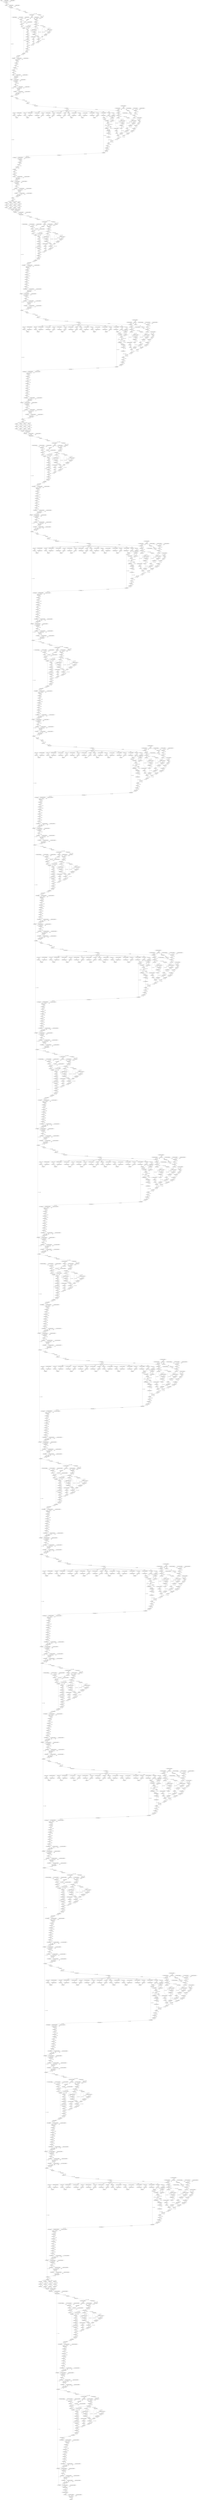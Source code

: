 strict digraph  {
"0 arg0_1" [id=0, type=input];
"1 _param_constant0" [id=1, type=get_attr];
"2 _param_constant1" [id=2, type=get_attr];
"3 conv2d" [id=3, type=conv2d];
"4 permute" [id=4, type=permute];
"5 _param_constant2" [id=5, type=get_attr];
"6 _param_constant3" [id=6, type=get_attr];
"7 layer_norm" [id=7, type=layer_norm];
"8 _tensor_constant0" [id=8, type=get_attr];
"9 _param_constant4" [id=9, type=get_attr];
"10 _param_constant5" [id=10, type=get_attr];
"11 linear" [id=11, type=linear];
"12 relu_" [id=12, type=relu_];
"13 _param_constant6" [id=13, type=get_attr];
"14 linear_1" [id=14, type=linear];
"15 view" [id=15, type=view];
"16 _tensor_constant1" [id=16, type=get_attr];
"17 index" [id=17, type=index];
"18 view_1" [id=18, type=view];
"19 permute_1" [id=19, type=permute];
"20 contiguous" [id=20, type=contiguous];
"21 unsqueeze" [id=21, type=unsqueeze];
"22 sigmoid" [id=22, type=sigmoid];
"23 mul" [id=23, type=mul];
"24 pad" [id=24, type=pad];
"25 view_2" [id=25, type=view];
"26 permute_2" [id=26, type=permute];
"27 reshape" [id=27, type=reshape];
"28 _param_constant7" [id=28, type=get_attr];
"29 clone" [id=29, type=clone];
"30 slice_1" [id=30, type=slice];
"31 zero_" [id=31, type=zero_];
"32 _param_constant8" [id=32, type=get_attr];
"33 linear_2" [id=33, type=linear];
"34 reshape_1" [id=34, type=reshape];
"35 permute_3" [id=35, type=permute];
"36 select" [id=36, type=select];
"37 select_1" [id=37, type=select];
"38 select_2" [id=38, type=select];
"39 linalg_vector_norm" [id=39, type=linalg_vector_norm];
"40 clamp_min" [id=40, type=clamp_min];
"41 expand_as" [id=41, type=expand_as];
"42 div" [id=42, type=div];
"43 linalg_vector_norm_1" [id=43, type=linalg_vector_norm];
"44 clamp_min_1" [id=44, type=clamp_min];
"45 expand_as_1" [id=45, type=expand_as];
"46 div_1" [id=46, type=div];
"47 transpose" [id=47, type=transpose];
"48 matmul" [id=48, type=matmul];
"49 _param_constant9" [id=49, type=get_attr];
"50 clamp" [id=50, type=clamp];
"51 exp" [id=51, type=exp];
"52 mul_1" [id=52, type=mul];
"53 add" [id=53, type=add];
"54 softmax" [id=54, type=softmax];
"55 dropout" [id=55, type=dropout];
"56 matmul_1" [id=56, type=matmul];
"57 transpose_1" [id=57, type=transpose];
"58 reshape_2" [id=58, type=reshape];
"59 _param_constant10" [id=59, type=get_attr];
"60 _param_constant11" [id=60, type=get_attr];
"61 linear_3" [id=61, type=linear];
"62 dropout_1" [id=62, type=dropout];
"63 view_3" [id=63, type=view];
"64 permute_4" [id=64, type=permute];
"65 reshape_3" [id=65, type=reshape];
"66 slice_2" [id=66, type=slice];
"67 slice_3" [id=67, type=slice];
"68 _param_constant12" [id=68, type=get_attr];
"69 _param_constant13" [id=69, type=get_attr];
"70 layer_norm_1" [id=70, type=layer_norm];
"71 add_1" [id=71, type=add];
"72 _param_constant14" [id=72, type=get_attr];
"73 _param_constant15" [id=73, type=get_attr];
"74 linear_4" [id=74, type=linear];
"75 gelu" [id=75, type=gelu];
"76 dropout_2" [id=76, type=dropout];
"77 _param_constant16" [id=77, type=get_attr];
"78 _param_constant17" [id=78, type=get_attr];
"79 linear_5" [id=79, type=linear];
"80 dropout_3" [id=80, type=dropout];
"81 _param_constant18" [id=81, type=get_attr];
"82 _param_constant19" [id=82, type=get_attr];
"83 layer_norm_2" [id=83, type=layer_norm];
"84 add_2" [id=84, type=add];
"85 _tensor_constant2" [id=85, type=get_attr];
"86 _param_constant20" [id=86, type=get_attr];
"87 _param_constant21" [id=87, type=get_attr];
"88 linear_6" [id=88, type=linear];
"89 relu__1" [id=89, type=relu_];
"90 _param_constant22" [id=90, type=get_attr];
"91 linear_7" [id=91, type=linear];
"92 view_4" [id=92, type=view];
"93 _tensor_constant3" [id=93, type=get_attr];
"94 index_1" [id=94, type=index];
"95 view_5" [id=95, type=view];
"96 permute_5" [id=96, type=permute];
"97 contiguous_1" [id=97, type=contiguous];
"98 unsqueeze_1" [id=98, type=unsqueeze];
"99 sigmoid_1" [id=99, type=sigmoid];
"100 mul_2" [id=100, type=mul];
"101 pad_1" [id=101, type=pad];
"102 roll" [id=102, type=roll];
"103 view_6" [id=103, type=view];
"104 permute_6" [id=104, type=permute];
"105 reshape_4" [id=105, type=reshape];
"106 _param_constant23" [id=106, type=get_attr];
"107 clone_1" [id=107, type=clone];
"108 slice_4" [id=108, type=slice];
"109 zero__1" [id=109, type=zero_];
"110 _param_constant24" [id=110, type=get_attr];
"111 linear_8" [id=111, type=linear];
"112 reshape_5" [id=112, type=reshape];
"113 permute_7" [id=113, type=permute];
"114 select_3" [id=114, type=select];
"115 select_4" [id=115, type=select];
"116 select_5" [id=116, type=select];
"117 linalg_vector_norm_2" [id=117, type=linalg_vector_norm];
"118 clamp_min_2" [id=118, type=clamp_min];
"119 expand_as_2" [id=119, type=expand_as];
"120 div_2" [id=120, type=div];
"121 linalg_vector_norm_3" [id=121, type=linalg_vector_norm];
"122 clamp_min_3" [id=122, type=clamp_min];
"123 expand_as_3" [id=123, type=expand_as];
"124 div_3" [id=124, type=div];
"125 transpose_2" [id=125, type=transpose];
"126 matmul_2" [id=126, type=matmul];
"127 _param_constant25" [id=127, type=get_attr];
"128 clamp_1" [id=128, type=clamp];
"129 exp_1" [id=129, type=exp];
"130 mul_3" [id=130, type=mul];
"131 add_3" [id=131, type=add];
"132 new_zeros" [id=132, type=new_zeros];
"133 _tensor_constant4" [id=133, type=get_attr];
"134 lift_fresh_copy" [id=134, type=lift_fresh_copy];
"135 slice_5" [id=135, type=slice];
"136 slice_6" [id=136, type=slice];
"137 fill_" [id=137, type=fill_];
"138 _tensor_constant5" [id=138, type=get_attr];
"139 lift_fresh_copy_1" [id=139, type=lift_fresh_copy];
"140 slice_7" [id=140, type=slice];
"141 slice_8" [id=141, type=slice];
"142 fill__1" [id=142, type=fill_];
"143 _tensor_constant6" [id=143, type=get_attr];
"144 lift_fresh_copy_2" [id=144, type=lift_fresh_copy];
"145 slice_9" [id=145, type=slice];
"146 slice_10" [id=146, type=slice];
"147 fill__2" [id=147, type=fill_];
"148 _tensor_constant7" [id=148, type=get_attr];
"149 lift_fresh_copy_3" [id=149, type=lift_fresh_copy];
"150 slice_11" [id=150, type=slice];
"151 slice_12" [id=151, type=slice];
"152 fill__3" [id=152, type=fill_];
"153 _tensor_constant8" [id=153, type=get_attr];
"154 lift_fresh_copy_4" [id=154, type=lift_fresh_copy];
"155 slice_13" [id=155, type=slice];
"156 slice_14" [id=156, type=slice];
"157 fill__4" [id=157, type=fill_];
"158 _tensor_constant9" [id=158, type=get_attr];
"159 lift_fresh_copy_5" [id=159, type=lift_fresh_copy];
"160 slice_15" [id=160, type=slice];
"161 slice_16" [id=161, type=slice];
"162 fill__5" [id=162, type=fill_];
"163 _tensor_constant10" [id=163, type=get_attr];
"164 lift_fresh_copy_6" [id=164, type=lift_fresh_copy];
"165 slice_17" [id=165, type=slice];
"166 slice_18" [id=166, type=slice];
"167 fill__6" [id=167, type=fill_];
"168 _tensor_constant11" [id=168, type=get_attr];
"169 lift_fresh_copy_7" [id=169, type=lift_fresh_copy];
"170 slice_19" [id=170, type=slice];
"171 slice_20" [id=171, type=slice];
"172 fill__7" [id=172, type=fill_];
"173 _tensor_constant12" [id=173, type=get_attr];
"174 lift_fresh_copy_8" [id=174, type=lift_fresh_copy];
"175 slice_21" [id=175, type=slice];
"176 slice_22" [id=176, type=slice];
"177 fill__8" [id=177, type=fill_];
"178 view_7" [id=178, type=view];
"179 permute_8" [id=179, type=permute];
"180 reshape_6" [id=180, type=reshape];
"181 unsqueeze_2" [id=181, type=unsqueeze];
"182 unsqueeze_3" [id=182, type=unsqueeze];
"183 sub" [id=183, type=sub];
"184 ne" [id=184, type=ne];
"185 masked_fill" [id=185, type=masked_fill];
"186 eq" [id=186, type=eq];
"187 masked_fill_1" [id=187, type=masked_fill];
"188 view_8" [id=188, type=view];
"189 unsqueeze_4" [id=189, type=unsqueeze];
"190 unsqueeze_5" [id=190, type=unsqueeze];
"191 add_4" [id=191, type=add];
"192 view_9" [id=192, type=view];
"193 softmax_1" [id=193, type=softmax];
"194 dropout_4" [id=194, type=dropout];
"195 matmul_3" [id=195, type=matmul];
"196 transpose_3" [id=196, type=transpose];
"197 reshape_7" [id=197, type=reshape];
"198 _param_constant26" [id=198, type=get_attr];
"199 _param_constant27" [id=199, type=get_attr];
"200 linear_9" [id=200, type=linear];
"201 dropout_5" [id=201, type=dropout];
"202 view_10" [id=202, type=view];
"203 permute_9" [id=203, type=permute];
"204 reshape_8" [id=204, type=reshape];
"205 roll_1" [id=205, type=roll];
"206 slice_23" [id=206, type=slice];
"207 slice_24" [id=207, type=slice];
"208 _param_constant28" [id=208, type=get_attr];
"209 _param_constant29" [id=209, type=get_attr];
"210 layer_norm_3" [id=210, type=layer_norm];
"211 add_5" [id=211, type=add];
"212 _param_constant30" [id=212, type=get_attr];
"213 _param_constant31" [id=213, type=get_attr];
"214 linear_10" [id=214, type=linear];
"215 gelu_1" [id=215, type=gelu];
"216 dropout_6" [id=216, type=dropout];
"217 _param_constant32" [id=217, type=get_attr];
"218 _param_constant33" [id=218, type=get_attr];
"219 linear_11" [id=219, type=linear];
"220 dropout_7" [id=220, type=dropout];
"221 _param_constant34" [id=221, type=get_attr];
"222 _param_constant35" [id=222, type=get_attr];
"223 layer_norm_4" [id=223, type=layer_norm];
"224 add_6" [id=224, type=add];
"225 pad_2" [id=225, type=pad];
"226 slice_25" [id=226, type=slice];
"227 slice_26" [id=227, type=slice];
"228 slice_27" [id=228, type=slice];
"229 slice_28" [id=229, type=slice];
"230 slice_29" [id=230, type=slice];
"231 slice_30" [id=231, type=slice];
"232 slice_31" [id=232, type=slice];
"233 slice_32" [id=233, type=slice];
"234 slice_33" [id=234, type=slice];
"235 slice_34" [id=235, type=slice];
"236 slice_35" [id=236, type=slice];
"237 slice_36" [id=237, type=slice];
"238 cat" [id=238, type=cat];
"239 _param_constant36" [id=239, type=get_attr];
"240 linear_12" [id=240, type=linear];
"241 _param_constant37" [id=241, type=get_attr];
"242 _param_constant38" [id=242, type=get_attr];
"243 layer_norm_5" [id=243, type=layer_norm];
"244 _tensor_constant13" [id=244, type=get_attr];
"245 _param_constant39" [id=245, type=get_attr];
"246 _param_constant40" [id=246, type=get_attr];
"247 linear_13" [id=247, type=linear];
"248 relu__2" [id=248, type=relu_];
"249 _param_constant41" [id=249, type=get_attr];
"250 linear_14" [id=250, type=linear];
"251 view_11" [id=251, type=view];
"252 _tensor_constant14" [id=252, type=get_attr];
"253 index_2" [id=253, type=index];
"254 view_12" [id=254, type=view];
"255 permute_10" [id=255, type=permute];
"256 contiguous_2" [id=256, type=contiguous];
"257 unsqueeze_6" [id=257, type=unsqueeze];
"258 sigmoid_2" [id=258, type=sigmoid];
"259 mul_4" [id=259, type=mul];
"260 pad_3" [id=260, type=pad];
"261 view_13" [id=261, type=view];
"262 permute_11" [id=262, type=permute];
"263 reshape_9" [id=263, type=reshape];
"264 _param_constant42" [id=264, type=get_attr];
"265 clone_2" [id=265, type=clone];
"266 slice_37" [id=266, type=slice];
"267 zero__2" [id=267, type=zero_];
"268 _param_constant43" [id=268, type=get_attr];
"269 linear_15" [id=269, type=linear];
"270 reshape_10" [id=270, type=reshape];
"271 permute_12" [id=271, type=permute];
"272 select_6" [id=272, type=select];
"273 select_7" [id=273, type=select];
"274 select_8" [id=274, type=select];
"275 linalg_vector_norm_4" [id=275, type=linalg_vector_norm];
"276 clamp_min_4" [id=276, type=clamp_min];
"277 expand_as_4" [id=277, type=expand_as];
"278 div_4" [id=278, type=div];
"279 linalg_vector_norm_5" [id=279, type=linalg_vector_norm];
"280 clamp_min_5" [id=280, type=clamp_min];
"281 expand_as_5" [id=281, type=expand_as];
"282 div_5" [id=282, type=div];
"283 transpose_4" [id=283, type=transpose];
"284 matmul_4" [id=284, type=matmul];
"285 _param_constant44" [id=285, type=get_attr];
"286 clamp_2" [id=286, type=clamp];
"287 exp_2" [id=287, type=exp];
"288 mul_5" [id=288, type=mul];
"289 add_7" [id=289, type=add];
"290 softmax_2" [id=290, type=softmax];
"291 dropout_8" [id=291, type=dropout];
"292 matmul_5" [id=292, type=matmul];
"293 transpose_5" [id=293, type=transpose];
"294 reshape_11" [id=294, type=reshape];
"295 _param_constant45" [id=295, type=get_attr];
"296 _param_constant46" [id=296, type=get_attr];
"297 linear_16" [id=297, type=linear];
"298 dropout_9" [id=298, type=dropout];
"299 view_14" [id=299, type=view];
"300 permute_13" [id=300, type=permute];
"301 reshape_12" [id=301, type=reshape];
"302 slice_38" [id=302, type=slice];
"303 slice_39" [id=303, type=slice];
"304 slice_40" [id=304, type=slice];
"305 slice_41" [id=305, type=slice];
"306 contiguous_3" [id=306, type=contiguous];
"307 _param_constant47" [id=307, type=get_attr];
"308 _param_constant48" [id=308, type=get_attr];
"309 layer_norm_6" [id=309, type=layer_norm];
"310 add_8" [id=310, type=add];
"311 _param_constant49" [id=311, type=get_attr];
"312 _param_constant50" [id=312, type=get_attr];
"313 linear_17" [id=313, type=linear];
"314 gelu_2" [id=314, type=gelu];
"315 dropout_10" [id=315, type=dropout];
"316 _param_constant51" [id=316, type=get_attr];
"317 _param_constant52" [id=317, type=get_attr];
"318 linear_18" [id=318, type=linear];
"319 dropout_11" [id=319, type=dropout];
"320 _param_constant53" [id=320, type=get_attr];
"321 _param_constant54" [id=321, type=get_attr];
"322 layer_norm_7" [id=322, type=layer_norm];
"323 add_9" [id=323, type=add];
"324 _tensor_constant15" [id=324, type=get_attr];
"325 _param_constant55" [id=325, type=get_attr];
"326 _param_constant56" [id=326, type=get_attr];
"327 linear_19" [id=327, type=linear];
"328 relu__3" [id=328, type=relu_];
"329 _param_constant57" [id=329, type=get_attr];
"330 linear_20" [id=330, type=linear];
"331 view_15" [id=331, type=view];
"332 _tensor_constant16" [id=332, type=get_attr];
"333 index_3" [id=333, type=index];
"334 view_16" [id=334, type=view];
"335 permute_14" [id=335, type=permute];
"336 contiguous_4" [id=336, type=contiguous];
"337 unsqueeze_7" [id=337, type=unsqueeze];
"338 sigmoid_3" [id=338, type=sigmoid];
"339 mul_6" [id=339, type=mul];
"340 pad_4" [id=340, type=pad];
"341 roll_2" [id=341, type=roll];
"342 view_17" [id=342, type=view];
"343 permute_15" [id=343, type=permute];
"344 reshape_13" [id=344, type=reshape];
"345 _param_constant58" [id=345, type=get_attr];
"346 clone_3" [id=346, type=clone];
"347 slice_42" [id=347, type=slice];
"348 zero__3" [id=348, type=zero_];
"349 _param_constant59" [id=349, type=get_attr];
"350 linear_21" [id=350, type=linear];
"351 reshape_14" [id=351, type=reshape];
"352 permute_16" [id=352, type=permute];
"353 select_9" [id=353, type=select];
"354 select_10" [id=354, type=select];
"355 select_11" [id=355, type=select];
"356 linalg_vector_norm_6" [id=356, type=linalg_vector_norm];
"357 clamp_min_6" [id=357, type=clamp_min];
"358 expand_as_6" [id=358, type=expand_as];
"359 div_6" [id=359, type=div];
"360 linalg_vector_norm_7" [id=360, type=linalg_vector_norm];
"361 clamp_min_7" [id=361, type=clamp_min];
"362 expand_as_7" [id=362, type=expand_as];
"363 div_7" [id=363, type=div];
"364 transpose_6" [id=364, type=transpose];
"365 matmul_6" [id=365, type=matmul];
"366 _param_constant60" [id=366, type=get_attr];
"367 clamp_3" [id=367, type=clamp];
"368 exp_3" [id=368, type=exp];
"369 mul_7" [id=369, type=mul];
"370 add_10" [id=370, type=add];
"371 new_zeros_1" [id=371, type=new_zeros];
"372 _tensor_constant17" [id=372, type=get_attr];
"373 lift_fresh_copy_9" [id=373, type=lift_fresh_copy];
"374 slice_43" [id=374, type=slice];
"375 slice_44" [id=375, type=slice];
"376 fill__9" [id=376, type=fill_];
"377 _tensor_constant18" [id=377, type=get_attr];
"378 lift_fresh_copy_10" [id=378, type=lift_fresh_copy];
"379 slice_45" [id=379, type=slice];
"380 slice_46" [id=380, type=slice];
"381 fill__10" [id=381, type=fill_];
"382 _tensor_constant19" [id=382, type=get_attr];
"383 lift_fresh_copy_11" [id=383, type=lift_fresh_copy];
"384 slice_47" [id=384, type=slice];
"385 slice_48" [id=385, type=slice];
"386 fill__11" [id=386, type=fill_];
"387 _tensor_constant20" [id=387, type=get_attr];
"388 lift_fresh_copy_12" [id=388, type=lift_fresh_copy];
"389 slice_49" [id=389, type=slice];
"390 slice_50" [id=390, type=slice];
"391 fill__12" [id=391, type=fill_];
"392 _tensor_constant21" [id=392, type=get_attr];
"393 lift_fresh_copy_13" [id=393, type=lift_fresh_copy];
"394 slice_51" [id=394, type=slice];
"395 slice_52" [id=395, type=slice];
"396 fill__13" [id=396, type=fill_];
"397 _tensor_constant22" [id=397, type=get_attr];
"398 lift_fresh_copy_14" [id=398, type=lift_fresh_copy];
"399 slice_53" [id=399, type=slice];
"400 slice_54" [id=400, type=slice];
"401 fill__14" [id=401, type=fill_];
"402 _tensor_constant23" [id=402, type=get_attr];
"403 lift_fresh_copy_15" [id=403, type=lift_fresh_copy];
"404 slice_55" [id=404, type=slice];
"405 slice_56" [id=405, type=slice];
"406 fill__15" [id=406, type=fill_];
"407 _tensor_constant24" [id=407, type=get_attr];
"408 lift_fresh_copy_16" [id=408, type=lift_fresh_copy];
"409 slice_57" [id=409, type=slice];
"410 slice_58" [id=410, type=slice];
"411 fill__16" [id=411, type=fill_];
"412 _tensor_constant25" [id=412, type=get_attr];
"413 lift_fresh_copy_17" [id=413, type=lift_fresh_copy];
"414 slice_59" [id=414, type=slice];
"415 slice_60" [id=415, type=slice];
"416 fill__17" [id=416, type=fill_];
"417 view_18" [id=417, type=view];
"418 permute_17" [id=418, type=permute];
"419 reshape_15" [id=419, type=reshape];
"420 unsqueeze_8" [id=420, type=unsqueeze];
"421 unsqueeze_9" [id=421, type=unsqueeze];
"422 sub_1" [id=422, type=sub];
"423 ne_1" [id=423, type=ne];
"424 masked_fill_2" [id=424, type=masked_fill];
"425 eq_1" [id=425, type=eq];
"426 masked_fill_3" [id=426, type=masked_fill];
"427 view_19" [id=427, type=view];
"428 unsqueeze_10" [id=428, type=unsqueeze];
"429 unsqueeze_11" [id=429, type=unsqueeze];
"430 add_11" [id=430, type=add];
"431 view_20" [id=431, type=view];
"432 softmax_3" [id=432, type=softmax];
"433 dropout_12" [id=433, type=dropout];
"434 matmul_7" [id=434, type=matmul];
"435 transpose_7" [id=435, type=transpose];
"436 reshape_16" [id=436, type=reshape];
"437 _param_constant61" [id=437, type=get_attr];
"438 _param_constant62" [id=438, type=get_attr];
"439 linear_22" [id=439, type=linear];
"440 dropout_13" [id=440, type=dropout];
"441 view_21" [id=441, type=view];
"442 permute_18" [id=442, type=permute];
"443 reshape_17" [id=443, type=reshape];
"444 roll_3" [id=444, type=roll];
"445 slice_61" [id=445, type=slice];
"446 slice_62" [id=446, type=slice];
"447 slice_63" [id=447, type=slice];
"448 slice_64" [id=448, type=slice];
"449 contiguous_5" [id=449, type=contiguous];
"450 _param_constant63" [id=450, type=get_attr];
"451 _param_constant64" [id=451, type=get_attr];
"452 layer_norm_8" [id=452, type=layer_norm];
"453 add_12" [id=453, type=add];
"454 _param_constant65" [id=454, type=get_attr];
"455 _param_constant66" [id=455, type=get_attr];
"456 linear_23" [id=456, type=linear];
"457 gelu_3" [id=457, type=gelu];
"458 dropout_14" [id=458, type=dropout];
"459 _param_constant67" [id=459, type=get_attr];
"460 _param_constant68" [id=460, type=get_attr];
"461 linear_24" [id=461, type=linear];
"462 dropout_15" [id=462, type=dropout];
"463 _param_constant69" [id=463, type=get_attr];
"464 _param_constant70" [id=464, type=get_attr];
"465 layer_norm_9" [id=465, type=layer_norm];
"466 add_13" [id=466, type=add];
"467 pad_5" [id=467, type=pad];
"468 slice_65" [id=468, type=slice];
"469 slice_66" [id=469, type=slice];
"470 slice_67" [id=470, type=slice];
"471 slice_68" [id=471, type=slice];
"472 slice_69" [id=472, type=slice];
"473 slice_70" [id=473, type=slice];
"474 slice_71" [id=474, type=slice];
"475 slice_72" [id=475, type=slice];
"476 slice_73" [id=476, type=slice];
"477 slice_74" [id=477, type=slice];
"478 slice_75" [id=478, type=slice];
"479 slice_76" [id=479, type=slice];
"480 cat_1" [id=480, type=cat];
"481 _param_constant71" [id=481, type=get_attr];
"482 linear_25" [id=482, type=linear];
"483 _param_constant72" [id=483, type=get_attr];
"484 _param_constant73" [id=484, type=get_attr];
"485 layer_norm_10" [id=485, type=layer_norm];
"486 _tensor_constant26" [id=486, type=get_attr];
"487 _param_constant74" [id=487, type=get_attr];
"488 _param_constant75" [id=488, type=get_attr];
"489 linear_26" [id=489, type=linear];
"490 relu__4" [id=490, type=relu_];
"491 _param_constant76" [id=491, type=get_attr];
"492 linear_27" [id=492, type=linear];
"493 view_22" [id=493, type=view];
"494 _tensor_constant27" [id=494, type=get_attr];
"495 index_4" [id=495, type=index];
"496 view_23" [id=496, type=view];
"497 permute_19" [id=497, type=permute];
"498 contiguous_6" [id=498, type=contiguous];
"499 unsqueeze_12" [id=499, type=unsqueeze];
"500 sigmoid_4" [id=500, type=sigmoid];
"501 mul_8" [id=501, type=mul];
"502 pad_6" [id=502, type=pad];
"503 view_24" [id=503, type=view];
"504 permute_20" [id=504, type=permute];
"505 reshape_18" [id=505, type=reshape];
"506 _param_constant77" [id=506, type=get_attr];
"507 clone_4" [id=507, type=clone];
"508 slice_77" [id=508, type=slice];
"509 zero__4" [id=509, type=zero_];
"510 _param_constant78" [id=510, type=get_attr];
"511 linear_28" [id=511, type=linear];
"512 reshape_19" [id=512, type=reshape];
"513 permute_21" [id=513, type=permute];
"514 select_12" [id=514, type=select];
"515 select_13" [id=515, type=select];
"516 select_14" [id=516, type=select];
"517 linalg_vector_norm_8" [id=517, type=linalg_vector_norm];
"518 clamp_min_8" [id=518, type=clamp_min];
"519 expand_as_8" [id=519, type=expand_as];
"520 div_8" [id=520, type=div];
"521 linalg_vector_norm_9" [id=521, type=linalg_vector_norm];
"522 clamp_min_9" [id=522, type=clamp_min];
"523 expand_as_9" [id=523, type=expand_as];
"524 div_9" [id=524, type=div];
"525 transpose_8" [id=525, type=transpose];
"526 matmul_8" [id=526, type=matmul];
"527 _param_constant79" [id=527, type=get_attr];
"528 clamp_4" [id=528, type=clamp];
"529 exp_4" [id=529, type=exp];
"530 mul_9" [id=530, type=mul];
"531 add_14" [id=531, type=add];
"532 softmax_4" [id=532, type=softmax];
"533 dropout_16" [id=533, type=dropout];
"534 matmul_9" [id=534, type=matmul];
"535 transpose_9" [id=535, type=transpose];
"536 reshape_20" [id=536, type=reshape];
"537 _param_constant80" [id=537, type=get_attr];
"538 _param_constant81" [id=538, type=get_attr];
"539 linear_29" [id=539, type=linear];
"540 dropout_17" [id=540, type=dropout];
"541 view_25" [id=541, type=view];
"542 permute_22" [id=542, type=permute];
"543 reshape_21" [id=543, type=reshape];
"544 slice_78" [id=544, type=slice];
"545 slice_79" [id=545, type=slice];
"546 slice_80" [id=546, type=slice];
"547 slice_81" [id=547, type=slice];
"548 contiguous_7" [id=548, type=contiguous];
"549 _param_constant82" [id=549, type=get_attr];
"550 _param_constant83" [id=550, type=get_attr];
"551 layer_norm_11" [id=551, type=layer_norm];
"552 add_15" [id=552, type=add];
"553 _param_constant84" [id=553, type=get_attr];
"554 _param_constant85" [id=554, type=get_attr];
"555 linear_30" [id=555, type=linear];
"556 gelu_4" [id=556, type=gelu];
"557 dropout_18" [id=557, type=dropout];
"558 _param_constant86" [id=558, type=get_attr];
"559 _param_constant87" [id=559, type=get_attr];
"560 linear_31" [id=560, type=linear];
"561 dropout_19" [id=561, type=dropout];
"562 _param_constant88" [id=562, type=get_attr];
"563 _param_constant89" [id=563, type=get_attr];
"564 layer_norm_12" [id=564, type=layer_norm];
"565 add_16" [id=565, type=add];
"566 _tensor_constant28" [id=566, type=get_attr];
"567 _param_constant90" [id=567, type=get_attr];
"568 _param_constant91" [id=568, type=get_attr];
"569 linear_32" [id=569, type=linear];
"570 relu__5" [id=570, type=relu_];
"571 _param_constant92" [id=571, type=get_attr];
"572 linear_33" [id=572, type=linear];
"573 view_26" [id=573, type=view];
"574 _tensor_constant29" [id=574, type=get_attr];
"575 index_5" [id=575, type=index];
"576 view_27" [id=576, type=view];
"577 permute_23" [id=577, type=permute];
"578 contiguous_8" [id=578, type=contiguous];
"579 unsqueeze_13" [id=579, type=unsqueeze];
"580 sigmoid_5" [id=580, type=sigmoid];
"581 mul_10" [id=581, type=mul];
"582 pad_7" [id=582, type=pad];
"583 roll_4" [id=583, type=roll];
"584 view_28" [id=584, type=view];
"585 permute_24" [id=585, type=permute];
"586 reshape_22" [id=586, type=reshape];
"587 _param_constant93" [id=587, type=get_attr];
"588 clone_5" [id=588, type=clone];
"589 slice_82" [id=589, type=slice];
"590 zero__5" [id=590, type=zero_];
"591 _param_constant94" [id=591, type=get_attr];
"592 linear_34" [id=592, type=linear];
"593 reshape_23" [id=593, type=reshape];
"594 permute_25" [id=594, type=permute];
"595 select_15" [id=595, type=select];
"596 select_16" [id=596, type=select];
"597 select_17" [id=597, type=select];
"598 linalg_vector_norm_10" [id=598, type=linalg_vector_norm];
"599 clamp_min_10" [id=599, type=clamp_min];
"600 expand_as_10" [id=600, type=expand_as];
"601 div_10" [id=601, type=div];
"602 linalg_vector_norm_11" [id=602, type=linalg_vector_norm];
"603 clamp_min_11" [id=603, type=clamp_min];
"604 expand_as_11" [id=604, type=expand_as];
"605 div_11" [id=605, type=div];
"606 transpose_10" [id=606, type=transpose];
"607 matmul_10" [id=607, type=matmul];
"608 _param_constant95" [id=608, type=get_attr];
"609 clamp_5" [id=609, type=clamp];
"610 exp_5" [id=610, type=exp];
"611 mul_11" [id=611, type=mul];
"612 add_17" [id=612, type=add];
"613 new_zeros_2" [id=613, type=new_zeros];
"614 _tensor_constant30" [id=614, type=get_attr];
"615 lift_fresh_copy_18" [id=615, type=lift_fresh_copy];
"616 slice_83" [id=616, type=slice];
"617 slice_84" [id=617, type=slice];
"618 fill__18" [id=618, type=fill_];
"619 _tensor_constant31" [id=619, type=get_attr];
"620 lift_fresh_copy_19" [id=620, type=lift_fresh_copy];
"621 slice_85" [id=621, type=slice];
"622 slice_86" [id=622, type=slice];
"623 fill__19" [id=623, type=fill_];
"624 _tensor_constant32" [id=624, type=get_attr];
"625 lift_fresh_copy_20" [id=625, type=lift_fresh_copy];
"626 slice_87" [id=626, type=slice];
"627 slice_88" [id=627, type=slice];
"628 fill__20" [id=628, type=fill_];
"629 _tensor_constant33" [id=629, type=get_attr];
"630 lift_fresh_copy_21" [id=630, type=lift_fresh_copy];
"631 slice_89" [id=631, type=slice];
"632 slice_90" [id=632, type=slice];
"633 fill__21" [id=633, type=fill_];
"634 _tensor_constant34" [id=634, type=get_attr];
"635 lift_fresh_copy_22" [id=635, type=lift_fresh_copy];
"636 slice_91" [id=636, type=slice];
"637 slice_92" [id=637, type=slice];
"638 fill__22" [id=638, type=fill_];
"639 _tensor_constant35" [id=639, type=get_attr];
"640 lift_fresh_copy_23" [id=640, type=lift_fresh_copy];
"641 slice_93" [id=641, type=slice];
"642 slice_94" [id=642, type=slice];
"643 fill__23" [id=643, type=fill_];
"644 _tensor_constant36" [id=644, type=get_attr];
"645 lift_fresh_copy_24" [id=645, type=lift_fresh_copy];
"646 slice_95" [id=646, type=slice];
"647 slice_96" [id=647, type=slice];
"648 fill__24" [id=648, type=fill_];
"649 _tensor_constant37" [id=649, type=get_attr];
"650 lift_fresh_copy_25" [id=650, type=lift_fresh_copy];
"651 slice_97" [id=651, type=slice];
"652 slice_98" [id=652, type=slice];
"653 fill__25" [id=653, type=fill_];
"654 _tensor_constant38" [id=654, type=get_attr];
"655 lift_fresh_copy_26" [id=655, type=lift_fresh_copy];
"656 slice_99" [id=656, type=slice];
"657 slice_100" [id=657, type=slice];
"658 fill__26" [id=658, type=fill_];
"659 view_29" [id=659, type=view];
"660 permute_26" [id=660, type=permute];
"661 reshape_24" [id=661, type=reshape];
"662 unsqueeze_14" [id=662, type=unsqueeze];
"663 unsqueeze_15" [id=663, type=unsqueeze];
"664 sub_2" [id=664, type=sub];
"665 ne_2" [id=665, type=ne];
"666 masked_fill_4" [id=666, type=masked_fill];
"667 eq_2" [id=667, type=eq];
"668 masked_fill_5" [id=668, type=masked_fill];
"669 view_30" [id=669, type=view];
"670 unsqueeze_16" [id=670, type=unsqueeze];
"671 unsqueeze_17" [id=671, type=unsqueeze];
"672 add_18" [id=672, type=add];
"673 view_31" [id=673, type=view];
"674 softmax_5" [id=674, type=softmax];
"675 dropout_20" [id=675, type=dropout];
"676 matmul_11" [id=676, type=matmul];
"677 transpose_11" [id=677, type=transpose];
"678 reshape_25" [id=678, type=reshape];
"679 _param_constant96" [id=679, type=get_attr];
"680 _param_constant97" [id=680, type=get_attr];
"681 linear_35" [id=681, type=linear];
"682 dropout_21" [id=682, type=dropout];
"683 view_32" [id=683, type=view];
"684 permute_27" [id=684, type=permute];
"685 reshape_26" [id=685, type=reshape];
"686 roll_5" [id=686, type=roll];
"687 slice_101" [id=687, type=slice];
"688 slice_102" [id=688, type=slice];
"689 slice_103" [id=689, type=slice];
"690 slice_104" [id=690, type=slice];
"691 contiguous_9" [id=691, type=contiguous];
"692 _param_constant98" [id=692, type=get_attr];
"693 _param_constant99" [id=693, type=get_attr];
"694 layer_norm_13" [id=694, type=layer_norm];
"695 add_19" [id=695, type=add];
"696 _param_constant100" [id=696, type=get_attr];
"697 _param_constant101" [id=697, type=get_attr];
"698 linear_36" [id=698, type=linear];
"699 gelu_5" [id=699, type=gelu];
"700 dropout_22" [id=700, type=dropout];
"701 _param_constant102" [id=701, type=get_attr];
"702 _param_constant103" [id=702, type=get_attr];
"703 linear_37" [id=703, type=linear];
"704 dropout_23" [id=704, type=dropout];
"705 _param_constant104" [id=705, type=get_attr];
"706 _param_constant105" [id=706, type=get_attr];
"707 layer_norm_14" [id=707, type=layer_norm];
"708 add_20" [id=708, type=add];
"709 _tensor_constant39" [id=709, type=get_attr];
"710 _param_constant106" [id=710, type=get_attr];
"711 _param_constant107" [id=711, type=get_attr];
"712 linear_38" [id=712, type=linear];
"713 relu__6" [id=713, type=relu_];
"714 _param_constant108" [id=714, type=get_attr];
"715 linear_39" [id=715, type=linear];
"716 view_33" [id=716, type=view];
"717 _tensor_constant40" [id=717, type=get_attr];
"718 index_6" [id=718, type=index];
"719 view_34" [id=719, type=view];
"720 permute_28" [id=720, type=permute];
"721 contiguous_10" [id=721, type=contiguous];
"722 unsqueeze_18" [id=722, type=unsqueeze];
"723 sigmoid_6" [id=723, type=sigmoid];
"724 mul_12" [id=724, type=mul];
"725 pad_8" [id=725, type=pad];
"726 view_35" [id=726, type=view];
"727 permute_29" [id=727, type=permute];
"728 reshape_27" [id=728, type=reshape];
"729 _param_constant109" [id=729, type=get_attr];
"730 clone_6" [id=730, type=clone];
"731 slice_105" [id=731, type=slice];
"732 zero__6" [id=732, type=zero_];
"733 _param_constant110" [id=733, type=get_attr];
"734 linear_40" [id=734, type=linear];
"735 reshape_28" [id=735, type=reshape];
"736 permute_30" [id=736, type=permute];
"737 select_18" [id=737, type=select];
"738 select_19" [id=738, type=select];
"739 select_20" [id=739, type=select];
"740 linalg_vector_norm_12" [id=740, type=linalg_vector_norm];
"741 clamp_min_12" [id=741, type=clamp_min];
"742 expand_as_12" [id=742, type=expand_as];
"743 div_12" [id=743, type=div];
"744 linalg_vector_norm_13" [id=744, type=linalg_vector_norm];
"745 clamp_min_13" [id=745, type=clamp_min];
"746 expand_as_13" [id=746, type=expand_as];
"747 div_13" [id=747, type=div];
"748 transpose_12" [id=748, type=transpose];
"749 matmul_12" [id=749, type=matmul];
"750 _param_constant111" [id=750, type=get_attr];
"751 clamp_6" [id=751, type=clamp];
"752 exp_6" [id=752, type=exp];
"753 mul_13" [id=753, type=mul];
"754 add_21" [id=754, type=add];
"755 softmax_6" [id=755, type=softmax];
"756 dropout_24" [id=756, type=dropout];
"757 matmul_13" [id=757, type=matmul];
"758 transpose_13" [id=758, type=transpose];
"759 reshape_29" [id=759, type=reshape];
"760 _param_constant112" [id=760, type=get_attr];
"761 _param_constant113" [id=761, type=get_attr];
"762 linear_41" [id=762, type=linear];
"763 dropout_25" [id=763, type=dropout];
"764 view_36" [id=764, type=view];
"765 permute_31" [id=765, type=permute];
"766 reshape_30" [id=766, type=reshape];
"767 slice_106" [id=767, type=slice];
"768 slice_107" [id=768, type=slice];
"769 slice_108" [id=769, type=slice];
"770 slice_109" [id=770, type=slice];
"771 contiguous_11" [id=771, type=contiguous];
"772 _param_constant114" [id=772, type=get_attr];
"773 _param_constant115" [id=773, type=get_attr];
"774 layer_norm_15" [id=774, type=layer_norm];
"775 add_22" [id=775, type=add];
"776 _param_constant116" [id=776, type=get_attr];
"777 _param_constant117" [id=777, type=get_attr];
"778 linear_42" [id=778, type=linear];
"779 gelu_6" [id=779, type=gelu];
"780 dropout_26" [id=780, type=dropout];
"781 _param_constant118" [id=781, type=get_attr];
"782 _param_constant119" [id=782, type=get_attr];
"783 linear_43" [id=783, type=linear];
"784 dropout_27" [id=784, type=dropout];
"785 _param_constant120" [id=785, type=get_attr];
"786 _param_constant121" [id=786, type=get_attr];
"787 layer_norm_16" [id=787, type=layer_norm];
"788 add_23" [id=788, type=add];
"789 _tensor_constant41" [id=789, type=get_attr];
"790 _param_constant122" [id=790, type=get_attr];
"791 _param_constant123" [id=791, type=get_attr];
"792 linear_44" [id=792, type=linear];
"793 relu__7" [id=793, type=relu_];
"794 _param_constant124" [id=794, type=get_attr];
"795 linear_45" [id=795, type=linear];
"796 view_37" [id=796, type=view];
"797 _tensor_constant42" [id=797, type=get_attr];
"798 index_7" [id=798, type=index];
"799 view_38" [id=799, type=view];
"800 permute_32" [id=800, type=permute];
"801 contiguous_12" [id=801, type=contiguous];
"802 unsqueeze_19" [id=802, type=unsqueeze];
"803 sigmoid_7" [id=803, type=sigmoid];
"804 mul_14" [id=804, type=mul];
"805 pad_9" [id=805, type=pad];
"806 roll_6" [id=806, type=roll];
"807 view_39" [id=807, type=view];
"808 permute_33" [id=808, type=permute];
"809 reshape_31" [id=809, type=reshape];
"810 _param_constant125" [id=810, type=get_attr];
"811 clone_7" [id=811, type=clone];
"812 slice_110" [id=812, type=slice];
"813 zero__7" [id=813, type=zero_];
"814 _param_constant126" [id=814, type=get_attr];
"815 linear_46" [id=815, type=linear];
"816 reshape_32" [id=816, type=reshape];
"817 permute_34" [id=817, type=permute];
"818 select_21" [id=818, type=select];
"819 select_22" [id=819, type=select];
"820 select_23" [id=820, type=select];
"821 linalg_vector_norm_14" [id=821, type=linalg_vector_norm];
"822 clamp_min_14" [id=822, type=clamp_min];
"823 expand_as_14" [id=823, type=expand_as];
"824 div_14" [id=824, type=div];
"825 linalg_vector_norm_15" [id=825, type=linalg_vector_norm];
"826 clamp_min_15" [id=826, type=clamp_min];
"827 expand_as_15" [id=827, type=expand_as];
"828 div_15" [id=828, type=div];
"829 transpose_14" [id=829, type=transpose];
"830 matmul_14" [id=830, type=matmul];
"831 _param_constant127" [id=831, type=get_attr];
"832 clamp_7" [id=832, type=clamp];
"833 exp_7" [id=833, type=exp];
"834 mul_15" [id=834, type=mul];
"835 add_24" [id=835, type=add];
"836 new_zeros_3" [id=836, type=new_zeros];
"837 _tensor_constant43" [id=837, type=get_attr];
"838 lift_fresh_copy_27" [id=838, type=lift_fresh_copy];
"839 slice_111" [id=839, type=slice];
"840 slice_112" [id=840, type=slice];
"841 fill__27" [id=841, type=fill_];
"842 _tensor_constant44" [id=842, type=get_attr];
"843 lift_fresh_copy_28" [id=843, type=lift_fresh_copy];
"844 slice_113" [id=844, type=slice];
"845 slice_114" [id=845, type=slice];
"846 fill__28" [id=846, type=fill_];
"847 _tensor_constant45" [id=847, type=get_attr];
"848 lift_fresh_copy_29" [id=848, type=lift_fresh_copy];
"849 slice_115" [id=849, type=slice];
"850 slice_116" [id=850, type=slice];
"851 fill__29" [id=851, type=fill_];
"852 _tensor_constant46" [id=852, type=get_attr];
"853 lift_fresh_copy_30" [id=853, type=lift_fresh_copy];
"854 slice_117" [id=854, type=slice];
"855 slice_118" [id=855, type=slice];
"856 fill__30" [id=856, type=fill_];
"857 _tensor_constant47" [id=857, type=get_attr];
"858 lift_fresh_copy_31" [id=858, type=lift_fresh_copy];
"859 slice_119" [id=859, type=slice];
"860 slice_120" [id=860, type=slice];
"861 fill__31" [id=861, type=fill_];
"862 _tensor_constant48" [id=862, type=get_attr];
"863 lift_fresh_copy_32" [id=863, type=lift_fresh_copy];
"864 slice_121" [id=864, type=slice];
"865 slice_122" [id=865, type=slice];
"866 fill__32" [id=866, type=fill_];
"867 _tensor_constant49" [id=867, type=get_attr];
"868 lift_fresh_copy_33" [id=868, type=lift_fresh_copy];
"869 slice_123" [id=869, type=slice];
"870 slice_124" [id=870, type=slice];
"871 fill__33" [id=871, type=fill_];
"872 _tensor_constant50" [id=872, type=get_attr];
"873 lift_fresh_copy_34" [id=873, type=lift_fresh_copy];
"874 slice_125" [id=874, type=slice];
"875 slice_126" [id=875, type=slice];
"876 fill__34" [id=876, type=fill_];
"877 _tensor_constant51" [id=877, type=get_attr];
"878 lift_fresh_copy_35" [id=878, type=lift_fresh_copy];
"879 slice_127" [id=879, type=slice];
"880 slice_128" [id=880, type=slice];
"881 fill__35" [id=881, type=fill_];
"882 view_40" [id=882, type=view];
"883 permute_35" [id=883, type=permute];
"884 reshape_33" [id=884, type=reshape];
"885 unsqueeze_20" [id=885, type=unsqueeze];
"886 unsqueeze_21" [id=886, type=unsqueeze];
"887 sub_3" [id=887, type=sub];
"888 ne_3" [id=888, type=ne];
"889 masked_fill_6" [id=889, type=masked_fill];
"890 eq_3" [id=890, type=eq];
"891 masked_fill_7" [id=891, type=masked_fill];
"892 view_41" [id=892, type=view];
"893 unsqueeze_22" [id=893, type=unsqueeze];
"894 unsqueeze_23" [id=894, type=unsqueeze];
"895 add_25" [id=895, type=add];
"896 view_42" [id=896, type=view];
"897 softmax_7" [id=897, type=softmax];
"898 dropout_28" [id=898, type=dropout];
"899 matmul_15" [id=899, type=matmul];
"900 transpose_15" [id=900, type=transpose];
"901 reshape_34" [id=901, type=reshape];
"902 _param_constant128" [id=902, type=get_attr];
"903 _param_constant129" [id=903, type=get_attr];
"904 linear_47" [id=904, type=linear];
"905 dropout_29" [id=905, type=dropout];
"906 view_43" [id=906, type=view];
"907 permute_36" [id=907, type=permute];
"908 reshape_35" [id=908, type=reshape];
"909 roll_7" [id=909, type=roll];
"910 slice_129" [id=910, type=slice];
"911 slice_130" [id=911, type=slice];
"912 slice_131" [id=912, type=slice];
"913 slice_132" [id=913, type=slice];
"914 contiguous_13" [id=914, type=contiguous];
"915 _param_constant130" [id=915, type=get_attr];
"916 _param_constant131" [id=916, type=get_attr];
"917 layer_norm_17" [id=917, type=layer_norm];
"918 add_26" [id=918, type=add];
"919 _param_constant132" [id=919, type=get_attr];
"920 _param_constant133" [id=920, type=get_attr];
"921 linear_48" [id=921, type=linear];
"922 gelu_7" [id=922, type=gelu];
"923 dropout_30" [id=923, type=dropout];
"924 _param_constant134" [id=924, type=get_attr];
"925 _param_constant135" [id=925, type=get_attr];
"926 linear_49" [id=926, type=linear];
"927 dropout_31" [id=927, type=dropout];
"928 _param_constant136" [id=928, type=get_attr];
"929 _param_constant137" [id=929, type=get_attr];
"930 layer_norm_18" [id=930, type=layer_norm];
"931 add_27" [id=931, type=add];
"932 _tensor_constant52" [id=932, type=get_attr];
"933 _param_constant138" [id=933, type=get_attr];
"934 _param_constant139" [id=934, type=get_attr];
"935 linear_50" [id=935, type=linear];
"936 relu__8" [id=936, type=relu_];
"937 _param_constant140" [id=937, type=get_attr];
"938 linear_51" [id=938, type=linear];
"939 view_44" [id=939, type=view];
"940 _tensor_constant53" [id=940, type=get_attr];
"941 index_8" [id=941, type=index];
"942 view_45" [id=942, type=view];
"943 permute_37" [id=943, type=permute];
"944 contiguous_14" [id=944, type=contiguous];
"945 unsqueeze_24" [id=945, type=unsqueeze];
"946 sigmoid_8" [id=946, type=sigmoid];
"947 mul_16" [id=947, type=mul];
"948 pad_10" [id=948, type=pad];
"949 view_46" [id=949, type=view];
"950 permute_38" [id=950, type=permute];
"951 reshape_36" [id=951, type=reshape];
"952 _param_constant141" [id=952, type=get_attr];
"953 clone_8" [id=953, type=clone];
"954 slice_133" [id=954, type=slice];
"955 zero__8" [id=955, type=zero_];
"956 _param_constant142" [id=956, type=get_attr];
"957 linear_52" [id=957, type=linear];
"958 reshape_37" [id=958, type=reshape];
"959 permute_39" [id=959, type=permute];
"960 select_24" [id=960, type=select];
"961 select_25" [id=961, type=select];
"962 select_26" [id=962, type=select];
"963 linalg_vector_norm_16" [id=963, type=linalg_vector_norm];
"964 clamp_min_16" [id=964, type=clamp_min];
"965 expand_as_16" [id=965, type=expand_as];
"966 div_16" [id=966, type=div];
"967 linalg_vector_norm_17" [id=967, type=linalg_vector_norm];
"968 clamp_min_17" [id=968, type=clamp_min];
"969 expand_as_17" [id=969, type=expand_as];
"970 div_17" [id=970, type=div];
"971 transpose_16" [id=971, type=transpose];
"972 matmul_16" [id=972, type=matmul];
"973 _param_constant143" [id=973, type=get_attr];
"974 clamp_8" [id=974, type=clamp];
"975 exp_8" [id=975, type=exp];
"976 mul_17" [id=976, type=mul];
"977 add_28" [id=977, type=add];
"978 softmax_8" [id=978, type=softmax];
"979 dropout_32" [id=979, type=dropout];
"980 matmul_17" [id=980, type=matmul];
"981 transpose_17" [id=981, type=transpose];
"982 reshape_38" [id=982, type=reshape];
"983 _param_constant144" [id=983, type=get_attr];
"984 _param_constant145" [id=984, type=get_attr];
"985 linear_53" [id=985, type=linear];
"986 dropout_33" [id=986, type=dropout];
"987 view_47" [id=987, type=view];
"988 permute_40" [id=988, type=permute];
"989 reshape_39" [id=989, type=reshape];
"990 slice_134" [id=990, type=slice];
"991 slice_135" [id=991, type=slice];
"992 slice_136" [id=992, type=slice];
"993 slice_137" [id=993, type=slice];
"994 contiguous_15" [id=994, type=contiguous];
"995 _param_constant146" [id=995, type=get_attr];
"996 _param_constant147" [id=996, type=get_attr];
"997 layer_norm_19" [id=997, type=layer_norm];
"998 add_29" [id=998, type=add];
"999 _param_constant148" [id=999, type=get_attr];
"1000 _param_constant149" [id=1000, type=get_attr];
"1001 linear_54" [id=1001, type=linear];
"1002 gelu_8" [id=1002, type=gelu];
"1003 dropout_34" [id=1003, type=dropout];
"1004 _param_constant150" [id=1004, type=get_attr];
"1005 _param_constant151" [id=1005, type=get_attr];
"1006 linear_55" [id=1006, type=linear];
"1007 dropout_35" [id=1007, type=dropout];
"1008 _param_constant152" [id=1008, type=get_attr];
"1009 _param_constant153" [id=1009, type=get_attr];
"1010 layer_norm_20" [id=1010, type=layer_norm];
"1011 add_30" [id=1011, type=add];
"1012 _tensor_constant54" [id=1012, type=get_attr];
"1013 _param_constant154" [id=1013, type=get_attr];
"1014 _param_constant155" [id=1014, type=get_attr];
"1015 linear_56" [id=1015, type=linear];
"1016 relu__9" [id=1016, type=relu_];
"1017 _param_constant156" [id=1017, type=get_attr];
"1018 linear_57" [id=1018, type=linear];
"1019 view_48" [id=1019, type=view];
"1020 _tensor_constant55" [id=1020, type=get_attr];
"1021 index_9" [id=1021, type=index];
"1022 view_49" [id=1022, type=view];
"1023 permute_41" [id=1023, type=permute];
"1024 contiguous_16" [id=1024, type=contiguous];
"1025 unsqueeze_25" [id=1025, type=unsqueeze];
"1026 sigmoid_9" [id=1026, type=sigmoid];
"1027 mul_18" [id=1027, type=mul];
"1028 pad_11" [id=1028, type=pad];
"1029 roll_8" [id=1029, type=roll];
"1030 view_50" [id=1030, type=view];
"1031 permute_42" [id=1031, type=permute];
"1032 reshape_40" [id=1032, type=reshape];
"1033 _param_constant157" [id=1033, type=get_attr];
"1034 clone_9" [id=1034, type=clone];
"1035 slice_138" [id=1035, type=slice];
"1036 zero__9" [id=1036, type=zero_];
"1037 _param_constant158" [id=1037, type=get_attr];
"1038 linear_58" [id=1038, type=linear];
"1039 reshape_41" [id=1039, type=reshape];
"1040 permute_43" [id=1040, type=permute];
"1041 select_27" [id=1041, type=select];
"1042 select_28" [id=1042, type=select];
"1043 select_29" [id=1043, type=select];
"1044 linalg_vector_norm_18" [id=1044, type=linalg_vector_norm];
"1045 clamp_min_18" [id=1045, type=clamp_min];
"1046 expand_as_18" [id=1046, type=expand_as];
"1047 div_18" [id=1047, type=div];
"1048 linalg_vector_norm_19" [id=1048, type=linalg_vector_norm];
"1049 clamp_min_19" [id=1049, type=clamp_min];
"1050 expand_as_19" [id=1050, type=expand_as];
"1051 div_19" [id=1051, type=div];
"1052 transpose_18" [id=1052, type=transpose];
"1053 matmul_18" [id=1053, type=matmul];
"1054 _param_constant159" [id=1054, type=get_attr];
"1055 clamp_9" [id=1055, type=clamp];
"1056 exp_9" [id=1056, type=exp];
"1057 mul_19" [id=1057, type=mul];
"1058 add_31" [id=1058, type=add];
"1059 new_zeros_4" [id=1059, type=new_zeros];
"1060 _tensor_constant56" [id=1060, type=get_attr];
"1061 lift_fresh_copy_36" [id=1061, type=lift_fresh_copy];
"1062 slice_139" [id=1062, type=slice];
"1063 slice_140" [id=1063, type=slice];
"1064 fill__36" [id=1064, type=fill_];
"1065 _tensor_constant57" [id=1065, type=get_attr];
"1066 lift_fresh_copy_37" [id=1066, type=lift_fresh_copy];
"1067 slice_141" [id=1067, type=slice];
"1068 slice_142" [id=1068, type=slice];
"1069 fill__37" [id=1069, type=fill_];
"1070 _tensor_constant58" [id=1070, type=get_attr];
"1071 lift_fresh_copy_38" [id=1071, type=lift_fresh_copy];
"1072 slice_143" [id=1072, type=slice];
"1073 slice_144" [id=1073, type=slice];
"1074 fill__38" [id=1074, type=fill_];
"1075 _tensor_constant59" [id=1075, type=get_attr];
"1076 lift_fresh_copy_39" [id=1076, type=lift_fresh_copy];
"1077 slice_145" [id=1077, type=slice];
"1078 slice_146" [id=1078, type=slice];
"1079 fill__39" [id=1079, type=fill_];
"1080 _tensor_constant60" [id=1080, type=get_attr];
"1081 lift_fresh_copy_40" [id=1081, type=lift_fresh_copy];
"1082 slice_147" [id=1082, type=slice];
"1083 slice_148" [id=1083, type=slice];
"1084 fill__40" [id=1084, type=fill_];
"1085 _tensor_constant61" [id=1085, type=get_attr];
"1086 lift_fresh_copy_41" [id=1086, type=lift_fresh_copy];
"1087 slice_149" [id=1087, type=slice];
"1088 slice_150" [id=1088, type=slice];
"1089 fill__41" [id=1089, type=fill_];
"1090 _tensor_constant62" [id=1090, type=get_attr];
"1091 lift_fresh_copy_42" [id=1091, type=lift_fresh_copy];
"1092 slice_151" [id=1092, type=slice];
"1093 slice_152" [id=1093, type=slice];
"1094 fill__42" [id=1094, type=fill_];
"1095 _tensor_constant63" [id=1095, type=get_attr];
"1096 lift_fresh_copy_43" [id=1096, type=lift_fresh_copy];
"1097 slice_153" [id=1097, type=slice];
"1098 slice_154" [id=1098, type=slice];
"1099 fill__43" [id=1099, type=fill_];
"1100 _tensor_constant64" [id=1100, type=get_attr];
"1101 lift_fresh_copy_44" [id=1101, type=lift_fresh_copy];
"1102 slice_155" [id=1102, type=slice];
"1103 slice_156" [id=1103, type=slice];
"1104 fill__44" [id=1104, type=fill_];
"1105 view_51" [id=1105, type=view];
"1106 permute_44" [id=1106, type=permute];
"1107 reshape_42" [id=1107, type=reshape];
"1108 unsqueeze_26" [id=1108, type=unsqueeze];
"1109 unsqueeze_27" [id=1109, type=unsqueeze];
"1110 sub_4" [id=1110, type=sub];
"1111 ne_4" [id=1111, type=ne];
"1112 masked_fill_8" [id=1112, type=masked_fill];
"1113 eq_4" [id=1113, type=eq];
"1114 masked_fill_9" [id=1114, type=masked_fill];
"1115 view_52" [id=1115, type=view];
"1116 unsqueeze_28" [id=1116, type=unsqueeze];
"1117 unsqueeze_29" [id=1117, type=unsqueeze];
"1118 add_32" [id=1118, type=add];
"1119 view_53" [id=1119, type=view];
"1120 softmax_9" [id=1120, type=softmax];
"1121 dropout_36" [id=1121, type=dropout];
"1122 matmul_19" [id=1122, type=matmul];
"1123 transpose_19" [id=1123, type=transpose];
"1124 reshape_43" [id=1124, type=reshape];
"1125 _param_constant160" [id=1125, type=get_attr];
"1126 _param_constant161" [id=1126, type=get_attr];
"1127 linear_59" [id=1127, type=linear];
"1128 dropout_37" [id=1128, type=dropout];
"1129 view_54" [id=1129, type=view];
"1130 permute_45" [id=1130, type=permute];
"1131 reshape_44" [id=1131, type=reshape];
"1132 roll_9" [id=1132, type=roll];
"1133 slice_157" [id=1133, type=slice];
"1134 slice_158" [id=1134, type=slice];
"1135 slice_159" [id=1135, type=slice];
"1136 slice_160" [id=1136, type=slice];
"1137 contiguous_17" [id=1137, type=contiguous];
"1138 _param_constant162" [id=1138, type=get_attr];
"1139 _param_constant163" [id=1139, type=get_attr];
"1140 layer_norm_21" [id=1140, type=layer_norm];
"1141 add_33" [id=1141, type=add];
"1142 _param_constant164" [id=1142, type=get_attr];
"1143 _param_constant165" [id=1143, type=get_attr];
"1144 linear_60" [id=1144, type=linear];
"1145 gelu_9" [id=1145, type=gelu];
"1146 dropout_38" [id=1146, type=dropout];
"1147 _param_constant166" [id=1147, type=get_attr];
"1148 _param_constant167" [id=1148, type=get_attr];
"1149 linear_61" [id=1149, type=linear];
"1150 dropout_39" [id=1150, type=dropout];
"1151 _param_constant168" [id=1151, type=get_attr];
"1152 _param_constant169" [id=1152, type=get_attr];
"1153 layer_norm_22" [id=1153, type=layer_norm];
"1154 add_34" [id=1154, type=add];
"1155 _tensor_constant65" [id=1155, type=get_attr];
"1156 _param_constant170" [id=1156, type=get_attr];
"1157 _param_constant171" [id=1157, type=get_attr];
"1158 linear_62" [id=1158, type=linear];
"1159 relu__10" [id=1159, type=relu_];
"1160 _param_constant172" [id=1160, type=get_attr];
"1161 linear_63" [id=1161, type=linear];
"1162 view_55" [id=1162, type=view];
"1163 _tensor_constant66" [id=1163, type=get_attr];
"1164 index_10" [id=1164, type=index];
"1165 view_56" [id=1165, type=view];
"1166 permute_46" [id=1166, type=permute];
"1167 contiguous_18" [id=1167, type=contiguous];
"1168 unsqueeze_30" [id=1168, type=unsqueeze];
"1169 sigmoid_10" [id=1169, type=sigmoid];
"1170 mul_20" [id=1170, type=mul];
"1171 pad_12" [id=1171, type=pad];
"1172 view_57" [id=1172, type=view];
"1173 permute_47" [id=1173, type=permute];
"1174 reshape_45" [id=1174, type=reshape];
"1175 _param_constant173" [id=1175, type=get_attr];
"1176 clone_10" [id=1176, type=clone];
"1177 slice_161" [id=1177, type=slice];
"1178 zero__10" [id=1178, type=zero_];
"1179 _param_constant174" [id=1179, type=get_attr];
"1180 linear_64" [id=1180, type=linear];
"1181 reshape_46" [id=1181, type=reshape];
"1182 permute_48" [id=1182, type=permute];
"1183 select_30" [id=1183, type=select];
"1184 select_31" [id=1184, type=select];
"1185 select_32" [id=1185, type=select];
"1186 linalg_vector_norm_20" [id=1186, type=linalg_vector_norm];
"1187 clamp_min_20" [id=1187, type=clamp_min];
"1188 expand_as_20" [id=1188, type=expand_as];
"1189 div_20" [id=1189, type=div];
"1190 linalg_vector_norm_21" [id=1190, type=linalg_vector_norm];
"1191 clamp_min_21" [id=1191, type=clamp_min];
"1192 expand_as_21" [id=1192, type=expand_as];
"1193 div_21" [id=1193, type=div];
"1194 transpose_20" [id=1194, type=transpose];
"1195 matmul_20" [id=1195, type=matmul];
"1196 _param_constant175" [id=1196, type=get_attr];
"1197 clamp_10" [id=1197, type=clamp];
"1198 exp_10" [id=1198, type=exp];
"1199 mul_21" [id=1199, type=mul];
"1200 add_35" [id=1200, type=add];
"1201 softmax_10" [id=1201, type=softmax];
"1202 dropout_40" [id=1202, type=dropout];
"1203 matmul_21" [id=1203, type=matmul];
"1204 transpose_21" [id=1204, type=transpose];
"1205 reshape_47" [id=1205, type=reshape];
"1206 _param_constant176" [id=1206, type=get_attr];
"1207 _param_constant177" [id=1207, type=get_attr];
"1208 linear_65" [id=1208, type=linear];
"1209 dropout_41" [id=1209, type=dropout];
"1210 view_58" [id=1210, type=view];
"1211 permute_49" [id=1211, type=permute];
"1212 reshape_48" [id=1212, type=reshape];
"1213 slice_162" [id=1213, type=slice];
"1214 slice_163" [id=1214, type=slice];
"1215 slice_164" [id=1215, type=slice];
"1216 slice_165" [id=1216, type=slice];
"1217 contiguous_19" [id=1217, type=contiguous];
"1218 _param_constant178" [id=1218, type=get_attr];
"1219 _param_constant179" [id=1219, type=get_attr];
"1220 layer_norm_23" [id=1220, type=layer_norm];
"1221 add_36" [id=1221, type=add];
"1222 _param_constant180" [id=1222, type=get_attr];
"1223 _param_constant181" [id=1223, type=get_attr];
"1224 linear_66" [id=1224, type=linear];
"1225 gelu_10" [id=1225, type=gelu];
"1226 dropout_42" [id=1226, type=dropout];
"1227 _param_constant182" [id=1227, type=get_attr];
"1228 _param_constant183" [id=1228, type=get_attr];
"1229 linear_67" [id=1229, type=linear];
"1230 dropout_43" [id=1230, type=dropout];
"1231 _param_constant184" [id=1231, type=get_attr];
"1232 _param_constant185" [id=1232, type=get_attr];
"1233 layer_norm_24" [id=1233, type=layer_norm];
"1234 add_37" [id=1234, type=add];
"1235 _tensor_constant67" [id=1235, type=get_attr];
"1236 _param_constant186" [id=1236, type=get_attr];
"1237 _param_constant187" [id=1237, type=get_attr];
"1238 linear_68" [id=1238, type=linear];
"1239 relu__11" [id=1239, type=relu_];
"1240 _param_constant188" [id=1240, type=get_attr];
"1241 linear_69" [id=1241, type=linear];
"1242 view_59" [id=1242, type=view];
"1243 _tensor_constant68" [id=1243, type=get_attr];
"1244 index_11" [id=1244, type=index];
"1245 view_60" [id=1245, type=view];
"1246 permute_50" [id=1246, type=permute];
"1247 contiguous_20" [id=1247, type=contiguous];
"1248 unsqueeze_31" [id=1248, type=unsqueeze];
"1249 sigmoid_11" [id=1249, type=sigmoid];
"1250 mul_22" [id=1250, type=mul];
"1251 pad_13" [id=1251, type=pad];
"1252 roll_10" [id=1252, type=roll];
"1253 view_61" [id=1253, type=view];
"1254 permute_51" [id=1254, type=permute];
"1255 reshape_49" [id=1255, type=reshape];
"1256 _param_constant189" [id=1256, type=get_attr];
"1257 clone_11" [id=1257, type=clone];
"1258 slice_166" [id=1258, type=slice];
"1259 zero__11" [id=1259, type=zero_];
"1260 _param_constant190" [id=1260, type=get_attr];
"1261 linear_70" [id=1261, type=linear];
"1262 reshape_50" [id=1262, type=reshape];
"1263 permute_52" [id=1263, type=permute];
"1264 select_33" [id=1264, type=select];
"1265 select_34" [id=1265, type=select];
"1266 select_35" [id=1266, type=select];
"1267 linalg_vector_norm_22" [id=1267, type=linalg_vector_norm];
"1268 clamp_min_22" [id=1268, type=clamp_min];
"1269 expand_as_22" [id=1269, type=expand_as];
"1270 div_22" [id=1270, type=div];
"1271 linalg_vector_norm_23" [id=1271, type=linalg_vector_norm];
"1272 clamp_min_23" [id=1272, type=clamp_min];
"1273 expand_as_23" [id=1273, type=expand_as];
"1274 div_23" [id=1274, type=div];
"1275 transpose_22" [id=1275, type=transpose];
"1276 matmul_22" [id=1276, type=matmul];
"1277 _param_constant191" [id=1277, type=get_attr];
"1278 clamp_11" [id=1278, type=clamp];
"1279 exp_11" [id=1279, type=exp];
"1280 mul_23" [id=1280, type=mul];
"1281 add_38" [id=1281, type=add];
"1282 new_zeros_5" [id=1282, type=new_zeros];
"1283 _tensor_constant69" [id=1283, type=get_attr];
"1284 lift_fresh_copy_45" [id=1284, type=lift_fresh_copy];
"1285 slice_167" [id=1285, type=slice];
"1286 slice_168" [id=1286, type=slice];
"1287 fill__45" [id=1287, type=fill_];
"1288 _tensor_constant70" [id=1288, type=get_attr];
"1289 lift_fresh_copy_46" [id=1289, type=lift_fresh_copy];
"1290 slice_169" [id=1290, type=slice];
"1291 slice_170" [id=1291, type=slice];
"1292 fill__46" [id=1292, type=fill_];
"1293 _tensor_constant71" [id=1293, type=get_attr];
"1294 lift_fresh_copy_47" [id=1294, type=lift_fresh_copy];
"1295 slice_171" [id=1295, type=slice];
"1296 slice_172" [id=1296, type=slice];
"1297 fill__47" [id=1297, type=fill_];
"1298 _tensor_constant72" [id=1298, type=get_attr];
"1299 lift_fresh_copy_48" [id=1299, type=lift_fresh_copy];
"1300 slice_173" [id=1300, type=slice];
"1301 slice_174" [id=1301, type=slice];
"1302 fill__48" [id=1302, type=fill_];
"1303 _tensor_constant73" [id=1303, type=get_attr];
"1304 lift_fresh_copy_49" [id=1304, type=lift_fresh_copy];
"1305 slice_175" [id=1305, type=slice];
"1306 slice_176" [id=1306, type=slice];
"1307 fill__49" [id=1307, type=fill_];
"1308 _tensor_constant74" [id=1308, type=get_attr];
"1309 lift_fresh_copy_50" [id=1309, type=lift_fresh_copy];
"1310 slice_177" [id=1310, type=slice];
"1311 slice_178" [id=1311, type=slice];
"1312 fill__50" [id=1312, type=fill_];
"1313 _tensor_constant75" [id=1313, type=get_attr];
"1314 lift_fresh_copy_51" [id=1314, type=lift_fresh_copy];
"1315 slice_179" [id=1315, type=slice];
"1316 slice_180" [id=1316, type=slice];
"1317 fill__51" [id=1317, type=fill_];
"1318 _tensor_constant76" [id=1318, type=get_attr];
"1319 lift_fresh_copy_52" [id=1319, type=lift_fresh_copy];
"1320 slice_181" [id=1320, type=slice];
"1321 slice_182" [id=1321, type=slice];
"1322 fill__52" [id=1322, type=fill_];
"1323 _tensor_constant77" [id=1323, type=get_attr];
"1324 lift_fresh_copy_53" [id=1324, type=lift_fresh_copy];
"1325 slice_183" [id=1325, type=slice];
"1326 slice_184" [id=1326, type=slice];
"1327 fill__53" [id=1327, type=fill_];
"1328 view_62" [id=1328, type=view];
"1329 permute_53" [id=1329, type=permute];
"1330 reshape_51" [id=1330, type=reshape];
"1331 unsqueeze_32" [id=1331, type=unsqueeze];
"1332 unsqueeze_33" [id=1332, type=unsqueeze];
"1333 sub_5" [id=1333, type=sub];
"1334 ne_5" [id=1334, type=ne];
"1335 masked_fill_10" [id=1335, type=masked_fill];
"1336 eq_5" [id=1336, type=eq];
"1337 masked_fill_11" [id=1337, type=masked_fill];
"1338 view_63" [id=1338, type=view];
"1339 unsqueeze_34" [id=1339, type=unsqueeze];
"1340 unsqueeze_35" [id=1340, type=unsqueeze];
"1341 add_39" [id=1341, type=add];
"1342 view_64" [id=1342, type=view];
"1343 softmax_11" [id=1343, type=softmax];
"1344 dropout_44" [id=1344, type=dropout];
"1345 matmul_23" [id=1345, type=matmul];
"1346 transpose_23" [id=1346, type=transpose];
"1347 reshape_52" [id=1347, type=reshape];
"1348 _param_constant192" [id=1348, type=get_attr];
"1349 _param_constant193" [id=1349, type=get_attr];
"1350 linear_71" [id=1350, type=linear];
"1351 dropout_45" [id=1351, type=dropout];
"1352 view_65" [id=1352, type=view];
"1353 permute_54" [id=1353, type=permute];
"1354 reshape_53" [id=1354, type=reshape];
"1355 roll_11" [id=1355, type=roll];
"1356 slice_185" [id=1356, type=slice];
"1357 slice_186" [id=1357, type=slice];
"1358 slice_187" [id=1358, type=slice];
"1359 slice_188" [id=1359, type=slice];
"1360 contiguous_21" [id=1360, type=contiguous];
"1361 _param_constant194" [id=1361, type=get_attr];
"1362 _param_constant195" [id=1362, type=get_attr];
"1363 layer_norm_25" [id=1363, type=layer_norm];
"1364 add_40" [id=1364, type=add];
"1365 _param_constant196" [id=1365, type=get_attr];
"1366 _param_constant197" [id=1366, type=get_attr];
"1367 linear_72" [id=1367, type=linear];
"1368 gelu_11" [id=1368, type=gelu];
"1369 dropout_46" [id=1369, type=dropout];
"1370 _param_constant198" [id=1370, type=get_attr];
"1371 _param_constant199" [id=1371, type=get_attr];
"1372 linear_73" [id=1372, type=linear];
"1373 dropout_47" [id=1373, type=dropout];
"1374 _param_constant200" [id=1374, type=get_attr];
"1375 _param_constant201" [id=1375, type=get_attr];
"1376 layer_norm_26" [id=1376, type=layer_norm];
"1377 add_41" [id=1377, type=add];
"1378 _tensor_constant78" [id=1378, type=get_attr];
"1379 _param_constant202" [id=1379, type=get_attr];
"1380 _param_constant203" [id=1380, type=get_attr];
"1381 linear_74" [id=1381, type=linear];
"1382 relu__12" [id=1382, type=relu_];
"1383 _param_constant204" [id=1383, type=get_attr];
"1384 linear_75" [id=1384, type=linear];
"1385 view_66" [id=1385, type=view];
"1386 _tensor_constant79" [id=1386, type=get_attr];
"1387 index_12" [id=1387, type=index];
"1388 view_67" [id=1388, type=view];
"1389 permute_55" [id=1389, type=permute];
"1390 contiguous_22" [id=1390, type=contiguous];
"1391 unsqueeze_36" [id=1391, type=unsqueeze];
"1392 sigmoid_12" [id=1392, type=sigmoid];
"1393 mul_24" [id=1393, type=mul];
"1394 pad_14" [id=1394, type=pad];
"1395 view_68" [id=1395, type=view];
"1396 permute_56" [id=1396, type=permute];
"1397 reshape_54" [id=1397, type=reshape];
"1398 _param_constant205" [id=1398, type=get_attr];
"1399 clone_12" [id=1399, type=clone];
"1400 slice_189" [id=1400, type=slice];
"1401 zero__12" [id=1401, type=zero_];
"1402 _param_constant206" [id=1402, type=get_attr];
"1403 linear_76" [id=1403, type=linear];
"1404 reshape_55" [id=1404, type=reshape];
"1405 permute_57" [id=1405, type=permute];
"1406 select_36" [id=1406, type=select];
"1407 select_37" [id=1407, type=select];
"1408 select_38" [id=1408, type=select];
"1409 linalg_vector_norm_24" [id=1409, type=linalg_vector_norm];
"1410 clamp_min_24" [id=1410, type=clamp_min];
"1411 expand_as_24" [id=1411, type=expand_as];
"1412 div_24" [id=1412, type=div];
"1413 linalg_vector_norm_25" [id=1413, type=linalg_vector_norm];
"1414 clamp_min_25" [id=1414, type=clamp_min];
"1415 expand_as_25" [id=1415, type=expand_as];
"1416 div_25" [id=1416, type=div];
"1417 transpose_24" [id=1417, type=transpose];
"1418 matmul_24" [id=1418, type=matmul];
"1419 _param_constant207" [id=1419, type=get_attr];
"1420 clamp_12" [id=1420, type=clamp];
"1421 exp_12" [id=1421, type=exp];
"1422 mul_25" [id=1422, type=mul];
"1423 add_42" [id=1423, type=add];
"1424 softmax_12" [id=1424, type=softmax];
"1425 dropout_48" [id=1425, type=dropout];
"1426 matmul_25" [id=1426, type=matmul];
"1427 transpose_25" [id=1427, type=transpose];
"1428 reshape_56" [id=1428, type=reshape];
"1429 _param_constant208" [id=1429, type=get_attr];
"1430 _param_constant209" [id=1430, type=get_attr];
"1431 linear_77" [id=1431, type=linear];
"1432 dropout_49" [id=1432, type=dropout];
"1433 view_69" [id=1433, type=view];
"1434 permute_58" [id=1434, type=permute];
"1435 reshape_57" [id=1435, type=reshape];
"1436 slice_190" [id=1436, type=slice];
"1437 slice_191" [id=1437, type=slice];
"1438 slice_192" [id=1438, type=slice];
"1439 slice_193" [id=1439, type=slice];
"1440 contiguous_23" [id=1440, type=contiguous];
"1441 _param_constant210" [id=1441, type=get_attr];
"1442 _param_constant211" [id=1442, type=get_attr];
"1443 layer_norm_27" [id=1443, type=layer_norm];
"1444 add_43" [id=1444, type=add];
"1445 _param_constant212" [id=1445, type=get_attr];
"1446 _param_constant213" [id=1446, type=get_attr];
"1447 linear_78" [id=1447, type=linear];
"1448 gelu_12" [id=1448, type=gelu];
"1449 dropout_50" [id=1449, type=dropout];
"1450 _param_constant214" [id=1450, type=get_attr];
"1451 _param_constant215" [id=1451, type=get_attr];
"1452 linear_79" [id=1452, type=linear];
"1453 dropout_51" [id=1453, type=dropout];
"1454 _param_constant216" [id=1454, type=get_attr];
"1455 _param_constant217" [id=1455, type=get_attr];
"1456 layer_norm_28" [id=1456, type=layer_norm];
"1457 add_44" [id=1457, type=add];
"1458 _tensor_constant80" [id=1458, type=get_attr];
"1459 _param_constant218" [id=1459, type=get_attr];
"1460 _param_constant219" [id=1460, type=get_attr];
"1461 linear_80" [id=1461, type=linear];
"1462 relu__13" [id=1462, type=relu_];
"1463 _param_constant220" [id=1463, type=get_attr];
"1464 linear_81" [id=1464, type=linear];
"1465 view_70" [id=1465, type=view];
"1466 _tensor_constant81" [id=1466, type=get_attr];
"1467 index_13" [id=1467, type=index];
"1468 view_71" [id=1468, type=view];
"1469 permute_59" [id=1469, type=permute];
"1470 contiguous_24" [id=1470, type=contiguous];
"1471 unsqueeze_37" [id=1471, type=unsqueeze];
"1472 sigmoid_13" [id=1472, type=sigmoid];
"1473 mul_26" [id=1473, type=mul];
"1474 pad_15" [id=1474, type=pad];
"1475 roll_12" [id=1475, type=roll];
"1476 view_72" [id=1476, type=view];
"1477 permute_60" [id=1477, type=permute];
"1478 reshape_58" [id=1478, type=reshape];
"1479 _param_constant221" [id=1479, type=get_attr];
"1480 clone_13" [id=1480, type=clone];
"1481 slice_194" [id=1481, type=slice];
"1482 zero__13" [id=1482, type=zero_];
"1483 _param_constant222" [id=1483, type=get_attr];
"1484 linear_82" [id=1484, type=linear];
"1485 reshape_59" [id=1485, type=reshape];
"1486 permute_61" [id=1486, type=permute];
"1487 select_39" [id=1487, type=select];
"1488 select_40" [id=1488, type=select];
"1489 select_41" [id=1489, type=select];
"1490 linalg_vector_norm_26" [id=1490, type=linalg_vector_norm];
"1491 clamp_min_26" [id=1491, type=clamp_min];
"1492 expand_as_26" [id=1492, type=expand_as];
"1493 div_26" [id=1493, type=div];
"1494 linalg_vector_norm_27" [id=1494, type=linalg_vector_norm];
"1495 clamp_min_27" [id=1495, type=clamp_min];
"1496 expand_as_27" [id=1496, type=expand_as];
"1497 div_27" [id=1497, type=div];
"1498 transpose_26" [id=1498, type=transpose];
"1499 matmul_26" [id=1499, type=matmul];
"1500 _param_constant223" [id=1500, type=get_attr];
"1501 clamp_13" [id=1501, type=clamp];
"1502 exp_13" [id=1502, type=exp];
"1503 mul_27" [id=1503, type=mul];
"1504 add_45" [id=1504, type=add];
"1505 new_zeros_6" [id=1505, type=new_zeros];
"1506 _tensor_constant82" [id=1506, type=get_attr];
"1507 lift_fresh_copy_54" [id=1507, type=lift_fresh_copy];
"1508 slice_195" [id=1508, type=slice];
"1509 slice_196" [id=1509, type=slice];
"1510 fill__54" [id=1510, type=fill_];
"1511 _tensor_constant83" [id=1511, type=get_attr];
"1512 lift_fresh_copy_55" [id=1512, type=lift_fresh_copy];
"1513 slice_197" [id=1513, type=slice];
"1514 slice_198" [id=1514, type=slice];
"1515 fill__55" [id=1515, type=fill_];
"1516 _tensor_constant84" [id=1516, type=get_attr];
"1517 lift_fresh_copy_56" [id=1517, type=lift_fresh_copy];
"1518 slice_199" [id=1518, type=slice];
"1519 slice_200" [id=1519, type=slice];
"1520 fill__56" [id=1520, type=fill_];
"1521 _tensor_constant85" [id=1521, type=get_attr];
"1522 lift_fresh_copy_57" [id=1522, type=lift_fresh_copy];
"1523 slice_201" [id=1523, type=slice];
"1524 slice_202" [id=1524, type=slice];
"1525 fill__57" [id=1525, type=fill_];
"1526 _tensor_constant86" [id=1526, type=get_attr];
"1527 lift_fresh_copy_58" [id=1527, type=lift_fresh_copy];
"1528 slice_203" [id=1528, type=slice];
"1529 slice_204" [id=1529, type=slice];
"1530 fill__58" [id=1530, type=fill_];
"1531 _tensor_constant87" [id=1531, type=get_attr];
"1532 lift_fresh_copy_59" [id=1532, type=lift_fresh_copy];
"1533 slice_205" [id=1533, type=slice];
"1534 slice_206" [id=1534, type=slice];
"1535 fill__59" [id=1535, type=fill_];
"1536 _tensor_constant88" [id=1536, type=get_attr];
"1537 lift_fresh_copy_60" [id=1537, type=lift_fresh_copy];
"1538 slice_207" [id=1538, type=slice];
"1539 slice_208" [id=1539, type=slice];
"1540 fill__60" [id=1540, type=fill_];
"1541 _tensor_constant89" [id=1541, type=get_attr];
"1542 lift_fresh_copy_61" [id=1542, type=lift_fresh_copy];
"1543 slice_209" [id=1543, type=slice];
"1544 slice_210" [id=1544, type=slice];
"1545 fill__61" [id=1545, type=fill_];
"1546 _tensor_constant90" [id=1546, type=get_attr];
"1547 lift_fresh_copy_62" [id=1547, type=lift_fresh_copy];
"1548 slice_211" [id=1548, type=slice];
"1549 slice_212" [id=1549, type=slice];
"1550 fill__62" [id=1550, type=fill_];
"1551 view_73" [id=1551, type=view];
"1552 permute_62" [id=1552, type=permute];
"1553 reshape_60" [id=1553, type=reshape];
"1554 unsqueeze_38" [id=1554, type=unsqueeze];
"1555 unsqueeze_39" [id=1555, type=unsqueeze];
"1556 sub_6" [id=1556, type=sub];
"1557 ne_6" [id=1557, type=ne];
"1558 masked_fill_12" [id=1558, type=masked_fill];
"1559 eq_6" [id=1559, type=eq];
"1560 masked_fill_13" [id=1560, type=masked_fill];
"1561 view_74" [id=1561, type=view];
"1562 unsqueeze_40" [id=1562, type=unsqueeze];
"1563 unsqueeze_41" [id=1563, type=unsqueeze];
"1564 add_46" [id=1564, type=add];
"1565 view_75" [id=1565, type=view];
"1566 softmax_13" [id=1566, type=softmax];
"1567 dropout_52" [id=1567, type=dropout];
"1568 matmul_27" [id=1568, type=matmul];
"1569 transpose_27" [id=1569, type=transpose];
"1570 reshape_61" [id=1570, type=reshape];
"1571 _param_constant224" [id=1571, type=get_attr];
"1572 _param_constant225" [id=1572, type=get_attr];
"1573 linear_83" [id=1573, type=linear];
"1574 dropout_53" [id=1574, type=dropout];
"1575 view_76" [id=1575, type=view];
"1576 permute_63" [id=1576, type=permute];
"1577 reshape_62" [id=1577, type=reshape];
"1578 roll_13" [id=1578, type=roll];
"1579 slice_213" [id=1579, type=slice];
"1580 slice_214" [id=1580, type=slice];
"1581 slice_215" [id=1581, type=slice];
"1582 slice_216" [id=1582, type=slice];
"1583 contiguous_25" [id=1583, type=contiguous];
"1584 _param_constant226" [id=1584, type=get_attr];
"1585 _param_constant227" [id=1585, type=get_attr];
"1586 layer_norm_29" [id=1586, type=layer_norm];
"1587 add_47" [id=1587, type=add];
"1588 _param_constant228" [id=1588, type=get_attr];
"1589 _param_constant229" [id=1589, type=get_attr];
"1590 linear_84" [id=1590, type=linear];
"1591 gelu_13" [id=1591, type=gelu];
"1592 dropout_54" [id=1592, type=dropout];
"1593 _param_constant230" [id=1593, type=get_attr];
"1594 _param_constant231" [id=1594, type=get_attr];
"1595 linear_85" [id=1595, type=linear];
"1596 dropout_55" [id=1596, type=dropout];
"1597 _param_constant232" [id=1597, type=get_attr];
"1598 _param_constant233" [id=1598, type=get_attr];
"1599 layer_norm_30" [id=1599, type=layer_norm];
"1600 add_48" [id=1600, type=add];
"1601 _tensor_constant91" [id=1601, type=get_attr];
"1602 _param_constant234" [id=1602, type=get_attr];
"1603 _param_constant235" [id=1603, type=get_attr];
"1604 linear_86" [id=1604, type=linear];
"1605 relu__14" [id=1605, type=relu_];
"1606 _param_constant236" [id=1606, type=get_attr];
"1607 linear_87" [id=1607, type=linear];
"1608 view_77" [id=1608, type=view];
"1609 _tensor_constant92" [id=1609, type=get_attr];
"1610 index_14" [id=1610, type=index];
"1611 view_78" [id=1611, type=view];
"1612 permute_64" [id=1612, type=permute];
"1613 contiguous_26" [id=1613, type=contiguous];
"1614 unsqueeze_42" [id=1614, type=unsqueeze];
"1615 sigmoid_14" [id=1615, type=sigmoid];
"1616 mul_28" [id=1616, type=mul];
"1617 pad_16" [id=1617, type=pad];
"1618 view_79" [id=1618, type=view];
"1619 permute_65" [id=1619, type=permute];
"1620 reshape_63" [id=1620, type=reshape];
"1621 _param_constant237" [id=1621, type=get_attr];
"1622 clone_14" [id=1622, type=clone];
"1623 slice_217" [id=1623, type=slice];
"1624 zero__14" [id=1624, type=zero_];
"1625 _param_constant238" [id=1625, type=get_attr];
"1626 linear_88" [id=1626, type=linear];
"1627 reshape_64" [id=1627, type=reshape];
"1628 permute_66" [id=1628, type=permute];
"1629 select_42" [id=1629, type=select];
"1630 select_43" [id=1630, type=select];
"1631 select_44" [id=1631, type=select];
"1632 linalg_vector_norm_28" [id=1632, type=linalg_vector_norm];
"1633 clamp_min_28" [id=1633, type=clamp_min];
"1634 expand_as_28" [id=1634, type=expand_as];
"1635 div_28" [id=1635, type=div];
"1636 linalg_vector_norm_29" [id=1636, type=linalg_vector_norm];
"1637 clamp_min_29" [id=1637, type=clamp_min];
"1638 expand_as_29" [id=1638, type=expand_as];
"1639 div_29" [id=1639, type=div];
"1640 transpose_28" [id=1640, type=transpose];
"1641 matmul_28" [id=1641, type=matmul];
"1642 _param_constant239" [id=1642, type=get_attr];
"1643 clamp_14" [id=1643, type=clamp];
"1644 exp_14" [id=1644, type=exp];
"1645 mul_29" [id=1645, type=mul];
"1646 add_49" [id=1646, type=add];
"1647 softmax_14" [id=1647, type=softmax];
"1648 dropout_56" [id=1648, type=dropout];
"1649 matmul_29" [id=1649, type=matmul];
"1650 transpose_29" [id=1650, type=transpose];
"1651 reshape_65" [id=1651, type=reshape];
"1652 _param_constant240" [id=1652, type=get_attr];
"1653 _param_constant241" [id=1653, type=get_attr];
"1654 linear_89" [id=1654, type=linear];
"1655 dropout_57" [id=1655, type=dropout];
"1656 view_80" [id=1656, type=view];
"1657 permute_67" [id=1657, type=permute];
"1658 reshape_66" [id=1658, type=reshape];
"1659 slice_218" [id=1659, type=slice];
"1660 slice_219" [id=1660, type=slice];
"1661 slice_220" [id=1661, type=slice];
"1662 slice_221" [id=1662, type=slice];
"1663 contiguous_27" [id=1663, type=contiguous];
"1664 _param_constant242" [id=1664, type=get_attr];
"1665 _param_constant243" [id=1665, type=get_attr];
"1666 layer_norm_31" [id=1666, type=layer_norm];
"1667 add_50" [id=1667, type=add];
"1668 _param_constant244" [id=1668, type=get_attr];
"1669 _param_constant245" [id=1669, type=get_attr];
"1670 linear_90" [id=1670, type=linear];
"1671 gelu_14" [id=1671, type=gelu];
"1672 dropout_58" [id=1672, type=dropout];
"1673 _param_constant246" [id=1673, type=get_attr];
"1674 _param_constant247" [id=1674, type=get_attr];
"1675 linear_91" [id=1675, type=linear];
"1676 dropout_59" [id=1676, type=dropout];
"1677 _param_constant248" [id=1677, type=get_attr];
"1678 _param_constant249" [id=1678, type=get_attr];
"1679 layer_norm_32" [id=1679, type=layer_norm];
"1680 add_51" [id=1680, type=add];
"1681 _tensor_constant93" [id=1681, type=get_attr];
"1682 _param_constant250" [id=1682, type=get_attr];
"1683 _param_constant251" [id=1683, type=get_attr];
"1684 linear_92" [id=1684, type=linear];
"1685 relu__15" [id=1685, type=relu_];
"1686 _param_constant252" [id=1686, type=get_attr];
"1687 linear_93" [id=1687, type=linear];
"1688 view_81" [id=1688, type=view];
"1689 _tensor_constant94" [id=1689, type=get_attr];
"1690 index_15" [id=1690, type=index];
"1691 view_82" [id=1691, type=view];
"1692 permute_68" [id=1692, type=permute];
"1693 contiguous_28" [id=1693, type=contiguous];
"1694 unsqueeze_43" [id=1694, type=unsqueeze];
"1695 sigmoid_15" [id=1695, type=sigmoid];
"1696 mul_30" [id=1696, type=mul];
"1697 pad_17" [id=1697, type=pad];
"1698 roll_14" [id=1698, type=roll];
"1699 view_83" [id=1699, type=view];
"1700 permute_69" [id=1700, type=permute];
"1701 reshape_67" [id=1701, type=reshape];
"1702 _param_constant253" [id=1702, type=get_attr];
"1703 clone_15" [id=1703, type=clone];
"1704 slice_222" [id=1704, type=slice];
"1705 zero__15" [id=1705, type=zero_];
"1706 _param_constant254" [id=1706, type=get_attr];
"1707 linear_94" [id=1707, type=linear];
"1708 reshape_68" [id=1708, type=reshape];
"1709 permute_70" [id=1709, type=permute];
"1710 select_45" [id=1710, type=select];
"1711 select_46" [id=1711, type=select];
"1712 select_47" [id=1712, type=select];
"1713 linalg_vector_norm_30" [id=1713, type=linalg_vector_norm];
"1714 clamp_min_30" [id=1714, type=clamp_min];
"1715 expand_as_30" [id=1715, type=expand_as];
"1716 div_30" [id=1716, type=div];
"1717 linalg_vector_norm_31" [id=1717, type=linalg_vector_norm];
"1718 clamp_min_31" [id=1718, type=clamp_min];
"1719 expand_as_31" [id=1719, type=expand_as];
"1720 div_31" [id=1720, type=div];
"1721 transpose_30" [id=1721, type=transpose];
"1722 matmul_30" [id=1722, type=matmul];
"1723 _param_constant255" [id=1723, type=get_attr];
"1724 clamp_15" [id=1724, type=clamp];
"1725 exp_15" [id=1725, type=exp];
"1726 mul_31" [id=1726, type=mul];
"1727 add_52" [id=1727, type=add];
"1728 new_zeros_7" [id=1728, type=new_zeros];
"1729 _tensor_constant95" [id=1729, type=get_attr];
"1730 lift_fresh_copy_63" [id=1730, type=lift_fresh_copy];
"1731 slice_223" [id=1731, type=slice];
"1732 slice_224" [id=1732, type=slice];
"1733 fill__63" [id=1733, type=fill_];
"1734 _tensor_constant96" [id=1734, type=get_attr];
"1735 lift_fresh_copy_64" [id=1735, type=lift_fresh_copy];
"1736 slice_225" [id=1736, type=slice];
"1737 slice_226" [id=1737, type=slice];
"1738 fill__64" [id=1738, type=fill_];
"1739 _tensor_constant97" [id=1739, type=get_attr];
"1740 lift_fresh_copy_65" [id=1740, type=lift_fresh_copy];
"1741 slice_227" [id=1741, type=slice];
"1742 slice_228" [id=1742, type=slice];
"1743 fill__65" [id=1743, type=fill_];
"1744 _tensor_constant98" [id=1744, type=get_attr];
"1745 lift_fresh_copy_66" [id=1745, type=lift_fresh_copy];
"1746 slice_229" [id=1746, type=slice];
"1747 slice_230" [id=1747, type=slice];
"1748 fill__66" [id=1748, type=fill_];
"1749 _tensor_constant99" [id=1749, type=get_attr];
"1750 lift_fresh_copy_67" [id=1750, type=lift_fresh_copy];
"1751 slice_231" [id=1751, type=slice];
"1752 slice_232" [id=1752, type=slice];
"1753 fill__67" [id=1753, type=fill_];
"1754 _tensor_constant100" [id=1754, type=get_attr];
"1755 lift_fresh_copy_68" [id=1755, type=lift_fresh_copy];
"1756 slice_233" [id=1756, type=slice];
"1757 slice_234" [id=1757, type=slice];
"1758 fill__68" [id=1758, type=fill_];
"1759 _tensor_constant101" [id=1759, type=get_attr];
"1760 lift_fresh_copy_69" [id=1760, type=lift_fresh_copy];
"1761 slice_235" [id=1761, type=slice];
"1762 slice_236" [id=1762, type=slice];
"1763 fill__69" [id=1763, type=fill_];
"1764 _tensor_constant102" [id=1764, type=get_attr];
"1765 lift_fresh_copy_70" [id=1765, type=lift_fresh_copy];
"1766 slice_237" [id=1766, type=slice];
"1767 slice_238" [id=1767, type=slice];
"1768 fill__70" [id=1768, type=fill_];
"1769 _tensor_constant103" [id=1769, type=get_attr];
"1770 lift_fresh_copy_71" [id=1770, type=lift_fresh_copy];
"1771 slice_239" [id=1771, type=slice];
"1772 slice_240" [id=1772, type=slice];
"1773 fill__71" [id=1773, type=fill_];
"1774 view_84" [id=1774, type=view];
"1775 permute_71" [id=1775, type=permute];
"1776 reshape_69" [id=1776, type=reshape];
"1777 unsqueeze_44" [id=1777, type=unsqueeze];
"1778 unsqueeze_45" [id=1778, type=unsqueeze];
"1779 sub_7" [id=1779, type=sub];
"1780 ne_7" [id=1780, type=ne];
"1781 masked_fill_14" [id=1781, type=masked_fill];
"1782 eq_7" [id=1782, type=eq];
"1783 masked_fill_15" [id=1783, type=masked_fill];
"1784 view_85" [id=1784, type=view];
"1785 unsqueeze_46" [id=1785, type=unsqueeze];
"1786 unsqueeze_47" [id=1786, type=unsqueeze];
"1787 add_53" [id=1787, type=add];
"1788 view_86" [id=1788, type=view];
"1789 softmax_15" [id=1789, type=softmax];
"1790 dropout_60" [id=1790, type=dropout];
"1791 matmul_31" [id=1791, type=matmul];
"1792 transpose_31" [id=1792, type=transpose];
"1793 reshape_70" [id=1793, type=reshape];
"1794 _param_constant256" [id=1794, type=get_attr];
"1795 _param_constant257" [id=1795, type=get_attr];
"1796 linear_95" [id=1796, type=linear];
"1797 dropout_61" [id=1797, type=dropout];
"1798 view_87" [id=1798, type=view];
"1799 permute_72" [id=1799, type=permute];
"1800 reshape_71" [id=1800, type=reshape];
"1801 roll_15" [id=1801, type=roll];
"1802 slice_241" [id=1802, type=slice];
"1803 slice_242" [id=1803, type=slice];
"1804 slice_243" [id=1804, type=slice];
"1805 slice_244" [id=1805, type=slice];
"1806 contiguous_29" [id=1806, type=contiguous];
"1807 _param_constant258" [id=1807, type=get_attr];
"1808 _param_constant259" [id=1808, type=get_attr];
"1809 layer_norm_33" [id=1809, type=layer_norm];
"1810 add_54" [id=1810, type=add];
"1811 _param_constant260" [id=1811, type=get_attr];
"1812 _param_constant261" [id=1812, type=get_attr];
"1813 linear_96" [id=1813, type=linear];
"1814 gelu_15" [id=1814, type=gelu];
"1815 dropout_62" [id=1815, type=dropout];
"1816 _param_constant262" [id=1816, type=get_attr];
"1817 _param_constant263" [id=1817, type=get_attr];
"1818 linear_97" [id=1818, type=linear];
"1819 dropout_63" [id=1819, type=dropout];
"1820 _param_constant264" [id=1820, type=get_attr];
"1821 _param_constant265" [id=1821, type=get_attr];
"1822 layer_norm_34" [id=1822, type=layer_norm];
"1823 add_55" [id=1823, type=add];
"1824 _tensor_constant104" [id=1824, type=get_attr];
"1825 _param_constant266" [id=1825, type=get_attr];
"1826 _param_constant267" [id=1826, type=get_attr];
"1827 linear_98" [id=1827, type=linear];
"1828 relu__16" [id=1828, type=relu_];
"1829 _param_constant268" [id=1829, type=get_attr];
"1830 linear_99" [id=1830, type=linear];
"1831 view_88" [id=1831, type=view];
"1832 _tensor_constant105" [id=1832, type=get_attr];
"1833 index_16" [id=1833, type=index];
"1834 view_89" [id=1834, type=view];
"1835 permute_73" [id=1835, type=permute];
"1836 contiguous_30" [id=1836, type=contiguous];
"1837 unsqueeze_48" [id=1837, type=unsqueeze];
"1838 sigmoid_16" [id=1838, type=sigmoid];
"1839 mul_32" [id=1839, type=mul];
"1840 pad_18" [id=1840, type=pad];
"1841 view_90" [id=1841, type=view];
"1842 permute_74" [id=1842, type=permute];
"1843 reshape_72" [id=1843, type=reshape];
"1844 _param_constant269" [id=1844, type=get_attr];
"1845 clone_16" [id=1845, type=clone];
"1846 slice_245" [id=1846, type=slice];
"1847 zero__16" [id=1847, type=zero_];
"1848 _param_constant270" [id=1848, type=get_attr];
"1849 linear_100" [id=1849, type=linear];
"1850 reshape_73" [id=1850, type=reshape];
"1851 permute_75" [id=1851, type=permute];
"1852 select_48" [id=1852, type=select];
"1853 select_49" [id=1853, type=select];
"1854 select_50" [id=1854, type=select];
"1855 linalg_vector_norm_32" [id=1855, type=linalg_vector_norm];
"1856 clamp_min_32" [id=1856, type=clamp_min];
"1857 expand_as_32" [id=1857, type=expand_as];
"1858 div_32" [id=1858, type=div];
"1859 linalg_vector_norm_33" [id=1859, type=linalg_vector_norm];
"1860 clamp_min_33" [id=1860, type=clamp_min];
"1861 expand_as_33" [id=1861, type=expand_as];
"1862 div_33" [id=1862, type=div];
"1863 transpose_32" [id=1863, type=transpose];
"1864 matmul_32" [id=1864, type=matmul];
"1865 _param_constant271" [id=1865, type=get_attr];
"1866 clamp_16" [id=1866, type=clamp];
"1867 exp_16" [id=1867, type=exp];
"1868 mul_33" [id=1868, type=mul];
"1869 add_56" [id=1869, type=add];
"1870 softmax_16" [id=1870, type=softmax];
"1871 dropout_64" [id=1871, type=dropout];
"1872 matmul_33" [id=1872, type=matmul];
"1873 transpose_33" [id=1873, type=transpose];
"1874 reshape_74" [id=1874, type=reshape];
"1875 _param_constant272" [id=1875, type=get_attr];
"1876 _param_constant273" [id=1876, type=get_attr];
"1877 linear_101" [id=1877, type=linear];
"1878 dropout_65" [id=1878, type=dropout];
"1879 view_91" [id=1879, type=view];
"1880 permute_76" [id=1880, type=permute];
"1881 reshape_75" [id=1881, type=reshape];
"1882 slice_246" [id=1882, type=slice];
"1883 slice_247" [id=1883, type=slice];
"1884 slice_248" [id=1884, type=slice];
"1885 slice_249" [id=1885, type=slice];
"1886 contiguous_31" [id=1886, type=contiguous];
"1887 _param_constant274" [id=1887, type=get_attr];
"1888 _param_constant275" [id=1888, type=get_attr];
"1889 layer_norm_35" [id=1889, type=layer_norm];
"1890 add_57" [id=1890, type=add];
"1891 _param_constant276" [id=1891, type=get_attr];
"1892 _param_constant277" [id=1892, type=get_attr];
"1893 linear_102" [id=1893, type=linear];
"1894 gelu_16" [id=1894, type=gelu];
"1895 dropout_66" [id=1895, type=dropout];
"1896 _param_constant278" [id=1896, type=get_attr];
"1897 _param_constant279" [id=1897, type=get_attr];
"1898 linear_103" [id=1898, type=linear];
"1899 dropout_67" [id=1899, type=dropout];
"1900 _param_constant280" [id=1900, type=get_attr];
"1901 _param_constant281" [id=1901, type=get_attr];
"1902 layer_norm_36" [id=1902, type=layer_norm];
"1903 add_58" [id=1903, type=add];
"1904 _tensor_constant106" [id=1904, type=get_attr];
"1905 _param_constant282" [id=1905, type=get_attr];
"1906 _param_constant283" [id=1906, type=get_attr];
"1907 linear_104" [id=1907, type=linear];
"1908 relu__17" [id=1908, type=relu_];
"1909 _param_constant284" [id=1909, type=get_attr];
"1910 linear_105" [id=1910, type=linear];
"1911 view_92" [id=1911, type=view];
"1912 _tensor_constant107" [id=1912, type=get_attr];
"1913 index_17" [id=1913, type=index];
"1914 view_93" [id=1914, type=view];
"1915 permute_77" [id=1915, type=permute];
"1916 contiguous_32" [id=1916, type=contiguous];
"1917 unsqueeze_49" [id=1917, type=unsqueeze];
"1918 sigmoid_17" [id=1918, type=sigmoid];
"1919 mul_34" [id=1919, type=mul];
"1920 pad_19" [id=1920, type=pad];
"1921 roll_16" [id=1921, type=roll];
"1922 view_94" [id=1922, type=view];
"1923 permute_78" [id=1923, type=permute];
"1924 reshape_76" [id=1924, type=reshape];
"1925 _param_constant285" [id=1925, type=get_attr];
"1926 clone_17" [id=1926, type=clone];
"1927 slice_250" [id=1927, type=slice];
"1928 zero__17" [id=1928, type=zero_];
"1929 _param_constant286" [id=1929, type=get_attr];
"1930 linear_106" [id=1930, type=linear];
"1931 reshape_77" [id=1931, type=reshape];
"1932 permute_79" [id=1932, type=permute];
"1933 select_51" [id=1933, type=select];
"1934 select_52" [id=1934, type=select];
"1935 select_53" [id=1935, type=select];
"1936 linalg_vector_norm_34" [id=1936, type=linalg_vector_norm];
"1937 clamp_min_34" [id=1937, type=clamp_min];
"1938 expand_as_34" [id=1938, type=expand_as];
"1939 div_34" [id=1939, type=div];
"1940 linalg_vector_norm_35" [id=1940, type=linalg_vector_norm];
"1941 clamp_min_35" [id=1941, type=clamp_min];
"1942 expand_as_35" [id=1942, type=expand_as];
"1943 div_35" [id=1943, type=div];
"1944 transpose_34" [id=1944, type=transpose];
"1945 matmul_34" [id=1945, type=matmul];
"1946 _param_constant287" [id=1946, type=get_attr];
"1947 clamp_17" [id=1947, type=clamp];
"1948 exp_17" [id=1948, type=exp];
"1949 mul_35" [id=1949, type=mul];
"1950 add_59" [id=1950, type=add];
"1951 new_zeros_8" [id=1951, type=new_zeros];
"1952 _tensor_constant108" [id=1952, type=get_attr];
"1953 lift_fresh_copy_72" [id=1953, type=lift_fresh_copy];
"1954 slice_251" [id=1954, type=slice];
"1955 slice_252" [id=1955, type=slice];
"1956 fill__72" [id=1956, type=fill_];
"1957 _tensor_constant109" [id=1957, type=get_attr];
"1958 lift_fresh_copy_73" [id=1958, type=lift_fresh_copy];
"1959 slice_253" [id=1959, type=slice];
"1960 slice_254" [id=1960, type=slice];
"1961 fill__73" [id=1961, type=fill_];
"1962 _tensor_constant110" [id=1962, type=get_attr];
"1963 lift_fresh_copy_74" [id=1963, type=lift_fresh_copy];
"1964 slice_255" [id=1964, type=slice];
"1965 slice_256" [id=1965, type=slice];
"1966 fill__74" [id=1966, type=fill_];
"1967 _tensor_constant111" [id=1967, type=get_attr];
"1968 lift_fresh_copy_75" [id=1968, type=lift_fresh_copy];
"1969 slice_257" [id=1969, type=slice];
"1970 slice_258" [id=1970, type=slice];
"1971 fill__75" [id=1971, type=fill_];
"1972 _tensor_constant112" [id=1972, type=get_attr];
"1973 lift_fresh_copy_76" [id=1973, type=lift_fresh_copy];
"1974 slice_259" [id=1974, type=slice];
"1975 slice_260" [id=1975, type=slice];
"1976 fill__76" [id=1976, type=fill_];
"1977 _tensor_constant113" [id=1977, type=get_attr];
"1978 lift_fresh_copy_77" [id=1978, type=lift_fresh_copy];
"1979 slice_261" [id=1979, type=slice];
"1980 slice_262" [id=1980, type=slice];
"1981 fill__77" [id=1981, type=fill_];
"1982 _tensor_constant114" [id=1982, type=get_attr];
"1983 lift_fresh_copy_78" [id=1983, type=lift_fresh_copy];
"1984 slice_263" [id=1984, type=slice];
"1985 slice_264" [id=1985, type=slice];
"1986 fill__78" [id=1986, type=fill_];
"1987 _tensor_constant115" [id=1987, type=get_attr];
"1988 lift_fresh_copy_79" [id=1988, type=lift_fresh_copy];
"1989 slice_265" [id=1989, type=slice];
"1990 slice_266" [id=1990, type=slice];
"1991 fill__79" [id=1991, type=fill_];
"1992 _tensor_constant116" [id=1992, type=get_attr];
"1993 lift_fresh_copy_80" [id=1993, type=lift_fresh_copy];
"1994 slice_267" [id=1994, type=slice];
"1995 slice_268" [id=1995, type=slice];
"1996 fill__80" [id=1996, type=fill_];
"1997 view_95" [id=1997, type=view];
"1998 permute_80" [id=1998, type=permute];
"1999 reshape_78" [id=1999, type=reshape];
"2000 unsqueeze_50" [id=2000, type=unsqueeze];
"2001 unsqueeze_51" [id=2001, type=unsqueeze];
"2002 sub_8" [id=2002, type=sub];
"2003 ne_8" [id=2003, type=ne];
"2004 masked_fill_16" [id=2004, type=masked_fill];
"2005 eq_8" [id=2005, type=eq];
"2006 masked_fill_17" [id=2006, type=masked_fill];
"2007 view_96" [id=2007, type=view];
"2008 unsqueeze_52" [id=2008, type=unsqueeze];
"2009 unsqueeze_53" [id=2009, type=unsqueeze];
"2010 add_60" [id=2010, type=add];
"2011 view_97" [id=2011, type=view];
"2012 softmax_17" [id=2012, type=softmax];
"2013 dropout_68" [id=2013, type=dropout];
"2014 matmul_35" [id=2014, type=matmul];
"2015 transpose_35" [id=2015, type=transpose];
"2016 reshape_79" [id=2016, type=reshape];
"2017 _param_constant288" [id=2017, type=get_attr];
"2018 _param_constant289" [id=2018, type=get_attr];
"2019 linear_107" [id=2019, type=linear];
"2020 dropout_69" [id=2020, type=dropout];
"2021 view_98" [id=2021, type=view];
"2022 permute_81" [id=2022, type=permute];
"2023 reshape_80" [id=2023, type=reshape];
"2024 roll_17" [id=2024, type=roll];
"2025 slice_269" [id=2025, type=slice];
"2026 slice_270" [id=2026, type=slice];
"2027 slice_271" [id=2027, type=slice];
"2028 slice_272" [id=2028, type=slice];
"2029 contiguous_33" [id=2029, type=contiguous];
"2030 _param_constant290" [id=2030, type=get_attr];
"2031 _param_constant291" [id=2031, type=get_attr];
"2032 layer_norm_37" [id=2032, type=layer_norm];
"2033 add_61" [id=2033, type=add];
"2034 _param_constant292" [id=2034, type=get_attr];
"2035 _param_constant293" [id=2035, type=get_attr];
"2036 linear_108" [id=2036, type=linear];
"2037 gelu_17" [id=2037, type=gelu];
"2038 dropout_70" [id=2038, type=dropout];
"2039 _param_constant294" [id=2039, type=get_attr];
"2040 _param_constant295" [id=2040, type=get_attr];
"2041 linear_109" [id=2041, type=linear];
"2042 dropout_71" [id=2042, type=dropout];
"2043 _param_constant296" [id=2043, type=get_attr];
"2044 _param_constant297" [id=2044, type=get_attr];
"2045 layer_norm_38" [id=2045, type=layer_norm];
"2046 add_62" [id=2046, type=add];
"2047 _tensor_constant117" [id=2047, type=get_attr];
"2048 _param_constant298" [id=2048, type=get_attr];
"2049 _param_constant299" [id=2049, type=get_attr];
"2050 linear_110" [id=2050, type=linear];
"2051 relu__18" [id=2051, type=relu_];
"2052 _param_constant300" [id=2052, type=get_attr];
"2053 linear_111" [id=2053, type=linear];
"2054 view_99" [id=2054, type=view];
"2055 _tensor_constant118" [id=2055, type=get_attr];
"2056 index_18" [id=2056, type=index];
"2057 view_100" [id=2057, type=view];
"2058 permute_82" [id=2058, type=permute];
"2059 contiguous_34" [id=2059, type=contiguous];
"2060 unsqueeze_54" [id=2060, type=unsqueeze];
"2061 sigmoid_18" [id=2061, type=sigmoid];
"2062 mul_36" [id=2062, type=mul];
"2063 pad_20" [id=2063, type=pad];
"2064 view_101" [id=2064, type=view];
"2065 permute_83" [id=2065, type=permute];
"2066 reshape_81" [id=2066, type=reshape];
"2067 _param_constant301" [id=2067, type=get_attr];
"2068 clone_18" [id=2068, type=clone];
"2069 slice_273" [id=2069, type=slice];
"2070 zero__18" [id=2070, type=zero_];
"2071 _param_constant302" [id=2071, type=get_attr];
"2072 linear_112" [id=2072, type=linear];
"2073 reshape_82" [id=2073, type=reshape];
"2074 permute_84" [id=2074, type=permute];
"2075 select_54" [id=2075, type=select];
"2076 select_55" [id=2076, type=select];
"2077 select_56" [id=2077, type=select];
"2078 linalg_vector_norm_36" [id=2078, type=linalg_vector_norm];
"2079 clamp_min_36" [id=2079, type=clamp_min];
"2080 expand_as_36" [id=2080, type=expand_as];
"2081 div_36" [id=2081, type=div];
"2082 linalg_vector_norm_37" [id=2082, type=linalg_vector_norm];
"2083 clamp_min_37" [id=2083, type=clamp_min];
"2084 expand_as_37" [id=2084, type=expand_as];
"2085 div_37" [id=2085, type=div];
"2086 transpose_36" [id=2086, type=transpose];
"2087 matmul_36" [id=2087, type=matmul];
"2088 _param_constant303" [id=2088, type=get_attr];
"2089 clamp_18" [id=2089, type=clamp];
"2090 exp_18" [id=2090, type=exp];
"2091 mul_37" [id=2091, type=mul];
"2092 add_63" [id=2092, type=add];
"2093 softmax_18" [id=2093, type=softmax];
"2094 dropout_72" [id=2094, type=dropout];
"2095 matmul_37" [id=2095, type=matmul];
"2096 transpose_37" [id=2096, type=transpose];
"2097 reshape_83" [id=2097, type=reshape];
"2098 _param_constant304" [id=2098, type=get_attr];
"2099 _param_constant305" [id=2099, type=get_attr];
"2100 linear_113" [id=2100, type=linear];
"2101 dropout_73" [id=2101, type=dropout];
"2102 view_102" [id=2102, type=view];
"2103 permute_85" [id=2103, type=permute];
"2104 reshape_84" [id=2104, type=reshape];
"2105 slice_274" [id=2105, type=slice];
"2106 slice_275" [id=2106, type=slice];
"2107 slice_276" [id=2107, type=slice];
"2108 slice_277" [id=2108, type=slice];
"2109 contiguous_35" [id=2109, type=contiguous];
"2110 _param_constant306" [id=2110, type=get_attr];
"2111 _param_constant307" [id=2111, type=get_attr];
"2112 layer_norm_39" [id=2112, type=layer_norm];
"2113 add_64" [id=2113, type=add];
"2114 _param_constant308" [id=2114, type=get_attr];
"2115 _param_constant309" [id=2115, type=get_attr];
"2116 linear_114" [id=2116, type=linear];
"2117 gelu_18" [id=2117, type=gelu];
"2118 dropout_74" [id=2118, type=dropout];
"2119 _param_constant310" [id=2119, type=get_attr];
"2120 _param_constant311" [id=2120, type=get_attr];
"2121 linear_115" [id=2121, type=linear];
"2122 dropout_75" [id=2122, type=dropout];
"2123 _param_constant312" [id=2123, type=get_attr];
"2124 _param_constant313" [id=2124, type=get_attr];
"2125 layer_norm_40" [id=2125, type=layer_norm];
"2126 add_65" [id=2126, type=add];
"2127 _tensor_constant119" [id=2127, type=get_attr];
"2128 _param_constant314" [id=2128, type=get_attr];
"2129 _param_constant315" [id=2129, type=get_attr];
"2130 linear_116" [id=2130, type=linear];
"2131 relu__19" [id=2131, type=relu_];
"2132 _param_constant316" [id=2132, type=get_attr];
"2133 linear_117" [id=2133, type=linear];
"2134 view_103" [id=2134, type=view];
"2135 _tensor_constant120" [id=2135, type=get_attr];
"2136 index_19" [id=2136, type=index];
"2137 view_104" [id=2137, type=view];
"2138 permute_86" [id=2138, type=permute];
"2139 contiguous_36" [id=2139, type=contiguous];
"2140 unsqueeze_55" [id=2140, type=unsqueeze];
"2141 sigmoid_19" [id=2141, type=sigmoid];
"2142 mul_38" [id=2142, type=mul];
"2143 pad_21" [id=2143, type=pad];
"2144 roll_18" [id=2144, type=roll];
"2145 view_105" [id=2145, type=view];
"2146 permute_87" [id=2146, type=permute];
"2147 reshape_85" [id=2147, type=reshape];
"2148 _param_constant317" [id=2148, type=get_attr];
"2149 clone_19" [id=2149, type=clone];
"2150 slice_278" [id=2150, type=slice];
"2151 zero__19" [id=2151, type=zero_];
"2152 _param_constant318" [id=2152, type=get_attr];
"2153 linear_118" [id=2153, type=linear];
"2154 reshape_86" [id=2154, type=reshape];
"2155 permute_88" [id=2155, type=permute];
"2156 select_57" [id=2156, type=select];
"2157 select_58" [id=2157, type=select];
"2158 select_59" [id=2158, type=select];
"2159 linalg_vector_norm_38" [id=2159, type=linalg_vector_norm];
"2160 clamp_min_38" [id=2160, type=clamp_min];
"2161 expand_as_38" [id=2161, type=expand_as];
"2162 div_38" [id=2162, type=div];
"2163 linalg_vector_norm_39" [id=2163, type=linalg_vector_norm];
"2164 clamp_min_39" [id=2164, type=clamp_min];
"2165 expand_as_39" [id=2165, type=expand_as];
"2166 div_39" [id=2166, type=div];
"2167 transpose_38" [id=2167, type=transpose];
"2168 matmul_38" [id=2168, type=matmul];
"2169 _param_constant319" [id=2169, type=get_attr];
"2170 clamp_19" [id=2170, type=clamp];
"2171 exp_19" [id=2171, type=exp];
"2172 mul_39" [id=2172, type=mul];
"2173 add_66" [id=2173, type=add];
"2174 new_zeros_9" [id=2174, type=new_zeros];
"2175 _tensor_constant121" [id=2175, type=get_attr];
"2176 lift_fresh_copy_81" [id=2176, type=lift_fresh_copy];
"2177 slice_279" [id=2177, type=slice];
"2178 slice_280" [id=2178, type=slice];
"2179 fill__81" [id=2179, type=fill_];
"2180 _tensor_constant122" [id=2180, type=get_attr];
"2181 lift_fresh_copy_82" [id=2181, type=lift_fresh_copy];
"2182 slice_281" [id=2182, type=slice];
"2183 slice_282" [id=2183, type=slice];
"2184 fill__82" [id=2184, type=fill_];
"2185 _tensor_constant123" [id=2185, type=get_attr];
"2186 lift_fresh_copy_83" [id=2186, type=lift_fresh_copy];
"2187 slice_283" [id=2187, type=slice];
"2188 slice_284" [id=2188, type=slice];
"2189 fill__83" [id=2189, type=fill_];
"2190 _tensor_constant124" [id=2190, type=get_attr];
"2191 lift_fresh_copy_84" [id=2191, type=lift_fresh_copy];
"2192 slice_285" [id=2192, type=slice];
"2193 slice_286" [id=2193, type=slice];
"2194 fill__84" [id=2194, type=fill_];
"2195 _tensor_constant125" [id=2195, type=get_attr];
"2196 lift_fresh_copy_85" [id=2196, type=lift_fresh_copy];
"2197 slice_287" [id=2197, type=slice];
"2198 slice_288" [id=2198, type=slice];
"2199 fill__85" [id=2199, type=fill_];
"2200 _tensor_constant126" [id=2200, type=get_attr];
"2201 lift_fresh_copy_86" [id=2201, type=lift_fresh_copy];
"2202 slice_289" [id=2202, type=slice];
"2203 slice_290" [id=2203, type=slice];
"2204 fill__86" [id=2204, type=fill_];
"2205 _tensor_constant127" [id=2205, type=get_attr];
"2206 lift_fresh_copy_87" [id=2206, type=lift_fresh_copy];
"2207 slice_291" [id=2207, type=slice];
"2208 slice_292" [id=2208, type=slice];
"2209 fill__87" [id=2209, type=fill_];
"2210 _tensor_constant128" [id=2210, type=get_attr];
"2211 lift_fresh_copy_88" [id=2211, type=lift_fresh_copy];
"2212 slice_293" [id=2212, type=slice];
"2213 slice_294" [id=2213, type=slice];
"2214 fill__88" [id=2214, type=fill_];
"2215 _tensor_constant129" [id=2215, type=get_attr];
"2216 lift_fresh_copy_89" [id=2216, type=lift_fresh_copy];
"2217 slice_295" [id=2217, type=slice];
"2218 slice_296" [id=2218, type=slice];
"2219 fill__89" [id=2219, type=fill_];
"2220 view_106" [id=2220, type=view];
"2221 permute_89" [id=2221, type=permute];
"2222 reshape_87" [id=2222, type=reshape];
"2223 unsqueeze_56" [id=2223, type=unsqueeze];
"2224 unsqueeze_57" [id=2224, type=unsqueeze];
"2225 sub_9" [id=2225, type=sub];
"2226 ne_9" [id=2226, type=ne];
"2227 masked_fill_18" [id=2227, type=masked_fill];
"2228 eq_9" [id=2228, type=eq];
"2229 masked_fill_19" [id=2229, type=masked_fill];
"2230 view_107" [id=2230, type=view];
"2231 unsqueeze_58" [id=2231, type=unsqueeze];
"2232 unsqueeze_59" [id=2232, type=unsqueeze];
"2233 add_67" [id=2233, type=add];
"2234 view_108" [id=2234, type=view];
"2235 softmax_19" [id=2235, type=softmax];
"2236 dropout_76" [id=2236, type=dropout];
"2237 matmul_39" [id=2237, type=matmul];
"2238 transpose_39" [id=2238, type=transpose];
"2239 reshape_88" [id=2239, type=reshape];
"2240 _param_constant320" [id=2240, type=get_attr];
"2241 _param_constant321" [id=2241, type=get_attr];
"2242 linear_119" [id=2242, type=linear];
"2243 dropout_77" [id=2243, type=dropout];
"2244 view_109" [id=2244, type=view];
"2245 permute_90" [id=2245, type=permute];
"2246 reshape_89" [id=2246, type=reshape];
"2247 roll_19" [id=2247, type=roll];
"2248 slice_297" [id=2248, type=slice];
"2249 slice_298" [id=2249, type=slice];
"2250 slice_299" [id=2250, type=slice];
"2251 slice_300" [id=2251, type=slice];
"2252 contiguous_37" [id=2252, type=contiguous];
"2253 _param_constant322" [id=2253, type=get_attr];
"2254 _param_constant323" [id=2254, type=get_attr];
"2255 layer_norm_41" [id=2255, type=layer_norm];
"2256 add_68" [id=2256, type=add];
"2257 _param_constant324" [id=2257, type=get_attr];
"2258 _param_constant325" [id=2258, type=get_attr];
"2259 linear_120" [id=2259, type=linear];
"2260 gelu_19" [id=2260, type=gelu];
"2261 dropout_78" [id=2261, type=dropout];
"2262 _param_constant326" [id=2262, type=get_attr];
"2263 _param_constant327" [id=2263, type=get_attr];
"2264 linear_121" [id=2264, type=linear];
"2265 dropout_79" [id=2265, type=dropout];
"2266 _param_constant328" [id=2266, type=get_attr];
"2267 _param_constant329" [id=2267, type=get_attr];
"2268 layer_norm_42" [id=2268, type=layer_norm];
"2269 add_69" [id=2269, type=add];
"2270 _tensor_constant130" [id=2270, type=get_attr];
"2271 _param_constant330" [id=2271, type=get_attr];
"2272 _param_constant331" [id=2272, type=get_attr];
"2273 linear_122" [id=2273, type=linear];
"2274 relu__20" [id=2274, type=relu_];
"2275 _param_constant332" [id=2275, type=get_attr];
"2276 linear_123" [id=2276, type=linear];
"2277 view_110" [id=2277, type=view];
"2278 _tensor_constant131" [id=2278, type=get_attr];
"2279 index_20" [id=2279, type=index];
"2280 view_111" [id=2280, type=view];
"2281 permute_91" [id=2281, type=permute];
"2282 contiguous_38" [id=2282, type=contiguous];
"2283 unsqueeze_60" [id=2283, type=unsqueeze];
"2284 sigmoid_20" [id=2284, type=sigmoid];
"2285 mul_40" [id=2285, type=mul];
"2286 pad_22" [id=2286, type=pad];
"2287 view_112" [id=2287, type=view];
"2288 permute_92" [id=2288, type=permute];
"2289 reshape_90" [id=2289, type=reshape];
"2290 _param_constant333" [id=2290, type=get_attr];
"2291 clone_20" [id=2291, type=clone];
"2292 slice_301" [id=2292, type=slice];
"2293 zero__20" [id=2293, type=zero_];
"2294 _param_constant334" [id=2294, type=get_attr];
"2295 linear_124" [id=2295, type=linear];
"2296 reshape_91" [id=2296, type=reshape];
"2297 permute_93" [id=2297, type=permute];
"2298 select_60" [id=2298, type=select];
"2299 select_61" [id=2299, type=select];
"2300 select_62" [id=2300, type=select];
"2301 linalg_vector_norm_40" [id=2301, type=linalg_vector_norm];
"2302 clamp_min_40" [id=2302, type=clamp_min];
"2303 expand_as_40" [id=2303, type=expand_as];
"2304 div_40" [id=2304, type=div];
"2305 linalg_vector_norm_41" [id=2305, type=linalg_vector_norm];
"2306 clamp_min_41" [id=2306, type=clamp_min];
"2307 expand_as_41" [id=2307, type=expand_as];
"2308 div_41" [id=2308, type=div];
"2309 transpose_40" [id=2309, type=transpose];
"2310 matmul_40" [id=2310, type=matmul];
"2311 _param_constant335" [id=2311, type=get_attr];
"2312 clamp_20" [id=2312, type=clamp];
"2313 exp_20" [id=2313, type=exp];
"2314 mul_41" [id=2314, type=mul];
"2315 add_70" [id=2315, type=add];
"2316 softmax_20" [id=2316, type=softmax];
"2317 dropout_80" [id=2317, type=dropout];
"2318 matmul_41" [id=2318, type=matmul];
"2319 transpose_41" [id=2319, type=transpose];
"2320 reshape_92" [id=2320, type=reshape];
"2321 _param_constant336" [id=2321, type=get_attr];
"2322 _param_constant337" [id=2322, type=get_attr];
"2323 linear_125" [id=2323, type=linear];
"2324 dropout_81" [id=2324, type=dropout];
"2325 view_113" [id=2325, type=view];
"2326 permute_94" [id=2326, type=permute];
"2327 reshape_93" [id=2327, type=reshape];
"2328 slice_302" [id=2328, type=slice];
"2329 slice_303" [id=2329, type=slice];
"2330 slice_304" [id=2330, type=slice];
"2331 slice_305" [id=2331, type=slice];
"2332 contiguous_39" [id=2332, type=contiguous];
"2333 _param_constant338" [id=2333, type=get_attr];
"2334 _param_constant339" [id=2334, type=get_attr];
"2335 layer_norm_43" [id=2335, type=layer_norm];
"2336 add_71" [id=2336, type=add];
"2337 _param_constant340" [id=2337, type=get_attr];
"2338 _param_constant341" [id=2338, type=get_attr];
"2339 linear_126" [id=2339, type=linear];
"2340 gelu_20" [id=2340, type=gelu];
"2341 dropout_82" [id=2341, type=dropout];
"2342 _param_constant342" [id=2342, type=get_attr];
"2343 _param_constant343" [id=2343, type=get_attr];
"2344 linear_127" [id=2344, type=linear];
"2345 dropout_83" [id=2345, type=dropout];
"2346 _param_constant344" [id=2346, type=get_attr];
"2347 _param_constant345" [id=2347, type=get_attr];
"2348 layer_norm_44" [id=2348, type=layer_norm];
"2349 add_72" [id=2349, type=add];
"2350 _tensor_constant132" [id=2350, type=get_attr];
"2351 _param_constant346" [id=2351, type=get_attr];
"2352 _param_constant347" [id=2352, type=get_attr];
"2353 linear_128" [id=2353, type=linear];
"2354 relu__21" [id=2354, type=relu_];
"2355 _param_constant348" [id=2355, type=get_attr];
"2356 linear_129" [id=2356, type=linear];
"2357 view_114" [id=2357, type=view];
"2358 _tensor_constant133" [id=2358, type=get_attr];
"2359 index_21" [id=2359, type=index];
"2360 view_115" [id=2360, type=view];
"2361 permute_95" [id=2361, type=permute];
"2362 contiguous_40" [id=2362, type=contiguous];
"2363 unsqueeze_61" [id=2363, type=unsqueeze];
"2364 sigmoid_21" [id=2364, type=sigmoid];
"2365 mul_42" [id=2365, type=mul];
"2366 pad_23" [id=2366, type=pad];
"2367 roll_20" [id=2367, type=roll];
"2368 view_116" [id=2368, type=view];
"2369 permute_96" [id=2369, type=permute];
"2370 reshape_94" [id=2370, type=reshape];
"2371 _param_constant349" [id=2371, type=get_attr];
"2372 clone_21" [id=2372, type=clone];
"2373 slice_306" [id=2373, type=slice];
"2374 zero__21" [id=2374, type=zero_];
"2375 _param_constant350" [id=2375, type=get_attr];
"2376 linear_130" [id=2376, type=linear];
"2377 reshape_95" [id=2377, type=reshape];
"2378 permute_97" [id=2378, type=permute];
"2379 select_63" [id=2379, type=select];
"2380 select_64" [id=2380, type=select];
"2381 select_65" [id=2381, type=select];
"2382 linalg_vector_norm_42" [id=2382, type=linalg_vector_norm];
"2383 clamp_min_42" [id=2383, type=clamp_min];
"2384 expand_as_42" [id=2384, type=expand_as];
"2385 div_42" [id=2385, type=div];
"2386 linalg_vector_norm_43" [id=2386, type=linalg_vector_norm];
"2387 clamp_min_43" [id=2387, type=clamp_min];
"2388 expand_as_43" [id=2388, type=expand_as];
"2389 div_43" [id=2389, type=div];
"2390 transpose_42" [id=2390, type=transpose];
"2391 matmul_42" [id=2391, type=matmul];
"2392 _param_constant351" [id=2392, type=get_attr];
"2393 clamp_21" [id=2393, type=clamp];
"2394 exp_21" [id=2394, type=exp];
"2395 mul_43" [id=2395, type=mul];
"2396 add_73" [id=2396, type=add];
"2397 new_zeros_10" [id=2397, type=new_zeros];
"2398 _tensor_constant134" [id=2398, type=get_attr];
"2399 lift_fresh_copy_90" [id=2399, type=lift_fresh_copy];
"2400 slice_307" [id=2400, type=slice];
"2401 slice_308" [id=2401, type=slice];
"2402 fill__90" [id=2402, type=fill_];
"2403 _tensor_constant135" [id=2403, type=get_attr];
"2404 lift_fresh_copy_91" [id=2404, type=lift_fresh_copy];
"2405 slice_309" [id=2405, type=slice];
"2406 slice_310" [id=2406, type=slice];
"2407 fill__91" [id=2407, type=fill_];
"2408 _tensor_constant136" [id=2408, type=get_attr];
"2409 lift_fresh_copy_92" [id=2409, type=lift_fresh_copy];
"2410 slice_311" [id=2410, type=slice];
"2411 slice_312" [id=2411, type=slice];
"2412 fill__92" [id=2412, type=fill_];
"2413 _tensor_constant137" [id=2413, type=get_attr];
"2414 lift_fresh_copy_93" [id=2414, type=lift_fresh_copy];
"2415 slice_313" [id=2415, type=slice];
"2416 slice_314" [id=2416, type=slice];
"2417 fill__93" [id=2417, type=fill_];
"2418 _tensor_constant138" [id=2418, type=get_attr];
"2419 lift_fresh_copy_94" [id=2419, type=lift_fresh_copy];
"2420 slice_315" [id=2420, type=slice];
"2421 slice_316" [id=2421, type=slice];
"2422 fill__94" [id=2422, type=fill_];
"2423 _tensor_constant139" [id=2423, type=get_attr];
"2424 lift_fresh_copy_95" [id=2424, type=lift_fresh_copy];
"2425 slice_317" [id=2425, type=slice];
"2426 slice_318" [id=2426, type=slice];
"2427 fill__95" [id=2427, type=fill_];
"2428 _tensor_constant140" [id=2428, type=get_attr];
"2429 lift_fresh_copy_96" [id=2429, type=lift_fresh_copy];
"2430 slice_319" [id=2430, type=slice];
"2431 slice_320" [id=2431, type=slice];
"2432 fill__96" [id=2432, type=fill_];
"2433 _tensor_constant141" [id=2433, type=get_attr];
"2434 lift_fresh_copy_97" [id=2434, type=lift_fresh_copy];
"2435 slice_321" [id=2435, type=slice];
"2436 slice_322" [id=2436, type=slice];
"2437 fill__97" [id=2437, type=fill_];
"2438 _tensor_constant142" [id=2438, type=get_attr];
"2439 lift_fresh_copy_98" [id=2439, type=lift_fresh_copy];
"2440 slice_323" [id=2440, type=slice];
"2441 slice_324" [id=2441, type=slice];
"2442 fill__98" [id=2442, type=fill_];
"2443 view_117" [id=2443, type=view];
"2444 permute_98" [id=2444, type=permute];
"2445 reshape_96" [id=2445, type=reshape];
"2446 unsqueeze_62" [id=2446, type=unsqueeze];
"2447 unsqueeze_63" [id=2447, type=unsqueeze];
"2448 sub_10" [id=2448, type=sub];
"2449 ne_10" [id=2449, type=ne];
"2450 masked_fill_20" [id=2450, type=masked_fill];
"2451 eq_10" [id=2451, type=eq];
"2452 masked_fill_21" [id=2452, type=masked_fill];
"2453 view_118" [id=2453, type=view];
"2454 unsqueeze_64" [id=2454, type=unsqueeze];
"2455 unsqueeze_65" [id=2455, type=unsqueeze];
"2456 add_74" [id=2456, type=add];
"2457 view_119" [id=2457, type=view];
"2458 softmax_21" [id=2458, type=softmax];
"2459 dropout_84" [id=2459, type=dropout];
"2460 matmul_43" [id=2460, type=matmul];
"2461 transpose_43" [id=2461, type=transpose];
"2462 reshape_97" [id=2462, type=reshape];
"2463 _param_constant352" [id=2463, type=get_attr];
"2464 _param_constant353" [id=2464, type=get_attr];
"2465 linear_131" [id=2465, type=linear];
"2466 dropout_85" [id=2466, type=dropout];
"2467 view_120" [id=2467, type=view];
"2468 permute_99" [id=2468, type=permute];
"2469 reshape_98" [id=2469, type=reshape];
"2470 roll_21" [id=2470, type=roll];
"2471 slice_325" [id=2471, type=slice];
"2472 slice_326" [id=2472, type=slice];
"2473 slice_327" [id=2473, type=slice];
"2474 slice_328" [id=2474, type=slice];
"2475 contiguous_41" [id=2475, type=contiguous];
"2476 _param_constant354" [id=2476, type=get_attr];
"2477 _param_constant355" [id=2477, type=get_attr];
"2478 layer_norm_45" [id=2478, type=layer_norm];
"2479 add_75" [id=2479, type=add];
"2480 _param_constant356" [id=2480, type=get_attr];
"2481 _param_constant357" [id=2481, type=get_attr];
"2482 linear_132" [id=2482, type=linear];
"2483 gelu_21" [id=2483, type=gelu];
"2484 dropout_86" [id=2484, type=dropout];
"2485 _param_constant358" [id=2485, type=get_attr];
"2486 _param_constant359" [id=2486, type=get_attr];
"2487 linear_133" [id=2487, type=linear];
"2488 dropout_87" [id=2488, type=dropout];
"2489 _param_constant360" [id=2489, type=get_attr];
"2490 _param_constant361" [id=2490, type=get_attr];
"2491 layer_norm_46" [id=2491, type=layer_norm];
"2492 add_76" [id=2492, type=add];
"2493 pad_24" [id=2493, type=pad];
"2494 slice_329" [id=2494, type=slice];
"2495 slice_330" [id=2495, type=slice];
"2496 slice_331" [id=2496, type=slice];
"2497 slice_332" [id=2497, type=slice];
"2498 slice_333" [id=2498, type=slice];
"2499 slice_334" [id=2499, type=slice];
"2500 slice_335" [id=2500, type=slice];
"2501 slice_336" [id=2501, type=slice];
"2502 slice_337" [id=2502, type=slice];
"2503 slice_338" [id=2503, type=slice];
"2504 slice_339" [id=2504, type=slice];
"2505 slice_340" [id=2505, type=slice];
"2506 cat_2" [id=2506, type=cat];
"2507 _param_constant362" [id=2507, type=get_attr];
"2508 linear_134" [id=2508, type=linear];
"2509 _param_constant363" [id=2509, type=get_attr];
"2510 _param_constant364" [id=2510, type=get_attr];
"2511 layer_norm_47" [id=2511, type=layer_norm];
"2512 _tensor_constant143" [id=2512, type=get_attr];
"2513 _param_constant365" [id=2513, type=get_attr];
"2514 _param_constant366" [id=2514, type=get_attr];
"2515 linear_135" [id=2515, type=linear];
"2516 relu__22" [id=2516, type=relu_];
"2517 _param_constant367" [id=2517, type=get_attr];
"2518 linear_136" [id=2518, type=linear];
"2519 view_121" [id=2519, type=view];
"2520 _tensor_constant144" [id=2520, type=get_attr];
"2521 index_22" [id=2521, type=index];
"2522 view_122" [id=2522, type=view];
"2523 permute_100" [id=2523, type=permute];
"2524 contiguous_42" [id=2524, type=contiguous];
"2525 unsqueeze_66" [id=2525, type=unsqueeze];
"2526 sigmoid_22" [id=2526, type=sigmoid];
"2527 mul_44" [id=2527, type=mul];
"2528 pad_25" [id=2528, type=pad];
"2529 view_123" [id=2529, type=view];
"2530 permute_101" [id=2530, type=permute];
"2531 reshape_99" [id=2531, type=reshape];
"2532 _param_constant368" [id=2532, type=get_attr];
"2533 clone_22" [id=2533, type=clone];
"2534 slice_341" [id=2534, type=slice];
"2535 zero__22" [id=2535, type=zero_];
"2536 _param_constant369" [id=2536, type=get_attr];
"2537 linear_137" [id=2537, type=linear];
"2538 reshape_100" [id=2538, type=reshape];
"2539 permute_102" [id=2539, type=permute];
"2540 select_66" [id=2540, type=select];
"2541 select_67" [id=2541, type=select];
"2542 select_68" [id=2542, type=select];
"2543 linalg_vector_norm_44" [id=2543, type=linalg_vector_norm];
"2544 clamp_min_44" [id=2544, type=clamp_min];
"2545 expand_as_44" [id=2545, type=expand_as];
"2546 div_44" [id=2546, type=div];
"2547 linalg_vector_norm_45" [id=2547, type=linalg_vector_norm];
"2548 clamp_min_45" [id=2548, type=clamp_min];
"2549 expand_as_45" [id=2549, type=expand_as];
"2550 div_45" [id=2550, type=div];
"2551 transpose_44" [id=2551, type=transpose];
"2552 matmul_44" [id=2552, type=matmul];
"2553 _param_constant370" [id=2553, type=get_attr];
"2554 clamp_22" [id=2554, type=clamp];
"2555 exp_22" [id=2555, type=exp];
"2556 mul_45" [id=2556, type=mul];
"2557 add_77" [id=2557, type=add];
"2558 softmax_22" [id=2558, type=softmax];
"2559 dropout_88" [id=2559, type=dropout];
"2560 matmul_45" [id=2560, type=matmul];
"2561 transpose_45" [id=2561, type=transpose];
"2562 reshape_101" [id=2562, type=reshape];
"2563 _param_constant371" [id=2563, type=get_attr];
"2564 _param_constant372" [id=2564, type=get_attr];
"2565 linear_138" [id=2565, type=linear];
"2566 dropout_89" [id=2566, type=dropout];
"2567 view_124" [id=2567, type=view];
"2568 permute_103" [id=2568, type=permute];
"2569 reshape_102" [id=2569, type=reshape];
"2570 slice_342" [id=2570, type=slice];
"2571 slice_343" [id=2571, type=slice];
"2572 slice_344" [id=2572, type=slice];
"2573 slice_345" [id=2573, type=slice];
"2574 contiguous_43" [id=2574, type=contiguous];
"2575 _param_constant373" [id=2575, type=get_attr];
"2576 _param_constant374" [id=2576, type=get_attr];
"2577 layer_norm_48" [id=2577, type=layer_norm];
"2578 add_78" [id=2578, type=add];
"2579 _param_constant375" [id=2579, type=get_attr];
"2580 _param_constant376" [id=2580, type=get_attr];
"2581 linear_139" [id=2581, type=linear];
"2582 gelu_22" [id=2582, type=gelu];
"2583 dropout_90" [id=2583, type=dropout];
"2584 _param_constant377" [id=2584, type=get_attr];
"2585 _param_constant378" [id=2585, type=get_attr];
"2586 linear_140" [id=2586, type=linear];
"2587 dropout_91" [id=2587, type=dropout];
"2588 _param_constant379" [id=2588, type=get_attr];
"2589 _param_constant380" [id=2589, type=get_attr];
"2590 layer_norm_49" [id=2590, type=layer_norm];
"2591 add_79" [id=2591, type=add];
"2592 _tensor_constant145" [id=2592, type=get_attr];
"2593 _param_constant381" [id=2593, type=get_attr];
"2594 _param_constant382" [id=2594, type=get_attr];
"2595 linear_141" [id=2595, type=linear];
"2596 relu__23" [id=2596, type=relu_];
"2597 _param_constant383" [id=2597, type=get_attr];
"2598 linear_142" [id=2598, type=linear];
"2599 view_125" [id=2599, type=view];
"2600 _tensor_constant146" [id=2600, type=get_attr];
"2601 index_23" [id=2601, type=index];
"2602 view_126" [id=2602, type=view];
"2603 permute_104" [id=2603, type=permute];
"2604 contiguous_44" [id=2604, type=contiguous];
"2605 unsqueeze_67" [id=2605, type=unsqueeze];
"2606 sigmoid_23" [id=2606, type=sigmoid];
"2607 mul_46" [id=2607, type=mul];
"2608 pad_26" [id=2608, type=pad];
"2609 view_127" [id=2609, type=view];
"2610 permute_105" [id=2610, type=permute];
"2611 reshape_103" [id=2611, type=reshape];
"2612 _param_constant384" [id=2612, type=get_attr];
"2613 clone_23" [id=2613, type=clone];
"2614 slice_346" [id=2614, type=slice];
"2615 zero__23" [id=2615, type=zero_];
"2616 _param_constant385" [id=2616, type=get_attr];
"2617 linear_143" [id=2617, type=linear];
"2618 reshape_104" [id=2618, type=reshape];
"2619 permute_106" [id=2619, type=permute];
"2620 select_69" [id=2620, type=select];
"2621 select_70" [id=2621, type=select];
"2622 select_71" [id=2622, type=select];
"2623 linalg_vector_norm_46" [id=2623, type=linalg_vector_norm];
"2624 clamp_min_46" [id=2624, type=clamp_min];
"2625 expand_as_46" [id=2625, type=expand_as];
"2626 div_46" [id=2626, type=div];
"2627 linalg_vector_norm_47" [id=2627, type=linalg_vector_norm];
"2628 clamp_min_47" [id=2628, type=clamp_min];
"2629 expand_as_47" [id=2629, type=expand_as];
"2630 div_47" [id=2630, type=div];
"2631 transpose_46" [id=2631, type=transpose];
"2632 matmul_46" [id=2632, type=matmul];
"2633 _param_constant386" [id=2633, type=get_attr];
"2634 clamp_23" [id=2634, type=clamp];
"2635 exp_23" [id=2635, type=exp];
"2636 mul_47" [id=2636, type=mul];
"2637 add_80" [id=2637, type=add];
"2638 softmax_23" [id=2638, type=softmax];
"2639 dropout_92" [id=2639, type=dropout];
"2640 matmul_47" [id=2640, type=matmul];
"2641 transpose_47" [id=2641, type=transpose];
"2642 reshape_105" [id=2642, type=reshape];
"2643 _param_constant387" [id=2643, type=get_attr];
"2644 _param_constant388" [id=2644, type=get_attr];
"2645 linear_144" [id=2645, type=linear];
"2646 dropout_93" [id=2646, type=dropout];
"2647 view_128" [id=2647, type=view];
"2648 permute_107" [id=2648, type=permute];
"2649 reshape_106" [id=2649, type=reshape];
"2650 slice_347" [id=2650, type=slice];
"2651 slice_348" [id=2651, type=slice];
"2652 slice_349" [id=2652, type=slice];
"2653 slice_350" [id=2653, type=slice];
"2654 contiguous_45" [id=2654, type=contiguous];
"2655 _param_constant389" [id=2655, type=get_attr];
"2656 _param_constant390" [id=2656, type=get_attr];
"2657 layer_norm_50" [id=2657, type=layer_norm];
"2658 add_81" [id=2658, type=add];
"2659 _param_constant391" [id=2659, type=get_attr];
"2660 _param_constant392" [id=2660, type=get_attr];
"2661 linear_145" [id=2661, type=linear];
"2662 gelu_23" [id=2662, type=gelu];
"2663 dropout_94" [id=2663, type=dropout];
"2664 _param_constant393" [id=2664, type=get_attr];
"2665 _param_constant394" [id=2665, type=get_attr];
"2666 linear_146" [id=2666, type=linear];
"2667 dropout_95" [id=2667, type=dropout];
"2668 _param_constant395" [id=2668, type=get_attr];
"2669 _param_constant396" [id=2669, type=get_attr];
"2670 layer_norm_51" [id=2670, type=layer_norm];
"2671 add_82" [id=2671, type=add];
"2672 _param_constant397" [id=2672, type=get_attr];
"2673 _param_constant398" [id=2673, type=get_attr];
"2674 layer_norm_52" [id=2674, type=layer_norm];
"2675 permute_108" [id=2675, type=permute];
"2676 adaptive_avg_pool2d" [id=2676, type=adaptive_avg_pool2d];
"2677 flatten" [id=2677, type=flatten];
"2678 _param_constant399" [id=2678, type=get_attr];
"2679 _param_constant400" [id=2679, type=get_attr];
"2680 linear_147" [id=2680, type=linear];
"2681 output" [id=2681, type=output];
"0 arg0_1" -> "3 conv2d"  [label="(1, 3, 224, 224)", style=solid];
"1 _param_constant0" -> "3 conv2d"  [label="(96, 3, 4, 4)", style=solid];
"2 _param_constant1" -> "3 conv2d"  [label="(96,)", style=solid];
"3 conv2d" -> "4 permute"  [label="(1, 96, 56, 56)", style=solid];
"4 permute" -> "7 layer_norm"  [label="(1, 56, 56, 96)", style=solid];
"5 _param_constant2" -> "7 layer_norm"  [label="(96,)", style=solid];
"6 _param_constant3" -> "7 layer_norm"  [label="(96,)", style=solid];
"7 layer_norm" -> "24 pad"  [label="(1, 56, 56, 96)", style=solid];
"7 layer_norm" -> "71 add_1"  [label="(1, 56, 56, 96)", style=solid];
"8 _tensor_constant0" -> "11 linear"  [label="(1, 15, 15, 2)", style=solid];
"9 _param_constant4" -> "11 linear"  [label="(512, 2)", style=solid];
"10 _param_constant5" -> "11 linear"  [label="(512,)", style=solid];
"11 linear" -> "12 relu_"  [label="(1, 15, 15, 512)", style=solid];
"12 relu_" -> "14 linear_1"  [label="(1, 15, 15, 512)", style=solid];
"13 _param_constant6" -> "14 linear_1"  [label="(3, 512)", style=solid];
"14 linear_1" -> "15 view"  [label="(1, 15, 15, 3)", style=solid];
"15 view" -> "17 index"  [label="(225, 3)", style=solid];
"16 _tensor_constant1" -> "17 index"  [label="(4096,)", style=solid];
"17 index" -> "18 view_1"  [label="(4096, 3)", style=solid];
"18 view_1" -> "19 permute_1"  [label="(64, 64, 3)", style=solid];
"19 permute_1" -> "20 contiguous"  [label="(3, 64, 64)", style=solid];
"20 contiguous" -> "21 unsqueeze"  [label="(3, 64, 64)", style=solid];
"21 unsqueeze" -> "22 sigmoid"  [label="(1, 3, 64, 64)", style=solid];
"22 sigmoid" -> "23 mul"  [label="(1, 3, 64, 64)", style=solid];
"23 mul" -> "53 add"  [label="(1, 3, 64, 64)", style=solid];
"24 pad" -> "25 view_2"  [label="(1, 56, 56, 96)", style=solid];
"25 view_2" -> "26 permute_2"  [label="(1, 7, 8, 7, 8, 96)", style=solid];
"26 permute_2" -> "27 reshape"  [label="(1, 7, 7, 8, 8, 96)", style=solid];
"27 reshape" -> "33 linear_2"  [label="(49, 64, 96)", style=solid];
"28 _param_constant7" -> "29 clone"  [label="(288,)", style=solid];
"29 clone" -> "30 slice_1"  [label="(288,)", style=solid];
"29 clone" -> "33 linear_2"  [label="(288,)", style=solid];
"30 slice_1" -> "31 zero_"  [label="(96,)", style=solid];
"32 _param_constant8" -> "33 linear_2"  [label="(288, 96)", style=solid];
"33 linear_2" -> "34 reshape_1"  [label="(49, 64, 288)", style=solid];
"34 reshape_1" -> "35 permute_3"  [label="(49, 64, 3, 3, 32)", style=solid];
"35 permute_3" -> "36 select"  [label="(3, 49, 3, 64, 32)", style=solid];
"35 permute_3" -> "37 select_1"  [label="(3, 49, 3, 64, 32)", style=solid];
"35 permute_3" -> "38 select_2"  [label="(3, 49, 3, 64, 32)", style=solid];
"36 select" -> "39 linalg_vector_norm"  [label="(49, 3, 64, 32)", style=solid];
"36 select" -> "41 expand_as"  [label="(49, 3, 64, 32)", style=solid];
"36 select" -> "42 div"  [label="(49, 3, 64, 32)", style=solid];
"37 select_1" -> "43 linalg_vector_norm_1"  [label="(49, 3, 64, 32)", style=solid];
"37 select_1" -> "45 expand_as_1"  [label="(49, 3, 64, 32)", style=solid];
"37 select_1" -> "46 div_1"  [label="(49, 3, 64, 32)", style=solid];
"38 select_2" -> "56 matmul_1"  [label="(49, 3, 64, 32)", style=solid];
"39 linalg_vector_norm" -> "40 clamp_min"  [label="(49, 3, 64, 1)", style=solid];
"40 clamp_min" -> "41 expand_as"  [label="(49, 3, 64, 1)", style=solid];
"41 expand_as" -> "42 div"  [label="(49, 3, 64, 32)", style=solid];
"42 div" -> "48 matmul"  [label="(49, 3, 64, 32)", style=solid];
"43 linalg_vector_norm_1" -> "44 clamp_min_1"  [label="(49, 3, 64, 1)", style=solid];
"44 clamp_min_1" -> "45 expand_as_1"  [label="(49, 3, 64, 1)", style=solid];
"45 expand_as_1" -> "46 div_1"  [label="(49, 3, 64, 32)", style=solid];
"46 div_1" -> "47 transpose"  [label="(49, 3, 64, 32)", style=solid];
"47 transpose" -> "48 matmul"  [label="(49, 3, 32, 64)", style=solid];
"48 matmul" -> "52 mul_1"  [label="(49, 3, 64, 64)", style=solid];
"49 _param_constant9" -> "50 clamp"  [label="(3, 1, 1)", style=solid];
"50 clamp" -> "51 exp"  [label="(3, 1, 1)", style=solid];
"51 exp" -> "52 mul_1"  [label="(3, 1, 1)", style=solid];
"52 mul_1" -> "53 add"  [label="(49, 3, 64, 64)", style=solid];
"53 add" -> "54 softmax"  [label="(49, 3, 64, 64)", style=solid];
"54 softmax" -> "55 dropout"  [label="(49, 3, 64, 64)", style=solid];
"55 dropout" -> "56 matmul_1"  [label="(49, 3, 64, 64)", style=solid];
"56 matmul_1" -> "57 transpose_1"  [label="(49, 3, 64, 32)", style=solid];
"57 transpose_1" -> "58 reshape_2"  [label="(49, 64, 3, 32)", style=solid];
"58 reshape_2" -> "61 linear_3"  [label="(49, 64, 96)", style=solid];
"59 _param_constant10" -> "61 linear_3"  [label="(96, 96)", style=solid];
"60 _param_constant11" -> "61 linear_3"  [label="(96,)", style=solid];
"61 linear_3" -> "62 dropout_1"  [label="(49, 64, 96)", style=solid];
"62 dropout_1" -> "63 view_3"  [label="(49, 64, 96)", style=solid];
"63 view_3" -> "64 permute_4"  [label="(1, 7, 7, 8, 8, 96)", style=solid];
"64 permute_4" -> "65 reshape_3"  [label="(1, 7, 8, 7, 8, 96)", style=solid];
"65 reshape_3" -> "66 slice_2"  [label="(1, 56, 56, 96)", style=solid];
"66 slice_2" -> "67 slice_3"  [label="(1, 56, 56, 96)", style=solid];
"67 slice_3" -> "70 layer_norm_1"  [label="(1, 56, 56, 96)", style=solid];
"68 _param_constant12" -> "70 layer_norm_1"  [label="(96,)", style=solid];
"69 _param_constant13" -> "70 layer_norm_1"  [label="(96,)", style=solid];
"70 layer_norm_1" -> "71 add_1"  [label="(1, 56, 56, 96)", style=solid];
"71 add_1" -> "74 linear_4"  [label="(1, 56, 56, 96)", style=solid];
"71 add_1" -> "84 add_2"  [label="(1, 56, 56, 96)", style=solid];
"72 _param_constant14" -> "74 linear_4"  [label="(384, 96)", style=solid];
"73 _param_constant15" -> "74 linear_4"  [label="(384,)", style=solid];
"74 linear_4" -> "75 gelu"  [label="(1, 56, 56, 384)", style=solid];
"75 gelu" -> "76 dropout_2"  [label="(1, 56, 56, 384)", style=solid];
"76 dropout_2" -> "79 linear_5"  [label="(1, 56, 56, 384)", style=solid];
"77 _param_constant16" -> "79 linear_5"  [label="(96, 384)", style=solid];
"78 _param_constant17" -> "79 linear_5"  [label="(96,)", style=solid];
"79 linear_5" -> "80 dropout_3"  [label="(1, 56, 56, 96)", style=solid];
"80 dropout_3" -> "83 layer_norm_2"  [label="(1, 56, 56, 96)", style=solid];
"81 _param_constant18" -> "83 layer_norm_2"  [label="(96,)", style=solid];
"82 _param_constant19" -> "83 layer_norm_2"  [label="(96,)", style=solid];
"83 layer_norm_2" -> "84 add_2"  [label="(1, 56, 56, 96)", style=solid];
"84 add_2" -> "101 pad_1"  [label="(1, 56, 56, 96)", style=solid];
"84 add_2" -> "211 add_5"  [label="(1, 56, 56, 96)", style=solid];
"85 _tensor_constant2" -> "88 linear_6"  [label="(1, 15, 15, 2)", style=solid];
"86 _param_constant20" -> "88 linear_6"  [label="(512, 2)", style=solid];
"87 _param_constant21" -> "88 linear_6"  [label="(512,)", style=solid];
"88 linear_6" -> "89 relu__1"  [label="(1, 15, 15, 512)", style=solid];
"89 relu__1" -> "91 linear_7"  [label="(1, 15, 15, 512)", style=solid];
"90 _param_constant22" -> "91 linear_7"  [label="(3, 512)", style=solid];
"91 linear_7" -> "92 view_4"  [label="(1, 15, 15, 3)", style=solid];
"92 view_4" -> "94 index_1"  [label="(225, 3)", style=solid];
"93 _tensor_constant3" -> "94 index_1"  [label="(4096,)", style=solid];
"94 index_1" -> "95 view_5"  [label="(4096, 3)", style=solid];
"95 view_5" -> "96 permute_5"  [label="(64, 64, 3)", style=solid];
"96 permute_5" -> "97 contiguous_1"  [label="(3, 64, 64)", style=solid];
"97 contiguous_1" -> "98 unsqueeze_1"  [label="(3, 64, 64)", style=solid];
"98 unsqueeze_1" -> "99 sigmoid_1"  [label="(1, 3, 64, 64)", style=solid];
"99 sigmoid_1" -> "100 mul_2"  [label="(1, 3, 64, 64)", style=solid];
"100 mul_2" -> "131 add_3"  [label="(1, 3, 64, 64)", style=solid];
"101 pad_1" -> "102 roll"  [label="(1, 56, 56, 96)", style=solid];
"102 roll" -> "103 view_6"  [label="(1, 56, 56, 96)", style=solid];
"103 view_6" -> "104 permute_6"  [label="(1, 7, 8, 7, 8, 96)", style=solid];
"104 permute_6" -> "105 reshape_4"  [label="(1, 7, 7, 8, 8, 96)", style=solid];
"105 reshape_4" -> "111 linear_8"  [label="(49, 64, 96)", style=solid];
"105 reshape_4" -> "132 new_zeros"  [label="(49, 64, 96)", style=solid];
"106 _param_constant23" -> "107 clone_1"  [label="(288,)", style=solid];
"107 clone_1" -> "108 slice_4"  [label="(288,)", style=solid];
"107 clone_1" -> "111 linear_8"  [label="(288,)", style=solid];
"108 slice_4" -> "109 zero__1"  [label="(96,)", style=solid];
"110 _param_constant24" -> "111 linear_8"  [label="(288, 96)", style=solid];
"111 linear_8" -> "112 reshape_5"  [label="(49, 64, 288)", style=solid];
"112 reshape_5" -> "113 permute_7"  [label="(49, 64, 3, 3, 32)", style=solid];
"113 permute_7" -> "114 select_3"  [label="(3, 49, 3, 64, 32)", style=solid];
"113 permute_7" -> "115 select_4"  [label="(3, 49, 3, 64, 32)", style=solid];
"113 permute_7" -> "116 select_5"  [label="(3, 49, 3, 64, 32)", style=solid];
"114 select_3" -> "117 linalg_vector_norm_2"  [label="(49, 3, 64, 32)", style=solid];
"114 select_3" -> "119 expand_as_2"  [label="(49, 3, 64, 32)", style=solid];
"114 select_3" -> "120 div_2"  [label="(49, 3, 64, 32)", style=solid];
"115 select_4" -> "121 linalg_vector_norm_3"  [label="(49, 3, 64, 32)", style=solid];
"115 select_4" -> "123 expand_as_3"  [label="(49, 3, 64, 32)", style=solid];
"115 select_4" -> "124 div_3"  [label="(49, 3, 64, 32)", style=solid];
"116 select_5" -> "195 matmul_3"  [label="(49, 3, 64, 32)", style=solid];
"117 linalg_vector_norm_2" -> "118 clamp_min_2"  [label="(49, 3, 64, 1)", style=solid];
"118 clamp_min_2" -> "119 expand_as_2"  [label="(49, 3, 64, 1)", style=solid];
"119 expand_as_2" -> "120 div_2"  [label="(49, 3, 64, 32)", style=solid];
"120 div_2" -> "126 matmul_2"  [label="(49, 3, 64, 32)", style=solid];
"121 linalg_vector_norm_3" -> "122 clamp_min_3"  [label="(49, 3, 64, 1)", style=solid];
"122 clamp_min_3" -> "123 expand_as_3"  [label="(49, 3, 64, 1)", style=solid];
"123 expand_as_3" -> "124 div_3"  [label="(49, 3, 64, 32)", style=solid];
"124 div_3" -> "125 transpose_2"  [label="(49, 3, 64, 32)", style=solid];
"125 transpose_2" -> "126 matmul_2"  [label="(49, 3, 32, 64)", style=solid];
"126 matmul_2" -> "130 mul_3"  [label="(49, 3, 64, 64)", style=solid];
"127 _param_constant25" -> "128 clamp_1"  [label="(3, 1, 1)", style=solid];
"128 clamp_1" -> "129 exp_1"  [label="(3, 1, 1)", style=solid];
"129 exp_1" -> "130 mul_3"  [label="(3, 1, 1)", style=solid];
"130 mul_3" -> "131 add_3"  [label="(49, 3, 64, 64)", style=solid];
"131 add_3" -> "188 view_8"  [label="(49, 3, 64, 64)", style=solid];
"132 new_zeros" -> "135 slice_5"  [label="(56, 56)", style=solid];
"132 new_zeros" -> "140 slice_7"  [label="(56, 56)", style=solid];
"132 new_zeros" -> "145 slice_9"  [label="(56, 56)", style=solid];
"132 new_zeros" -> "150 slice_11"  [label="(56, 56)", style=solid];
"132 new_zeros" -> "155 slice_13"  [label="(56, 56)", style=solid];
"132 new_zeros" -> "160 slice_15"  [label="(56, 56)", style=solid];
"132 new_zeros" -> "165 slice_17"  [label="(56, 56)", style=solid];
"132 new_zeros" -> "170 slice_19"  [label="(56, 56)", style=solid];
"132 new_zeros" -> "175 slice_21"  [label="(56, 56)", style=solid];
"132 new_zeros" -> "178 view_7"  [label="(56, 56)", style=solid];
"133 _tensor_constant4" -> "134 lift_fresh_copy"  [label="()", style=solid];
"134 lift_fresh_copy" -> "137 fill_"  [label="()", style=solid];
"135 slice_5" -> "136 slice_6"  [label="(48, 56)", style=solid];
"136 slice_6" -> "137 fill_"  [label="(48, 48)", style=solid];
"138 _tensor_constant5" -> "139 lift_fresh_copy_1"  [label="()", style=solid];
"139 lift_fresh_copy_1" -> "142 fill__1"  [label="()", style=solid];
"140 slice_7" -> "141 slice_8"  [label="(48, 56)", style=solid];
"141 slice_8" -> "142 fill__1"  [label="(48, 4)", style=solid];
"143 _tensor_constant6" -> "144 lift_fresh_copy_2"  [label="()", style=solid];
"144 lift_fresh_copy_2" -> "147 fill__2"  [label="()", style=solid];
"145 slice_9" -> "146 slice_10"  [label="(48, 56)", style=solid];
"146 slice_10" -> "147 fill__2"  [label="(48, 4)", style=solid];
"148 _tensor_constant7" -> "149 lift_fresh_copy_3"  [label="()", style=solid];
"149 lift_fresh_copy_3" -> "152 fill__3"  [label="()", style=solid];
"150 slice_11" -> "151 slice_12"  [label="(4, 56)", style=solid];
"151 slice_12" -> "152 fill__3"  [label="(4, 48)", style=solid];
"153 _tensor_constant8" -> "154 lift_fresh_copy_4"  [label="()", style=solid];
"154 lift_fresh_copy_4" -> "157 fill__4"  [label="()", style=solid];
"155 slice_13" -> "156 slice_14"  [label="(4, 56)", style=solid];
"156 slice_14" -> "157 fill__4"  [label="(4, 4)", style=solid];
"158 _tensor_constant9" -> "159 lift_fresh_copy_5"  [label="()", style=solid];
"159 lift_fresh_copy_5" -> "162 fill__5"  [label="()", style=solid];
"160 slice_15" -> "161 slice_16"  [label="(4, 56)", style=solid];
"161 slice_16" -> "162 fill__5"  [label="(4, 4)", style=solid];
"163 _tensor_constant10" -> "164 lift_fresh_copy_6"  [label="()", style=solid];
"164 lift_fresh_copy_6" -> "167 fill__6"  [label="()", style=solid];
"165 slice_17" -> "166 slice_18"  [label="(4, 56)", style=solid];
"166 slice_18" -> "167 fill__6"  [label="(4, 48)", style=solid];
"168 _tensor_constant11" -> "169 lift_fresh_copy_7"  [label="()", style=solid];
"169 lift_fresh_copy_7" -> "172 fill__7"  [label="()", style=solid];
"170 slice_19" -> "171 slice_20"  [label="(4, 56)", style=solid];
"171 slice_20" -> "172 fill__7"  [label="(4, 4)", style=solid];
"173 _tensor_constant12" -> "174 lift_fresh_copy_8"  [label="()", style=solid];
"174 lift_fresh_copy_8" -> "177 fill__8"  [label="()", style=solid];
"175 slice_21" -> "176 slice_22"  [label="(4, 56)", style=solid];
"176 slice_22" -> "177 fill__8"  [label="(4, 4)", style=solid];
"178 view_7" -> "179 permute_8"  [label="(7, 8, 7, 8)", style=solid];
"179 permute_8" -> "180 reshape_6"  [label="(7, 7, 8, 8)", style=solid];
"180 reshape_6" -> "181 unsqueeze_2"  [label="(49, 64)", style=solid];
"180 reshape_6" -> "182 unsqueeze_3"  [label="(49, 64)", style=solid];
"181 unsqueeze_2" -> "183 sub"  [label="(49, 1, 64)", style=solid];
"182 unsqueeze_3" -> "183 sub"  [label="(49, 64, 1)", style=solid];
"183 sub" -> "184 ne"  [label="(49, 64, 64)", style=solid];
"183 sub" -> "185 masked_fill"  [label="(49, 64, 64)", style=solid];
"183 sub" -> "186 eq"  [label="(49, 64, 64)", style=solid];
"184 ne" -> "185 masked_fill"  [label="(49, 64, 64)", style=solid];
"185 masked_fill" -> "187 masked_fill_1"  [label="(49, 64, 64)", style=solid];
"186 eq" -> "187 masked_fill_1"  [label="(49, 64, 64)", style=solid];
"187 masked_fill_1" -> "189 unsqueeze_4"  [label="(49, 64, 64)", style=solid];
"188 view_8" -> "191 add_4"  [label="(1, 49, 3, 64, 64)", style=solid];
"189 unsqueeze_4" -> "190 unsqueeze_5"  [label="(49, 1, 64, 64)", style=solid];
"190 unsqueeze_5" -> "191 add_4"  [label="(1, 49, 1, 64, 64)", style=solid];
"191 add_4" -> "192 view_9"  [label="(1, 49, 3, 64, 64)", style=solid];
"192 view_9" -> "193 softmax_1"  [label="(49, 3, 64, 64)", style=solid];
"193 softmax_1" -> "194 dropout_4"  [label="(49, 3, 64, 64)", style=solid];
"194 dropout_4" -> "195 matmul_3"  [label="(49, 3, 64, 64)", style=solid];
"195 matmul_3" -> "196 transpose_3"  [label="(49, 3, 64, 32)", style=solid];
"196 transpose_3" -> "197 reshape_7"  [label="(49, 64, 3, 32)", style=solid];
"197 reshape_7" -> "200 linear_9"  [label="(49, 64, 96)", style=solid];
"198 _param_constant26" -> "200 linear_9"  [label="(96, 96)", style=solid];
"199 _param_constant27" -> "200 linear_9"  [label="(96,)", style=solid];
"200 linear_9" -> "201 dropout_5"  [label="(49, 64, 96)", style=solid];
"201 dropout_5" -> "202 view_10"  [label="(49, 64, 96)", style=solid];
"202 view_10" -> "203 permute_9"  [label="(1, 7, 7, 8, 8, 96)", style=solid];
"203 permute_9" -> "204 reshape_8"  [label="(1, 7, 8, 7, 8, 96)", style=solid];
"204 reshape_8" -> "205 roll_1"  [label="(1, 56, 56, 96)", style=solid];
"205 roll_1" -> "206 slice_23"  [label="(1, 56, 56, 96)", style=solid];
"206 slice_23" -> "207 slice_24"  [label="(1, 56, 56, 96)", style=solid];
"207 slice_24" -> "210 layer_norm_3"  [label="(1, 56, 56, 96)", style=solid];
"208 _param_constant28" -> "210 layer_norm_3"  [label="(96,)", style=solid];
"209 _param_constant29" -> "210 layer_norm_3"  [label="(96,)", style=solid];
"210 layer_norm_3" -> "211 add_5"  [label="(1, 56, 56, 96)", style=solid];
"211 add_5" -> "214 linear_10"  [label="(1, 56, 56, 96)", style=solid];
"211 add_5" -> "224 add_6"  [label="(1, 56, 56, 96)", style=solid];
"212 _param_constant30" -> "214 linear_10"  [label="(384, 96)", style=solid];
"213 _param_constant31" -> "214 linear_10"  [label="(384,)", style=solid];
"214 linear_10" -> "215 gelu_1"  [label="(1, 56, 56, 384)", style=solid];
"215 gelu_1" -> "216 dropout_6"  [label="(1, 56, 56, 384)", style=solid];
"216 dropout_6" -> "219 linear_11"  [label="(1, 56, 56, 384)", style=solid];
"217 _param_constant32" -> "219 linear_11"  [label="(96, 384)", style=solid];
"218 _param_constant33" -> "219 linear_11"  [label="(96,)", style=solid];
"219 linear_11" -> "220 dropout_7"  [label="(1, 56, 56, 96)", style=solid];
"220 dropout_7" -> "223 layer_norm_4"  [label="(1, 56, 56, 96)", style=solid];
"221 _param_constant34" -> "223 layer_norm_4"  [label="(96,)", style=solid];
"222 _param_constant35" -> "223 layer_norm_4"  [label="(96,)", style=solid];
"223 layer_norm_4" -> "224 add_6"  [label="(1, 56, 56, 96)", style=solid];
"224 add_6" -> "225 pad_2"  [label="(1, 56, 56, 96)", style=solid];
"225 pad_2" -> "226 slice_25"  [label="(1, 56, 56, 96)", style=solid];
"225 pad_2" -> "229 slice_28"  [label="(1, 56, 56, 96)", style=solid];
"225 pad_2" -> "232 slice_31"  [label="(1, 56, 56, 96)", style=solid];
"225 pad_2" -> "235 slice_34"  [label="(1, 56, 56, 96)", style=solid];
"226 slice_25" -> "227 slice_26"  [label="(1, 28, 56, 96)", style=solid];
"227 slice_26" -> "228 slice_27"  [label="(1, 28, 28, 96)", style=solid];
"228 slice_27" -> "238 cat"  [label="(1, 28, 28, 96)", style=solid];
"229 slice_28" -> "230 slice_29"  [label="(1, 28, 56, 96)", style=solid];
"230 slice_29" -> "231 slice_30"  [label="(1, 28, 28, 96)", style=solid];
"231 slice_30" -> "238 cat"  [label="(1, 28, 28, 96)", style=solid];
"232 slice_31" -> "233 slice_32"  [label="(1, 28, 56, 96)", style=solid];
"233 slice_32" -> "234 slice_33"  [label="(1, 28, 28, 96)", style=solid];
"234 slice_33" -> "238 cat"  [label="(1, 28, 28, 96)", style=solid];
"235 slice_34" -> "236 slice_35"  [label="(1, 28, 56, 96)", style=solid];
"236 slice_35" -> "237 slice_36"  [label="(1, 28, 28, 96)", style=solid];
"237 slice_36" -> "238 cat"  [label="(1, 28, 28, 96)", style=solid];
"238 cat" -> "240 linear_12"  [label="(1, 28, 28, 384)", style=solid];
"239 _param_constant36" -> "240 linear_12"  [label="(192, 384)", style=solid];
"240 linear_12" -> "243 layer_norm_5"  [label="(1, 28, 28, 192)", style=solid];
"241 _param_constant37" -> "243 layer_norm_5"  [label="(192,)", style=solid];
"242 _param_constant38" -> "243 layer_norm_5"  [label="(192,)", style=solid];
"243 layer_norm_5" -> "260 pad_3"  [label="(1, 28, 28, 192)", style=solid];
"243 layer_norm_5" -> "310 add_8"  [label="(1, 28, 28, 192)", style=solid];
"244 _tensor_constant13" -> "247 linear_13"  [label="(1, 15, 15, 2)", style=solid];
"245 _param_constant39" -> "247 linear_13"  [label="(512, 2)", style=solid];
"246 _param_constant40" -> "247 linear_13"  [label="(512,)", style=solid];
"247 linear_13" -> "248 relu__2"  [label="(1, 15, 15, 512)", style=solid];
"248 relu__2" -> "250 linear_14"  [label="(1, 15, 15, 512)", style=solid];
"249 _param_constant41" -> "250 linear_14"  [label="(6, 512)", style=solid];
"250 linear_14" -> "251 view_11"  [label="(1, 15, 15, 6)", style=solid];
"251 view_11" -> "253 index_2"  [label="(225, 6)", style=solid];
"252 _tensor_constant14" -> "253 index_2"  [label="(4096,)", style=solid];
"253 index_2" -> "254 view_12"  [label="(4096, 6)", style=solid];
"254 view_12" -> "255 permute_10"  [label="(64, 64, 6)", style=solid];
"255 permute_10" -> "256 contiguous_2"  [label="(6, 64, 64)", style=solid];
"256 contiguous_2" -> "257 unsqueeze_6"  [label="(6, 64, 64)", style=solid];
"257 unsqueeze_6" -> "258 sigmoid_2"  [label="(1, 6, 64, 64)", style=solid];
"258 sigmoid_2" -> "259 mul_4"  [label="(1, 6, 64, 64)", style=solid];
"259 mul_4" -> "289 add_7"  [label="(1, 6, 64, 64)", style=solid];
"260 pad_3" -> "261 view_13"  [label="(1, 32, 32, 192)", style=solid];
"261 view_13" -> "262 permute_11"  [label="(1, 4, 8, 4, 8, 192)", style=solid];
"262 permute_11" -> "263 reshape_9"  [label="(1, 4, 4, 8, 8, 192)", style=solid];
"263 reshape_9" -> "269 linear_15"  [label="(16, 64, 192)", style=solid];
"264 _param_constant42" -> "265 clone_2"  [label="(576,)", style=solid];
"265 clone_2" -> "266 slice_37"  [label="(576,)", style=solid];
"265 clone_2" -> "269 linear_15"  [label="(576,)", style=solid];
"266 slice_37" -> "267 zero__2"  [label="(192,)", style=solid];
"268 _param_constant43" -> "269 linear_15"  [label="(576, 192)", style=solid];
"269 linear_15" -> "270 reshape_10"  [label="(16, 64, 576)", style=solid];
"270 reshape_10" -> "271 permute_12"  [label="(16, 64, 3, 6, 32)", style=solid];
"271 permute_12" -> "272 select_6"  [label="(3, 16, 6, 64, 32)", style=solid];
"271 permute_12" -> "273 select_7"  [label="(3, 16, 6, 64, 32)", style=solid];
"271 permute_12" -> "274 select_8"  [label="(3, 16, 6, 64, 32)", style=solid];
"272 select_6" -> "275 linalg_vector_norm_4"  [label="(16, 6, 64, 32)", style=solid];
"272 select_6" -> "277 expand_as_4"  [label="(16, 6, 64, 32)", style=solid];
"272 select_6" -> "278 div_4"  [label="(16, 6, 64, 32)", style=solid];
"273 select_7" -> "279 linalg_vector_norm_5"  [label="(16, 6, 64, 32)", style=solid];
"273 select_7" -> "281 expand_as_5"  [label="(16, 6, 64, 32)", style=solid];
"273 select_7" -> "282 div_5"  [label="(16, 6, 64, 32)", style=solid];
"274 select_8" -> "292 matmul_5"  [label="(16, 6, 64, 32)", style=solid];
"275 linalg_vector_norm_4" -> "276 clamp_min_4"  [label="(16, 6, 64, 1)", style=solid];
"276 clamp_min_4" -> "277 expand_as_4"  [label="(16, 6, 64, 1)", style=solid];
"277 expand_as_4" -> "278 div_4"  [label="(16, 6, 64, 32)", style=solid];
"278 div_4" -> "284 matmul_4"  [label="(16, 6, 64, 32)", style=solid];
"279 linalg_vector_norm_5" -> "280 clamp_min_5"  [label="(16, 6, 64, 1)", style=solid];
"280 clamp_min_5" -> "281 expand_as_5"  [label="(16, 6, 64, 1)", style=solid];
"281 expand_as_5" -> "282 div_5"  [label="(16, 6, 64, 32)", style=solid];
"282 div_5" -> "283 transpose_4"  [label="(16, 6, 64, 32)", style=solid];
"283 transpose_4" -> "284 matmul_4"  [label="(16, 6, 32, 64)", style=solid];
"284 matmul_4" -> "288 mul_5"  [label="(16, 6, 64, 64)", style=solid];
"285 _param_constant44" -> "286 clamp_2"  [label="(6, 1, 1)", style=solid];
"286 clamp_2" -> "287 exp_2"  [label="(6, 1, 1)", style=solid];
"287 exp_2" -> "288 mul_5"  [label="(6, 1, 1)", style=solid];
"288 mul_5" -> "289 add_7"  [label="(16, 6, 64, 64)", style=solid];
"289 add_7" -> "290 softmax_2"  [label="(16, 6, 64, 64)", style=solid];
"290 softmax_2" -> "291 dropout_8"  [label="(16, 6, 64, 64)", style=solid];
"291 dropout_8" -> "292 matmul_5"  [label="(16, 6, 64, 64)", style=solid];
"292 matmul_5" -> "293 transpose_5"  [label="(16, 6, 64, 32)", style=solid];
"293 transpose_5" -> "294 reshape_11"  [label="(16, 64, 6, 32)", style=solid];
"294 reshape_11" -> "297 linear_16"  [label="(16, 64, 192)", style=solid];
"295 _param_constant45" -> "297 linear_16"  [label="(192, 192)", style=solid];
"296 _param_constant46" -> "297 linear_16"  [label="(192,)", style=solid];
"297 linear_16" -> "298 dropout_9"  [label="(16, 64, 192)", style=solid];
"298 dropout_9" -> "299 view_14"  [label="(16, 64, 192)", style=solid];
"299 view_14" -> "300 permute_13"  [label="(1, 4, 4, 8, 8, 192)", style=solid];
"300 permute_13" -> "301 reshape_12"  [label="(1, 4, 8, 4, 8, 192)", style=solid];
"301 reshape_12" -> "302 slice_38"  [label="(1, 32, 32, 192)", style=solid];
"302 slice_38" -> "303 slice_39"  [label="(1, 32, 32, 192)", style=solid];
"303 slice_39" -> "304 slice_40"  [label="(1, 28, 32, 192)", style=solid];
"304 slice_40" -> "305 slice_41"  [label="(1, 28, 28, 192)", style=solid];
"305 slice_41" -> "306 contiguous_3"  [label="(1, 28, 28, 192)", style=solid];
"306 contiguous_3" -> "309 layer_norm_6"  [label="(1, 28, 28, 192)", style=solid];
"307 _param_constant47" -> "309 layer_norm_6"  [label="(192,)", style=solid];
"308 _param_constant48" -> "309 layer_norm_6"  [label="(192,)", style=solid];
"309 layer_norm_6" -> "310 add_8"  [label="(1, 28, 28, 192)", style=solid];
"310 add_8" -> "313 linear_17"  [label="(1, 28, 28, 192)", style=solid];
"310 add_8" -> "323 add_9"  [label="(1, 28, 28, 192)", style=solid];
"311 _param_constant49" -> "313 linear_17"  [label="(768, 192)", style=solid];
"312 _param_constant50" -> "313 linear_17"  [label="(768,)", style=solid];
"313 linear_17" -> "314 gelu_2"  [label="(1, 28, 28, 768)", style=solid];
"314 gelu_2" -> "315 dropout_10"  [label="(1, 28, 28, 768)", style=solid];
"315 dropout_10" -> "318 linear_18"  [label="(1, 28, 28, 768)", style=solid];
"316 _param_constant51" -> "318 linear_18"  [label="(192, 768)", style=solid];
"317 _param_constant52" -> "318 linear_18"  [label="(192,)", style=solid];
"318 linear_18" -> "319 dropout_11"  [label="(1, 28, 28, 192)", style=solid];
"319 dropout_11" -> "322 layer_norm_7"  [label="(1, 28, 28, 192)", style=solid];
"320 _param_constant53" -> "322 layer_norm_7"  [label="(192,)", style=solid];
"321 _param_constant54" -> "322 layer_norm_7"  [label="(192,)", style=solid];
"322 layer_norm_7" -> "323 add_9"  [label="(1, 28, 28, 192)", style=solid];
"323 add_9" -> "340 pad_4"  [label="(1, 28, 28, 192)", style=solid];
"323 add_9" -> "453 add_12"  [label="(1, 28, 28, 192)", style=solid];
"324 _tensor_constant15" -> "327 linear_19"  [label="(1, 15, 15, 2)", style=solid];
"325 _param_constant55" -> "327 linear_19"  [label="(512, 2)", style=solid];
"326 _param_constant56" -> "327 linear_19"  [label="(512,)", style=solid];
"327 linear_19" -> "328 relu__3"  [label="(1, 15, 15, 512)", style=solid];
"328 relu__3" -> "330 linear_20"  [label="(1, 15, 15, 512)", style=solid];
"329 _param_constant57" -> "330 linear_20"  [label="(6, 512)", style=solid];
"330 linear_20" -> "331 view_15"  [label="(1, 15, 15, 6)", style=solid];
"331 view_15" -> "333 index_3"  [label="(225, 6)", style=solid];
"332 _tensor_constant16" -> "333 index_3"  [label="(4096,)", style=solid];
"333 index_3" -> "334 view_16"  [label="(4096, 6)", style=solid];
"334 view_16" -> "335 permute_14"  [label="(64, 64, 6)", style=solid];
"335 permute_14" -> "336 contiguous_4"  [label="(6, 64, 64)", style=solid];
"336 contiguous_4" -> "337 unsqueeze_7"  [label="(6, 64, 64)", style=solid];
"337 unsqueeze_7" -> "338 sigmoid_3"  [label="(1, 6, 64, 64)", style=solid];
"338 sigmoid_3" -> "339 mul_6"  [label="(1, 6, 64, 64)", style=solid];
"339 mul_6" -> "370 add_10"  [label="(1, 6, 64, 64)", style=solid];
"340 pad_4" -> "341 roll_2"  [label="(1, 32, 32, 192)", style=solid];
"341 roll_2" -> "342 view_17"  [label="(1, 32, 32, 192)", style=solid];
"342 view_17" -> "343 permute_15"  [label="(1, 4, 8, 4, 8, 192)", style=solid];
"343 permute_15" -> "344 reshape_13"  [label="(1, 4, 4, 8, 8, 192)", style=solid];
"344 reshape_13" -> "350 linear_21"  [label="(16, 64, 192)", style=solid];
"344 reshape_13" -> "371 new_zeros_1"  [label="(16, 64, 192)", style=solid];
"345 _param_constant58" -> "346 clone_3"  [label="(576,)", style=solid];
"346 clone_3" -> "347 slice_42"  [label="(576,)", style=solid];
"346 clone_3" -> "350 linear_21"  [label="(576,)", style=solid];
"347 slice_42" -> "348 zero__3"  [label="(192,)", style=solid];
"349 _param_constant59" -> "350 linear_21"  [label="(576, 192)", style=solid];
"350 linear_21" -> "351 reshape_14"  [label="(16, 64, 576)", style=solid];
"351 reshape_14" -> "352 permute_16"  [label="(16, 64, 3, 6, 32)", style=solid];
"352 permute_16" -> "353 select_9"  [label="(3, 16, 6, 64, 32)", style=solid];
"352 permute_16" -> "354 select_10"  [label="(3, 16, 6, 64, 32)", style=solid];
"352 permute_16" -> "355 select_11"  [label="(3, 16, 6, 64, 32)", style=solid];
"353 select_9" -> "356 linalg_vector_norm_6"  [label="(16, 6, 64, 32)", style=solid];
"353 select_9" -> "358 expand_as_6"  [label="(16, 6, 64, 32)", style=solid];
"353 select_9" -> "359 div_6"  [label="(16, 6, 64, 32)", style=solid];
"354 select_10" -> "360 linalg_vector_norm_7"  [label="(16, 6, 64, 32)", style=solid];
"354 select_10" -> "362 expand_as_7"  [label="(16, 6, 64, 32)", style=solid];
"354 select_10" -> "363 div_7"  [label="(16, 6, 64, 32)", style=solid];
"355 select_11" -> "434 matmul_7"  [label="(16, 6, 64, 32)", style=solid];
"356 linalg_vector_norm_6" -> "357 clamp_min_6"  [label="(16, 6, 64, 1)", style=solid];
"357 clamp_min_6" -> "358 expand_as_6"  [label="(16, 6, 64, 1)", style=solid];
"358 expand_as_6" -> "359 div_6"  [label="(16, 6, 64, 32)", style=solid];
"359 div_6" -> "365 matmul_6"  [label="(16, 6, 64, 32)", style=solid];
"360 linalg_vector_norm_7" -> "361 clamp_min_7"  [label="(16, 6, 64, 1)", style=solid];
"361 clamp_min_7" -> "362 expand_as_7"  [label="(16, 6, 64, 1)", style=solid];
"362 expand_as_7" -> "363 div_7"  [label="(16, 6, 64, 32)", style=solid];
"363 div_7" -> "364 transpose_6"  [label="(16, 6, 64, 32)", style=solid];
"364 transpose_6" -> "365 matmul_6"  [label="(16, 6, 32, 64)", style=solid];
"365 matmul_6" -> "369 mul_7"  [label="(16, 6, 64, 64)", style=solid];
"366 _param_constant60" -> "367 clamp_3"  [label="(6, 1, 1)", style=solid];
"367 clamp_3" -> "368 exp_3"  [label="(6, 1, 1)", style=solid];
"368 exp_3" -> "369 mul_7"  [label="(6, 1, 1)", style=solid];
"369 mul_7" -> "370 add_10"  [label="(16, 6, 64, 64)", style=solid];
"370 add_10" -> "427 view_19"  [label="(16, 6, 64, 64)", style=solid];
"371 new_zeros_1" -> "374 slice_43"  [label="(32, 32)", style=solid];
"371 new_zeros_1" -> "379 slice_45"  [label="(32, 32)", style=solid];
"371 new_zeros_1" -> "384 slice_47"  [label="(32, 32)", style=solid];
"371 new_zeros_1" -> "389 slice_49"  [label="(32, 32)", style=solid];
"371 new_zeros_1" -> "394 slice_51"  [label="(32, 32)", style=solid];
"371 new_zeros_1" -> "399 slice_53"  [label="(32, 32)", style=solid];
"371 new_zeros_1" -> "404 slice_55"  [label="(32, 32)", style=solid];
"371 new_zeros_1" -> "409 slice_57"  [label="(32, 32)", style=solid];
"371 new_zeros_1" -> "414 slice_59"  [label="(32, 32)", style=solid];
"371 new_zeros_1" -> "417 view_18"  [label="(32, 32)", style=solid];
"372 _tensor_constant17" -> "373 lift_fresh_copy_9"  [label="()", style=solid];
"373 lift_fresh_copy_9" -> "376 fill__9"  [label="()", style=solid];
"374 slice_43" -> "375 slice_44"  [label="(24, 32)", style=solid];
"375 slice_44" -> "376 fill__9"  [label="(24, 24)", style=solid];
"377 _tensor_constant18" -> "378 lift_fresh_copy_10"  [label="()", style=solid];
"378 lift_fresh_copy_10" -> "381 fill__10"  [label="()", style=solid];
"379 slice_45" -> "380 slice_46"  [label="(24, 32)", style=solid];
"380 slice_46" -> "381 fill__10"  [label="(24, 4)", style=solid];
"382 _tensor_constant19" -> "383 lift_fresh_copy_11"  [label="()", style=solid];
"383 lift_fresh_copy_11" -> "386 fill__11"  [label="()", style=solid];
"384 slice_47" -> "385 slice_48"  [label="(24, 32)", style=solid];
"385 slice_48" -> "386 fill__11"  [label="(24, 4)", style=solid];
"387 _tensor_constant20" -> "388 lift_fresh_copy_12"  [label="()", style=solid];
"388 lift_fresh_copy_12" -> "391 fill__12"  [label="()", style=solid];
"389 slice_49" -> "390 slice_50"  [label="(4, 32)", style=solid];
"390 slice_50" -> "391 fill__12"  [label="(4, 24)", style=solid];
"392 _tensor_constant21" -> "393 lift_fresh_copy_13"  [label="()", style=solid];
"393 lift_fresh_copy_13" -> "396 fill__13"  [label="()", style=solid];
"394 slice_51" -> "395 slice_52"  [label="(4, 32)", style=solid];
"395 slice_52" -> "396 fill__13"  [label="(4, 4)", style=solid];
"397 _tensor_constant22" -> "398 lift_fresh_copy_14"  [label="()", style=solid];
"398 lift_fresh_copy_14" -> "401 fill__14"  [label="()", style=solid];
"399 slice_53" -> "400 slice_54"  [label="(4, 32)", style=solid];
"400 slice_54" -> "401 fill__14"  [label="(4, 4)", style=solid];
"402 _tensor_constant23" -> "403 lift_fresh_copy_15"  [label="()", style=solid];
"403 lift_fresh_copy_15" -> "406 fill__15"  [label="()", style=solid];
"404 slice_55" -> "405 slice_56"  [label="(4, 32)", style=solid];
"405 slice_56" -> "406 fill__15"  [label="(4, 24)", style=solid];
"407 _tensor_constant24" -> "408 lift_fresh_copy_16"  [label="()", style=solid];
"408 lift_fresh_copy_16" -> "411 fill__16"  [label="()", style=solid];
"409 slice_57" -> "410 slice_58"  [label="(4, 32)", style=solid];
"410 slice_58" -> "411 fill__16"  [label="(4, 4)", style=solid];
"412 _tensor_constant25" -> "413 lift_fresh_copy_17"  [label="()", style=solid];
"413 lift_fresh_copy_17" -> "416 fill__17"  [label="()", style=solid];
"414 slice_59" -> "415 slice_60"  [label="(4, 32)", style=solid];
"415 slice_60" -> "416 fill__17"  [label="(4, 4)", style=solid];
"417 view_18" -> "418 permute_17"  [label="(4, 8, 4, 8)", style=solid];
"418 permute_17" -> "419 reshape_15"  [label="(4, 4, 8, 8)", style=solid];
"419 reshape_15" -> "420 unsqueeze_8"  [label="(16, 64)", style=solid];
"419 reshape_15" -> "421 unsqueeze_9"  [label="(16, 64)", style=solid];
"420 unsqueeze_8" -> "422 sub_1"  [label="(16, 1, 64)", style=solid];
"421 unsqueeze_9" -> "422 sub_1"  [label="(16, 64, 1)", style=solid];
"422 sub_1" -> "423 ne_1"  [label="(16, 64, 64)", style=solid];
"422 sub_1" -> "424 masked_fill_2"  [label="(16, 64, 64)", style=solid];
"422 sub_1" -> "425 eq_1"  [label="(16, 64, 64)", style=solid];
"423 ne_1" -> "424 masked_fill_2"  [label="(16, 64, 64)", style=solid];
"424 masked_fill_2" -> "426 masked_fill_3"  [label="(16, 64, 64)", style=solid];
"425 eq_1" -> "426 masked_fill_3"  [label="(16, 64, 64)", style=solid];
"426 masked_fill_3" -> "428 unsqueeze_10"  [label="(16, 64, 64)", style=solid];
"427 view_19" -> "430 add_11"  [label="(1, 16, 6, 64, 64)", style=solid];
"428 unsqueeze_10" -> "429 unsqueeze_11"  [label="(16, 1, 64, 64)", style=solid];
"429 unsqueeze_11" -> "430 add_11"  [label="(1, 16, 1, 64, 64)", style=solid];
"430 add_11" -> "431 view_20"  [label="(1, 16, 6, 64, 64)", style=solid];
"431 view_20" -> "432 softmax_3"  [label="(16, 6, 64, 64)", style=solid];
"432 softmax_3" -> "433 dropout_12"  [label="(16, 6, 64, 64)", style=solid];
"433 dropout_12" -> "434 matmul_7"  [label="(16, 6, 64, 64)", style=solid];
"434 matmul_7" -> "435 transpose_7"  [label="(16, 6, 64, 32)", style=solid];
"435 transpose_7" -> "436 reshape_16"  [label="(16, 64, 6, 32)", style=solid];
"436 reshape_16" -> "439 linear_22"  [label="(16, 64, 192)", style=solid];
"437 _param_constant61" -> "439 linear_22"  [label="(192, 192)", style=solid];
"438 _param_constant62" -> "439 linear_22"  [label="(192,)", style=solid];
"439 linear_22" -> "440 dropout_13"  [label="(16, 64, 192)", style=solid];
"440 dropout_13" -> "441 view_21"  [label="(16, 64, 192)", style=solid];
"441 view_21" -> "442 permute_18"  [label="(1, 4, 4, 8, 8, 192)", style=solid];
"442 permute_18" -> "443 reshape_17"  [label="(1, 4, 8, 4, 8, 192)", style=solid];
"443 reshape_17" -> "444 roll_3"  [label="(1, 32, 32, 192)", style=solid];
"444 roll_3" -> "445 slice_61"  [label="(1, 32, 32, 192)", style=solid];
"445 slice_61" -> "446 slice_62"  [label="(1, 32, 32, 192)", style=solid];
"446 slice_62" -> "447 slice_63"  [label="(1, 28, 32, 192)", style=solid];
"447 slice_63" -> "448 slice_64"  [label="(1, 28, 28, 192)", style=solid];
"448 slice_64" -> "449 contiguous_5"  [label="(1, 28, 28, 192)", style=solid];
"449 contiguous_5" -> "452 layer_norm_8"  [label="(1, 28, 28, 192)", style=solid];
"450 _param_constant63" -> "452 layer_norm_8"  [label="(192,)", style=solid];
"451 _param_constant64" -> "452 layer_norm_8"  [label="(192,)", style=solid];
"452 layer_norm_8" -> "453 add_12"  [label="(1, 28, 28, 192)", style=solid];
"453 add_12" -> "456 linear_23"  [label="(1, 28, 28, 192)", style=solid];
"453 add_12" -> "466 add_13"  [label="(1, 28, 28, 192)", style=solid];
"454 _param_constant65" -> "456 linear_23"  [label="(768, 192)", style=solid];
"455 _param_constant66" -> "456 linear_23"  [label="(768,)", style=solid];
"456 linear_23" -> "457 gelu_3"  [label="(1, 28, 28, 768)", style=solid];
"457 gelu_3" -> "458 dropout_14"  [label="(1, 28, 28, 768)", style=solid];
"458 dropout_14" -> "461 linear_24"  [label="(1, 28, 28, 768)", style=solid];
"459 _param_constant67" -> "461 linear_24"  [label="(192, 768)", style=solid];
"460 _param_constant68" -> "461 linear_24"  [label="(192,)", style=solid];
"461 linear_24" -> "462 dropout_15"  [label="(1, 28, 28, 192)", style=solid];
"462 dropout_15" -> "465 layer_norm_9"  [label="(1, 28, 28, 192)", style=solid];
"463 _param_constant69" -> "465 layer_norm_9"  [label="(192,)", style=solid];
"464 _param_constant70" -> "465 layer_norm_9"  [label="(192,)", style=solid];
"465 layer_norm_9" -> "466 add_13"  [label="(1, 28, 28, 192)", style=solid];
"466 add_13" -> "467 pad_5"  [label="(1, 28, 28, 192)", style=solid];
"467 pad_5" -> "468 slice_65"  [label="(1, 28, 28, 192)", style=solid];
"467 pad_5" -> "471 slice_68"  [label="(1, 28, 28, 192)", style=solid];
"467 pad_5" -> "474 slice_71"  [label="(1, 28, 28, 192)", style=solid];
"467 pad_5" -> "477 slice_74"  [label="(1, 28, 28, 192)", style=solid];
"468 slice_65" -> "469 slice_66"  [label="(1, 14, 28, 192)", style=solid];
"469 slice_66" -> "470 slice_67"  [label="(1, 14, 14, 192)", style=solid];
"470 slice_67" -> "480 cat_1"  [label="(1, 14, 14, 192)", style=solid];
"471 slice_68" -> "472 slice_69"  [label="(1, 14, 28, 192)", style=solid];
"472 slice_69" -> "473 slice_70"  [label="(1, 14, 14, 192)", style=solid];
"473 slice_70" -> "480 cat_1"  [label="(1, 14, 14, 192)", style=solid];
"474 slice_71" -> "475 slice_72"  [label="(1, 14, 28, 192)", style=solid];
"475 slice_72" -> "476 slice_73"  [label="(1, 14, 14, 192)", style=solid];
"476 slice_73" -> "480 cat_1"  [label="(1, 14, 14, 192)", style=solid];
"477 slice_74" -> "478 slice_75"  [label="(1, 14, 28, 192)", style=solid];
"478 slice_75" -> "479 slice_76"  [label="(1, 14, 14, 192)", style=solid];
"479 slice_76" -> "480 cat_1"  [label="(1, 14, 14, 192)", style=solid];
"480 cat_1" -> "482 linear_25"  [label="(1, 14, 14, 768)", style=solid];
"481 _param_constant71" -> "482 linear_25"  [label="(384, 768)", style=solid];
"482 linear_25" -> "485 layer_norm_10"  [label="(1, 14, 14, 384)", style=solid];
"483 _param_constant72" -> "485 layer_norm_10"  [label="(384,)", style=solid];
"484 _param_constant73" -> "485 layer_norm_10"  [label="(384,)", style=solid];
"485 layer_norm_10" -> "502 pad_6"  [label="(1, 14, 14, 384)", style=solid];
"485 layer_norm_10" -> "552 add_15"  [label="(1, 14, 14, 384)", style=solid];
"486 _tensor_constant26" -> "489 linear_26"  [label="(1, 15, 15, 2)", style=solid];
"487 _param_constant74" -> "489 linear_26"  [label="(512, 2)", style=solid];
"488 _param_constant75" -> "489 linear_26"  [label="(512,)", style=solid];
"489 linear_26" -> "490 relu__4"  [label="(1, 15, 15, 512)", style=solid];
"490 relu__4" -> "492 linear_27"  [label="(1, 15, 15, 512)", style=solid];
"491 _param_constant76" -> "492 linear_27"  [label="(12, 512)", style=solid];
"492 linear_27" -> "493 view_22"  [label="(1, 15, 15, 12)", style=solid];
"493 view_22" -> "495 index_4"  [label="(225, 12)", style=solid];
"494 _tensor_constant27" -> "495 index_4"  [label="(4096,)", style=solid];
"495 index_4" -> "496 view_23"  [label="(4096, 12)", style=solid];
"496 view_23" -> "497 permute_19"  [label="(64, 64, 12)", style=solid];
"497 permute_19" -> "498 contiguous_6"  [label="(12, 64, 64)", style=solid];
"498 contiguous_6" -> "499 unsqueeze_12"  [label="(12, 64, 64)", style=solid];
"499 unsqueeze_12" -> "500 sigmoid_4"  [label="(1, 12, 64, 64)", style=solid];
"500 sigmoid_4" -> "501 mul_8"  [label="(1, 12, 64, 64)", style=solid];
"501 mul_8" -> "531 add_14"  [label="(1, 12, 64, 64)", style=solid];
"502 pad_6" -> "503 view_24"  [label="(1, 16, 16, 384)", style=solid];
"503 view_24" -> "504 permute_20"  [label="(1, 2, 8, 2, 8, 384)", style=solid];
"504 permute_20" -> "505 reshape_18"  [label="(1, 2, 2, 8, 8, 384)", style=solid];
"505 reshape_18" -> "511 linear_28"  [label="(4, 64, 384)", style=solid];
"506 _param_constant77" -> "507 clone_4"  [label="(1152,)", style=solid];
"507 clone_4" -> "508 slice_77"  [label="(1152,)", style=solid];
"507 clone_4" -> "511 linear_28"  [label="(1152,)", style=solid];
"508 slice_77" -> "509 zero__4"  [label="(384,)", style=solid];
"510 _param_constant78" -> "511 linear_28"  [label="(1152, 384)", style=solid];
"511 linear_28" -> "512 reshape_19"  [label="(4, 64, 1152)", style=solid];
"512 reshape_19" -> "513 permute_21"  [label="(4, 64, 3, 12, 32)", style=solid];
"513 permute_21" -> "514 select_12"  [label="(3, 4, 12, 64, 32)", style=solid];
"513 permute_21" -> "515 select_13"  [label="(3, 4, 12, 64, 32)", style=solid];
"513 permute_21" -> "516 select_14"  [label="(3, 4, 12, 64, 32)", style=solid];
"514 select_12" -> "517 linalg_vector_norm_8"  [label="(4, 12, 64, 32)", style=solid];
"514 select_12" -> "519 expand_as_8"  [label="(4, 12, 64, 32)", style=solid];
"514 select_12" -> "520 div_8"  [label="(4, 12, 64, 32)", style=solid];
"515 select_13" -> "521 linalg_vector_norm_9"  [label="(4, 12, 64, 32)", style=solid];
"515 select_13" -> "523 expand_as_9"  [label="(4, 12, 64, 32)", style=solid];
"515 select_13" -> "524 div_9"  [label="(4, 12, 64, 32)", style=solid];
"516 select_14" -> "534 matmul_9"  [label="(4, 12, 64, 32)", style=solid];
"517 linalg_vector_norm_8" -> "518 clamp_min_8"  [label="(4, 12, 64, 1)", style=solid];
"518 clamp_min_8" -> "519 expand_as_8"  [label="(4, 12, 64, 1)", style=solid];
"519 expand_as_8" -> "520 div_8"  [label="(4, 12, 64, 32)", style=solid];
"520 div_8" -> "526 matmul_8"  [label="(4, 12, 64, 32)", style=solid];
"521 linalg_vector_norm_9" -> "522 clamp_min_9"  [label="(4, 12, 64, 1)", style=solid];
"522 clamp_min_9" -> "523 expand_as_9"  [label="(4, 12, 64, 1)", style=solid];
"523 expand_as_9" -> "524 div_9"  [label="(4, 12, 64, 32)", style=solid];
"524 div_9" -> "525 transpose_8"  [label="(4, 12, 64, 32)", style=solid];
"525 transpose_8" -> "526 matmul_8"  [label="(4, 12, 32, 64)", style=solid];
"526 matmul_8" -> "530 mul_9"  [label="(4, 12, 64, 64)", style=solid];
"527 _param_constant79" -> "528 clamp_4"  [label="(12, 1, 1)", style=solid];
"528 clamp_4" -> "529 exp_4"  [label="(12, 1, 1)", style=solid];
"529 exp_4" -> "530 mul_9"  [label="(12, 1, 1)", style=solid];
"530 mul_9" -> "531 add_14"  [label="(4, 12, 64, 64)", style=solid];
"531 add_14" -> "532 softmax_4"  [label="(4, 12, 64, 64)", style=solid];
"532 softmax_4" -> "533 dropout_16"  [label="(4, 12, 64, 64)", style=solid];
"533 dropout_16" -> "534 matmul_9"  [label="(4, 12, 64, 64)", style=solid];
"534 matmul_9" -> "535 transpose_9"  [label="(4, 12, 64, 32)", style=solid];
"535 transpose_9" -> "536 reshape_20"  [label="(4, 64, 12, 32)", style=solid];
"536 reshape_20" -> "539 linear_29"  [label="(4, 64, 384)", style=solid];
"537 _param_constant80" -> "539 linear_29"  [label="(384, 384)", style=solid];
"538 _param_constant81" -> "539 linear_29"  [label="(384,)", style=solid];
"539 linear_29" -> "540 dropout_17"  [label="(4, 64, 384)", style=solid];
"540 dropout_17" -> "541 view_25"  [label="(4, 64, 384)", style=solid];
"541 view_25" -> "542 permute_22"  [label="(1, 2, 2, 8, 8, 384)", style=solid];
"542 permute_22" -> "543 reshape_21"  [label="(1, 2, 8, 2, 8, 384)", style=solid];
"543 reshape_21" -> "544 slice_78"  [label="(1, 16, 16, 384)", style=solid];
"544 slice_78" -> "545 slice_79"  [label="(1, 16, 16, 384)", style=solid];
"545 slice_79" -> "546 slice_80"  [label="(1, 14, 16, 384)", style=solid];
"546 slice_80" -> "547 slice_81"  [label="(1, 14, 14, 384)", style=solid];
"547 slice_81" -> "548 contiguous_7"  [label="(1, 14, 14, 384)", style=solid];
"548 contiguous_7" -> "551 layer_norm_11"  [label="(1, 14, 14, 384)", style=solid];
"549 _param_constant82" -> "551 layer_norm_11"  [label="(384,)", style=solid];
"550 _param_constant83" -> "551 layer_norm_11"  [label="(384,)", style=solid];
"551 layer_norm_11" -> "552 add_15"  [label="(1, 14, 14, 384)", style=solid];
"552 add_15" -> "555 linear_30"  [label="(1, 14, 14, 384)", style=solid];
"552 add_15" -> "565 add_16"  [label="(1, 14, 14, 384)", style=solid];
"553 _param_constant84" -> "555 linear_30"  [label="(1536, 384)", style=solid];
"554 _param_constant85" -> "555 linear_30"  [label="(1536,)", style=solid];
"555 linear_30" -> "556 gelu_4"  [label="(1, 14, 14, 1536)", style=solid];
"556 gelu_4" -> "557 dropout_18"  [label="(1, 14, 14, 1536)", style=solid];
"557 dropout_18" -> "560 linear_31"  [label="(1, 14, 14, 1536)", style=solid];
"558 _param_constant86" -> "560 linear_31"  [label="(384, 1536)", style=solid];
"559 _param_constant87" -> "560 linear_31"  [label="(384,)", style=solid];
"560 linear_31" -> "561 dropout_19"  [label="(1, 14, 14, 384)", style=solid];
"561 dropout_19" -> "564 layer_norm_12"  [label="(1, 14, 14, 384)", style=solid];
"562 _param_constant88" -> "564 layer_norm_12"  [label="(384,)", style=solid];
"563 _param_constant89" -> "564 layer_norm_12"  [label="(384,)", style=solid];
"564 layer_norm_12" -> "565 add_16"  [label="(1, 14, 14, 384)", style=solid];
"565 add_16" -> "582 pad_7"  [label="(1, 14, 14, 384)", style=solid];
"565 add_16" -> "695 add_19"  [label="(1, 14, 14, 384)", style=solid];
"566 _tensor_constant28" -> "569 linear_32"  [label="(1, 15, 15, 2)", style=solid];
"567 _param_constant90" -> "569 linear_32"  [label="(512, 2)", style=solid];
"568 _param_constant91" -> "569 linear_32"  [label="(512,)", style=solid];
"569 linear_32" -> "570 relu__5"  [label="(1, 15, 15, 512)", style=solid];
"570 relu__5" -> "572 linear_33"  [label="(1, 15, 15, 512)", style=solid];
"571 _param_constant92" -> "572 linear_33"  [label="(12, 512)", style=solid];
"572 linear_33" -> "573 view_26"  [label="(1, 15, 15, 12)", style=solid];
"573 view_26" -> "575 index_5"  [label="(225, 12)", style=solid];
"574 _tensor_constant29" -> "575 index_5"  [label="(4096,)", style=solid];
"575 index_5" -> "576 view_27"  [label="(4096, 12)", style=solid];
"576 view_27" -> "577 permute_23"  [label="(64, 64, 12)", style=solid];
"577 permute_23" -> "578 contiguous_8"  [label="(12, 64, 64)", style=solid];
"578 contiguous_8" -> "579 unsqueeze_13"  [label="(12, 64, 64)", style=solid];
"579 unsqueeze_13" -> "580 sigmoid_5"  [label="(1, 12, 64, 64)", style=solid];
"580 sigmoid_5" -> "581 mul_10"  [label="(1, 12, 64, 64)", style=solid];
"581 mul_10" -> "612 add_17"  [label="(1, 12, 64, 64)", style=solid];
"582 pad_7" -> "583 roll_4"  [label="(1, 16, 16, 384)", style=solid];
"583 roll_4" -> "584 view_28"  [label="(1, 16, 16, 384)", style=solid];
"584 view_28" -> "585 permute_24"  [label="(1, 2, 8, 2, 8, 384)", style=solid];
"585 permute_24" -> "586 reshape_22"  [label="(1, 2, 2, 8, 8, 384)", style=solid];
"586 reshape_22" -> "592 linear_34"  [label="(4, 64, 384)", style=solid];
"586 reshape_22" -> "613 new_zeros_2"  [label="(4, 64, 384)", style=solid];
"587 _param_constant93" -> "588 clone_5"  [label="(1152,)", style=solid];
"588 clone_5" -> "589 slice_82"  [label="(1152,)", style=solid];
"588 clone_5" -> "592 linear_34"  [label="(1152,)", style=solid];
"589 slice_82" -> "590 zero__5"  [label="(384,)", style=solid];
"591 _param_constant94" -> "592 linear_34"  [label="(1152, 384)", style=solid];
"592 linear_34" -> "593 reshape_23"  [label="(4, 64, 1152)", style=solid];
"593 reshape_23" -> "594 permute_25"  [label="(4, 64, 3, 12, 32)", style=solid];
"594 permute_25" -> "595 select_15"  [label="(3, 4, 12, 64, 32)", style=solid];
"594 permute_25" -> "596 select_16"  [label="(3, 4, 12, 64, 32)", style=solid];
"594 permute_25" -> "597 select_17"  [label="(3, 4, 12, 64, 32)", style=solid];
"595 select_15" -> "598 linalg_vector_norm_10"  [label="(4, 12, 64, 32)", style=solid];
"595 select_15" -> "600 expand_as_10"  [label="(4, 12, 64, 32)", style=solid];
"595 select_15" -> "601 div_10"  [label="(4, 12, 64, 32)", style=solid];
"596 select_16" -> "602 linalg_vector_norm_11"  [label="(4, 12, 64, 32)", style=solid];
"596 select_16" -> "604 expand_as_11"  [label="(4, 12, 64, 32)", style=solid];
"596 select_16" -> "605 div_11"  [label="(4, 12, 64, 32)", style=solid];
"597 select_17" -> "676 matmul_11"  [label="(4, 12, 64, 32)", style=solid];
"598 linalg_vector_norm_10" -> "599 clamp_min_10"  [label="(4, 12, 64, 1)", style=solid];
"599 clamp_min_10" -> "600 expand_as_10"  [label="(4, 12, 64, 1)", style=solid];
"600 expand_as_10" -> "601 div_10"  [label="(4, 12, 64, 32)", style=solid];
"601 div_10" -> "607 matmul_10"  [label="(4, 12, 64, 32)", style=solid];
"602 linalg_vector_norm_11" -> "603 clamp_min_11"  [label="(4, 12, 64, 1)", style=solid];
"603 clamp_min_11" -> "604 expand_as_11"  [label="(4, 12, 64, 1)", style=solid];
"604 expand_as_11" -> "605 div_11"  [label="(4, 12, 64, 32)", style=solid];
"605 div_11" -> "606 transpose_10"  [label="(4, 12, 64, 32)", style=solid];
"606 transpose_10" -> "607 matmul_10"  [label="(4, 12, 32, 64)", style=solid];
"607 matmul_10" -> "611 mul_11"  [label="(4, 12, 64, 64)", style=solid];
"608 _param_constant95" -> "609 clamp_5"  [label="(12, 1, 1)", style=solid];
"609 clamp_5" -> "610 exp_5"  [label="(12, 1, 1)", style=solid];
"610 exp_5" -> "611 mul_11"  [label="(12, 1, 1)", style=solid];
"611 mul_11" -> "612 add_17"  [label="(4, 12, 64, 64)", style=solid];
"612 add_17" -> "669 view_30"  [label="(4, 12, 64, 64)", style=solid];
"613 new_zeros_2" -> "616 slice_83"  [label="(16, 16)", style=solid];
"613 new_zeros_2" -> "621 slice_85"  [label="(16, 16)", style=solid];
"613 new_zeros_2" -> "626 slice_87"  [label="(16, 16)", style=solid];
"613 new_zeros_2" -> "631 slice_89"  [label="(16, 16)", style=solid];
"613 new_zeros_2" -> "636 slice_91"  [label="(16, 16)", style=solid];
"613 new_zeros_2" -> "641 slice_93"  [label="(16, 16)", style=solid];
"613 new_zeros_2" -> "646 slice_95"  [label="(16, 16)", style=solid];
"613 new_zeros_2" -> "651 slice_97"  [label="(16, 16)", style=solid];
"613 new_zeros_2" -> "656 slice_99"  [label="(16, 16)", style=solid];
"613 new_zeros_2" -> "659 view_29"  [label="(16, 16)", style=solid];
"614 _tensor_constant30" -> "615 lift_fresh_copy_18"  [label="()", style=solid];
"615 lift_fresh_copy_18" -> "618 fill__18"  [label="()", style=solid];
"616 slice_83" -> "617 slice_84"  [label="(8, 16)", style=solid];
"617 slice_84" -> "618 fill__18"  [label="(8, 8)", style=solid];
"619 _tensor_constant31" -> "620 lift_fresh_copy_19"  [label="()", style=solid];
"620 lift_fresh_copy_19" -> "623 fill__19"  [label="()", style=solid];
"621 slice_85" -> "622 slice_86"  [label="(8, 16)", style=solid];
"622 slice_86" -> "623 fill__19"  [label="(8, 4)", style=solid];
"624 _tensor_constant32" -> "625 lift_fresh_copy_20"  [label="()", style=solid];
"625 lift_fresh_copy_20" -> "628 fill__20"  [label="()", style=solid];
"626 slice_87" -> "627 slice_88"  [label="(8, 16)", style=solid];
"627 slice_88" -> "628 fill__20"  [label="(8, 4)", style=solid];
"629 _tensor_constant33" -> "630 lift_fresh_copy_21"  [label="()", style=solid];
"630 lift_fresh_copy_21" -> "633 fill__21"  [label="()", style=solid];
"631 slice_89" -> "632 slice_90"  [label="(4, 16)", style=solid];
"632 slice_90" -> "633 fill__21"  [label="(4, 8)", style=solid];
"634 _tensor_constant34" -> "635 lift_fresh_copy_22"  [label="()", style=solid];
"635 lift_fresh_copy_22" -> "638 fill__22"  [label="()", style=solid];
"636 slice_91" -> "637 slice_92"  [label="(4, 16)", style=solid];
"637 slice_92" -> "638 fill__22"  [label="(4, 4)", style=solid];
"639 _tensor_constant35" -> "640 lift_fresh_copy_23"  [label="()", style=solid];
"640 lift_fresh_copy_23" -> "643 fill__23"  [label="()", style=solid];
"641 slice_93" -> "642 slice_94"  [label="(4, 16)", style=solid];
"642 slice_94" -> "643 fill__23"  [label="(4, 4)", style=solid];
"644 _tensor_constant36" -> "645 lift_fresh_copy_24"  [label="()", style=solid];
"645 lift_fresh_copy_24" -> "648 fill__24"  [label="()", style=solid];
"646 slice_95" -> "647 slice_96"  [label="(4, 16)", style=solid];
"647 slice_96" -> "648 fill__24"  [label="(4, 8)", style=solid];
"649 _tensor_constant37" -> "650 lift_fresh_copy_25"  [label="()", style=solid];
"650 lift_fresh_copy_25" -> "653 fill__25"  [label="()", style=solid];
"651 slice_97" -> "652 slice_98"  [label="(4, 16)", style=solid];
"652 slice_98" -> "653 fill__25"  [label="(4, 4)", style=solid];
"654 _tensor_constant38" -> "655 lift_fresh_copy_26"  [label="()", style=solid];
"655 lift_fresh_copy_26" -> "658 fill__26"  [label="()", style=solid];
"656 slice_99" -> "657 slice_100"  [label="(4, 16)", style=solid];
"657 slice_100" -> "658 fill__26"  [label="(4, 4)", style=solid];
"659 view_29" -> "660 permute_26"  [label="(2, 8, 2, 8)", style=solid];
"660 permute_26" -> "661 reshape_24"  [label="(2, 2, 8, 8)", style=solid];
"661 reshape_24" -> "662 unsqueeze_14"  [label="(4, 64)", style=solid];
"661 reshape_24" -> "663 unsqueeze_15"  [label="(4, 64)", style=solid];
"662 unsqueeze_14" -> "664 sub_2"  [label="(4, 1, 64)", style=solid];
"663 unsqueeze_15" -> "664 sub_2"  [label="(4, 64, 1)", style=solid];
"664 sub_2" -> "665 ne_2"  [label="(4, 64, 64)", style=solid];
"664 sub_2" -> "666 masked_fill_4"  [label="(4, 64, 64)", style=solid];
"664 sub_2" -> "667 eq_2"  [label="(4, 64, 64)", style=solid];
"665 ne_2" -> "666 masked_fill_4"  [label="(4, 64, 64)", style=solid];
"666 masked_fill_4" -> "668 masked_fill_5"  [label="(4, 64, 64)", style=solid];
"667 eq_2" -> "668 masked_fill_5"  [label="(4, 64, 64)", style=solid];
"668 masked_fill_5" -> "670 unsqueeze_16"  [label="(4, 64, 64)", style=solid];
"669 view_30" -> "672 add_18"  [label="(1, 4, 12, 64, 64)", style=solid];
"670 unsqueeze_16" -> "671 unsqueeze_17"  [label="(4, 1, 64, 64)", style=solid];
"671 unsqueeze_17" -> "672 add_18"  [label="(1, 4, 1, 64, 64)", style=solid];
"672 add_18" -> "673 view_31"  [label="(1, 4, 12, 64, 64)", style=solid];
"673 view_31" -> "674 softmax_5"  [label="(4, 12, 64, 64)", style=solid];
"674 softmax_5" -> "675 dropout_20"  [label="(4, 12, 64, 64)", style=solid];
"675 dropout_20" -> "676 matmul_11"  [label="(4, 12, 64, 64)", style=solid];
"676 matmul_11" -> "677 transpose_11"  [label="(4, 12, 64, 32)", style=solid];
"677 transpose_11" -> "678 reshape_25"  [label="(4, 64, 12, 32)", style=solid];
"678 reshape_25" -> "681 linear_35"  [label="(4, 64, 384)", style=solid];
"679 _param_constant96" -> "681 linear_35"  [label="(384, 384)", style=solid];
"680 _param_constant97" -> "681 linear_35"  [label="(384,)", style=solid];
"681 linear_35" -> "682 dropout_21"  [label="(4, 64, 384)", style=solid];
"682 dropout_21" -> "683 view_32"  [label="(4, 64, 384)", style=solid];
"683 view_32" -> "684 permute_27"  [label="(1, 2, 2, 8, 8, 384)", style=solid];
"684 permute_27" -> "685 reshape_26"  [label="(1, 2, 8, 2, 8, 384)", style=solid];
"685 reshape_26" -> "686 roll_5"  [label="(1, 16, 16, 384)", style=solid];
"686 roll_5" -> "687 slice_101"  [label="(1, 16, 16, 384)", style=solid];
"687 slice_101" -> "688 slice_102"  [label="(1, 16, 16, 384)", style=solid];
"688 slice_102" -> "689 slice_103"  [label="(1, 14, 16, 384)", style=solid];
"689 slice_103" -> "690 slice_104"  [label="(1, 14, 14, 384)", style=solid];
"690 slice_104" -> "691 contiguous_9"  [label="(1, 14, 14, 384)", style=solid];
"691 contiguous_9" -> "694 layer_norm_13"  [label="(1, 14, 14, 384)", style=solid];
"692 _param_constant98" -> "694 layer_norm_13"  [label="(384,)", style=solid];
"693 _param_constant99" -> "694 layer_norm_13"  [label="(384,)", style=solid];
"694 layer_norm_13" -> "695 add_19"  [label="(1, 14, 14, 384)", style=solid];
"695 add_19" -> "698 linear_36"  [label="(1, 14, 14, 384)", style=solid];
"695 add_19" -> "708 add_20"  [label="(1, 14, 14, 384)", style=solid];
"696 _param_constant100" -> "698 linear_36"  [label="(1536, 384)", style=solid];
"697 _param_constant101" -> "698 linear_36"  [label="(1536,)", style=solid];
"698 linear_36" -> "699 gelu_5"  [label="(1, 14, 14, 1536)", style=solid];
"699 gelu_5" -> "700 dropout_22"  [label="(1, 14, 14, 1536)", style=solid];
"700 dropout_22" -> "703 linear_37"  [label="(1, 14, 14, 1536)", style=solid];
"701 _param_constant102" -> "703 linear_37"  [label="(384, 1536)", style=solid];
"702 _param_constant103" -> "703 linear_37"  [label="(384,)", style=solid];
"703 linear_37" -> "704 dropout_23"  [label="(1, 14, 14, 384)", style=solid];
"704 dropout_23" -> "707 layer_norm_14"  [label="(1, 14, 14, 384)", style=solid];
"705 _param_constant104" -> "707 layer_norm_14"  [label="(384,)", style=solid];
"706 _param_constant105" -> "707 layer_norm_14"  [label="(384,)", style=solid];
"707 layer_norm_14" -> "708 add_20"  [label="(1, 14, 14, 384)", style=solid];
"708 add_20" -> "725 pad_8"  [label="(1, 14, 14, 384)", style=solid];
"708 add_20" -> "775 add_22"  [label="(1, 14, 14, 384)", style=solid];
"709 _tensor_constant39" -> "712 linear_38"  [label="(1, 15, 15, 2)", style=solid];
"710 _param_constant106" -> "712 linear_38"  [label="(512, 2)", style=solid];
"711 _param_constant107" -> "712 linear_38"  [label="(512,)", style=solid];
"712 linear_38" -> "713 relu__6"  [label="(1, 15, 15, 512)", style=solid];
"713 relu__6" -> "715 linear_39"  [label="(1, 15, 15, 512)", style=solid];
"714 _param_constant108" -> "715 linear_39"  [label="(12, 512)", style=solid];
"715 linear_39" -> "716 view_33"  [label="(1, 15, 15, 12)", style=solid];
"716 view_33" -> "718 index_6"  [label="(225, 12)", style=solid];
"717 _tensor_constant40" -> "718 index_6"  [label="(4096,)", style=solid];
"718 index_6" -> "719 view_34"  [label="(4096, 12)", style=solid];
"719 view_34" -> "720 permute_28"  [label="(64, 64, 12)", style=solid];
"720 permute_28" -> "721 contiguous_10"  [label="(12, 64, 64)", style=solid];
"721 contiguous_10" -> "722 unsqueeze_18"  [label="(12, 64, 64)", style=solid];
"722 unsqueeze_18" -> "723 sigmoid_6"  [label="(1, 12, 64, 64)", style=solid];
"723 sigmoid_6" -> "724 mul_12"  [label="(1, 12, 64, 64)", style=solid];
"724 mul_12" -> "754 add_21"  [label="(1, 12, 64, 64)", style=solid];
"725 pad_8" -> "726 view_35"  [label="(1, 16, 16, 384)", style=solid];
"726 view_35" -> "727 permute_29"  [label="(1, 2, 8, 2, 8, 384)", style=solid];
"727 permute_29" -> "728 reshape_27"  [label="(1, 2, 2, 8, 8, 384)", style=solid];
"728 reshape_27" -> "734 linear_40"  [label="(4, 64, 384)", style=solid];
"729 _param_constant109" -> "730 clone_6"  [label="(1152,)", style=solid];
"730 clone_6" -> "731 slice_105"  [label="(1152,)", style=solid];
"730 clone_6" -> "734 linear_40"  [label="(1152,)", style=solid];
"731 slice_105" -> "732 zero__6"  [label="(384,)", style=solid];
"733 _param_constant110" -> "734 linear_40"  [label="(1152, 384)", style=solid];
"734 linear_40" -> "735 reshape_28"  [label="(4, 64, 1152)", style=solid];
"735 reshape_28" -> "736 permute_30"  [label="(4, 64, 3, 12, 32)", style=solid];
"736 permute_30" -> "737 select_18"  [label="(3, 4, 12, 64, 32)", style=solid];
"736 permute_30" -> "738 select_19"  [label="(3, 4, 12, 64, 32)", style=solid];
"736 permute_30" -> "739 select_20"  [label="(3, 4, 12, 64, 32)", style=solid];
"737 select_18" -> "740 linalg_vector_norm_12"  [label="(4, 12, 64, 32)", style=solid];
"737 select_18" -> "742 expand_as_12"  [label="(4, 12, 64, 32)", style=solid];
"737 select_18" -> "743 div_12"  [label="(4, 12, 64, 32)", style=solid];
"738 select_19" -> "744 linalg_vector_norm_13"  [label="(4, 12, 64, 32)", style=solid];
"738 select_19" -> "746 expand_as_13"  [label="(4, 12, 64, 32)", style=solid];
"738 select_19" -> "747 div_13"  [label="(4, 12, 64, 32)", style=solid];
"739 select_20" -> "757 matmul_13"  [label="(4, 12, 64, 32)", style=solid];
"740 linalg_vector_norm_12" -> "741 clamp_min_12"  [label="(4, 12, 64, 1)", style=solid];
"741 clamp_min_12" -> "742 expand_as_12"  [label="(4, 12, 64, 1)", style=solid];
"742 expand_as_12" -> "743 div_12"  [label="(4, 12, 64, 32)", style=solid];
"743 div_12" -> "749 matmul_12"  [label="(4, 12, 64, 32)", style=solid];
"744 linalg_vector_norm_13" -> "745 clamp_min_13"  [label="(4, 12, 64, 1)", style=solid];
"745 clamp_min_13" -> "746 expand_as_13"  [label="(4, 12, 64, 1)", style=solid];
"746 expand_as_13" -> "747 div_13"  [label="(4, 12, 64, 32)", style=solid];
"747 div_13" -> "748 transpose_12"  [label="(4, 12, 64, 32)", style=solid];
"748 transpose_12" -> "749 matmul_12"  [label="(4, 12, 32, 64)", style=solid];
"749 matmul_12" -> "753 mul_13"  [label="(4, 12, 64, 64)", style=solid];
"750 _param_constant111" -> "751 clamp_6"  [label="(12, 1, 1)", style=solid];
"751 clamp_6" -> "752 exp_6"  [label="(12, 1, 1)", style=solid];
"752 exp_6" -> "753 mul_13"  [label="(12, 1, 1)", style=solid];
"753 mul_13" -> "754 add_21"  [label="(4, 12, 64, 64)", style=solid];
"754 add_21" -> "755 softmax_6"  [label="(4, 12, 64, 64)", style=solid];
"755 softmax_6" -> "756 dropout_24"  [label="(4, 12, 64, 64)", style=solid];
"756 dropout_24" -> "757 matmul_13"  [label="(4, 12, 64, 64)", style=solid];
"757 matmul_13" -> "758 transpose_13"  [label="(4, 12, 64, 32)", style=solid];
"758 transpose_13" -> "759 reshape_29"  [label="(4, 64, 12, 32)", style=solid];
"759 reshape_29" -> "762 linear_41"  [label="(4, 64, 384)", style=solid];
"760 _param_constant112" -> "762 linear_41"  [label="(384, 384)", style=solid];
"761 _param_constant113" -> "762 linear_41"  [label="(384,)", style=solid];
"762 linear_41" -> "763 dropout_25"  [label="(4, 64, 384)", style=solid];
"763 dropout_25" -> "764 view_36"  [label="(4, 64, 384)", style=solid];
"764 view_36" -> "765 permute_31"  [label="(1, 2, 2, 8, 8, 384)", style=solid];
"765 permute_31" -> "766 reshape_30"  [label="(1, 2, 8, 2, 8, 384)", style=solid];
"766 reshape_30" -> "767 slice_106"  [label="(1, 16, 16, 384)", style=solid];
"767 slice_106" -> "768 slice_107"  [label="(1, 16, 16, 384)", style=solid];
"768 slice_107" -> "769 slice_108"  [label="(1, 14, 16, 384)", style=solid];
"769 slice_108" -> "770 slice_109"  [label="(1, 14, 14, 384)", style=solid];
"770 slice_109" -> "771 contiguous_11"  [label="(1, 14, 14, 384)", style=solid];
"771 contiguous_11" -> "774 layer_norm_15"  [label="(1, 14, 14, 384)", style=solid];
"772 _param_constant114" -> "774 layer_norm_15"  [label="(384,)", style=solid];
"773 _param_constant115" -> "774 layer_norm_15"  [label="(384,)", style=solid];
"774 layer_norm_15" -> "775 add_22"  [label="(1, 14, 14, 384)", style=solid];
"775 add_22" -> "778 linear_42"  [label="(1, 14, 14, 384)", style=solid];
"775 add_22" -> "788 add_23"  [label="(1, 14, 14, 384)", style=solid];
"776 _param_constant116" -> "778 linear_42"  [label="(1536, 384)", style=solid];
"777 _param_constant117" -> "778 linear_42"  [label="(1536,)", style=solid];
"778 linear_42" -> "779 gelu_6"  [label="(1, 14, 14, 1536)", style=solid];
"779 gelu_6" -> "780 dropout_26"  [label="(1, 14, 14, 1536)", style=solid];
"780 dropout_26" -> "783 linear_43"  [label="(1, 14, 14, 1536)", style=solid];
"781 _param_constant118" -> "783 linear_43"  [label="(384, 1536)", style=solid];
"782 _param_constant119" -> "783 linear_43"  [label="(384,)", style=solid];
"783 linear_43" -> "784 dropout_27"  [label="(1, 14, 14, 384)", style=solid];
"784 dropout_27" -> "787 layer_norm_16"  [label="(1, 14, 14, 384)", style=solid];
"785 _param_constant120" -> "787 layer_norm_16"  [label="(384,)", style=solid];
"786 _param_constant121" -> "787 layer_norm_16"  [label="(384,)", style=solid];
"787 layer_norm_16" -> "788 add_23"  [label="(1, 14, 14, 384)", style=solid];
"788 add_23" -> "805 pad_9"  [label="(1, 14, 14, 384)", style=solid];
"788 add_23" -> "918 add_26"  [label="(1, 14, 14, 384)", style=solid];
"789 _tensor_constant41" -> "792 linear_44"  [label="(1, 15, 15, 2)", style=solid];
"790 _param_constant122" -> "792 linear_44"  [label="(512, 2)", style=solid];
"791 _param_constant123" -> "792 linear_44"  [label="(512,)", style=solid];
"792 linear_44" -> "793 relu__7"  [label="(1, 15, 15, 512)", style=solid];
"793 relu__7" -> "795 linear_45"  [label="(1, 15, 15, 512)", style=solid];
"794 _param_constant124" -> "795 linear_45"  [label="(12, 512)", style=solid];
"795 linear_45" -> "796 view_37"  [label="(1, 15, 15, 12)", style=solid];
"796 view_37" -> "798 index_7"  [label="(225, 12)", style=solid];
"797 _tensor_constant42" -> "798 index_7"  [label="(4096,)", style=solid];
"798 index_7" -> "799 view_38"  [label="(4096, 12)", style=solid];
"799 view_38" -> "800 permute_32"  [label="(64, 64, 12)", style=solid];
"800 permute_32" -> "801 contiguous_12"  [label="(12, 64, 64)", style=solid];
"801 contiguous_12" -> "802 unsqueeze_19"  [label="(12, 64, 64)", style=solid];
"802 unsqueeze_19" -> "803 sigmoid_7"  [label="(1, 12, 64, 64)", style=solid];
"803 sigmoid_7" -> "804 mul_14"  [label="(1, 12, 64, 64)", style=solid];
"804 mul_14" -> "835 add_24"  [label="(1, 12, 64, 64)", style=solid];
"805 pad_9" -> "806 roll_6"  [label="(1, 16, 16, 384)", style=solid];
"806 roll_6" -> "807 view_39"  [label="(1, 16, 16, 384)", style=solid];
"807 view_39" -> "808 permute_33"  [label="(1, 2, 8, 2, 8, 384)", style=solid];
"808 permute_33" -> "809 reshape_31"  [label="(1, 2, 2, 8, 8, 384)", style=solid];
"809 reshape_31" -> "815 linear_46"  [label="(4, 64, 384)", style=solid];
"809 reshape_31" -> "836 new_zeros_3"  [label="(4, 64, 384)", style=solid];
"810 _param_constant125" -> "811 clone_7"  [label="(1152,)", style=solid];
"811 clone_7" -> "812 slice_110"  [label="(1152,)", style=solid];
"811 clone_7" -> "815 linear_46"  [label="(1152,)", style=solid];
"812 slice_110" -> "813 zero__7"  [label="(384,)", style=solid];
"814 _param_constant126" -> "815 linear_46"  [label="(1152, 384)", style=solid];
"815 linear_46" -> "816 reshape_32"  [label="(4, 64, 1152)", style=solid];
"816 reshape_32" -> "817 permute_34"  [label="(4, 64, 3, 12, 32)", style=solid];
"817 permute_34" -> "818 select_21"  [label="(3, 4, 12, 64, 32)", style=solid];
"817 permute_34" -> "819 select_22"  [label="(3, 4, 12, 64, 32)", style=solid];
"817 permute_34" -> "820 select_23"  [label="(3, 4, 12, 64, 32)", style=solid];
"818 select_21" -> "821 linalg_vector_norm_14"  [label="(4, 12, 64, 32)", style=solid];
"818 select_21" -> "823 expand_as_14"  [label="(4, 12, 64, 32)", style=solid];
"818 select_21" -> "824 div_14"  [label="(4, 12, 64, 32)", style=solid];
"819 select_22" -> "825 linalg_vector_norm_15"  [label="(4, 12, 64, 32)", style=solid];
"819 select_22" -> "827 expand_as_15"  [label="(4, 12, 64, 32)", style=solid];
"819 select_22" -> "828 div_15"  [label="(4, 12, 64, 32)", style=solid];
"820 select_23" -> "899 matmul_15"  [label="(4, 12, 64, 32)", style=solid];
"821 linalg_vector_norm_14" -> "822 clamp_min_14"  [label="(4, 12, 64, 1)", style=solid];
"822 clamp_min_14" -> "823 expand_as_14"  [label="(4, 12, 64, 1)", style=solid];
"823 expand_as_14" -> "824 div_14"  [label="(4, 12, 64, 32)", style=solid];
"824 div_14" -> "830 matmul_14"  [label="(4, 12, 64, 32)", style=solid];
"825 linalg_vector_norm_15" -> "826 clamp_min_15"  [label="(4, 12, 64, 1)", style=solid];
"826 clamp_min_15" -> "827 expand_as_15"  [label="(4, 12, 64, 1)", style=solid];
"827 expand_as_15" -> "828 div_15"  [label="(4, 12, 64, 32)", style=solid];
"828 div_15" -> "829 transpose_14"  [label="(4, 12, 64, 32)", style=solid];
"829 transpose_14" -> "830 matmul_14"  [label="(4, 12, 32, 64)", style=solid];
"830 matmul_14" -> "834 mul_15"  [label="(4, 12, 64, 64)", style=solid];
"831 _param_constant127" -> "832 clamp_7"  [label="(12, 1, 1)", style=solid];
"832 clamp_7" -> "833 exp_7"  [label="(12, 1, 1)", style=solid];
"833 exp_7" -> "834 mul_15"  [label="(12, 1, 1)", style=solid];
"834 mul_15" -> "835 add_24"  [label="(4, 12, 64, 64)", style=solid];
"835 add_24" -> "892 view_41"  [label="(4, 12, 64, 64)", style=solid];
"836 new_zeros_3" -> "839 slice_111"  [label="(16, 16)", style=solid];
"836 new_zeros_3" -> "844 slice_113"  [label="(16, 16)", style=solid];
"836 new_zeros_3" -> "849 slice_115"  [label="(16, 16)", style=solid];
"836 new_zeros_3" -> "854 slice_117"  [label="(16, 16)", style=solid];
"836 new_zeros_3" -> "859 slice_119"  [label="(16, 16)", style=solid];
"836 new_zeros_3" -> "864 slice_121"  [label="(16, 16)", style=solid];
"836 new_zeros_3" -> "869 slice_123"  [label="(16, 16)", style=solid];
"836 new_zeros_3" -> "874 slice_125"  [label="(16, 16)", style=solid];
"836 new_zeros_3" -> "879 slice_127"  [label="(16, 16)", style=solid];
"836 new_zeros_3" -> "882 view_40"  [label="(16, 16)", style=solid];
"837 _tensor_constant43" -> "838 lift_fresh_copy_27"  [label="()", style=solid];
"838 lift_fresh_copy_27" -> "841 fill__27"  [label="()", style=solid];
"839 slice_111" -> "840 slice_112"  [label="(8, 16)", style=solid];
"840 slice_112" -> "841 fill__27"  [label="(8, 8)", style=solid];
"842 _tensor_constant44" -> "843 lift_fresh_copy_28"  [label="()", style=solid];
"843 lift_fresh_copy_28" -> "846 fill__28"  [label="()", style=solid];
"844 slice_113" -> "845 slice_114"  [label="(8, 16)", style=solid];
"845 slice_114" -> "846 fill__28"  [label="(8, 4)", style=solid];
"847 _tensor_constant45" -> "848 lift_fresh_copy_29"  [label="()", style=solid];
"848 lift_fresh_copy_29" -> "851 fill__29"  [label="()", style=solid];
"849 slice_115" -> "850 slice_116"  [label="(8, 16)", style=solid];
"850 slice_116" -> "851 fill__29"  [label="(8, 4)", style=solid];
"852 _tensor_constant46" -> "853 lift_fresh_copy_30"  [label="()", style=solid];
"853 lift_fresh_copy_30" -> "856 fill__30"  [label="()", style=solid];
"854 slice_117" -> "855 slice_118"  [label="(4, 16)", style=solid];
"855 slice_118" -> "856 fill__30"  [label="(4, 8)", style=solid];
"857 _tensor_constant47" -> "858 lift_fresh_copy_31"  [label="()", style=solid];
"858 lift_fresh_copy_31" -> "861 fill__31"  [label="()", style=solid];
"859 slice_119" -> "860 slice_120"  [label="(4, 16)", style=solid];
"860 slice_120" -> "861 fill__31"  [label="(4, 4)", style=solid];
"862 _tensor_constant48" -> "863 lift_fresh_copy_32"  [label="()", style=solid];
"863 lift_fresh_copy_32" -> "866 fill__32"  [label="()", style=solid];
"864 slice_121" -> "865 slice_122"  [label="(4, 16)", style=solid];
"865 slice_122" -> "866 fill__32"  [label="(4, 4)", style=solid];
"867 _tensor_constant49" -> "868 lift_fresh_copy_33"  [label="()", style=solid];
"868 lift_fresh_copy_33" -> "871 fill__33"  [label="()", style=solid];
"869 slice_123" -> "870 slice_124"  [label="(4, 16)", style=solid];
"870 slice_124" -> "871 fill__33"  [label="(4, 8)", style=solid];
"872 _tensor_constant50" -> "873 lift_fresh_copy_34"  [label="()", style=solid];
"873 lift_fresh_copy_34" -> "876 fill__34"  [label="()", style=solid];
"874 slice_125" -> "875 slice_126"  [label="(4, 16)", style=solid];
"875 slice_126" -> "876 fill__34"  [label="(4, 4)", style=solid];
"877 _tensor_constant51" -> "878 lift_fresh_copy_35"  [label="()", style=solid];
"878 lift_fresh_copy_35" -> "881 fill__35"  [label="()", style=solid];
"879 slice_127" -> "880 slice_128"  [label="(4, 16)", style=solid];
"880 slice_128" -> "881 fill__35"  [label="(4, 4)", style=solid];
"882 view_40" -> "883 permute_35"  [label="(2, 8, 2, 8)", style=solid];
"883 permute_35" -> "884 reshape_33"  [label="(2, 2, 8, 8)", style=solid];
"884 reshape_33" -> "885 unsqueeze_20"  [label="(4, 64)", style=solid];
"884 reshape_33" -> "886 unsqueeze_21"  [label="(4, 64)", style=solid];
"885 unsqueeze_20" -> "887 sub_3"  [label="(4, 1, 64)", style=solid];
"886 unsqueeze_21" -> "887 sub_3"  [label="(4, 64, 1)", style=solid];
"887 sub_3" -> "888 ne_3"  [label="(4, 64, 64)", style=solid];
"887 sub_3" -> "889 masked_fill_6"  [label="(4, 64, 64)", style=solid];
"887 sub_3" -> "890 eq_3"  [label="(4, 64, 64)", style=solid];
"888 ne_3" -> "889 masked_fill_6"  [label="(4, 64, 64)", style=solid];
"889 masked_fill_6" -> "891 masked_fill_7"  [label="(4, 64, 64)", style=solid];
"890 eq_3" -> "891 masked_fill_7"  [label="(4, 64, 64)", style=solid];
"891 masked_fill_7" -> "893 unsqueeze_22"  [label="(4, 64, 64)", style=solid];
"892 view_41" -> "895 add_25"  [label="(1, 4, 12, 64, 64)", style=solid];
"893 unsqueeze_22" -> "894 unsqueeze_23"  [label="(4, 1, 64, 64)", style=solid];
"894 unsqueeze_23" -> "895 add_25"  [label="(1, 4, 1, 64, 64)", style=solid];
"895 add_25" -> "896 view_42"  [label="(1, 4, 12, 64, 64)", style=solid];
"896 view_42" -> "897 softmax_7"  [label="(4, 12, 64, 64)", style=solid];
"897 softmax_7" -> "898 dropout_28"  [label="(4, 12, 64, 64)", style=solid];
"898 dropout_28" -> "899 matmul_15"  [label="(4, 12, 64, 64)", style=solid];
"899 matmul_15" -> "900 transpose_15"  [label="(4, 12, 64, 32)", style=solid];
"900 transpose_15" -> "901 reshape_34"  [label="(4, 64, 12, 32)", style=solid];
"901 reshape_34" -> "904 linear_47"  [label="(4, 64, 384)", style=solid];
"902 _param_constant128" -> "904 linear_47"  [label="(384, 384)", style=solid];
"903 _param_constant129" -> "904 linear_47"  [label="(384,)", style=solid];
"904 linear_47" -> "905 dropout_29"  [label="(4, 64, 384)", style=solid];
"905 dropout_29" -> "906 view_43"  [label="(4, 64, 384)", style=solid];
"906 view_43" -> "907 permute_36"  [label="(1, 2, 2, 8, 8, 384)", style=solid];
"907 permute_36" -> "908 reshape_35"  [label="(1, 2, 8, 2, 8, 384)", style=solid];
"908 reshape_35" -> "909 roll_7"  [label="(1, 16, 16, 384)", style=solid];
"909 roll_7" -> "910 slice_129"  [label="(1, 16, 16, 384)", style=solid];
"910 slice_129" -> "911 slice_130"  [label="(1, 16, 16, 384)", style=solid];
"911 slice_130" -> "912 slice_131"  [label="(1, 14, 16, 384)", style=solid];
"912 slice_131" -> "913 slice_132"  [label="(1, 14, 14, 384)", style=solid];
"913 slice_132" -> "914 contiguous_13"  [label="(1, 14, 14, 384)", style=solid];
"914 contiguous_13" -> "917 layer_norm_17"  [label="(1, 14, 14, 384)", style=solid];
"915 _param_constant130" -> "917 layer_norm_17"  [label="(384,)", style=solid];
"916 _param_constant131" -> "917 layer_norm_17"  [label="(384,)", style=solid];
"917 layer_norm_17" -> "918 add_26"  [label="(1, 14, 14, 384)", style=solid];
"918 add_26" -> "921 linear_48"  [label="(1, 14, 14, 384)", style=solid];
"918 add_26" -> "931 add_27"  [label="(1, 14, 14, 384)", style=solid];
"919 _param_constant132" -> "921 linear_48"  [label="(1536, 384)", style=solid];
"920 _param_constant133" -> "921 linear_48"  [label="(1536,)", style=solid];
"921 linear_48" -> "922 gelu_7"  [label="(1, 14, 14, 1536)", style=solid];
"922 gelu_7" -> "923 dropout_30"  [label="(1, 14, 14, 1536)", style=solid];
"923 dropout_30" -> "926 linear_49"  [label="(1, 14, 14, 1536)", style=solid];
"924 _param_constant134" -> "926 linear_49"  [label="(384, 1536)", style=solid];
"925 _param_constant135" -> "926 linear_49"  [label="(384,)", style=solid];
"926 linear_49" -> "927 dropout_31"  [label="(1, 14, 14, 384)", style=solid];
"927 dropout_31" -> "930 layer_norm_18"  [label="(1, 14, 14, 384)", style=solid];
"928 _param_constant136" -> "930 layer_norm_18"  [label="(384,)", style=solid];
"929 _param_constant137" -> "930 layer_norm_18"  [label="(384,)", style=solid];
"930 layer_norm_18" -> "931 add_27"  [label="(1, 14, 14, 384)", style=solid];
"931 add_27" -> "948 pad_10"  [label="(1, 14, 14, 384)", style=solid];
"931 add_27" -> "998 add_29"  [label="(1, 14, 14, 384)", style=solid];
"932 _tensor_constant52" -> "935 linear_50"  [label="(1, 15, 15, 2)", style=solid];
"933 _param_constant138" -> "935 linear_50"  [label="(512, 2)", style=solid];
"934 _param_constant139" -> "935 linear_50"  [label="(512,)", style=solid];
"935 linear_50" -> "936 relu__8"  [label="(1, 15, 15, 512)", style=solid];
"936 relu__8" -> "938 linear_51"  [label="(1, 15, 15, 512)", style=solid];
"937 _param_constant140" -> "938 linear_51"  [label="(12, 512)", style=solid];
"938 linear_51" -> "939 view_44"  [label="(1, 15, 15, 12)", style=solid];
"939 view_44" -> "941 index_8"  [label="(225, 12)", style=solid];
"940 _tensor_constant53" -> "941 index_8"  [label="(4096,)", style=solid];
"941 index_8" -> "942 view_45"  [label="(4096, 12)", style=solid];
"942 view_45" -> "943 permute_37"  [label="(64, 64, 12)", style=solid];
"943 permute_37" -> "944 contiguous_14"  [label="(12, 64, 64)", style=solid];
"944 contiguous_14" -> "945 unsqueeze_24"  [label="(12, 64, 64)", style=solid];
"945 unsqueeze_24" -> "946 sigmoid_8"  [label="(1, 12, 64, 64)", style=solid];
"946 sigmoid_8" -> "947 mul_16"  [label="(1, 12, 64, 64)", style=solid];
"947 mul_16" -> "977 add_28"  [label="(1, 12, 64, 64)", style=solid];
"948 pad_10" -> "949 view_46"  [label="(1, 16, 16, 384)", style=solid];
"949 view_46" -> "950 permute_38"  [label="(1, 2, 8, 2, 8, 384)", style=solid];
"950 permute_38" -> "951 reshape_36"  [label="(1, 2, 2, 8, 8, 384)", style=solid];
"951 reshape_36" -> "957 linear_52"  [label="(4, 64, 384)", style=solid];
"952 _param_constant141" -> "953 clone_8"  [label="(1152,)", style=solid];
"953 clone_8" -> "954 slice_133"  [label="(1152,)", style=solid];
"953 clone_8" -> "957 linear_52"  [label="(1152,)", style=solid];
"954 slice_133" -> "955 zero__8"  [label="(384,)", style=solid];
"956 _param_constant142" -> "957 linear_52"  [label="(1152, 384)", style=solid];
"957 linear_52" -> "958 reshape_37"  [label="(4, 64, 1152)", style=solid];
"958 reshape_37" -> "959 permute_39"  [label="(4, 64, 3, 12, 32)", style=solid];
"959 permute_39" -> "960 select_24"  [label="(3, 4, 12, 64, 32)", style=solid];
"959 permute_39" -> "961 select_25"  [label="(3, 4, 12, 64, 32)", style=solid];
"959 permute_39" -> "962 select_26"  [label="(3, 4, 12, 64, 32)", style=solid];
"960 select_24" -> "963 linalg_vector_norm_16"  [label="(4, 12, 64, 32)", style=solid];
"960 select_24" -> "965 expand_as_16"  [label="(4, 12, 64, 32)", style=solid];
"960 select_24" -> "966 div_16"  [label="(4, 12, 64, 32)", style=solid];
"961 select_25" -> "967 linalg_vector_norm_17"  [label="(4, 12, 64, 32)", style=solid];
"961 select_25" -> "969 expand_as_17"  [label="(4, 12, 64, 32)", style=solid];
"961 select_25" -> "970 div_17"  [label="(4, 12, 64, 32)", style=solid];
"962 select_26" -> "980 matmul_17"  [label="(4, 12, 64, 32)", style=solid];
"963 linalg_vector_norm_16" -> "964 clamp_min_16"  [label="(4, 12, 64, 1)", style=solid];
"964 clamp_min_16" -> "965 expand_as_16"  [label="(4, 12, 64, 1)", style=solid];
"965 expand_as_16" -> "966 div_16"  [label="(4, 12, 64, 32)", style=solid];
"966 div_16" -> "972 matmul_16"  [label="(4, 12, 64, 32)", style=solid];
"967 linalg_vector_norm_17" -> "968 clamp_min_17"  [label="(4, 12, 64, 1)", style=solid];
"968 clamp_min_17" -> "969 expand_as_17"  [label="(4, 12, 64, 1)", style=solid];
"969 expand_as_17" -> "970 div_17"  [label="(4, 12, 64, 32)", style=solid];
"970 div_17" -> "971 transpose_16"  [label="(4, 12, 64, 32)", style=solid];
"971 transpose_16" -> "972 matmul_16"  [label="(4, 12, 32, 64)", style=solid];
"972 matmul_16" -> "976 mul_17"  [label="(4, 12, 64, 64)", style=solid];
"973 _param_constant143" -> "974 clamp_8"  [label="(12, 1, 1)", style=solid];
"974 clamp_8" -> "975 exp_8"  [label="(12, 1, 1)", style=solid];
"975 exp_8" -> "976 mul_17"  [label="(12, 1, 1)", style=solid];
"976 mul_17" -> "977 add_28"  [label="(4, 12, 64, 64)", style=solid];
"977 add_28" -> "978 softmax_8"  [label="(4, 12, 64, 64)", style=solid];
"978 softmax_8" -> "979 dropout_32"  [label="(4, 12, 64, 64)", style=solid];
"979 dropout_32" -> "980 matmul_17"  [label="(4, 12, 64, 64)", style=solid];
"980 matmul_17" -> "981 transpose_17"  [label="(4, 12, 64, 32)", style=solid];
"981 transpose_17" -> "982 reshape_38"  [label="(4, 64, 12, 32)", style=solid];
"982 reshape_38" -> "985 linear_53"  [label="(4, 64, 384)", style=solid];
"983 _param_constant144" -> "985 linear_53"  [label="(384, 384)", style=solid];
"984 _param_constant145" -> "985 linear_53"  [label="(384,)", style=solid];
"985 linear_53" -> "986 dropout_33"  [label="(4, 64, 384)", style=solid];
"986 dropout_33" -> "987 view_47"  [label="(4, 64, 384)", style=solid];
"987 view_47" -> "988 permute_40"  [label="(1, 2, 2, 8, 8, 384)", style=solid];
"988 permute_40" -> "989 reshape_39"  [label="(1, 2, 8, 2, 8, 384)", style=solid];
"989 reshape_39" -> "990 slice_134"  [label="(1, 16, 16, 384)", style=solid];
"990 slice_134" -> "991 slice_135"  [label="(1, 16, 16, 384)", style=solid];
"991 slice_135" -> "992 slice_136"  [label="(1, 14, 16, 384)", style=solid];
"992 slice_136" -> "993 slice_137"  [label="(1, 14, 14, 384)", style=solid];
"993 slice_137" -> "994 contiguous_15"  [label="(1, 14, 14, 384)", style=solid];
"994 contiguous_15" -> "997 layer_norm_19"  [label="(1, 14, 14, 384)", style=solid];
"995 _param_constant146" -> "997 layer_norm_19"  [label="(384,)", style=solid];
"996 _param_constant147" -> "997 layer_norm_19"  [label="(384,)", style=solid];
"997 layer_norm_19" -> "998 add_29"  [label="(1, 14, 14, 384)", style=solid];
"998 add_29" -> "1001 linear_54"  [label="(1, 14, 14, 384)", style=solid];
"998 add_29" -> "1011 add_30"  [label="(1, 14, 14, 384)", style=solid];
"999 _param_constant148" -> "1001 linear_54"  [label="(1536, 384)", style=solid];
"1000 _param_constant149" -> "1001 linear_54"  [label="(1536,)", style=solid];
"1001 linear_54" -> "1002 gelu_8"  [label="(1, 14, 14, 1536)", style=solid];
"1002 gelu_8" -> "1003 dropout_34"  [label="(1, 14, 14, 1536)", style=solid];
"1003 dropout_34" -> "1006 linear_55"  [label="(1, 14, 14, 1536)", style=solid];
"1004 _param_constant150" -> "1006 linear_55"  [label="(384, 1536)", style=solid];
"1005 _param_constant151" -> "1006 linear_55"  [label="(384,)", style=solid];
"1006 linear_55" -> "1007 dropout_35"  [label="(1, 14, 14, 384)", style=solid];
"1007 dropout_35" -> "1010 layer_norm_20"  [label="(1, 14, 14, 384)", style=solid];
"1008 _param_constant152" -> "1010 layer_norm_20"  [label="(384,)", style=solid];
"1009 _param_constant153" -> "1010 layer_norm_20"  [label="(384,)", style=solid];
"1010 layer_norm_20" -> "1011 add_30"  [label="(1, 14, 14, 384)", style=solid];
"1011 add_30" -> "1028 pad_11"  [label="(1, 14, 14, 384)", style=solid];
"1011 add_30" -> "1141 add_33"  [label="(1, 14, 14, 384)", style=solid];
"1012 _tensor_constant54" -> "1015 linear_56"  [label="(1, 15, 15, 2)", style=solid];
"1013 _param_constant154" -> "1015 linear_56"  [label="(512, 2)", style=solid];
"1014 _param_constant155" -> "1015 linear_56"  [label="(512,)", style=solid];
"1015 linear_56" -> "1016 relu__9"  [label="(1, 15, 15, 512)", style=solid];
"1016 relu__9" -> "1018 linear_57"  [label="(1, 15, 15, 512)", style=solid];
"1017 _param_constant156" -> "1018 linear_57"  [label="(12, 512)", style=solid];
"1018 linear_57" -> "1019 view_48"  [label="(1, 15, 15, 12)", style=solid];
"1019 view_48" -> "1021 index_9"  [label="(225, 12)", style=solid];
"1020 _tensor_constant55" -> "1021 index_9"  [label="(4096,)", style=solid];
"1021 index_9" -> "1022 view_49"  [label="(4096, 12)", style=solid];
"1022 view_49" -> "1023 permute_41"  [label="(64, 64, 12)", style=solid];
"1023 permute_41" -> "1024 contiguous_16"  [label="(12, 64, 64)", style=solid];
"1024 contiguous_16" -> "1025 unsqueeze_25"  [label="(12, 64, 64)", style=solid];
"1025 unsqueeze_25" -> "1026 sigmoid_9"  [label="(1, 12, 64, 64)", style=solid];
"1026 sigmoid_9" -> "1027 mul_18"  [label="(1, 12, 64, 64)", style=solid];
"1027 mul_18" -> "1058 add_31"  [label="(1, 12, 64, 64)", style=solid];
"1028 pad_11" -> "1029 roll_8"  [label="(1, 16, 16, 384)", style=solid];
"1029 roll_8" -> "1030 view_50"  [label="(1, 16, 16, 384)", style=solid];
"1030 view_50" -> "1031 permute_42"  [label="(1, 2, 8, 2, 8, 384)", style=solid];
"1031 permute_42" -> "1032 reshape_40"  [label="(1, 2, 2, 8, 8, 384)", style=solid];
"1032 reshape_40" -> "1038 linear_58"  [label="(4, 64, 384)", style=solid];
"1032 reshape_40" -> "1059 new_zeros_4"  [label="(4, 64, 384)", style=solid];
"1033 _param_constant157" -> "1034 clone_9"  [label="(1152,)", style=solid];
"1034 clone_9" -> "1035 slice_138"  [label="(1152,)", style=solid];
"1034 clone_9" -> "1038 linear_58"  [label="(1152,)", style=solid];
"1035 slice_138" -> "1036 zero__9"  [label="(384,)", style=solid];
"1037 _param_constant158" -> "1038 linear_58"  [label="(1152, 384)", style=solid];
"1038 linear_58" -> "1039 reshape_41"  [label="(4, 64, 1152)", style=solid];
"1039 reshape_41" -> "1040 permute_43"  [label="(4, 64, 3, 12, 32)", style=solid];
"1040 permute_43" -> "1041 select_27"  [label="(3, 4, 12, 64, 32)", style=solid];
"1040 permute_43" -> "1042 select_28"  [label="(3, 4, 12, 64, 32)", style=solid];
"1040 permute_43" -> "1043 select_29"  [label="(3, 4, 12, 64, 32)", style=solid];
"1041 select_27" -> "1044 linalg_vector_norm_18"  [label="(4, 12, 64, 32)", style=solid];
"1041 select_27" -> "1046 expand_as_18"  [label="(4, 12, 64, 32)", style=solid];
"1041 select_27" -> "1047 div_18"  [label="(4, 12, 64, 32)", style=solid];
"1042 select_28" -> "1048 linalg_vector_norm_19"  [label="(4, 12, 64, 32)", style=solid];
"1042 select_28" -> "1050 expand_as_19"  [label="(4, 12, 64, 32)", style=solid];
"1042 select_28" -> "1051 div_19"  [label="(4, 12, 64, 32)", style=solid];
"1043 select_29" -> "1122 matmul_19"  [label="(4, 12, 64, 32)", style=solid];
"1044 linalg_vector_norm_18" -> "1045 clamp_min_18"  [label="(4, 12, 64, 1)", style=solid];
"1045 clamp_min_18" -> "1046 expand_as_18"  [label="(4, 12, 64, 1)", style=solid];
"1046 expand_as_18" -> "1047 div_18"  [label="(4, 12, 64, 32)", style=solid];
"1047 div_18" -> "1053 matmul_18"  [label="(4, 12, 64, 32)", style=solid];
"1048 linalg_vector_norm_19" -> "1049 clamp_min_19"  [label="(4, 12, 64, 1)", style=solid];
"1049 clamp_min_19" -> "1050 expand_as_19"  [label="(4, 12, 64, 1)", style=solid];
"1050 expand_as_19" -> "1051 div_19"  [label="(4, 12, 64, 32)", style=solid];
"1051 div_19" -> "1052 transpose_18"  [label="(4, 12, 64, 32)", style=solid];
"1052 transpose_18" -> "1053 matmul_18"  [label="(4, 12, 32, 64)", style=solid];
"1053 matmul_18" -> "1057 mul_19"  [label="(4, 12, 64, 64)", style=solid];
"1054 _param_constant159" -> "1055 clamp_9"  [label="(12, 1, 1)", style=solid];
"1055 clamp_9" -> "1056 exp_9"  [label="(12, 1, 1)", style=solid];
"1056 exp_9" -> "1057 mul_19"  [label="(12, 1, 1)", style=solid];
"1057 mul_19" -> "1058 add_31"  [label="(4, 12, 64, 64)", style=solid];
"1058 add_31" -> "1115 view_52"  [label="(4, 12, 64, 64)", style=solid];
"1059 new_zeros_4" -> "1062 slice_139"  [label="(16, 16)", style=solid];
"1059 new_zeros_4" -> "1067 slice_141"  [label="(16, 16)", style=solid];
"1059 new_zeros_4" -> "1072 slice_143"  [label="(16, 16)", style=solid];
"1059 new_zeros_4" -> "1077 slice_145"  [label="(16, 16)", style=solid];
"1059 new_zeros_4" -> "1082 slice_147"  [label="(16, 16)", style=solid];
"1059 new_zeros_4" -> "1087 slice_149"  [label="(16, 16)", style=solid];
"1059 new_zeros_4" -> "1092 slice_151"  [label="(16, 16)", style=solid];
"1059 new_zeros_4" -> "1097 slice_153"  [label="(16, 16)", style=solid];
"1059 new_zeros_4" -> "1102 slice_155"  [label="(16, 16)", style=solid];
"1059 new_zeros_4" -> "1105 view_51"  [label="(16, 16)", style=solid];
"1060 _tensor_constant56" -> "1061 lift_fresh_copy_36"  [label="()", style=solid];
"1061 lift_fresh_copy_36" -> "1064 fill__36"  [label="()", style=solid];
"1062 slice_139" -> "1063 slice_140"  [label="(8, 16)", style=solid];
"1063 slice_140" -> "1064 fill__36"  [label="(8, 8)", style=solid];
"1065 _tensor_constant57" -> "1066 lift_fresh_copy_37"  [label="()", style=solid];
"1066 lift_fresh_copy_37" -> "1069 fill__37"  [label="()", style=solid];
"1067 slice_141" -> "1068 slice_142"  [label="(8, 16)", style=solid];
"1068 slice_142" -> "1069 fill__37"  [label="(8, 4)", style=solid];
"1070 _tensor_constant58" -> "1071 lift_fresh_copy_38"  [label="()", style=solid];
"1071 lift_fresh_copy_38" -> "1074 fill__38"  [label="()", style=solid];
"1072 slice_143" -> "1073 slice_144"  [label="(8, 16)", style=solid];
"1073 slice_144" -> "1074 fill__38"  [label="(8, 4)", style=solid];
"1075 _tensor_constant59" -> "1076 lift_fresh_copy_39"  [label="()", style=solid];
"1076 lift_fresh_copy_39" -> "1079 fill__39"  [label="()", style=solid];
"1077 slice_145" -> "1078 slice_146"  [label="(4, 16)", style=solid];
"1078 slice_146" -> "1079 fill__39"  [label="(4, 8)", style=solid];
"1080 _tensor_constant60" -> "1081 lift_fresh_copy_40"  [label="()", style=solid];
"1081 lift_fresh_copy_40" -> "1084 fill__40"  [label="()", style=solid];
"1082 slice_147" -> "1083 slice_148"  [label="(4, 16)", style=solid];
"1083 slice_148" -> "1084 fill__40"  [label="(4, 4)", style=solid];
"1085 _tensor_constant61" -> "1086 lift_fresh_copy_41"  [label="()", style=solid];
"1086 lift_fresh_copy_41" -> "1089 fill__41"  [label="()", style=solid];
"1087 slice_149" -> "1088 slice_150"  [label="(4, 16)", style=solid];
"1088 slice_150" -> "1089 fill__41"  [label="(4, 4)", style=solid];
"1090 _tensor_constant62" -> "1091 lift_fresh_copy_42"  [label="()", style=solid];
"1091 lift_fresh_copy_42" -> "1094 fill__42"  [label="()", style=solid];
"1092 slice_151" -> "1093 slice_152"  [label="(4, 16)", style=solid];
"1093 slice_152" -> "1094 fill__42"  [label="(4, 8)", style=solid];
"1095 _tensor_constant63" -> "1096 lift_fresh_copy_43"  [label="()", style=solid];
"1096 lift_fresh_copy_43" -> "1099 fill__43"  [label="()", style=solid];
"1097 slice_153" -> "1098 slice_154"  [label="(4, 16)", style=solid];
"1098 slice_154" -> "1099 fill__43"  [label="(4, 4)", style=solid];
"1100 _tensor_constant64" -> "1101 lift_fresh_copy_44"  [label="()", style=solid];
"1101 lift_fresh_copy_44" -> "1104 fill__44"  [label="()", style=solid];
"1102 slice_155" -> "1103 slice_156"  [label="(4, 16)", style=solid];
"1103 slice_156" -> "1104 fill__44"  [label="(4, 4)", style=solid];
"1105 view_51" -> "1106 permute_44"  [label="(2, 8, 2, 8)", style=solid];
"1106 permute_44" -> "1107 reshape_42"  [label="(2, 2, 8, 8)", style=solid];
"1107 reshape_42" -> "1108 unsqueeze_26"  [label="(4, 64)", style=solid];
"1107 reshape_42" -> "1109 unsqueeze_27"  [label="(4, 64)", style=solid];
"1108 unsqueeze_26" -> "1110 sub_4"  [label="(4, 1, 64)", style=solid];
"1109 unsqueeze_27" -> "1110 sub_4"  [label="(4, 64, 1)", style=solid];
"1110 sub_4" -> "1111 ne_4"  [label="(4, 64, 64)", style=solid];
"1110 sub_4" -> "1112 masked_fill_8"  [label="(4, 64, 64)", style=solid];
"1110 sub_4" -> "1113 eq_4"  [label="(4, 64, 64)", style=solid];
"1111 ne_4" -> "1112 masked_fill_8"  [label="(4, 64, 64)", style=solid];
"1112 masked_fill_8" -> "1114 masked_fill_9"  [label="(4, 64, 64)", style=solid];
"1113 eq_4" -> "1114 masked_fill_9"  [label="(4, 64, 64)", style=solid];
"1114 masked_fill_9" -> "1116 unsqueeze_28"  [label="(4, 64, 64)", style=solid];
"1115 view_52" -> "1118 add_32"  [label="(1, 4, 12, 64, 64)", style=solid];
"1116 unsqueeze_28" -> "1117 unsqueeze_29"  [label="(4, 1, 64, 64)", style=solid];
"1117 unsqueeze_29" -> "1118 add_32"  [label="(1, 4, 1, 64, 64)", style=solid];
"1118 add_32" -> "1119 view_53"  [label="(1, 4, 12, 64, 64)", style=solid];
"1119 view_53" -> "1120 softmax_9"  [label="(4, 12, 64, 64)", style=solid];
"1120 softmax_9" -> "1121 dropout_36"  [label="(4, 12, 64, 64)", style=solid];
"1121 dropout_36" -> "1122 matmul_19"  [label="(4, 12, 64, 64)", style=solid];
"1122 matmul_19" -> "1123 transpose_19"  [label="(4, 12, 64, 32)", style=solid];
"1123 transpose_19" -> "1124 reshape_43"  [label="(4, 64, 12, 32)", style=solid];
"1124 reshape_43" -> "1127 linear_59"  [label="(4, 64, 384)", style=solid];
"1125 _param_constant160" -> "1127 linear_59"  [label="(384, 384)", style=solid];
"1126 _param_constant161" -> "1127 linear_59"  [label="(384,)", style=solid];
"1127 linear_59" -> "1128 dropout_37"  [label="(4, 64, 384)", style=solid];
"1128 dropout_37" -> "1129 view_54"  [label="(4, 64, 384)", style=solid];
"1129 view_54" -> "1130 permute_45"  [label="(1, 2, 2, 8, 8, 384)", style=solid];
"1130 permute_45" -> "1131 reshape_44"  [label="(1, 2, 8, 2, 8, 384)", style=solid];
"1131 reshape_44" -> "1132 roll_9"  [label="(1, 16, 16, 384)", style=solid];
"1132 roll_9" -> "1133 slice_157"  [label="(1, 16, 16, 384)", style=solid];
"1133 slice_157" -> "1134 slice_158"  [label="(1, 16, 16, 384)", style=solid];
"1134 slice_158" -> "1135 slice_159"  [label="(1, 14, 16, 384)", style=solid];
"1135 slice_159" -> "1136 slice_160"  [label="(1, 14, 14, 384)", style=solid];
"1136 slice_160" -> "1137 contiguous_17"  [label="(1, 14, 14, 384)", style=solid];
"1137 contiguous_17" -> "1140 layer_norm_21"  [label="(1, 14, 14, 384)", style=solid];
"1138 _param_constant162" -> "1140 layer_norm_21"  [label="(384,)", style=solid];
"1139 _param_constant163" -> "1140 layer_norm_21"  [label="(384,)", style=solid];
"1140 layer_norm_21" -> "1141 add_33"  [label="(1, 14, 14, 384)", style=solid];
"1141 add_33" -> "1144 linear_60"  [label="(1, 14, 14, 384)", style=solid];
"1141 add_33" -> "1154 add_34"  [label="(1, 14, 14, 384)", style=solid];
"1142 _param_constant164" -> "1144 linear_60"  [label="(1536, 384)", style=solid];
"1143 _param_constant165" -> "1144 linear_60"  [label="(1536,)", style=solid];
"1144 linear_60" -> "1145 gelu_9"  [label="(1, 14, 14, 1536)", style=solid];
"1145 gelu_9" -> "1146 dropout_38"  [label="(1, 14, 14, 1536)", style=solid];
"1146 dropout_38" -> "1149 linear_61"  [label="(1, 14, 14, 1536)", style=solid];
"1147 _param_constant166" -> "1149 linear_61"  [label="(384, 1536)", style=solid];
"1148 _param_constant167" -> "1149 linear_61"  [label="(384,)", style=solid];
"1149 linear_61" -> "1150 dropout_39"  [label="(1, 14, 14, 384)", style=solid];
"1150 dropout_39" -> "1153 layer_norm_22"  [label="(1, 14, 14, 384)", style=solid];
"1151 _param_constant168" -> "1153 layer_norm_22"  [label="(384,)", style=solid];
"1152 _param_constant169" -> "1153 layer_norm_22"  [label="(384,)", style=solid];
"1153 layer_norm_22" -> "1154 add_34"  [label="(1, 14, 14, 384)", style=solid];
"1154 add_34" -> "1171 pad_12"  [label="(1, 14, 14, 384)", style=solid];
"1154 add_34" -> "1221 add_36"  [label="(1, 14, 14, 384)", style=solid];
"1155 _tensor_constant65" -> "1158 linear_62"  [label="(1, 15, 15, 2)", style=solid];
"1156 _param_constant170" -> "1158 linear_62"  [label="(512, 2)", style=solid];
"1157 _param_constant171" -> "1158 linear_62"  [label="(512,)", style=solid];
"1158 linear_62" -> "1159 relu__10"  [label="(1, 15, 15, 512)", style=solid];
"1159 relu__10" -> "1161 linear_63"  [label="(1, 15, 15, 512)", style=solid];
"1160 _param_constant172" -> "1161 linear_63"  [label="(12, 512)", style=solid];
"1161 linear_63" -> "1162 view_55"  [label="(1, 15, 15, 12)", style=solid];
"1162 view_55" -> "1164 index_10"  [label="(225, 12)", style=solid];
"1163 _tensor_constant66" -> "1164 index_10"  [label="(4096,)", style=solid];
"1164 index_10" -> "1165 view_56"  [label="(4096, 12)", style=solid];
"1165 view_56" -> "1166 permute_46"  [label="(64, 64, 12)", style=solid];
"1166 permute_46" -> "1167 contiguous_18"  [label="(12, 64, 64)", style=solid];
"1167 contiguous_18" -> "1168 unsqueeze_30"  [label="(12, 64, 64)", style=solid];
"1168 unsqueeze_30" -> "1169 sigmoid_10"  [label="(1, 12, 64, 64)", style=solid];
"1169 sigmoid_10" -> "1170 mul_20"  [label="(1, 12, 64, 64)", style=solid];
"1170 mul_20" -> "1200 add_35"  [label="(1, 12, 64, 64)", style=solid];
"1171 pad_12" -> "1172 view_57"  [label="(1, 16, 16, 384)", style=solid];
"1172 view_57" -> "1173 permute_47"  [label="(1, 2, 8, 2, 8, 384)", style=solid];
"1173 permute_47" -> "1174 reshape_45"  [label="(1, 2, 2, 8, 8, 384)", style=solid];
"1174 reshape_45" -> "1180 linear_64"  [label="(4, 64, 384)", style=solid];
"1175 _param_constant173" -> "1176 clone_10"  [label="(1152,)", style=solid];
"1176 clone_10" -> "1177 slice_161"  [label="(1152,)", style=solid];
"1176 clone_10" -> "1180 linear_64"  [label="(1152,)", style=solid];
"1177 slice_161" -> "1178 zero__10"  [label="(384,)", style=solid];
"1179 _param_constant174" -> "1180 linear_64"  [label="(1152, 384)", style=solid];
"1180 linear_64" -> "1181 reshape_46"  [label="(4, 64, 1152)", style=solid];
"1181 reshape_46" -> "1182 permute_48"  [label="(4, 64, 3, 12, 32)", style=solid];
"1182 permute_48" -> "1183 select_30"  [label="(3, 4, 12, 64, 32)", style=solid];
"1182 permute_48" -> "1184 select_31"  [label="(3, 4, 12, 64, 32)", style=solid];
"1182 permute_48" -> "1185 select_32"  [label="(3, 4, 12, 64, 32)", style=solid];
"1183 select_30" -> "1186 linalg_vector_norm_20"  [label="(4, 12, 64, 32)", style=solid];
"1183 select_30" -> "1188 expand_as_20"  [label="(4, 12, 64, 32)", style=solid];
"1183 select_30" -> "1189 div_20"  [label="(4, 12, 64, 32)", style=solid];
"1184 select_31" -> "1190 linalg_vector_norm_21"  [label="(4, 12, 64, 32)", style=solid];
"1184 select_31" -> "1192 expand_as_21"  [label="(4, 12, 64, 32)", style=solid];
"1184 select_31" -> "1193 div_21"  [label="(4, 12, 64, 32)", style=solid];
"1185 select_32" -> "1203 matmul_21"  [label="(4, 12, 64, 32)", style=solid];
"1186 linalg_vector_norm_20" -> "1187 clamp_min_20"  [label="(4, 12, 64, 1)", style=solid];
"1187 clamp_min_20" -> "1188 expand_as_20"  [label="(4, 12, 64, 1)", style=solid];
"1188 expand_as_20" -> "1189 div_20"  [label="(4, 12, 64, 32)", style=solid];
"1189 div_20" -> "1195 matmul_20"  [label="(4, 12, 64, 32)", style=solid];
"1190 linalg_vector_norm_21" -> "1191 clamp_min_21"  [label="(4, 12, 64, 1)", style=solid];
"1191 clamp_min_21" -> "1192 expand_as_21"  [label="(4, 12, 64, 1)", style=solid];
"1192 expand_as_21" -> "1193 div_21"  [label="(4, 12, 64, 32)", style=solid];
"1193 div_21" -> "1194 transpose_20"  [label="(4, 12, 64, 32)", style=solid];
"1194 transpose_20" -> "1195 matmul_20"  [label="(4, 12, 32, 64)", style=solid];
"1195 matmul_20" -> "1199 mul_21"  [label="(4, 12, 64, 64)", style=solid];
"1196 _param_constant175" -> "1197 clamp_10"  [label="(12, 1, 1)", style=solid];
"1197 clamp_10" -> "1198 exp_10"  [label="(12, 1, 1)", style=solid];
"1198 exp_10" -> "1199 mul_21"  [label="(12, 1, 1)", style=solid];
"1199 mul_21" -> "1200 add_35"  [label="(4, 12, 64, 64)", style=solid];
"1200 add_35" -> "1201 softmax_10"  [label="(4, 12, 64, 64)", style=solid];
"1201 softmax_10" -> "1202 dropout_40"  [label="(4, 12, 64, 64)", style=solid];
"1202 dropout_40" -> "1203 matmul_21"  [label="(4, 12, 64, 64)", style=solid];
"1203 matmul_21" -> "1204 transpose_21"  [label="(4, 12, 64, 32)", style=solid];
"1204 transpose_21" -> "1205 reshape_47"  [label="(4, 64, 12, 32)", style=solid];
"1205 reshape_47" -> "1208 linear_65"  [label="(4, 64, 384)", style=solid];
"1206 _param_constant176" -> "1208 linear_65"  [label="(384, 384)", style=solid];
"1207 _param_constant177" -> "1208 linear_65"  [label="(384,)", style=solid];
"1208 linear_65" -> "1209 dropout_41"  [label="(4, 64, 384)", style=solid];
"1209 dropout_41" -> "1210 view_58"  [label="(4, 64, 384)", style=solid];
"1210 view_58" -> "1211 permute_49"  [label="(1, 2, 2, 8, 8, 384)", style=solid];
"1211 permute_49" -> "1212 reshape_48"  [label="(1, 2, 8, 2, 8, 384)", style=solid];
"1212 reshape_48" -> "1213 slice_162"  [label="(1, 16, 16, 384)", style=solid];
"1213 slice_162" -> "1214 slice_163"  [label="(1, 16, 16, 384)", style=solid];
"1214 slice_163" -> "1215 slice_164"  [label="(1, 14, 16, 384)", style=solid];
"1215 slice_164" -> "1216 slice_165"  [label="(1, 14, 14, 384)", style=solid];
"1216 slice_165" -> "1217 contiguous_19"  [label="(1, 14, 14, 384)", style=solid];
"1217 contiguous_19" -> "1220 layer_norm_23"  [label="(1, 14, 14, 384)", style=solid];
"1218 _param_constant178" -> "1220 layer_norm_23"  [label="(384,)", style=solid];
"1219 _param_constant179" -> "1220 layer_norm_23"  [label="(384,)", style=solid];
"1220 layer_norm_23" -> "1221 add_36"  [label="(1, 14, 14, 384)", style=solid];
"1221 add_36" -> "1224 linear_66"  [label="(1, 14, 14, 384)", style=solid];
"1221 add_36" -> "1234 add_37"  [label="(1, 14, 14, 384)", style=solid];
"1222 _param_constant180" -> "1224 linear_66"  [label="(1536, 384)", style=solid];
"1223 _param_constant181" -> "1224 linear_66"  [label="(1536,)", style=solid];
"1224 linear_66" -> "1225 gelu_10"  [label="(1, 14, 14, 1536)", style=solid];
"1225 gelu_10" -> "1226 dropout_42"  [label="(1, 14, 14, 1536)", style=solid];
"1226 dropout_42" -> "1229 linear_67"  [label="(1, 14, 14, 1536)", style=solid];
"1227 _param_constant182" -> "1229 linear_67"  [label="(384, 1536)", style=solid];
"1228 _param_constant183" -> "1229 linear_67"  [label="(384,)", style=solid];
"1229 linear_67" -> "1230 dropout_43"  [label="(1, 14, 14, 384)", style=solid];
"1230 dropout_43" -> "1233 layer_norm_24"  [label="(1, 14, 14, 384)", style=solid];
"1231 _param_constant184" -> "1233 layer_norm_24"  [label="(384,)", style=solid];
"1232 _param_constant185" -> "1233 layer_norm_24"  [label="(384,)", style=solid];
"1233 layer_norm_24" -> "1234 add_37"  [label="(1, 14, 14, 384)", style=solid];
"1234 add_37" -> "1251 pad_13"  [label="(1, 14, 14, 384)", style=solid];
"1234 add_37" -> "1364 add_40"  [label="(1, 14, 14, 384)", style=solid];
"1235 _tensor_constant67" -> "1238 linear_68"  [label="(1, 15, 15, 2)", style=solid];
"1236 _param_constant186" -> "1238 linear_68"  [label="(512, 2)", style=solid];
"1237 _param_constant187" -> "1238 linear_68"  [label="(512,)", style=solid];
"1238 linear_68" -> "1239 relu__11"  [label="(1, 15, 15, 512)", style=solid];
"1239 relu__11" -> "1241 linear_69"  [label="(1, 15, 15, 512)", style=solid];
"1240 _param_constant188" -> "1241 linear_69"  [label="(12, 512)", style=solid];
"1241 linear_69" -> "1242 view_59"  [label="(1, 15, 15, 12)", style=solid];
"1242 view_59" -> "1244 index_11"  [label="(225, 12)", style=solid];
"1243 _tensor_constant68" -> "1244 index_11"  [label="(4096,)", style=solid];
"1244 index_11" -> "1245 view_60"  [label="(4096, 12)", style=solid];
"1245 view_60" -> "1246 permute_50"  [label="(64, 64, 12)", style=solid];
"1246 permute_50" -> "1247 contiguous_20"  [label="(12, 64, 64)", style=solid];
"1247 contiguous_20" -> "1248 unsqueeze_31"  [label="(12, 64, 64)", style=solid];
"1248 unsqueeze_31" -> "1249 sigmoid_11"  [label="(1, 12, 64, 64)", style=solid];
"1249 sigmoid_11" -> "1250 mul_22"  [label="(1, 12, 64, 64)", style=solid];
"1250 mul_22" -> "1281 add_38"  [label="(1, 12, 64, 64)", style=solid];
"1251 pad_13" -> "1252 roll_10"  [label="(1, 16, 16, 384)", style=solid];
"1252 roll_10" -> "1253 view_61"  [label="(1, 16, 16, 384)", style=solid];
"1253 view_61" -> "1254 permute_51"  [label="(1, 2, 8, 2, 8, 384)", style=solid];
"1254 permute_51" -> "1255 reshape_49"  [label="(1, 2, 2, 8, 8, 384)", style=solid];
"1255 reshape_49" -> "1261 linear_70"  [label="(4, 64, 384)", style=solid];
"1255 reshape_49" -> "1282 new_zeros_5"  [label="(4, 64, 384)", style=solid];
"1256 _param_constant189" -> "1257 clone_11"  [label="(1152,)", style=solid];
"1257 clone_11" -> "1258 slice_166"  [label="(1152,)", style=solid];
"1257 clone_11" -> "1261 linear_70"  [label="(1152,)", style=solid];
"1258 slice_166" -> "1259 zero__11"  [label="(384,)", style=solid];
"1260 _param_constant190" -> "1261 linear_70"  [label="(1152, 384)", style=solid];
"1261 linear_70" -> "1262 reshape_50"  [label="(4, 64, 1152)", style=solid];
"1262 reshape_50" -> "1263 permute_52"  [label="(4, 64, 3, 12, 32)", style=solid];
"1263 permute_52" -> "1264 select_33"  [label="(3, 4, 12, 64, 32)", style=solid];
"1263 permute_52" -> "1265 select_34"  [label="(3, 4, 12, 64, 32)", style=solid];
"1263 permute_52" -> "1266 select_35"  [label="(3, 4, 12, 64, 32)", style=solid];
"1264 select_33" -> "1267 linalg_vector_norm_22"  [label="(4, 12, 64, 32)", style=solid];
"1264 select_33" -> "1269 expand_as_22"  [label="(4, 12, 64, 32)", style=solid];
"1264 select_33" -> "1270 div_22"  [label="(4, 12, 64, 32)", style=solid];
"1265 select_34" -> "1271 linalg_vector_norm_23"  [label="(4, 12, 64, 32)", style=solid];
"1265 select_34" -> "1273 expand_as_23"  [label="(4, 12, 64, 32)", style=solid];
"1265 select_34" -> "1274 div_23"  [label="(4, 12, 64, 32)", style=solid];
"1266 select_35" -> "1345 matmul_23"  [label="(4, 12, 64, 32)", style=solid];
"1267 linalg_vector_norm_22" -> "1268 clamp_min_22"  [label="(4, 12, 64, 1)", style=solid];
"1268 clamp_min_22" -> "1269 expand_as_22"  [label="(4, 12, 64, 1)", style=solid];
"1269 expand_as_22" -> "1270 div_22"  [label="(4, 12, 64, 32)", style=solid];
"1270 div_22" -> "1276 matmul_22"  [label="(4, 12, 64, 32)", style=solid];
"1271 linalg_vector_norm_23" -> "1272 clamp_min_23"  [label="(4, 12, 64, 1)", style=solid];
"1272 clamp_min_23" -> "1273 expand_as_23"  [label="(4, 12, 64, 1)", style=solid];
"1273 expand_as_23" -> "1274 div_23"  [label="(4, 12, 64, 32)", style=solid];
"1274 div_23" -> "1275 transpose_22"  [label="(4, 12, 64, 32)", style=solid];
"1275 transpose_22" -> "1276 matmul_22"  [label="(4, 12, 32, 64)", style=solid];
"1276 matmul_22" -> "1280 mul_23"  [label="(4, 12, 64, 64)", style=solid];
"1277 _param_constant191" -> "1278 clamp_11"  [label="(12, 1, 1)", style=solid];
"1278 clamp_11" -> "1279 exp_11"  [label="(12, 1, 1)", style=solid];
"1279 exp_11" -> "1280 mul_23"  [label="(12, 1, 1)", style=solid];
"1280 mul_23" -> "1281 add_38"  [label="(4, 12, 64, 64)", style=solid];
"1281 add_38" -> "1338 view_63"  [label="(4, 12, 64, 64)", style=solid];
"1282 new_zeros_5" -> "1285 slice_167"  [label="(16, 16)", style=solid];
"1282 new_zeros_5" -> "1290 slice_169"  [label="(16, 16)", style=solid];
"1282 new_zeros_5" -> "1295 slice_171"  [label="(16, 16)", style=solid];
"1282 new_zeros_5" -> "1300 slice_173"  [label="(16, 16)", style=solid];
"1282 new_zeros_5" -> "1305 slice_175"  [label="(16, 16)", style=solid];
"1282 new_zeros_5" -> "1310 slice_177"  [label="(16, 16)", style=solid];
"1282 new_zeros_5" -> "1315 slice_179"  [label="(16, 16)", style=solid];
"1282 new_zeros_5" -> "1320 slice_181"  [label="(16, 16)", style=solid];
"1282 new_zeros_5" -> "1325 slice_183"  [label="(16, 16)", style=solid];
"1282 new_zeros_5" -> "1328 view_62"  [label="(16, 16)", style=solid];
"1283 _tensor_constant69" -> "1284 lift_fresh_copy_45"  [label="()", style=solid];
"1284 lift_fresh_copy_45" -> "1287 fill__45"  [label="()", style=solid];
"1285 slice_167" -> "1286 slice_168"  [label="(8, 16)", style=solid];
"1286 slice_168" -> "1287 fill__45"  [label="(8, 8)", style=solid];
"1288 _tensor_constant70" -> "1289 lift_fresh_copy_46"  [label="()", style=solid];
"1289 lift_fresh_copy_46" -> "1292 fill__46"  [label="()", style=solid];
"1290 slice_169" -> "1291 slice_170"  [label="(8, 16)", style=solid];
"1291 slice_170" -> "1292 fill__46"  [label="(8, 4)", style=solid];
"1293 _tensor_constant71" -> "1294 lift_fresh_copy_47"  [label="()", style=solid];
"1294 lift_fresh_copy_47" -> "1297 fill__47"  [label="()", style=solid];
"1295 slice_171" -> "1296 slice_172"  [label="(8, 16)", style=solid];
"1296 slice_172" -> "1297 fill__47"  [label="(8, 4)", style=solid];
"1298 _tensor_constant72" -> "1299 lift_fresh_copy_48"  [label="()", style=solid];
"1299 lift_fresh_copy_48" -> "1302 fill__48"  [label="()", style=solid];
"1300 slice_173" -> "1301 slice_174"  [label="(4, 16)", style=solid];
"1301 slice_174" -> "1302 fill__48"  [label="(4, 8)", style=solid];
"1303 _tensor_constant73" -> "1304 lift_fresh_copy_49"  [label="()", style=solid];
"1304 lift_fresh_copy_49" -> "1307 fill__49"  [label="()", style=solid];
"1305 slice_175" -> "1306 slice_176"  [label="(4, 16)", style=solid];
"1306 slice_176" -> "1307 fill__49"  [label="(4, 4)", style=solid];
"1308 _tensor_constant74" -> "1309 lift_fresh_copy_50"  [label="()", style=solid];
"1309 lift_fresh_copy_50" -> "1312 fill__50"  [label="()", style=solid];
"1310 slice_177" -> "1311 slice_178"  [label="(4, 16)", style=solid];
"1311 slice_178" -> "1312 fill__50"  [label="(4, 4)", style=solid];
"1313 _tensor_constant75" -> "1314 lift_fresh_copy_51"  [label="()", style=solid];
"1314 lift_fresh_copy_51" -> "1317 fill__51"  [label="()", style=solid];
"1315 slice_179" -> "1316 slice_180"  [label="(4, 16)", style=solid];
"1316 slice_180" -> "1317 fill__51"  [label="(4, 8)", style=solid];
"1318 _tensor_constant76" -> "1319 lift_fresh_copy_52"  [label="()", style=solid];
"1319 lift_fresh_copy_52" -> "1322 fill__52"  [label="()", style=solid];
"1320 slice_181" -> "1321 slice_182"  [label="(4, 16)", style=solid];
"1321 slice_182" -> "1322 fill__52"  [label="(4, 4)", style=solid];
"1323 _tensor_constant77" -> "1324 lift_fresh_copy_53"  [label="()", style=solid];
"1324 lift_fresh_copy_53" -> "1327 fill__53"  [label="()", style=solid];
"1325 slice_183" -> "1326 slice_184"  [label="(4, 16)", style=solid];
"1326 slice_184" -> "1327 fill__53"  [label="(4, 4)", style=solid];
"1328 view_62" -> "1329 permute_53"  [label="(2, 8, 2, 8)", style=solid];
"1329 permute_53" -> "1330 reshape_51"  [label="(2, 2, 8, 8)", style=solid];
"1330 reshape_51" -> "1331 unsqueeze_32"  [label="(4, 64)", style=solid];
"1330 reshape_51" -> "1332 unsqueeze_33"  [label="(4, 64)", style=solid];
"1331 unsqueeze_32" -> "1333 sub_5"  [label="(4, 1, 64)", style=solid];
"1332 unsqueeze_33" -> "1333 sub_5"  [label="(4, 64, 1)", style=solid];
"1333 sub_5" -> "1334 ne_5"  [label="(4, 64, 64)", style=solid];
"1333 sub_5" -> "1335 masked_fill_10"  [label="(4, 64, 64)", style=solid];
"1333 sub_5" -> "1336 eq_5"  [label="(4, 64, 64)", style=solid];
"1334 ne_5" -> "1335 masked_fill_10"  [label="(4, 64, 64)", style=solid];
"1335 masked_fill_10" -> "1337 masked_fill_11"  [label="(4, 64, 64)", style=solid];
"1336 eq_5" -> "1337 masked_fill_11"  [label="(4, 64, 64)", style=solid];
"1337 masked_fill_11" -> "1339 unsqueeze_34"  [label="(4, 64, 64)", style=solid];
"1338 view_63" -> "1341 add_39"  [label="(1, 4, 12, 64, 64)", style=solid];
"1339 unsqueeze_34" -> "1340 unsqueeze_35"  [label="(4, 1, 64, 64)", style=solid];
"1340 unsqueeze_35" -> "1341 add_39"  [label="(1, 4, 1, 64, 64)", style=solid];
"1341 add_39" -> "1342 view_64"  [label="(1, 4, 12, 64, 64)", style=solid];
"1342 view_64" -> "1343 softmax_11"  [label="(4, 12, 64, 64)", style=solid];
"1343 softmax_11" -> "1344 dropout_44"  [label="(4, 12, 64, 64)", style=solid];
"1344 dropout_44" -> "1345 matmul_23"  [label="(4, 12, 64, 64)", style=solid];
"1345 matmul_23" -> "1346 transpose_23"  [label="(4, 12, 64, 32)", style=solid];
"1346 transpose_23" -> "1347 reshape_52"  [label="(4, 64, 12, 32)", style=solid];
"1347 reshape_52" -> "1350 linear_71"  [label="(4, 64, 384)", style=solid];
"1348 _param_constant192" -> "1350 linear_71"  [label="(384, 384)", style=solid];
"1349 _param_constant193" -> "1350 linear_71"  [label="(384,)", style=solid];
"1350 linear_71" -> "1351 dropout_45"  [label="(4, 64, 384)", style=solid];
"1351 dropout_45" -> "1352 view_65"  [label="(4, 64, 384)", style=solid];
"1352 view_65" -> "1353 permute_54"  [label="(1, 2, 2, 8, 8, 384)", style=solid];
"1353 permute_54" -> "1354 reshape_53"  [label="(1, 2, 8, 2, 8, 384)", style=solid];
"1354 reshape_53" -> "1355 roll_11"  [label="(1, 16, 16, 384)", style=solid];
"1355 roll_11" -> "1356 slice_185"  [label="(1, 16, 16, 384)", style=solid];
"1356 slice_185" -> "1357 slice_186"  [label="(1, 16, 16, 384)", style=solid];
"1357 slice_186" -> "1358 slice_187"  [label="(1, 14, 16, 384)", style=solid];
"1358 slice_187" -> "1359 slice_188"  [label="(1, 14, 14, 384)", style=solid];
"1359 slice_188" -> "1360 contiguous_21"  [label="(1, 14, 14, 384)", style=solid];
"1360 contiguous_21" -> "1363 layer_norm_25"  [label="(1, 14, 14, 384)", style=solid];
"1361 _param_constant194" -> "1363 layer_norm_25"  [label="(384,)", style=solid];
"1362 _param_constant195" -> "1363 layer_norm_25"  [label="(384,)", style=solid];
"1363 layer_norm_25" -> "1364 add_40"  [label="(1, 14, 14, 384)", style=solid];
"1364 add_40" -> "1367 linear_72"  [label="(1, 14, 14, 384)", style=solid];
"1364 add_40" -> "1377 add_41"  [label="(1, 14, 14, 384)", style=solid];
"1365 _param_constant196" -> "1367 linear_72"  [label="(1536, 384)", style=solid];
"1366 _param_constant197" -> "1367 linear_72"  [label="(1536,)", style=solid];
"1367 linear_72" -> "1368 gelu_11"  [label="(1, 14, 14, 1536)", style=solid];
"1368 gelu_11" -> "1369 dropout_46"  [label="(1, 14, 14, 1536)", style=solid];
"1369 dropout_46" -> "1372 linear_73"  [label="(1, 14, 14, 1536)", style=solid];
"1370 _param_constant198" -> "1372 linear_73"  [label="(384, 1536)", style=solid];
"1371 _param_constant199" -> "1372 linear_73"  [label="(384,)", style=solid];
"1372 linear_73" -> "1373 dropout_47"  [label="(1, 14, 14, 384)", style=solid];
"1373 dropout_47" -> "1376 layer_norm_26"  [label="(1, 14, 14, 384)", style=solid];
"1374 _param_constant200" -> "1376 layer_norm_26"  [label="(384,)", style=solid];
"1375 _param_constant201" -> "1376 layer_norm_26"  [label="(384,)", style=solid];
"1376 layer_norm_26" -> "1377 add_41"  [label="(1, 14, 14, 384)", style=solid];
"1377 add_41" -> "1394 pad_14"  [label="(1, 14, 14, 384)", style=solid];
"1377 add_41" -> "1444 add_43"  [label="(1, 14, 14, 384)", style=solid];
"1378 _tensor_constant78" -> "1381 linear_74"  [label="(1, 15, 15, 2)", style=solid];
"1379 _param_constant202" -> "1381 linear_74"  [label="(512, 2)", style=solid];
"1380 _param_constant203" -> "1381 linear_74"  [label="(512,)", style=solid];
"1381 linear_74" -> "1382 relu__12"  [label="(1, 15, 15, 512)", style=solid];
"1382 relu__12" -> "1384 linear_75"  [label="(1, 15, 15, 512)", style=solid];
"1383 _param_constant204" -> "1384 linear_75"  [label="(12, 512)", style=solid];
"1384 linear_75" -> "1385 view_66"  [label="(1, 15, 15, 12)", style=solid];
"1385 view_66" -> "1387 index_12"  [label="(225, 12)", style=solid];
"1386 _tensor_constant79" -> "1387 index_12"  [label="(4096,)", style=solid];
"1387 index_12" -> "1388 view_67"  [label="(4096, 12)", style=solid];
"1388 view_67" -> "1389 permute_55"  [label="(64, 64, 12)", style=solid];
"1389 permute_55" -> "1390 contiguous_22"  [label="(12, 64, 64)", style=solid];
"1390 contiguous_22" -> "1391 unsqueeze_36"  [label="(12, 64, 64)", style=solid];
"1391 unsqueeze_36" -> "1392 sigmoid_12"  [label="(1, 12, 64, 64)", style=solid];
"1392 sigmoid_12" -> "1393 mul_24"  [label="(1, 12, 64, 64)", style=solid];
"1393 mul_24" -> "1423 add_42"  [label="(1, 12, 64, 64)", style=solid];
"1394 pad_14" -> "1395 view_68"  [label="(1, 16, 16, 384)", style=solid];
"1395 view_68" -> "1396 permute_56"  [label="(1, 2, 8, 2, 8, 384)", style=solid];
"1396 permute_56" -> "1397 reshape_54"  [label="(1, 2, 2, 8, 8, 384)", style=solid];
"1397 reshape_54" -> "1403 linear_76"  [label="(4, 64, 384)", style=solid];
"1398 _param_constant205" -> "1399 clone_12"  [label="(1152,)", style=solid];
"1399 clone_12" -> "1400 slice_189"  [label="(1152,)", style=solid];
"1399 clone_12" -> "1403 linear_76"  [label="(1152,)", style=solid];
"1400 slice_189" -> "1401 zero__12"  [label="(384,)", style=solid];
"1402 _param_constant206" -> "1403 linear_76"  [label="(1152, 384)", style=solid];
"1403 linear_76" -> "1404 reshape_55"  [label="(4, 64, 1152)", style=solid];
"1404 reshape_55" -> "1405 permute_57"  [label="(4, 64, 3, 12, 32)", style=solid];
"1405 permute_57" -> "1406 select_36"  [label="(3, 4, 12, 64, 32)", style=solid];
"1405 permute_57" -> "1407 select_37"  [label="(3, 4, 12, 64, 32)", style=solid];
"1405 permute_57" -> "1408 select_38"  [label="(3, 4, 12, 64, 32)", style=solid];
"1406 select_36" -> "1409 linalg_vector_norm_24"  [label="(4, 12, 64, 32)", style=solid];
"1406 select_36" -> "1411 expand_as_24"  [label="(4, 12, 64, 32)", style=solid];
"1406 select_36" -> "1412 div_24"  [label="(4, 12, 64, 32)", style=solid];
"1407 select_37" -> "1413 linalg_vector_norm_25"  [label="(4, 12, 64, 32)", style=solid];
"1407 select_37" -> "1415 expand_as_25"  [label="(4, 12, 64, 32)", style=solid];
"1407 select_37" -> "1416 div_25"  [label="(4, 12, 64, 32)", style=solid];
"1408 select_38" -> "1426 matmul_25"  [label="(4, 12, 64, 32)", style=solid];
"1409 linalg_vector_norm_24" -> "1410 clamp_min_24"  [label="(4, 12, 64, 1)", style=solid];
"1410 clamp_min_24" -> "1411 expand_as_24"  [label="(4, 12, 64, 1)", style=solid];
"1411 expand_as_24" -> "1412 div_24"  [label="(4, 12, 64, 32)", style=solid];
"1412 div_24" -> "1418 matmul_24"  [label="(4, 12, 64, 32)", style=solid];
"1413 linalg_vector_norm_25" -> "1414 clamp_min_25"  [label="(4, 12, 64, 1)", style=solid];
"1414 clamp_min_25" -> "1415 expand_as_25"  [label="(4, 12, 64, 1)", style=solid];
"1415 expand_as_25" -> "1416 div_25"  [label="(4, 12, 64, 32)", style=solid];
"1416 div_25" -> "1417 transpose_24"  [label="(4, 12, 64, 32)", style=solid];
"1417 transpose_24" -> "1418 matmul_24"  [label="(4, 12, 32, 64)", style=solid];
"1418 matmul_24" -> "1422 mul_25"  [label="(4, 12, 64, 64)", style=solid];
"1419 _param_constant207" -> "1420 clamp_12"  [label="(12, 1, 1)", style=solid];
"1420 clamp_12" -> "1421 exp_12"  [label="(12, 1, 1)", style=solid];
"1421 exp_12" -> "1422 mul_25"  [label="(12, 1, 1)", style=solid];
"1422 mul_25" -> "1423 add_42"  [label="(4, 12, 64, 64)", style=solid];
"1423 add_42" -> "1424 softmax_12"  [label="(4, 12, 64, 64)", style=solid];
"1424 softmax_12" -> "1425 dropout_48"  [label="(4, 12, 64, 64)", style=solid];
"1425 dropout_48" -> "1426 matmul_25"  [label="(4, 12, 64, 64)", style=solid];
"1426 matmul_25" -> "1427 transpose_25"  [label="(4, 12, 64, 32)", style=solid];
"1427 transpose_25" -> "1428 reshape_56"  [label="(4, 64, 12, 32)", style=solid];
"1428 reshape_56" -> "1431 linear_77"  [label="(4, 64, 384)", style=solid];
"1429 _param_constant208" -> "1431 linear_77"  [label="(384, 384)", style=solid];
"1430 _param_constant209" -> "1431 linear_77"  [label="(384,)", style=solid];
"1431 linear_77" -> "1432 dropout_49"  [label="(4, 64, 384)", style=solid];
"1432 dropout_49" -> "1433 view_69"  [label="(4, 64, 384)", style=solid];
"1433 view_69" -> "1434 permute_58"  [label="(1, 2, 2, 8, 8, 384)", style=solid];
"1434 permute_58" -> "1435 reshape_57"  [label="(1, 2, 8, 2, 8, 384)", style=solid];
"1435 reshape_57" -> "1436 slice_190"  [label="(1, 16, 16, 384)", style=solid];
"1436 slice_190" -> "1437 slice_191"  [label="(1, 16, 16, 384)", style=solid];
"1437 slice_191" -> "1438 slice_192"  [label="(1, 14, 16, 384)", style=solid];
"1438 slice_192" -> "1439 slice_193"  [label="(1, 14, 14, 384)", style=solid];
"1439 slice_193" -> "1440 contiguous_23"  [label="(1, 14, 14, 384)", style=solid];
"1440 contiguous_23" -> "1443 layer_norm_27"  [label="(1, 14, 14, 384)", style=solid];
"1441 _param_constant210" -> "1443 layer_norm_27"  [label="(384,)", style=solid];
"1442 _param_constant211" -> "1443 layer_norm_27"  [label="(384,)", style=solid];
"1443 layer_norm_27" -> "1444 add_43"  [label="(1, 14, 14, 384)", style=solid];
"1444 add_43" -> "1447 linear_78"  [label="(1, 14, 14, 384)", style=solid];
"1444 add_43" -> "1457 add_44"  [label="(1, 14, 14, 384)", style=solid];
"1445 _param_constant212" -> "1447 linear_78"  [label="(1536, 384)", style=solid];
"1446 _param_constant213" -> "1447 linear_78"  [label="(1536,)", style=solid];
"1447 linear_78" -> "1448 gelu_12"  [label="(1, 14, 14, 1536)", style=solid];
"1448 gelu_12" -> "1449 dropout_50"  [label="(1, 14, 14, 1536)", style=solid];
"1449 dropout_50" -> "1452 linear_79"  [label="(1, 14, 14, 1536)", style=solid];
"1450 _param_constant214" -> "1452 linear_79"  [label="(384, 1536)", style=solid];
"1451 _param_constant215" -> "1452 linear_79"  [label="(384,)", style=solid];
"1452 linear_79" -> "1453 dropout_51"  [label="(1, 14, 14, 384)", style=solid];
"1453 dropout_51" -> "1456 layer_norm_28"  [label="(1, 14, 14, 384)", style=solid];
"1454 _param_constant216" -> "1456 layer_norm_28"  [label="(384,)", style=solid];
"1455 _param_constant217" -> "1456 layer_norm_28"  [label="(384,)", style=solid];
"1456 layer_norm_28" -> "1457 add_44"  [label="(1, 14, 14, 384)", style=solid];
"1457 add_44" -> "1474 pad_15"  [label="(1, 14, 14, 384)", style=solid];
"1457 add_44" -> "1587 add_47"  [label="(1, 14, 14, 384)", style=solid];
"1458 _tensor_constant80" -> "1461 linear_80"  [label="(1, 15, 15, 2)", style=solid];
"1459 _param_constant218" -> "1461 linear_80"  [label="(512, 2)", style=solid];
"1460 _param_constant219" -> "1461 linear_80"  [label="(512,)", style=solid];
"1461 linear_80" -> "1462 relu__13"  [label="(1, 15, 15, 512)", style=solid];
"1462 relu__13" -> "1464 linear_81"  [label="(1, 15, 15, 512)", style=solid];
"1463 _param_constant220" -> "1464 linear_81"  [label="(12, 512)", style=solid];
"1464 linear_81" -> "1465 view_70"  [label="(1, 15, 15, 12)", style=solid];
"1465 view_70" -> "1467 index_13"  [label="(225, 12)", style=solid];
"1466 _tensor_constant81" -> "1467 index_13"  [label="(4096,)", style=solid];
"1467 index_13" -> "1468 view_71"  [label="(4096, 12)", style=solid];
"1468 view_71" -> "1469 permute_59"  [label="(64, 64, 12)", style=solid];
"1469 permute_59" -> "1470 contiguous_24"  [label="(12, 64, 64)", style=solid];
"1470 contiguous_24" -> "1471 unsqueeze_37"  [label="(12, 64, 64)", style=solid];
"1471 unsqueeze_37" -> "1472 sigmoid_13"  [label="(1, 12, 64, 64)", style=solid];
"1472 sigmoid_13" -> "1473 mul_26"  [label="(1, 12, 64, 64)", style=solid];
"1473 mul_26" -> "1504 add_45"  [label="(1, 12, 64, 64)", style=solid];
"1474 pad_15" -> "1475 roll_12"  [label="(1, 16, 16, 384)", style=solid];
"1475 roll_12" -> "1476 view_72"  [label="(1, 16, 16, 384)", style=solid];
"1476 view_72" -> "1477 permute_60"  [label="(1, 2, 8, 2, 8, 384)", style=solid];
"1477 permute_60" -> "1478 reshape_58"  [label="(1, 2, 2, 8, 8, 384)", style=solid];
"1478 reshape_58" -> "1484 linear_82"  [label="(4, 64, 384)", style=solid];
"1478 reshape_58" -> "1505 new_zeros_6"  [label="(4, 64, 384)", style=solid];
"1479 _param_constant221" -> "1480 clone_13"  [label="(1152,)", style=solid];
"1480 clone_13" -> "1481 slice_194"  [label="(1152,)", style=solid];
"1480 clone_13" -> "1484 linear_82"  [label="(1152,)", style=solid];
"1481 slice_194" -> "1482 zero__13"  [label="(384,)", style=solid];
"1483 _param_constant222" -> "1484 linear_82"  [label="(1152, 384)", style=solid];
"1484 linear_82" -> "1485 reshape_59"  [label="(4, 64, 1152)", style=solid];
"1485 reshape_59" -> "1486 permute_61"  [label="(4, 64, 3, 12, 32)", style=solid];
"1486 permute_61" -> "1487 select_39"  [label="(3, 4, 12, 64, 32)", style=solid];
"1486 permute_61" -> "1488 select_40"  [label="(3, 4, 12, 64, 32)", style=solid];
"1486 permute_61" -> "1489 select_41"  [label="(3, 4, 12, 64, 32)", style=solid];
"1487 select_39" -> "1490 linalg_vector_norm_26"  [label="(4, 12, 64, 32)", style=solid];
"1487 select_39" -> "1492 expand_as_26"  [label="(4, 12, 64, 32)", style=solid];
"1487 select_39" -> "1493 div_26"  [label="(4, 12, 64, 32)", style=solid];
"1488 select_40" -> "1494 linalg_vector_norm_27"  [label="(4, 12, 64, 32)", style=solid];
"1488 select_40" -> "1496 expand_as_27"  [label="(4, 12, 64, 32)", style=solid];
"1488 select_40" -> "1497 div_27"  [label="(4, 12, 64, 32)", style=solid];
"1489 select_41" -> "1568 matmul_27"  [label="(4, 12, 64, 32)", style=solid];
"1490 linalg_vector_norm_26" -> "1491 clamp_min_26"  [label="(4, 12, 64, 1)", style=solid];
"1491 clamp_min_26" -> "1492 expand_as_26"  [label="(4, 12, 64, 1)", style=solid];
"1492 expand_as_26" -> "1493 div_26"  [label="(4, 12, 64, 32)", style=solid];
"1493 div_26" -> "1499 matmul_26"  [label="(4, 12, 64, 32)", style=solid];
"1494 linalg_vector_norm_27" -> "1495 clamp_min_27"  [label="(4, 12, 64, 1)", style=solid];
"1495 clamp_min_27" -> "1496 expand_as_27"  [label="(4, 12, 64, 1)", style=solid];
"1496 expand_as_27" -> "1497 div_27"  [label="(4, 12, 64, 32)", style=solid];
"1497 div_27" -> "1498 transpose_26"  [label="(4, 12, 64, 32)", style=solid];
"1498 transpose_26" -> "1499 matmul_26"  [label="(4, 12, 32, 64)", style=solid];
"1499 matmul_26" -> "1503 mul_27"  [label="(4, 12, 64, 64)", style=solid];
"1500 _param_constant223" -> "1501 clamp_13"  [label="(12, 1, 1)", style=solid];
"1501 clamp_13" -> "1502 exp_13"  [label="(12, 1, 1)", style=solid];
"1502 exp_13" -> "1503 mul_27"  [label="(12, 1, 1)", style=solid];
"1503 mul_27" -> "1504 add_45"  [label="(4, 12, 64, 64)", style=solid];
"1504 add_45" -> "1561 view_74"  [label="(4, 12, 64, 64)", style=solid];
"1505 new_zeros_6" -> "1508 slice_195"  [label="(16, 16)", style=solid];
"1505 new_zeros_6" -> "1513 slice_197"  [label="(16, 16)", style=solid];
"1505 new_zeros_6" -> "1518 slice_199"  [label="(16, 16)", style=solid];
"1505 new_zeros_6" -> "1523 slice_201"  [label="(16, 16)", style=solid];
"1505 new_zeros_6" -> "1528 slice_203"  [label="(16, 16)", style=solid];
"1505 new_zeros_6" -> "1533 slice_205"  [label="(16, 16)", style=solid];
"1505 new_zeros_6" -> "1538 slice_207"  [label="(16, 16)", style=solid];
"1505 new_zeros_6" -> "1543 slice_209"  [label="(16, 16)", style=solid];
"1505 new_zeros_6" -> "1548 slice_211"  [label="(16, 16)", style=solid];
"1505 new_zeros_6" -> "1551 view_73"  [label="(16, 16)", style=solid];
"1506 _tensor_constant82" -> "1507 lift_fresh_copy_54"  [label="()", style=solid];
"1507 lift_fresh_copy_54" -> "1510 fill__54"  [label="()", style=solid];
"1508 slice_195" -> "1509 slice_196"  [label="(8, 16)", style=solid];
"1509 slice_196" -> "1510 fill__54"  [label="(8, 8)", style=solid];
"1511 _tensor_constant83" -> "1512 lift_fresh_copy_55"  [label="()", style=solid];
"1512 lift_fresh_copy_55" -> "1515 fill__55"  [label="()", style=solid];
"1513 slice_197" -> "1514 slice_198"  [label="(8, 16)", style=solid];
"1514 slice_198" -> "1515 fill__55"  [label="(8, 4)", style=solid];
"1516 _tensor_constant84" -> "1517 lift_fresh_copy_56"  [label="()", style=solid];
"1517 lift_fresh_copy_56" -> "1520 fill__56"  [label="()", style=solid];
"1518 slice_199" -> "1519 slice_200"  [label="(8, 16)", style=solid];
"1519 slice_200" -> "1520 fill__56"  [label="(8, 4)", style=solid];
"1521 _tensor_constant85" -> "1522 lift_fresh_copy_57"  [label="()", style=solid];
"1522 lift_fresh_copy_57" -> "1525 fill__57"  [label="()", style=solid];
"1523 slice_201" -> "1524 slice_202"  [label="(4, 16)", style=solid];
"1524 slice_202" -> "1525 fill__57"  [label="(4, 8)", style=solid];
"1526 _tensor_constant86" -> "1527 lift_fresh_copy_58"  [label="()", style=solid];
"1527 lift_fresh_copy_58" -> "1530 fill__58"  [label="()", style=solid];
"1528 slice_203" -> "1529 slice_204"  [label="(4, 16)", style=solid];
"1529 slice_204" -> "1530 fill__58"  [label="(4, 4)", style=solid];
"1531 _tensor_constant87" -> "1532 lift_fresh_copy_59"  [label="()", style=solid];
"1532 lift_fresh_copy_59" -> "1535 fill__59"  [label="()", style=solid];
"1533 slice_205" -> "1534 slice_206"  [label="(4, 16)", style=solid];
"1534 slice_206" -> "1535 fill__59"  [label="(4, 4)", style=solid];
"1536 _tensor_constant88" -> "1537 lift_fresh_copy_60"  [label="()", style=solid];
"1537 lift_fresh_copy_60" -> "1540 fill__60"  [label="()", style=solid];
"1538 slice_207" -> "1539 slice_208"  [label="(4, 16)", style=solid];
"1539 slice_208" -> "1540 fill__60"  [label="(4, 8)", style=solid];
"1541 _tensor_constant89" -> "1542 lift_fresh_copy_61"  [label="()", style=solid];
"1542 lift_fresh_copy_61" -> "1545 fill__61"  [label="()", style=solid];
"1543 slice_209" -> "1544 slice_210"  [label="(4, 16)", style=solid];
"1544 slice_210" -> "1545 fill__61"  [label="(4, 4)", style=solid];
"1546 _tensor_constant90" -> "1547 lift_fresh_copy_62"  [label="()", style=solid];
"1547 lift_fresh_copy_62" -> "1550 fill__62"  [label="()", style=solid];
"1548 slice_211" -> "1549 slice_212"  [label="(4, 16)", style=solid];
"1549 slice_212" -> "1550 fill__62"  [label="(4, 4)", style=solid];
"1551 view_73" -> "1552 permute_62"  [label="(2, 8, 2, 8)", style=solid];
"1552 permute_62" -> "1553 reshape_60"  [label="(2, 2, 8, 8)", style=solid];
"1553 reshape_60" -> "1554 unsqueeze_38"  [label="(4, 64)", style=solid];
"1553 reshape_60" -> "1555 unsqueeze_39"  [label="(4, 64)", style=solid];
"1554 unsqueeze_38" -> "1556 sub_6"  [label="(4, 1, 64)", style=solid];
"1555 unsqueeze_39" -> "1556 sub_6"  [label="(4, 64, 1)", style=solid];
"1556 sub_6" -> "1557 ne_6"  [label="(4, 64, 64)", style=solid];
"1556 sub_6" -> "1558 masked_fill_12"  [label="(4, 64, 64)", style=solid];
"1556 sub_6" -> "1559 eq_6"  [label="(4, 64, 64)", style=solid];
"1557 ne_6" -> "1558 masked_fill_12"  [label="(4, 64, 64)", style=solid];
"1558 masked_fill_12" -> "1560 masked_fill_13"  [label="(4, 64, 64)", style=solid];
"1559 eq_6" -> "1560 masked_fill_13"  [label="(4, 64, 64)", style=solid];
"1560 masked_fill_13" -> "1562 unsqueeze_40"  [label="(4, 64, 64)", style=solid];
"1561 view_74" -> "1564 add_46"  [label="(1, 4, 12, 64, 64)", style=solid];
"1562 unsqueeze_40" -> "1563 unsqueeze_41"  [label="(4, 1, 64, 64)", style=solid];
"1563 unsqueeze_41" -> "1564 add_46"  [label="(1, 4, 1, 64, 64)", style=solid];
"1564 add_46" -> "1565 view_75"  [label="(1, 4, 12, 64, 64)", style=solid];
"1565 view_75" -> "1566 softmax_13"  [label="(4, 12, 64, 64)", style=solid];
"1566 softmax_13" -> "1567 dropout_52"  [label="(4, 12, 64, 64)", style=solid];
"1567 dropout_52" -> "1568 matmul_27"  [label="(4, 12, 64, 64)", style=solid];
"1568 matmul_27" -> "1569 transpose_27"  [label="(4, 12, 64, 32)", style=solid];
"1569 transpose_27" -> "1570 reshape_61"  [label="(4, 64, 12, 32)", style=solid];
"1570 reshape_61" -> "1573 linear_83"  [label="(4, 64, 384)", style=solid];
"1571 _param_constant224" -> "1573 linear_83"  [label="(384, 384)", style=solid];
"1572 _param_constant225" -> "1573 linear_83"  [label="(384,)", style=solid];
"1573 linear_83" -> "1574 dropout_53"  [label="(4, 64, 384)", style=solid];
"1574 dropout_53" -> "1575 view_76"  [label="(4, 64, 384)", style=solid];
"1575 view_76" -> "1576 permute_63"  [label="(1, 2, 2, 8, 8, 384)", style=solid];
"1576 permute_63" -> "1577 reshape_62"  [label="(1, 2, 8, 2, 8, 384)", style=solid];
"1577 reshape_62" -> "1578 roll_13"  [label="(1, 16, 16, 384)", style=solid];
"1578 roll_13" -> "1579 slice_213"  [label="(1, 16, 16, 384)", style=solid];
"1579 slice_213" -> "1580 slice_214"  [label="(1, 16, 16, 384)", style=solid];
"1580 slice_214" -> "1581 slice_215"  [label="(1, 14, 16, 384)", style=solid];
"1581 slice_215" -> "1582 slice_216"  [label="(1, 14, 14, 384)", style=solid];
"1582 slice_216" -> "1583 contiguous_25"  [label="(1, 14, 14, 384)", style=solid];
"1583 contiguous_25" -> "1586 layer_norm_29"  [label="(1, 14, 14, 384)", style=solid];
"1584 _param_constant226" -> "1586 layer_norm_29"  [label="(384,)", style=solid];
"1585 _param_constant227" -> "1586 layer_norm_29"  [label="(384,)", style=solid];
"1586 layer_norm_29" -> "1587 add_47"  [label="(1, 14, 14, 384)", style=solid];
"1587 add_47" -> "1590 linear_84"  [label="(1, 14, 14, 384)", style=solid];
"1587 add_47" -> "1600 add_48"  [label="(1, 14, 14, 384)", style=solid];
"1588 _param_constant228" -> "1590 linear_84"  [label="(1536, 384)", style=solid];
"1589 _param_constant229" -> "1590 linear_84"  [label="(1536,)", style=solid];
"1590 linear_84" -> "1591 gelu_13"  [label="(1, 14, 14, 1536)", style=solid];
"1591 gelu_13" -> "1592 dropout_54"  [label="(1, 14, 14, 1536)", style=solid];
"1592 dropout_54" -> "1595 linear_85"  [label="(1, 14, 14, 1536)", style=solid];
"1593 _param_constant230" -> "1595 linear_85"  [label="(384, 1536)", style=solid];
"1594 _param_constant231" -> "1595 linear_85"  [label="(384,)", style=solid];
"1595 linear_85" -> "1596 dropout_55"  [label="(1, 14, 14, 384)", style=solid];
"1596 dropout_55" -> "1599 layer_norm_30"  [label="(1, 14, 14, 384)", style=solid];
"1597 _param_constant232" -> "1599 layer_norm_30"  [label="(384,)", style=solid];
"1598 _param_constant233" -> "1599 layer_norm_30"  [label="(384,)", style=solid];
"1599 layer_norm_30" -> "1600 add_48"  [label="(1, 14, 14, 384)", style=solid];
"1600 add_48" -> "1617 pad_16"  [label="(1, 14, 14, 384)", style=solid];
"1600 add_48" -> "1667 add_50"  [label="(1, 14, 14, 384)", style=solid];
"1601 _tensor_constant91" -> "1604 linear_86"  [label="(1, 15, 15, 2)", style=solid];
"1602 _param_constant234" -> "1604 linear_86"  [label="(512, 2)", style=solid];
"1603 _param_constant235" -> "1604 linear_86"  [label="(512,)", style=solid];
"1604 linear_86" -> "1605 relu__14"  [label="(1, 15, 15, 512)", style=solid];
"1605 relu__14" -> "1607 linear_87"  [label="(1, 15, 15, 512)", style=solid];
"1606 _param_constant236" -> "1607 linear_87"  [label="(12, 512)", style=solid];
"1607 linear_87" -> "1608 view_77"  [label="(1, 15, 15, 12)", style=solid];
"1608 view_77" -> "1610 index_14"  [label="(225, 12)", style=solid];
"1609 _tensor_constant92" -> "1610 index_14"  [label="(4096,)", style=solid];
"1610 index_14" -> "1611 view_78"  [label="(4096, 12)", style=solid];
"1611 view_78" -> "1612 permute_64"  [label="(64, 64, 12)", style=solid];
"1612 permute_64" -> "1613 contiguous_26"  [label="(12, 64, 64)", style=solid];
"1613 contiguous_26" -> "1614 unsqueeze_42"  [label="(12, 64, 64)", style=solid];
"1614 unsqueeze_42" -> "1615 sigmoid_14"  [label="(1, 12, 64, 64)", style=solid];
"1615 sigmoid_14" -> "1616 mul_28"  [label="(1, 12, 64, 64)", style=solid];
"1616 mul_28" -> "1646 add_49"  [label="(1, 12, 64, 64)", style=solid];
"1617 pad_16" -> "1618 view_79"  [label="(1, 16, 16, 384)", style=solid];
"1618 view_79" -> "1619 permute_65"  [label="(1, 2, 8, 2, 8, 384)", style=solid];
"1619 permute_65" -> "1620 reshape_63"  [label="(1, 2, 2, 8, 8, 384)", style=solid];
"1620 reshape_63" -> "1626 linear_88"  [label="(4, 64, 384)", style=solid];
"1621 _param_constant237" -> "1622 clone_14"  [label="(1152,)", style=solid];
"1622 clone_14" -> "1623 slice_217"  [label="(1152,)", style=solid];
"1622 clone_14" -> "1626 linear_88"  [label="(1152,)", style=solid];
"1623 slice_217" -> "1624 zero__14"  [label="(384,)", style=solid];
"1625 _param_constant238" -> "1626 linear_88"  [label="(1152, 384)", style=solid];
"1626 linear_88" -> "1627 reshape_64"  [label="(4, 64, 1152)", style=solid];
"1627 reshape_64" -> "1628 permute_66"  [label="(4, 64, 3, 12, 32)", style=solid];
"1628 permute_66" -> "1629 select_42"  [label="(3, 4, 12, 64, 32)", style=solid];
"1628 permute_66" -> "1630 select_43"  [label="(3, 4, 12, 64, 32)", style=solid];
"1628 permute_66" -> "1631 select_44"  [label="(3, 4, 12, 64, 32)", style=solid];
"1629 select_42" -> "1632 linalg_vector_norm_28"  [label="(4, 12, 64, 32)", style=solid];
"1629 select_42" -> "1634 expand_as_28"  [label="(4, 12, 64, 32)", style=solid];
"1629 select_42" -> "1635 div_28"  [label="(4, 12, 64, 32)", style=solid];
"1630 select_43" -> "1636 linalg_vector_norm_29"  [label="(4, 12, 64, 32)", style=solid];
"1630 select_43" -> "1638 expand_as_29"  [label="(4, 12, 64, 32)", style=solid];
"1630 select_43" -> "1639 div_29"  [label="(4, 12, 64, 32)", style=solid];
"1631 select_44" -> "1649 matmul_29"  [label="(4, 12, 64, 32)", style=solid];
"1632 linalg_vector_norm_28" -> "1633 clamp_min_28"  [label="(4, 12, 64, 1)", style=solid];
"1633 clamp_min_28" -> "1634 expand_as_28"  [label="(4, 12, 64, 1)", style=solid];
"1634 expand_as_28" -> "1635 div_28"  [label="(4, 12, 64, 32)", style=solid];
"1635 div_28" -> "1641 matmul_28"  [label="(4, 12, 64, 32)", style=solid];
"1636 linalg_vector_norm_29" -> "1637 clamp_min_29"  [label="(4, 12, 64, 1)", style=solid];
"1637 clamp_min_29" -> "1638 expand_as_29"  [label="(4, 12, 64, 1)", style=solid];
"1638 expand_as_29" -> "1639 div_29"  [label="(4, 12, 64, 32)", style=solid];
"1639 div_29" -> "1640 transpose_28"  [label="(4, 12, 64, 32)", style=solid];
"1640 transpose_28" -> "1641 matmul_28"  [label="(4, 12, 32, 64)", style=solid];
"1641 matmul_28" -> "1645 mul_29"  [label="(4, 12, 64, 64)", style=solid];
"1642 _param_constant239" -> "1643 clamp_14"  [label="(12, 1, 1)", style=solid];
"1643 clamp_14" -> "1644 exp_14"  [label="(12, 1, 1)", style=solid];
"1644 exp_14" -> "1645 mul_29"  [label="(12, 1, 1)", style=solid];
"1645 mul_29" -> "1646 add_49"  [label="(4, 12, 64, 64)", style=solid];
"1646 add_49" -> "1647 softmax_14"  [label="(4, 12, 64, 64)", style=solid];
"1647 softmax_14" -> "1648 dropout_56"  [label="(4, 12, 64, 64)", style=solid];
"1648 dropout_56" -> "1649 matmul_29"  [label="(4, 12, 64, 64)", style=solid];
"1649 matmul_29" -> "1650 transpose_29"  [label="(4, 12, 64, 32)", style=solid];
"1650 transpose_29" -> "1651 reshape_65"  [label="(4, 64, 12, 32)", style=solid];
"1651 reshape_65" -> "1654 linear_89"  [label="(4, 64, 384)", style=solid];
"1652 _param_constant240" -> "1654 linear_89"  [label="(384, 384)", style=solid];
"1653 _param_constant241" -> "1654 linear_89"  [label="(384,)", style=solid];
"1654 linear_89" -> "1655 dropout_57"  [label="(4, 64, 384)", style=solid];
"1655 dropout_57" -> "1656 view_80"  [label="(4, 64, 384)", style=solid];
"1656 view_80" -> "1657 permute_67"  [label="(1, 2, 2, 8, 8, 384)", style=solid];
"1657 permute_67" -> "1658 reshape_66"  [label="(1, 2, 8, 2, 8, 384)", style=solid];
"1658 reshape_66" -> "1659 slice_218"  [label="(1, 16, 16, 384)", style=solid];
"1659 slice_218" -> "1660 slice_219"  [label="(1, 16, 16, 384)", style=solid];
"1660 slice_219" -> "1661 slice_220"  [label="(1, 14, 16, 384)", style=solid];
"1661 slice_220" -> "1662 slice_221"  [label="(1, 14, 14, 384)", style=solid];
"1662 slice_221" -> "1663 contiguous_27"  [label="(1, 14, 14, 384)", style=solid];
"1663 contiguous_27" -> "1666 layer_norm_31"  [label="(1, 14, 14, 384)", style=solid];
"1664 _param_constant242" -> "1666 layer_norm_31"  [label="(384,)", style=solid];
"1665 _param_constant243" -> "1666 layer_norm_31"  [label="(384,)", style=solid];
"1666 layer_norm_31" -> "1667 add_50"  [label="(1, 14, 14, 384)", style=solid];
"1667 add_50" -> "1670 linear_90"  [label="(1, 14, 14, 384)", style=solid];
"1667 add_50" -> "1680 add_51"  [label="(1, 14, 14, 384)", style=solid];
"1668 _param_constant244" -> "1670 linear_90"  [label="(1536, 384)", style=solid];
"1669 _param_constant245" -> "1670 linear_90"  [label="(1536,)", style=solid];
"1670 linear_90" -> "1671 gelu_14"  [label="(1, 14, 14, 1536)", style=solid];
"1671 gelu_14" -> "1672 dropout_58"  [label="(1, 14, 14, 1536)", style=solid];
"1672 dropout_58" -> "1675 linear_91"  [label="(1, 14, 14, 1536)", style=solid];
"1673 _param_constant246" -> "1675 linear_91"  [label="(384, 1536)", style=solid];
"1674 _param_constant247" -> "1675 linear_91"  [label="(384,)", style=solid];
"1675 linear_91" -> "1676 dropout_59"  [label="(1, 14, 14, 384)", style=solid];
"1676 dropout_59" -> "1679 layer_norm_32"  [label="(1, 14, 14, 384)", style=solid];
"1677 _param_constant248" -> "1679 layer_norm_32"  [label="(384,)", style=solid];
"1678 _param_constant249" -> "1679 layer_norm_32"  [label="(384,)", style=solid];
"1679 layer_norm_32" -> "1680 add_51"  [label="(1, 14, 14, 384)", style=solid];
"1680 add_51" -> "1697 pad_17"  [label="(1, 14, 14, 384)", style=solid];
"1680 add_51" -> "1810 add_54"  [label="(1, 14, 14, 384)", style=solid];
"1681 _tensor_constant93" -> "1684 linear_92"  [label="(1, 15, 15, 2)", style=solid];
"1682 _param_constant250" -> "1684 linear_92"  [label="(512, 2)", style=solid];
"1683 _param_constant251" -> "1684 linear_92"  [label="(512,)", style=solid];
"1684 linear_92" -> "1685 relu__15"  [label="(1, 15, 15, 512)", style=solid];
"1685 relu__15" -> "1687 linear_93"  [label="(1, 15, 15, 512)", style=solid];
"1686 _param_constant252" -> "1687 linear_93"  [label="(12, 512)", style=solid];
"1687 linear_93" -> "1688 view_81"  [label="(1, 15, 15, 12)", style=solid];
"1688 view_81" -> "1690 index_15"  [label="(225, 12)", style=solid];
"1689 _tensor_constant94" -> "1690 index_15"  [label="(4096,)", style=solid];
"1690 index_15" -> "1691 view_82"  [label="(4096, 12)", style=solid];
"1691 view_82" -> "1692 permute_68"  [label="(64, 64, 12)", style=solid];
"1692 permute_68" -> "1693 contiguous_28"  [label="(12, 64, 64)", style=solid];
"1693 contiguous_28" -> "1694 unsqueeze_43"  [label="(12, 64, 64)", style=solid];
"1694 unsqueeze_43" -> "1695 sigmoid_15"  [label="(1, 12, 64, 64)", style=solid];
"1695 sigmoid_15" -> "1696 mul_30"  [label="(1, 12, 64, 64)", style=solid];
"1696 mul_30" -> "1727 add_52"  [label="(1, 12, 64, 64)", style=solid];
"1697 pad_17" -> "1698 roll_14"  [label="(1, 16, 16, 384)", style=solid];
"1698 roll_14" -> "1699 view_83"  [label="(1, 16, 16, 384)", style=solid];
"1699 view_83" -> "1700 permute_69"  [label="(1, 2, 8, 2, 8, 384)", style=solid];
"1700 permute_69" -> "1701 reshape_67"  [label="(1, 2, 2, 8, 8, 384)", style=solid];
"1701 reshape_67" -> "1707 linear_94"  [label="(4, 64, 384)", style=solid];
"1701 reshape_67" -> "1728 new_zeros_7"  [label="(4, 64, 384)", style=solid];
"1702 _param_constant253" -> "1703 clone_15"  [label="(1152,)", style=solid];
"1703 clone_15" -> "1704 slice_222"  [label="(1152,)", style=solid];
"1703 clone_15" -> "1707 linear_94"  [label="(1152,)", style=solid];
"1704 slice_222" -> "1705 zero__15"  [label="(384,)", style=solid];
"1706 _param_constant254" -> "1707 linear_94"  [label="(1152, 384)", style=solid];
"1707 linear_94" -> "1708 reshape_68"  [label="(4, 64, 1152)", style=solid];
"1708 reshape_68" -> "1709 permute_70"  [label="(4, 64, 3, 12, 32)", style=solid];
"1709 permute_70" -> "1710 select_45"  [label="(3, 4, 12, 64, 32)", style=solid];
"1709 permute_70" -> "1711 select_46"  [label="(3, 4, 12, 64, 32)", style=solid];
"1709 permute_70" -> "1712 select_47"  [label="(3, 4, 12, 64, 32)", style=solid];
"1710 select_45" -> "1713 linalg_vector_norm_30"  [label="(4, 12, 64, 32)", style=solid];
"1710 select_45" -> "1715 expand_as_30"  [label="(4, 12, 64, 32)", style=solid];
"1710 select_45" -> "1716 div_30"  [label="(4, 12, 64, 32)", style=solid];
"1711 select_46" -> "1717 linalg_vector_norm_31"  [label="(4, 12, 64, 32)", style=solid];
"1711 select_46" -> "1719 expand_as_31"  [label="(4, 12, 64, 32)", style=solid];
"1711 select_46" -> "1720 div_31"  [label="(4, 12, 64, 32)", style=solid];
"1712 select_47" -> "1791 matmul_31"  [label="(4, 12, 64, 32)", style=solid];
"1713 linalg_vector_norm_30" -> "1714 clamp_min_30"  [label="(4, 12, 64, 1)", style=solid];
"1714 clamp_min_30" -> "1715 expand_as_30"  [label="(4, 12, 64, 1)", style=solid];
"1715 expand_as_30" -> "1716 div_30"  [label="(4, 12, 64, 32)", style=solid];
"1716 div_30" -> "1722 matmul_30"  [label="(4, 12, 64, 32)", style=solid];
"1717 linalg_vector_norm_31" -> "1718 clamp_min_31"  [label="(4, 12, 64, 1)", style=solid];
"1718 clamp_min_31" -> "1719 expand_as_31"  [label="(4, 12, 64, 1)", style=solid];
"1719 expand_as_31" -> "1720 div_31"  [label="(4, 12, 64, 32)", style=solid];
"1720 div_31" -> "1721 transpose_30"  [label="(4, 12, 64, 32)", style=solid];
"1721 transpose_30" -> "1722 matmul_30"  [label="(4, 12, 32, 64)", style=solid];
"1722 matmul_30" -> "1726 mul_31"  [label="(4, 12, 64, 64)", style=solid];
"1723 _param_constant255" -> "1724 clamp_15"  [label="(12, 1, 1)", style=solid];
"1724 clamp_15" -> "1725 exp_15"  [label="(12, 1, 1)", style=solid];
"1725 exp_15" -> "1726 mul_31"  [label="(12, 1, 1)", style=solid];
"1726 mul_31" -> "1727 add_52"  [label="(4, 12, 64, 64)", style=solid];
"1727 add_52" -> "1784 view_85"  [label="(4, 12, 64, 64)", style=solid];
"1728 new_zeros_7" -> "1731 slice_223"  [label="(16, 16)", style=solid];
"1728 new_zeros_7" -> "1736 slice_225"  [label="(16, 16)", style=solid];
"1728 new_zeros_7" -> "1741 slice_227"  [label="(16, 16)", style=solid];
"1728 new_zeros_7" -> "1746 slice_229"  [label="(16, 16)", style=solid];
"1728 new_zeros_7" -> "1751 slice_231"  [label="(16, 16)", style=solid];
"1728 new_zeros_7" -> "1756 slice_233"  [label="(16, 16)", style=solid];
"1728 new_zeros_7" -> "1761 slice_235"  [label="(16, 16)", style=solid];
"1728 new_zeros_7" -> "1766 slice_237"  [label="(16, 16)", style=solid];
"1728 new_zeros_7" -> "1771 slice_239"  [label="(16, 16)", style=solid];
"1728 new_zeros_7" -> "1774 view_84"  [label="(16, 16)", style=solid];
"1729 _tensor_constant95" -> "1730 lift_fresh_copy_63"  [label="()", style=solid];
"1730 lift_fresh_copy_63" -> "1733 fill__63"  [label="()", style=solid];
"1731 slice_223" -> "1732 slice_224"  [label="(8, 16)", style=solid];
"1732 slice_224" -> "1733 fill__63"  [label="(8, 8)", style=solid];
"1734 _tensor_constant96" -> "1735 lift_fresh_copy_64"  [label="()", style=solid];
"1735 lift_fresh_copy_64" -> "1738 fill__64"  [label="()", style=solid];
"1736 slice_225" -> "1737 slice_226"  [label="(8, 16)", style=solid];
"1737 slice_226" -> "1738 fill__64"  [label="(8, 4)", style=solid];
"1739 _tensor_constant97" -> "1740 lift_fresh_copy_65"  [label="()", style=solid];
"1740 lift_fresh_copy_65" -> "1743 fill__65"  [label="()", style=solid];
"1741 slice_227" -> "1742 slice_228"  [label="(8, 16)", style=solid];
"1742 slice_228" -> "1743 fill__65"  [label="(8, 4)", style=solid];
"1744 _tensor_constant98" -> "1745 lift_fresh_copy_66"  [label="()", style=solid];
"1745 lift_fresh_copy_66" -> "1748 fill__66"  [label="()", style=solid];
"1746 slice_229" -> "1747 slice_230"  [label="(4, 16)", style=solid];
"1747 slice_230" -> "1748 fill__66"  [label="(4, 8)", style=solid];
"1749 _tensor_constant99" -> "1750 lift_fresh_copy_67"  [label="()", style=solid];
"1750 lift_fresh_copy_67" -> "1753 fill__67"  [label="()", style=solid];
"1751 slice_231" -> "1752 slice_232"  [label="(4, 16)", style=solid];
"1752 slice_232" -> "1753 fill__67"  [label="(4, 4)", style=solid];
"1754 _tensor_constant100" -> "1755 lift_fresh_copy_68"  [label="()", style=solid];
"1755 lift_fresh_copy_68" -> "1758 fill__68"  [label="()", style=solid];
"1756 slice_233" -> "1757 slice_234"  [label="(4, 16)", style=solid];
"1757 slice_234" -> "1758 fill__68"  [label="(4, 4)", style=solid];
"1759 _tensor_constant101" -> "1760 lift_fresh_copy_69"  [label="()", style=solid];
"1760 lift_fresh_copy_69" -> "1763 fill__69"  [label="()", style=solid];
"1761 slice_235" -> "1762 slice_236"  [label="(4, 16)", style=solid];
"1762 slice_236" -> "1763 fill__69"  [label="(4, 8)", style=solid];
"1764 _tensor_constant102" -> "1765 lift_fresh_copy_70"  [label="()", style=solid];
"1765 lift_fresh_copy_70" -> "1768 fill__70"  [label="()", style=solid];
"1766 slice_237" -> "1767 slice_238"  [label="(4, 16)", style=solid];
"1767 slice_238" -> "1768 fill__70"  [label="(4, 4)", style=solid];
"1769 _tensor_constant103" -> "1770 lift_fresh_copy_71"  [label="()", style=solid];
"1770 lift_fresh_copy_71" -> "1773 fill__71"  [label="()", style=solid];
"1771 slice_239" -> "1772 slice_240"  [label="(4, 16)", style=solid];
"1772 slice_240" -> "1773 fill__71"  [label="(4, 4)", style=solid];
"1774 view_84" -> "1775 permute_71"  [label="(2, 8, 2, 8)", style=solid];
"1775 permute_71" -> "1776 reshape_69"  [label="(2, 2, 8, 8)", style=solid];
"1776 reshape_69" -> "1777 unsqueeze_44"  [label="(4, 64)", style=solid];
"1776 reshape_69" -> "1778 unsqueeze_45"  [label="(4, 64)", style=solid];
"1777 unsqueeze_44" -> "1779 sub_7"  [label="(4, 1, 64)", style=solid];
"1778 unsqueeze_45" -> "1779 sub_7"  [label="(4, 64, 1)", style=solid];
"1779 sub_7" -> "1780 ne_7"  [label="(4, 64, 64)", style=solid];
"1779 sub_7" -> "1781 masked_fill_14"  [label="(4, 64, 64)", style=solid];
"1779 sub_7" -> "1782 eq_7"  [label="(4, 64, 64)", style=solid];
"1780 ne_7" -> "1781 masked_fill_14"  [label="(4, 64, 64)", style=solid];
"1781 masked_fill_14" -> "1783 masked_fill_15"  [label="(4, 64, 64)", style=solid];
"1782 eq_7" -> "1783 masked_fill_15"  [label="(4, 64, 64)", style=solid];
"1783 masked_fill_15" -> "1785 unsqueeze_46"  [label="(4, 64, 64)", style=solid];
"1784 view_85" -> "1787 add_53"  [label="(1, 4, 12, 64, 64)", style=solid];
"1785 unsqueeze_46" -> "1786 unsqueeze_47"  [label="(4, 1, 64, 64)", style=solid];
"1786 unsqueeze_47" -> "1787 add_53"  [label="(1, 4, 1, 64, 64)", style=solid];
"1787 add_53" -> "1788 view_86"  [label="(1, 4, 12, 64, 64)", style=solid];
"1788 view_86" -> "1789 softmax_15"  [label="(4, 12, 64, 64)", style=solid];
"1789 softmax_15" -> "1790 dropout_60"  [label="(4, 12, 64, 64)", style=solid];
"1790 dropout_60" -> "1791 matmul_31"  [label="(4, 12, 64, 64)", style=solid];
"1791 matmul_31" -> "1792 transpose_31"  [label="(4, 12, 64, 32)", style=solid];
"1792 transpose_31" -> "1793 reshape_70"  [label="(4, 64, 12, 32)", style=solid];
"1793 reshape_70" -> "1796 linear_95"  [label="(4, 64, 384)", style=solid];
"1794 _param_constant256" -> "1796 linear_95"  [label="(384, 384)", style=solid];
"1795 _param_constant257" -> "1796 linear_95"  [label="(384,)", style=solid];
"1796 linear_95" -> "1797 dropout_61"  [label="(4, 64, 384)", style=solid];
"1797 dropout_61" -> "1798 view_87"  [label="(4, 64, 384)", style=solid];
"1798 view_87" -> "1799 permute_72"  [label="(1, 2, 2, 8, 8, 384)", style=solid];
"1799 permute_72" -> "1800 reshape_71"  [label="(1, 2, 8, 2, 8, 384)", style=solid];
"1800 reshape_71" -> "1801 roll_15"  [label="(1, 16, 16, 384)", style=solid];
"1801 roll_15" -> "1802 slice_241"  [label="(1, 16, 16, 384)", style=solid];
"1802 slice_241" -> "1803 slice_242"  [label="(1, 16, 16, 384)", style=solid];
"1803 slice_242" -> "1804 slice_243"  [label="(1, 14, 16, 384)", style=solid];
"1804 slice_243" -> "1805 slice_244"  [label="(1, 14, 14, 384)", style=solid];
"1805 slice_244" -> "1806 contiguous_29"  [label="(1, 14, 14, 384)", style=solid];
"1806 contiguous_29" -> "1809 layer_norm_33"  [label="(1, 14, 14, 384)", style=solid];
"1807 _param_constant258" -> "1809 layer_norm_33"  [label="(384,)", style=solid];
"1808 _param_constant259" -> "1809 layer_norm_33"  [label="(384,)", style=solid];
"1809 layer_norm_33" -> "1810 add_54"  [label="(1, 14, 14, 384)", style=solid];
"1810 add_54" -> "1813 linear_96"  [label="(1, 14, 14, 384)", style=solid];
"1810 add_54" -> "1823 add_55"  [label="(1, 14, 14, 384)", style=solid];
"1811 _param_constant260" -> "1813 linear_96"  [label="(1536, 384)", style=solid];
"1812 _param_constant261" -> "1813 linear_96"  [label="(1536,)", style=solid];
"1813 linear_96" -> "1814 gelu_15"  [label="(1, 14, 14, 1536)", style=solid];
"1814 gelu_15" -> "1815 dropout_62"  [label="(1, 14, 14, 1536)", style=solid];
"1815 dropout_62" -> "1818 linear_97"  [label="(1, 14, 14, 1536)", style=solid];
"1816 _param_constant262" -> "1818 linear_97"  [label="(384, 1536)", style=solid];
"1817 _param_constant263" -> "1818 linear_97"  [label="(384,)", style=solid];
"1818 linear_97" -> "1819 dropout_63"  [label="(1, 14, 14, 384)", style=solid];
"1819 dropout_63" -> "1822 layer_norm_34"  [label="(1, 14, 14, 384)", style=solid];
"1820 _param_constant264" -> "1822 layer_norm_34"  [label="(384,)", style=solid];
"1821 _param_constant265" -> "1822 layer_norm_34"  [label="(384,)", style=solid];
"1822 layer_norm_34" -> "1823 add_55"  [label="(1, 14, 14, 384)", style=solid];
"1823 add_55" -> "1840 pad_18"  [label="(1, 14, 14, 384)", style=solid];
"1823 add_55" -> "1890 add_57"  [label="(1, 14, 14, 384)", style=solid];
"1824 _tensor_constant104" -> "1827 linear_98"  [label="(1, 15, 15, 2)", style=solid];
"1825 _param_constant266" -> "1827 linear_98"  [label="(512, 2)", style=solid];
"1826 _param_constant267" -> "1827 linear_98"  [label="(512,)", style=solid];
"1827 linear_98" -> "1828 relu__16"  [label="(1, 15, 15, 512)", style=solid];
"1828 relu__16" -> "1830 linear_99"  [label="(1, 15, 15, 512)", style=solid];
"1829 _param_constant268" -> "1830 linear_99"  [label="(12, 512)", style=solid];
"1830 linear_99" -> "1831 view_88"  [label="(1, 15, 15, 12)", style=solid];
"1831 view_88" -> "1833 index_16"  [label="(225, 12)", style=solid];
"1832 _tensor_constant105" -> "1833 index_16"  [label="(4096,)", style=solid];
"1833 index_16" -> "1834 view_89"  [label="(4096, 12)", style=solid];
"1834 view_89" -> "1835 permute_73"  [label="(64, 64, 12)", style=solid];
"1835 permute_73" -> "1836 contiguous_30"  [label="(12, 64, 64)", style=solid];
"1836 contiguous_30" -> "1837 unsqueeze_48"  [label="(12, 64, 64)", style=solid];
"1837 unsqueeze_48" -> "1838 sigmoid_16"  [label="(1, 12, 64, 64)", style=solid];
"1838 sigmoid_16" -> "1839 mul_32"  [label="(1, 12, 64, 64)", style=solid];
"1839 mul_32" -> "1869 add_56"  [label="(1, 12, 64, 64)", style=solid];
"1840 pad_18" -> "1841 view_90"  [label="(1, 16, 16, 384)", style=solid];
"1841 view_90" -> "1842 permute_74"  [label="(1, 2, 8, 2, 8, 384)", style=solid];
"1842 permute_74" -> "1843 reshape_72"  [label="(1, 2, 2, 8, 8, 384)", style=solid];
"1843 reshape_72" -> "1849 linear_100"  [label="(4, 64, 384)", style=solid];
"1844 _param_constant269" -> "1845 clone_16"  [label="(1152,)", style=solid];
"1845 clone_16" -> "1846 slice_245"  [label="(1152,)", style=solid];
"1845 clone_16" -> "1849 linear_100"  [label="(1152,)", style=solid];
"1846 slice_245" -> "1847 zero__16"  [label="(384,)", style=solid];
"1848 _param_constant270" -> "1849 linear_100"  [label="(1152, 384)", style=solid];
"1849 linear_100" -> "1850 reshape_73"  [label="(4, 64, 1152)", style=solid];
"1850 reshape_73" -> "1851 permute_75"  [label="(4, 64, 3, 12, 32)", style=solid];
"1851 permute_75" -> "1852 select_48"  [label="(3, 4, 12, 64, 32)", style=solid];
"1851 permute_75" -> "1853 select_49"  [label="(3, 4, 12, 64, 32)", style=solid];
"1851 permute_75" -> "1854 select_50"  [label="(3, 4, 12, 64, 32)", style=solid];
"1852 select_48" -> "1855 linalg_vector_norm_32"  [label="(4, 12, 64, 32)", style=solid];
"1852 select_48" -> "1857 expand_as_32"  [label="(4, 12, 64, 32)", style=solid];
"1852 select_48" -> "1858 div_32"  [label="(4, 12, 64, 32)", style=solid];
"1853 select_49" -> "1859 linalg_vector_norm_33"  [label="(4, 12, 64, 32)", style=solid];
"1853 select_49" -> "1861 expand_as_33"  [label="(4, 12, 64, 32)", style=solid];
"1853 select_49" -> "1862 div_33"  [label="(4, 12, 64, 32)", style=solid];
"1854 select_50" -> "1872 matmul_33"  [label="(4, 12, 64, 32)", style=solid];
"1855 linalg_vector_norm_32" -> "1856 clamp_min_32"  [label="(4, 12, 64, 1)", style=solid];
"1856 clamp_min_32" -> "1857 expand_as_32"  [label="(4, 12, 64, 1)", style=solid];
"1857 expand_as_32" -> "1858 div_32"  [label="(4, 12, 64, 32)", style=solid];
"1858 div_32" -> "1864 matmul_32"  [label="(4, 12, 64, 32)", style=solid];
"1859 linalg_vector_norm_33" -> "1860 clamp_min_33"  [label="(4, 12, 64, 1)", style=solid];
"1860 clamp_min_33" -> "1861 expand_as_33"  [label="(4, 12, 64, 1)", style=solid];
"1861 expand_as_33" -> "1862 div_33"  [label="(4, 12, 64, 32)", style=solid];
"1862 div_33" -> "1863 transpose_32"  [label="(4, 12, 64, 32)", style=solid];
"1863 transpose_32" -> "1864 matmul_32"  [label="(4, 12, 32, 64)", style=solid];
"1864 matmul_32" -> "1868 mul_33"  [label="(4, 12, 64, 64)", style=solid];
"1865 _param_constant271" -> "1866 clamp_16"  [label="(12, 1, 1)", style=solid];
"1866 clamp_16" -> "1867 exp_16"  [label="(12, 1, 1)", style=solid];
"1867 exp_16" -> "1868 mul_33"  [label="(12, 1, 1)", style=solid];
"1868 mul_33" -> "1869 add_56"  [label="(4, 12, 64, 64)", style=solid];
"1869 add_56" -> "1870 softmax_16"  [label="(4, 12, 64, 64)", style=solid];
"1870 softmax_16" -> "1871 dropout_64"  [label="(4, 12, 64, 64)", style=solid];
"1871 dropout_64" -> "1872 matmul_33"  [label="(4, 12, 64, 64)", style=solid];
"1872 matmul_33" -> "1873 transpose_33"  [label="(4, 12, 64, 32)", style=solid];
"1873 transpose_33" -> "1874 reshape_74"  [label="(4, 64, 12, 32)", style=solid];
"1874 reshape_74" -> "1877 linear_101"  [label="(4, 64, 384)", style=solid];
"1875 _param_constant272" -> "1877 linear_101"  [label="(384, 384)", style=solid];
"1876 _param_constant273" -> "1877 linear_101"  [label="(384,)", style=solid];
"1877 linear_101" -> "1878 dropout_65"  [label="(4, 64, 384)", style=solid];
"1878 dropout_65" -> "1879 view_91"  [label="(4, 64, 384)", style=solid];
"1879 view_91" -> "1880 permute_76"  [label="(1, 2, 2, 8, 8, 384)", style=solid];
"1880 permute_76" -> "1881 reshape_75"  [label="(1, 2, 8, 2, 8, 384)", style=solid];
"1881 reshape_75" -> "1882 slice_246"  [label="(1, 16, 16, 384)", style=solid];
"1882 slice_246" -> "1883 slice_247"  [label="(1, 16, 16, 384)", style=solid];
"1883 slice_247" -> "1884 slice_248"  [label="(1, 14, 16, 384)", style=solid];
"1884 slice_248" -> "1885 slice_249"  [label="(1, 14, 14, 384)", style=solid];
"1885 slice_249" -> "1886 contiguous_31"  [label="(1, 14, 14, 384)", style=solid];
"1886 contiguous_31" -> "1889 layer_norm_35"  [label="(1, 14, 14, 384)", style=solid];
"1887 _param_constant274" -> "1889 layer_norm_35"  [label="(384,)", style=solid];
"1888 _param_constant275" -> "1889 layer_norm_35"  [label="(384,)", style=solid];
"1889 layer_norm_35" -> "1890 add_57"  [label="(1, 14, 14, 384)", style=solid];
"1890 add_57" -> "1893 linear_102"  [label="(1, 14, 14, 384)", style=solid];
"1890 add_57" -> "1903 add_58"  [label="(1, 14, 14, 384)", style=solid];
"1891 _param_constant276" -> "1893 linear_102"  [label="(1536, 384)", style=solid];
"1892 _param_constant277" -> "1893 linear_102"  [label="(1536,)", style=solid];
"1893 linear_102" -> "1894 gelu_16"  [label="(1, 14, 14, 1536)", style=solid];
"1894 gelu_16" -> "1895 dropout_66"  [label="(1, 14, 14, 1536)", style=solid];
"1895 dropout_66" -> "1898 linear_103"  [label="(1, 14, 14, 1536)", style=solid];
"1896 _param_constant278" -> "1898 linear_103"  [label="(384, 1536)", style=solid];
"1897 _param_constant279" -> "1898 linear_103"  [label="(384,)", style=solid];
"1898 linear_103" -> "1899 dropout_67"  [label="(1, 14, 14, 384)", style=solid];
"1899 dropout_67" -> "1902 layer_norm_36"  [label="(1, 14, 14, 384)", style=solid];
"1900 _param_constant280" -> "1902 layer_norm_36"  [label="(384,)", style=solid];
"1901 _param_constant281" -> "1902 layer_norm_36"  [label="(384,)", style=solid];
"1902 layer_norm_36" -> "1903 add_58"  [label="(1, 14, 14, 384)", style=solid];
"1903 add_58" -> "1920 pad_19"  [label="(1, 14, 14, 384)", style=solid];
"1903 add_58" -> "2033 add_61"  [label="(1, 14, 14, 384)", style=solid];
"1904 _tensor_constant106" -> "1907 linear_104"  [label="(1, 15, 15, 2)", style=solid];
"1905 _param_constant282" -> "1907 linear_104"  [label="(512, 2)", style=solid];
"1906 _param_constant283" -> "1907 linear_104"  [label="(512,)", style=solid];
"1907 linear_104" -> "1908 relu__17"  [label="(1, 15, 15, 512)", style=solid];
"1908 relu__17" -> "1910 linear_105"  [label="(1, 15, 15, 512)", style=solid];
"1909 _param_constant284" -> "1910 linear_105"  [label="(12, 512)", style=solid];
"1910 linear_105" -> "1911 view_92"  [label="(1, 15, 15, 12)", style=solid];
"1911 view_92" -> "1913 index_17"  [label="(225, 12)", style=solid];
"1912 _tensor_constant107" -> "1913 index_17"  [label="(4096,)", style=solid];
"1913 index_17" -> "1914 view_93"  [label="(4096, 12)", style=solid];
"1914 view_93" -> "1915 permute_77"  [label="(64, 64, 12)", style=solid];
"1915 permute_77" -> "1916 contiguous_32"  [label="(12, 64, 64)", style=solid];
"1916 contiguous_32" -> "1917 unsqueeze_49"  [label="(12, 64, 64)", style=solid];
"1917 unsqueeze_49" -> "1918 sigmoid_17"  [label="(1, 12, 64, 64)", style=solid];
"1918 sigmoid_17" -> "1919 mul_34"  [label="(1, 12, 64, 64)", style=solid];
"1919 mul_34" -> "1950 add_59"  [label="(1, 12, 64, 64)", style=solid];
"1920 pad_19" -> "1921 roll_16"  [label="(1, 16, 16, 384)", style=solid];
"1921 roll_16" -> "1922 view_94"  [label="(1, 16, 16, 384)", style=solid];
"1922 view_94" -> "1923 permute_78"  [label="(1, 2, 8, 2, 8, 384)", style=solid];
"1923 permute_78" -> "1924 reshape_76"  [label="(1, 2, 2, 8, 8, 384)", style=solid];
"1924 reshape_76" -> "1930 linear_106"  [label="(4, 64, 384)", style=solid];
"1924 reshape_76" -> "1951 new_zeros_8"  [label="(4, 64, 384)", style=solid];
"1925 _param_constant285" -> "1926 clone_17"  [label="(1152,)", style=solid];
"1926 clone_17" -> "1927 slice_250"  [label="(1152,)", style=solid];
"1926 clone_17" -> "1930 linear_106"  [label="(1152,)", style=solid];
"1927 slice_250" -> "1928 zero__17"  [label="(384,)", style=solid];
"1929 _param_constant286" -> "1930 linear_106"  [label="(1152, 384)", style=solid];
"1930 linear_106" -> "1931 reshape_77"  [label="(4, 64, 1152)", style=solid];
"1931 reshape_77" -> "1932 permute_79"  [label="(4, 64, 3, 12, 32)", style=solid];
"1932 permute_79" -> "1933 select_51"  [label="(3, 4, 12, 64, 32)", style=solid];
"1932 permute_79" -> "1934 select_52"  [label="(3, 4, 12, 64, 32)", style=solid];
"1932 permute_79" -> "1935 select_53"  [label="(3, 4, 12, 64, 32)", style=solid];
"1933 select_51" -> "1936 linalg_vector_norm_34"  [label="(4, 12, 64, 32)", style=solid];
"1933 select_51" -> "1938 expand_as_34"  [label="(4, 12, 64, 32)", style=solid];
"1933 select_51" -> "1939 div_34"  [label="(4, 12, 64, 32)", style=solid];
"1934 select_52" -> "1940 linalg_vector_norm_35"  [label="(4, 12, 64, 32)", style=solid];
"1934 select_52" -> "1942 expand_as_35"  [label="(4, 12, 64, 32)", style=solid];
"1934 select_52" -> "1943 div_35"  [label="(4, 12, 64, 32)", style=solid];
"1935 select_53" -> "2014 matmul_35"  [label="(4, 12, 64, 32)", style=solid];
"1936 linalg_vector_norm_34" -> "1937 clamp_min_34"  [label="(4, 12, 64, 1)", style=solid];
"1937 clamp_min_34" -> "1938 expand_as_34"  [label="(4, 12, 64, 1)", style=solid];
"1938 expand_as_34" -> "1939 div_34"  [label="(4, 12, 64, 32)", style=solid];
"1939 div_34" -> "1945 matmul_34"  [label="(4, 12, 64, 32)", style=solid];
"1940 linalg_vector_norm_35" -> "1941 clamp_min_35"  [label="(4, 12, 64, 1)", style=solid];
"1941 clamp_min_35" -> "1942 expand_as_35"  [label="(4, 12, 64, 1)", style=solid];
"1942 expand_as_35" -> "1943 div_35"  [label="(4, 12, 64, 32)", style=solid];
"1943 div_35" -> "1944 transpose_34"  [label="(4, 12, 64, 32)", style=solid];
"1944 transpose_34" -> "1945 matmul_34"  [label="(4, 12, 32, 64)", style=solid];
"1945 matmul_34" -> "1949 mul_35"  [label="(4, 12, 64, 64)", style=solid];
"1946 _param_constant287" -> "1947 clamp_17"  [label="(12, 1, 1)", style=solid];
"1947 clamp_17" -> "1948 exp_17"  [label="(12, 1, 1)", style=solid];
"1948 exp_17" -> "1949 mul_35"  [label="(12, 1, 1)", style=solid];
"1949 mul_35" -> "1950 add_59"  [label="(4, 12, 64, 64)", style=solid];
"1950 add_59" -> "2007 view_96"  [label="(4, 12, 64, 64)", style=solid];
"1951 new_zeros_8" -> "1954 slice_251"  [label="(16, 16)", style=solid];
"1951 new_zeros_8" -> "1959 slice_253"  [label="(16, 16)", style=solid];
"1951 new_zeros_8" -> "1964 slice_255"  [label="(16, 16)", style=solid];
"1951 new_zeros_8" -> "1969 slice_257"  [label="(16, 16)", style=solid];
"1951 new_zeros_8" -> "1974 slice_259"  [label="(16, 16)", style=solid];
"1951 new_zeros_8" -> "1979 slice_261"  [label="(16, 16)", style=solid];
"1951 new_zeros_8" -> "1984 slice_263"  [label="(16, 16)", style=solid];
"1951 new_zeros_8" -> "1989 slice_265"  [label="(16, 16)", style=solid];
"1951 new_zeros_8" -> "1994 slice_267"  [label="(16, 16)", style=solid];
"1951 new_zeros_8" -> "1997 view_95"  [label="(16, 16)", style=solid];
"1952 _tensor_constant108" -> "1953 lift_fresh_copy_72"  [label="()", style=solid];
"1953 lift_fresh_copy_72" -> "1956 fill__72"  [label="()", style=solid];
"1954 slice_251" -> "1955 slice_252"  [label="(8, 16)", style=solid];
"1955 slice_252" -> "1956 fill__72"  [label="(8, 8)", style=solid];
"1957 _tensor_constant109" -> "1958 lift_fresh_copy_73"  [label="()", style=solid];
"1958 lift_fresh_copy_73" -> "1961 fill__73"  [label="()", style=solid];
"1959 slice_253" -> "1960 slice_254"  [label="(8, 16)", style=solid];
"1960 slice_254" -> "1961 fill__73"  [label="(8, 4)", style=solid];
"1962 _tensor_constant110" -> "1963 lift_fresh_copy_74"  [label="()", style=solid];
"1963 lift_fresh_copy_74" -> "1966 fill__74"  [label="()", style=solid];
"1964 slice_255" -> "1965 slice_256"  [label="(8, 16)", style=solid];
"1965 slice_256" -> "1966 fill__74"  [label="(8, 4)", style=solid];
"1967 _tensor_constant111" -> "1968 lift_fresh_copy_75"  [label="()", style=solid];
"1968 lift_fresh_copy_75" -> "1971 fill__75"  [label="()", style=solid];
"1969 slice_257" -> "1970 slice_258"  [label="(4, 16)", style=solid];
"1970 slice_258" -> "1971 fill__75"  [label="(4, 8)", style=solid];
"1972 _tensor_constant112" -> "1973 lift_fresh_copy_76"  [label="()", style=solid];
"1973 lift_fresh_copy_76" -> "1976 fill__76"  [label="()", style=solid];
"1974 slice_259" -> "1975 slice_260"  [label="(4, 16)", style=solid];
"1975 slice_260" -> "1976 fill__76"  [label="(4, 4)", style=solid];
"1977 _tensor_constant113" -> "1978 lift_fresh_copy_77"  [label="()", style=solid];
"1978 lift_fresh_copy_77" -> "1981 fill__77"  [label="()", style=solid];
"1979 slice_261" -> "1980 slice_262"  [label="(4, 16)", style=solid];
"1980 slice_262" -> "1981 fill__77"  [label="(4, 4)", style=solid];
"1982 _tensor_constant114" -> "1983 lift_fresh_copy_78"  [label="()", style=solid];
"1983 lift_fresh_copy_78" -> "1986 fill__78"  [label="()", style=solid];
"1984 slice_263" -> "1985 slice_264"  [label="(4, 16)", style=solid];
"1985 slice_264" -> "1986 fill__78"  [label="(4, 8)", style=solid];
"1987 _tensor_constant115" -> "1988 lift_fresh_copy_79"  [label="()", style=solid];
"1988 lift_fresh_copy_79" -> "1991 fill__79"  [label="()", style=solid];
"1989 slice_265" -> "1990 slice_266"  [label="(4, 16)", style=solid];
"1990 slice_266" -> "1991 fill__79"  [label="(4, 4)", style=solid];
"1992 _tensor_constant116" -> "1993 lift_fresh_copy_80"  [label="()", style=solid];
"1993 lift_fresh_copy_80" -> "1996 fill__80"  [label="()", style=solid];
"1994 slice_267" -> "1995 slice_268"  [label="(4, 16)", style=solid];
"1995 slice_268" -> "1996 fill__80"  [label="(4, 4)", style=solid];
"1997 view_95" -> "1998 permute_80"  [label="(2, 8, 2, 8)", style=solid];
"1998 permute_80" -> "1999 reshape_78"  [label="(2, 2, 8, 8)", style=solid];
"1999 reshape_78" -> "2000 unsqueeze_50"  [label="(4, 64)", style=solid];
"1999 reshape_78" -> "2001 unsqueeze_51"  [label="(4, 64)", style=solid];
"2000 unsqueeze_50" -> "2002 sub_8"  [label="(4, 1, 64)", style=solid];
"2001 unsqueeze_51" -> "2002 sub_8"  [label="(4, 64, 1)", style=solid];
"2002 sub_8" -> "2003 ne_8"  [label="(4, 64, 64)", style=solid];
"2002 sub_8" -> "2004 masked_fill_16"  [label="(4, 64, 64)", style=solid];
"2002 sub_8" -> "2005 eq_8"  [label="(4, 64, 64)", style=solid];
"2003 ne_8" -> "2004 masked_fill_16"  [label="(4, 64, 64)", style=solid];
"2004 masked_fill_16" -> "2006 masked_fill_17"  [label="(4, 64, 64)", style=solid];
"2005 eq_8" -> "2006 masked_fill_17"  [label="(4, 64, 64)", style=solid];
"2006 masked_fill_17" -> "2008 unsqueeze_52"  [label="(4, 64, 64)", style=solid];
"2007 view_96" -> "2010 add_60"  [label="(1, 4, 12, 64, 64)", style=solid];
"2008 unsqueeze_52" -> "2009 unsqueeze_53"  [label="(4, 1, 64, 64)", style=solid];
"2009 unsqueeze_53" -> "2010 add_60"  [label="(1, 4, 1, 64, 64)", style=solid];
"2010 add_60" -> "2011 view_97"  [label="(1, 4, 12, 64, 64)", style=solid];
"2011 view_97" -> "2012 softmax_17"  [label="(4, 12, 64, 64)", style=solid];
"2012 softmax_17" -> "2013 dropout_68"  [label="(4, 12, 64, 64)", style=solid];
"2013 dropout_68" -> "2014 matmul_35"  [label="(4, 12, 64, 64)", style=solid];
"2014 matmul_35" -> "2015 transpose_35"  [label="(4, 12, 64, 32)", style=solid];
"2015 transpose_35" -> "2016 reshape_79"  [label="(4, 64, 12, 32)", style=solid];
"2016 reshape_79" -> "2019 linear_107"  [label="(4, 64, 384)", style=solid];
"2017 _param_constant288" -> "2019 linear_107"  [label="(384, 384)", style=solid];
"2018 _param_constant289" -> "2019 linear_107"  [label="(384,)", style=solid];
"2019 linear_107" -> "2020 dropout_69"  [label="(4, 64, 384)", style=solid];
"2020 dropout_69" -> "2021 view_98"  [label="(4, 64, 384)", style=solid];
"2021 view_98" -> "2022 permute_81"  [label="(1, 2, 2, 8, 8, 384)", style=solid];
"2022 permute_81" -> "2023 reshape_80"  [label="(1, 2, 8, 2, 8, 384)", style=solid];
"2023 reshape_80" -> "2024 roll_17"  [label="(1, 16, 16, 384)", style=solid];
"2024 roll_17" -> "2025 slice_269"  [label="(1, 16, 16, 384)", style=solid];
"2025 slice_269" -> "2026 slice_270"  [label="(1, 16, 16, 384)", style=solid];
"2026 slice_270" -> "2027 slice_271"  [label="(1, 14, 16, 384)", style=solid];
"2027 slice_271" -> "2028 slice_272"  [label="(1, 14, 14, 384)", style=solid];
"2028 slice_272" -> "2029 contiguous_33"  [label="(1, 14, 14, 384)", style=solid];
"2029 contiguous_33" -> "2032 layer_norm_37"  [label="(1, 14, 14, 384)", style=solid];
"2030 _param_constant290" -> "2032 layer_norm_37"  [label="(384,)", style=solid];
"2031 _param_constant291" -> "2032 layer_norm_37"  [label="(384,)", style=solid];
"2032 layer_norm_37" -> "2033 add_61"  [label="(1, 14, 14, 384)", style=solid];
"2033 add_61" -> "2036 linear_108"  [label="(1, 14, 14, 384)", style=solid];
"2033 add_61" -> "2046 add_62"  [label="(1, 14, 14, 384)", style=solid];
"2034 _param_constant292" -> "2036 linear_108"  [label="(1536, 384)", style=solid];
"2035 _param_constant293" -> "2036 linear_108"  [label="(1536,)", style=solid];
"2036 linear_108" -> "2037 gelu_17"  [label="(1, 14, 14, 1536)", style=solid];
"2037 gelu_17" -> "2038 dropout_70"  [label="(1, 14, 14, 1536)", style=solid];
"2038 dropout_70" -> "2041 linear_109"  [label="(1, 14, 14, 1536)", style=solid];
"2039 _param_constant294" -> "2041 linear_109"  [label="(384, 1536)", style=solid];
"2040 _param_constant295" -> "2041 linear_109"  [label="(384,)", style=solid];
"2041 linear_109" -> "2042 dropout_71"  [label="(1, 14, 14, 384)", style=solid];
"2042 dropout_71" -> "2045 layer_norm_38"  [label="(1, 14, 14, 384)", style=solid];
"2043 _param_constant296" -> "2045 layer_norm_38"  [label="(384,)", style=solid];
"2044 _param_constant297" -> "2045 layer_norm_38"  [label="(384,)", style=solid];
"2045 layer_norm_38" -> "2046 add_62"  [label="(1, 14, 14, 384)", style=solid];
"2046 add_62" -> "2063 pad_20"  [label="(1, 14, 14, 384)", style=solid];
"2046 add_62" -> "2113 add_64"  [label="(1, 14, 14, 384)", style=solid];
"2047 _tensor_constant117" -> "2050 linear_110"  [label="(1, 15, 15, 2)", style=solid];
"2048 _param_constant298" -> "2050 linear_110"  [label="(512, 2)", style=solid];
"2049 _param_constant299" -> "2050 linear_110"  [label="(512,)", style=solid];
"2050 linear_110" -> "2051 relu__18"  [label="(1, 15, 15, 512)", style=solid];
"2051 relu__18" -> "2053 linear_111"  [label="(1, 15, 15, 512)", style=solid];
"2052 _param_constant300" -> "2053 linear_111"  [label="(12, 512)", style=solid];
"2053 linear_111" -> "2054 view_99"  [label="(1, 15, 15, 12)", style=solid];
"2054 view_99" -> "2056 index_18"  [label="(225, 12)", style=solid];
"2055 _tensor_constant118" -> "2056 index_18"  [label="(4096,)", style=solid];
"2056 index_18" -> "2057 view_100"  [label="(4096, 12)", style=solid];
"2057 view_100" -> "2058 permute_82"  [label="(64, 64, 12)", style=solid];
"2058 permute_82" -> "2059 contiguous_34"  [label="(12, 64, 64)", style=solid];
"2059 contiguous_34" -> "2060 unsqueeze_54"  [label="(12, 64, 64)", style=solid];
"2060 unsqueeze_54" -> "2061 sigmoid_18"  [label="(1, 12, 64, 64)", style=solid];
"2061 sigmoid_18" -> "2062 mul_36"  [label="(1, 12, 64, 64)", style=solid];
"2062 mul_36" -> "2092 add_63"  [label="(1, 12, 64, 64)", style=solid];
"2063 pad_20" -> "2064 view_101"  [label="(1, 16, 16, 384)", style=solid];
"2064 view_101" -> "2065 permute_83"  [label="(1, 2, 8, 2, 8, 384)", style=solid];
"2065 permute_83" -> "2066 reshape_81"  [label="(1, 2, 2, 8, 8, 384)", style=solid];
"2066 reshape_81" -> "2072 linear_112"  [label="(4, 64, 384)", style=solid];
"2067 _param_constant301" -> "2068 clone_18"  [label="(1152,)", style=solid];
"2068 clone_18" -> "2069 slice_273"  [label="(1152,)", style=solid];
"2068 clone_18" -> "2072 linear_112"  [label="(1152,)", style=solid];
"2069 slice_273" -> "2070 zero__18"  [label="(384,)", style=solid];
"2071 _param_constant302" -> "2072 linear_112"  [label="(1152, 384)", style=solid];
"2072 linear_112" -> "2073 reshape_82"  [label="(4, 64, 1152)", style=solid];
"2073 reshape_82" -> "2074 permute_84"  [label="(4, 64, 3, 12, 32)", style=solid];
"2074 permute_84" -> "2075 select_54"  [label="(3, 4, 12, 64, 32)", style=solid];
"2074 permute_84" -> "2076 select_55"  [label="(3, 4, 12, 64, 32)", style=solid];
"2074 permute_84" -> "2077 select_56"  [label="(3, 4, 12, 64, 32)", style=solid];
"2075 select_54" -> "2078 linalg_vector_norm_36"  [label="(4, 12, 64, 32)", style=solid];
"2075 select_54" -> "2080 expand_as_36"  [label="(4, 12, 64, 32)", style=solid];
"2075 select_54" -> "2081 div_36"  [label="(4, 12, 64, 32)", style=solid];
"2076 select_55" -> "2082 linalg_vector_norm_37"  [label="(4, 12, 64, 32)", style=solid];
"2076 select_55" -> "2084 expand_as_37"  [label="(4, 12, 64, 32)", style=solid];
"2076 select_55" -> "2085 div_37"  [label="(4, 12, 64, 32)", style=solid];
"2077 select_56" -> "2095 matmul_37"  [label="(4, 12, 64, 32)", style=solid];
"2078 linalg_vector_norm_36" -> "2079 clamp_min_36"  [label="(4, 12, 64, 1)", style=solid];
"2079 clamp_min_36" -> "2080 expand_as_36"  [label="(4, 12, 64, 1)", style=solid];
"2080 expand_as_36" -> "2081 div_36"  [label="(4, 12, 64, 32)", style=solid];
"2081 div_36" -> "2087 matmul_36"  [label="(4, 12, 64, 32)", style=solid];
"2082 linalg_vector_norm_37" -> "2083 clamp_min_37"  [label="(4, 12, 64, 1)", style=solid];
"2083 clamp_min_37" -> "2084 expand_as_37"  [label="(4, 12, 64, 1)", style=solid];
"2084 expand_as_37" -> "2085 div_37"  [label="(4, 12, 64, 32)", style=solid];
"2085 div_37" -> "2086 transpose_36"  [label="(4, 12, 64, 32)", style=solid];
"2086 transpose_36" -> "2087 matmul_36"  [label="(4, 12, 32, 64)", style=solid];
"2087 matmul_36" -> "2091 mul_37"  [label="(4, 12, 64, 64)", style=solid];
"2088 _param_constant303" -> "2089 clamp_18"  [label="(12, 1, 1)", style=solid];
"2089 clamp_18" -> "2090 exp_18"  [label="(12, 1, 1)", style=solid];
"2090 exp_18" -> "2091 mul_37"  [label="(12, 1, 1)", style=solid];
"2091 mul_37" -> "2092 add_63"  [label="(4, 12, 64, 64)", style=solid];
"2092 add_63" -> "2093 softmax_18"  [label="(4, 12, 64, 64)", style=solid];
"2093 softmax_18" -> "2094 dropout_72"  [label="(4, 12, 64, 64)", style=solid];
"2094 dropout_72" -> "2095 matmul_37"  [label="(4, 12, 64, 64)", style=solid];
"2095 matmul_37" -> "2096 transpose_37"  [label="(4, 12, 64, 32)", style=solid];
"2096 transpose_37" -> "2097 reshape_83"  [label="(4, 64, 12, 32)", style=solid];
"2097 reshape_83" -> "2100 linear_113"  [label="(4, 64, 384)", style=solid];
"2098 _param_constant304" -> "2100 linear_113"  [label="(384, 384)", style=solid];
"2099 _param_constant305" -> "2100 linear_113"  [label="(384,)", style=solid];
"2100 linear_113" -> "2101 dropout_73"  [label="(4, 64, 384)", style=solid];
"2101 dropout_73" -> "2102 view_102"  [label="(4, 64, 384)", style=solid];
"2102 view_102" -> "2103 permute_85"  [label="(1, 2, 2, 8, 8, 384)", style=solid];
"2103 permute_85" -> "2104 reshape_84"  [label="(1, 2, 8, 2, 8, 384)", style=solid];
"2104 reshape_84" -> "2105 slice_274"  [label="(1, 16, 16, 384)", style=solid];
"2105 slice_274" -> "2106 slice_275"  [label="(1, 16, 16, 384)", style=solid];
"2106 slice_275" -> "2107 slice_276"  [label="(1, 14, 16, 384)", style=solid];
"2107 slice_276" -> "2108 slice_277"  [label="(1, 14, 14, 384)", style=solid];
"2108 slice_277" -> "2109 contiguous_35"  [label="(1, 14, 14, 384)", style=solid];
"2109 contiguous_35" -> "2112 layer_norm_39"  [label="(1, 14, 14, 384)", style=solid];
"2110 _param_constant306" -> "2112 layer_norm_39"  [label="(384,)", style=solid];
"2111 _param_constant307" -> "2112 layer_norm_39"  [label="(384,)", style=solid];
"2112 layer_norm_39" -> "2113 add_64"  [label="(1, 14, 14, 384)", style=solid];
"2113 add_64" -> "2116 linear_114"  [label="(1, 14, 14, 384)", style=solid];
"2113 add_64" -> "2126 add_65"  [label="(1, 14, 14, 384)", style=solid];
"2114 _param_constant308" -> "2116 linear_114"  [label="(1536, 384)", style=solid];
"2115 _param_constant309" -> "2116 linear_114"  [label="(1536,)", style=solid];
"2116 linear_114" -> "2117 gelu_18"  [label="(1, 14, 14, 1536)", style=solid];
"2117 gelu_18" -> "2118 dropout_74"  [label="(1, 14, 14, 1536)", style=solid];
"2118 dropout_74" -> "2121 linear_115"  [label="(1, 14, 14, 1536)", style=solid];
"2119 _param_constant310" -> "2121 linear_115"  [label="(384, 1536)", style=solid];
"2120 _param_constant311" -> "2121 linear_115"  [label="(384,)", style=solid];
"2121 linear_115" -> "2122 dropout_75"  [label="(1, 14, 14, 384)", style=solid];
"2122 dropout_75" -> "2125 layer_norm_40"  [label="(1, 14, 14, 384)", style=solid];
"2123 _param_constant312" -> "2125 layer_norm_40"  [label="(384,)", style=solid];
"2124 _param_constant313" -> "2125 layer_norm_40"  [label="(384,)", style=solid];
"2125 layer_norm_40" -> "2126 add_65"  [label="(1, 14, 14, 384)", style=solid];
"2126 add_65" -> "2143 pad_21"  [label="(1, 14, 14, 384)", style=solid];
"2126 add_65" -> "2256 add_68"  [label="(1, 14, 14, 384)", style=solid];
"2127 _tensor_constant119" -> "2130 linear_116"  [label="(1, 15, 15, 2)", style=solid];
"2128 _param_constant314" -> "2130 linear_116"  [label="(512, 2)", style=solid];
"2129 _param_constant315" -> "2130 linear_116"  [label="(512,)", style=solid];
"2130 linear_116" -> "2131 relu__19"  [label="(1, 15, 15, 512)", style=solid];
"2131 relu__19" -> "2133 linear_117"  [label="(1, 15, 15, 512)", style=solid];
"2132 _param_constant316" -> "2133 linear_117"  [label="(12, 512)", style=solid];
"2133 linear_117" -> "2134 view_103"  [label="(1, 15, 15, 12)", style=solid];
"2134 view_103" -> "2136 index_19"  [label="(225, 12)", style=solid];
"2135 _tensor_constant120" -> "2136 index_19"  [label="(4096,)", style=solid];
"2136 index_19" -> "2137 view_104"  [label="(4096, 12)", style=solid];
"2137 view_104" -> "2138 permute_86"  [label="(64, 64, 12)", style=solid];
"2138 permute_86" -> "2139 contiguous_36"  [label="(12, 64, 64)", style=solid];
"2139 contiguous_36" -> "2140 unsqueeze_55"  [label="(12, 64, 64)", style=solid];
"2140 unsqueeze_55" -> "2141 sigmoid_19"  [label="(1, 12, 64, 64)", style=solid];
"2141 sigmoid_19" -> "2142 mul_38"  [label="(1, 12, 64, 64)", style=solid];
"2142 mul_38" -> "2173 add_66"  [label="(1, 12, 64, 64)", style=solid];
"2143 pad_21" -> "2144 roll_18"  [label="(1, 16, 16, 384)", style=solid];
"2144 roll_18" -> "2145 view_105"  [label="(1, 16, 16, 384)", style=solid];
"2145 view_105" -> "2146 permute_87"  [label="(1, 2, 8, 2, 8, 384)", style=solid];
"2146 permute_87" -> "2147 reshape_85"  [label="(1, 2, 2, 8, 8, 384)", style=solid];
"2147 reshape_85" -> "2153 linear_118"  [label="(4, 64, 384)", style=solid];
"2147 reshape_85" -> "2174 new_zeros_9"  [label="(4, 64, 384)", style=solid];
"2148 _param_constant317" -> "2149 clone_19"  [label="(1152,)", style=solid];
"2149 clone_19" -> "2150 slice_278"  [label="(1152,)", style=solid];
"2149 clone_19" -> "2153 linear_118"  [label="(1152,)", style=solid];
"2150 slice_278" -> "2151 zero__19"  [label="(384,)", style=solid];
"2152 _param_constant318" -> "2153 linear_118"  [label="(1152, 384)", style=solid];
"2153 linear_118" -> "2154 reshape_86"  [label="(4, 64, 1152)", style=solid];
"2154 reshape_86" -> "2155 permute_88"  [label="(4, 64, 3, 12, 32)", style=solid];
"2155 permute_88" -> "2156 select_57"  [label="(3, 4, 12, 64, 32)", style=solid];
"2155 permute_88" -> "2157 select_58"  [label="(3, 4, 12, 64, 32)", style=solid];
"2155 permute_88" -> "2158 select_59"  [label="(3, 4, 12, 64, 32)", style=solid];
"2156 select_57" -> "2159 linalg_vector_norm_38"  [label="(4, 12, 64, 32)", style=solid];
"2156 select_57" -> "2161 expand_as_38"  [label="(4, 12, 64, 32)", style=solid];
"2156 select_57" -> "2162 div_38"  [label="(4, 12, 64, 32)", style=solid];
"2157 select_58" -> "2163 linalg_vector_norm_39"  [label="(4, 12, 64, 32)", style=solid];
"2157 select_58" -> "2165 expand_as_39"  [label="(4, 12, 64, 32)", style=solid];
"2157 select_58" -> "2166 div_39"  [label="(4, 12, 64, 32)", style=solid];
"2158 select_59" -> "2237 matmul_39"  [label="(4, 12, 64, 32)", style=solid];
"2159 linalg_vector_norm_38" -> "2160 clamp_min_38"  [label="(4, 12, 64, 1)", style=solid];
"2160 clamp_min_38" -> "2161 expand_as_38"  [label="(4, 12, 64, 1)", style=solid];
"2161 expand_as_38" -> "2162 div_38"  [label="(4, 12, 64, 32)", style=solid];
"2162 div_38" -> "2168 matmul_38"  [label="(4, 12, 64, 32)", style=solid];
"2163 linalg_vector_norm_39" -> "2164 clamp_min_39"  [label="(4, 12, 64, 1)", style=solid];
"2164 clamp_min_39" -> "2165 expand_as_39"  [label="(4, 12, 64, 1)", style=solid];
"2165 expand_as_39" -> "2166 div_39"  [label="(4, 12, 64, 32)", style=solid];
"2166 div_39" -> "2167 transpose_38"  [label="(4, 12, 64, 32)", style=solid];
"2167 transpose_38" -> "2168 matmul_38"  [label="(4, 12, 32, 64)", style=solid];
"2168 matmul_38" -> "2172 mul_39"  [label="(4, 12, 64, 64)", style=solid];
"2169 _param_constant319" -> "2170 clamp_19"  [label="(12, 1, 1)", style=solid];
"2170 clamp_19" -> "2171 exp_19"  [label="(12, 1, 1)", style=solid];
"2171 exp_19" -> "2172 mul_39"  [label="(12, 1, 1)", style=solid];
"2172 mul_39" -> "2173 add_66"  [label="(4, 12, 64, 64)", style=solid];
"2173 add_66" -> "2230 view_107"  [label="(4, 12, 64, 64)", style=solid];
"2174 new_zeros_9" -> "2177 slice_279"  [label="(16, 16)", style=solid];
"2174 new_zeros_9" -> "2182 slice_281"  [label="(16, 16)", style=solid];
"2174 new_zeros_9" -> "2187 slice_283"  [label="(16, 16)", style=solid];
"2174 new_zeros_9" -> "2192 slice_285"  [label="(16, 16)", style=solid];
"2174 new_zeros_9" -> "2197 slice_287"  [label="(16, 16)", style=solid];
"2174 new_zeros_9" -> "2202 slice_289"  [label="(16, 16)", style=solid];
"2174 new_zeros_9" -> "2207 slice_291"  [label="(16, 16)", style=solid];
"2174 new_zeros_9" -> "2212 slice_293"  [label="(16, 16)", style=solid];
"2174 new_zeros_9" -> "2217 slice_295"  [label="(16, 16)", style=solid];
"2174 new_zeros_9" -> "2220 view_106"  [label="(16, 16)", style=solid];
"2175 _tensor_constant121" -> "2176 lift_fresh_copy_81"  [label="()", style=solid];
"2176 lift_fresh_copy_81" -> "2179 fill__81"  [label="()", style=solid];
"2177 slice_279" -> "2178 slice_280"  [label="(8, 16)", style=solid];
"2178 slice_280" -> "2179 fill__81"  [label="(8, 8)", style=solid];
"2180 _tensor_constant122" -> "2181 lift_fresh_copy_82"  [label="()", style=solid];
"2181 lift_fresh_copy_82" -> "2184 fill__82"  [label="()", style=solid];
"2182 slice_281" -> "2183 slice_282"  [label="(8, 16)", style=solid];
"2183 slice_282" -> "2184 fill__82"  [label="(8, 4)", style=solid];
"2185 _tensor_constant123" -> "2186 lift_fresh_copy_83"  [label="()", style=solid];
"2186 lift_fresh_copy_83" -> "2189 fill__83"  [label="()", style=solid];
"2187 slice_283" -> "2188 slice_284"  [label="(8, 16)", style=solid];
"2188 slice_284" -> "2189 fill__83"  [label="(8, 4)", style=solid];
"2190 _tensor_constant124" -> "2191 lift_fresh_copy_84"  [label="()", style=solid];
"2191 lift_fresh_copy_84" -> "2194 fill__84"  [label="()", style=solid];
"2192 slice_285" -> "2193 slice_286"  [label="(4, 16)", style=solid];
"2193 slice_286" -> "2194 fill__84"  [label="(4, 8)", style=solid];
"2195 _tensor_constant125" -> "2196 lift_fresh_copy_85"  [label="()", style=solid];
"2196 lift_fresh_copy_85" -> "2199 fill__85"  [label="()", style=solid];
"2197 slice_287" -> "2198 slice_288"  [label="(4, 16)", style=solid];
"2198 slice_288" -> "2199 fill__85"  [label="(4, 4)", style=solid];
"2200 _tensor_constant126" -> "2201 lift_fresh_copy_86"  [label="()", style=solid];
"2201 lift_fresh_copy_86" -> "2204 fill__86"  [label="()", style=solid];
"2202 slice_289" -> "2203 slice_290"  [label="(4, 16)", style=solid];
"2203 slice_290" -> "2204 fill__86"  [label="(4, 4)", style=solid];
"2205 _tensor_constant127" -> "2206 lift_fresh_copy_87"  [label="()", style=solid];
"2206 lift_fresh_copy_87" -> "2209 fill__87"  [label="()", style=solid];
"2207 slice_291" -> "2208 slice_292"  [label="(4, 16)", style=solid];
"2208 slice_292" -> "2209 fill__87"  [label="(4, 8)", style=solid];
"2210 _tensor_constant128" -> "2211 lift_fresh_copy_88"  [label="()", style=solid];
"2211 lift_fresh_copy_88" -> "2214 fill__88"  [label="()", style=solid];
"2212 slice_293" -> "2213 slice_294"  [label="(4, 16)", style=solid];
"2213 slice_294" -> "2214 fill__88"  [label="(4, 4)", style=solid];
"2215 _tensor_constant129" -> "2216 lift_fresh_copy_89"  [label="()", style=solid];
"2216 lift_fresh_copy_89" -> "2219 fill__89"  [label="()", style=solid];
"2217 slice_295" -> "2218 slice_296"  [label="(4, 16)", style=solid];
"2218 slice_296" -> "2219 fill__89"  [label="(4, 4)", style=solid];
"2220 view_106" -> "2221 permute_89"  [label="(2, 8, 2, 8)", style=solid];
"2221 permute_89" -> "2222 reshape_87"  [label="(2, 2, 8, 8)", style=solid];
"2222 reshape_87" -> "2223 unsqueeze_56"  [label="(4, 64)", style=solid];
"2222 reshape_87" -> "2224 unsqueeze_57"  [label="(4, 64)", style=solid];
"2223 unsqueeze_56" -> "2225 sub_9"  [label="(4, 1, 64)", style=solid];
"2224 unsqueeze_57" -> "2225 sub_9"  [label="(4, 64, 1)", style=solid];
"2225 sub_9" -> "2226 ne_9"  [label="(4, 64, 64)", style=solid];
"2225 sub_9" -> "2227 masked_fill_18"  [label="(4, 64, 64)", style=solid];
"2225 sub_9" -> "2228 eq_9"  [label="(4, 64, 64)", style=solid];
"2226 ne_9" -> "2227 masked_fill_18"  [label="(4, 64, 64)", style=solid];
"2227 masked_fill_18" -> "2229 masked_fill_19"  [label="(4, 64, 64)", style=solid];
"2228 eq_9" -> "2229 masked_fill_19"  [label="(4, 64, 64)", style=solid];
"2229 masked_fill_19" -> "2231 unsqueeze_58"  [label="(4, 64, 64)", style=solid];
"2230 view_107" -> "2233 add_67"  [label="(1, 4, 12, 64, 64)", style=solid];
"2231 unsqueeze_58" -> "2232 unsqueeze_59"  [label="(4, 1, 64, 64)", style=solid];
"2232 unsqueeze_59" -> "2233 add_67"  [label="(1, 4, 1, 64, 64)", style=solid];
"2233 add_67" -> "2234 view_108"  [label="(1, 4, 12, 64, 64)", style=solid];
"2234 view_108" -> "2235 softmax_19"  [label="(4, 12, 64, 64)", style=solid];
"2235 softmax_19" -> "2236 dropout_76"  [label="(4, 12, 64, 64)", style=solid];
"2236 dropout_76" -> "2237 matmul_39"  [label="(4, 12, 64, 64)", style=solid];
"2237 matmul_39" -> "2238 transpose_39"  [label="(4, 12, 64, 32)", style=solid];
"2238 transpose_39" -> "2239 reshape_88"  [label="(4, 64, 12, 32)", style=solid];
"2239 reshape_88" -> "2242 linear_119"  [label="(4, 64, 384)", style=solid];
"2240 _param_constant320" -> "2242 linear_119"  [label="(384, 384)", style=solid];
"2241 _param_constant321" -> "2242 linear_119"  [label="(384,)", style=solid];
"2242 linear_119" -> "2243 dropout_77"  [label="(4, 64, 384)", style=solid];
"2243 dropout_77" -> "2244 view_109"  [label="(4, 64, 384)", style=solid];
"2244 view_109" -> "2245 permute_90"  [label="(1, 2, 2, 8, 8, 384)", style=solid];
"2245 permute_90" -> "2246 reshape_89"  [label="(1, 2, 8, 2, 8, 384)", style=solid];
"2246 reshape_89" -> "2247 roll_19"  [label="(1, 16, 16, 384)", style=solid];
"2247 roll_19" -> "2248 slice_297"  [label="(1, 16, 16, 384)", style=solid];
"2248 slice_297" -> "2249 slice_298"  [label="(1, 16, 16, 384)", style=solid];
"2249 slice_298" -> "2250 slice_299"  [label="(1, 14, 16, 384)", style=solid];
"2250 slice_299" -> "2251 slice_300"  [label="(1, 14, 14, 384)", style=solid];
"2251 slice_300" -> "2252 contiguous_37"  [label="(1, 14, 14, 384)", style=solid];
"2252 contiguous_37" -> "2255 layer_norm_41"  [label="(1, 14, 14, 384)", style=solid];
"2253 _param_constant322" -> "2255 layer_norm_41"  [label="(384,)", style=solid];
"2254 _param_constant323" -> "2255 layer_norm_41"  [label="(384,)", style=solid];
"2255 layer_norm_41" -> "2256 add_68"  [label="(1, 14, 14, 384)", style=solid];
"2256 add_68" -> "2259 linear_120"  [label="(1, 14, 14, 384)", style=solid];
"2256 add_68" -> "2269 add_69"  [label="(1, 14, 14, 384)", style=solid];
"2257 _param_constant324" -> "2259 linear_120"  [label="(1536, 384)", style=solid];
"2258 _param_constant325" -> "2259 linear_120"  [label="(1536,)", style=solid];
"2259 linear_120" -> "2260 gelu_19"  [label="(1, 14, 14, 1536)", style=solid];
"2260 gelu_19" -> "2261 dropout_78"  [label="(1, 14, 14, 1536)", style=solid];
"2261 dropout_78" -> "2264 linear_121"  [label="(1, 14, 14, 1536)", style=solid];
"2262 _param_constant326" -> "2264 linear_121"  [label="(384, 1536)", style=solid];
"2263 _param_constant327" -> "2264 linear_121"  [label="(384,)", style=solid];
"2264 linear_121" -> "2265 dropout_79"  [label="(1, 14, 14, 384)", style=solid];
"2265 dropout_79" -> "2268 layer_norm_42"  [label="(1, 14, 14, 384)", style=solid];
"2266 _param_constant328" -> "2268 layer_norm_42"  [label="(384,)", style=solid];
"2267 _param_constant329" -> "2268 layer_norm_42"  [label="(384,)", style=solid];
"2268 layer_norm_42" -> "2269 add_69"  [label="(1, 14, 14, 384)", style=solid];
"2269 add_69" -> "2286 pad_22"  [label="(1, 14, 14, 384)", style=solid];
"2269 add_69" -> "2336 add_71"  [label="(1, 14, 14, 384)", style=solid];
"2270 _tensor_constant130" -> "2273 linear_122"  [label="(1, 15, 15, 2)", style=solid];
"2271 _param_constant330" -> "2273 linear_122"  [label="(512, 2)", style=solid];
"2272 _param_constant331" -> "2273 linear_122"  [label="(512,)", style=solid];
"2273 linear_122" -> "2274 relu__20"  [label="(1, 15, 15, 512)", style=solid];
"2274 relu__20" -> "2276 linear_123"  [label="(1, 15, 15, 512)", style=solid];
"2275 _param_constant332" -> "2276 linear_123"  [label="(12, 512)", style=solid];
"2276 linear_123" -> "2277 view_110"  [label="(1, 15, 15, 12)", style=solid];
"2277 view_110" -> "2279 index_20"  [label="(225, 12)", style=solid];
"2278 _tensor_constant131" -> "2279 index_20"  [label="(4096,)", style=solid];
"2279 index_20" -> "2280 view_111"  [label="(4096, 12)", style=solid];
"2280 view_111" -> "2281 permute_91"  [label="(64, 64, 12)", style=solid];
"2281 permute_91" -> "2282 contiguous_38"  [label="(12, 64, 64)", style=solid];
"2282 contiguous_38" -> "2283 unsqueeze_60"  [label="(12, 64, 64)", style=solid];
"2283 unsqueeze_60" -> "2284 sigmoid_20"  [label="(1, 12, 64, 64)", style=solid];
"2284 sigmoid_20" -> "2285 mul_40"  [label="(1, 12, 64, 64)", style=solid];
"2285 mul_40" -> "2315 add_70"  [label="(1, 12, 64, 64)", style=solid];
"2286 pad_22" -> "2287 view_112"  [label="(1, 16, 16, 384)", style=solid];
"2287 view_112" -> "2288 permute_92"  [label="(1, 2, 8, 2, 8, 384)", style=solid];
"2288 permute_92" -> "2289 reshape_90"  [label="(1, 2, 2, 8, 8, 384)", style=solid];
"2289 reshape_90" -> "2295 linear_124"  [label="(4, 64, 384)", style=solid];
"2290 _param_constant333" -> "2291 clone_20"  [label="(1152,)", style=solid];
"2291 clone_20" -> "2292 slice_301"  [label="(1152,)", style=solid];
"2291 clone_20" -> "2295 linear_124"  [label="(1152,)", style=solid];
"2292 slice_301" -> "2293 zero__20"  [label="(384,)", style=solid];
"2294 _param_constant334" -> "2295 linear_124"  [label="(1152, 384)", style=solid];
"2295 linear_124" -> "2296 reshape_91"  [label="(4, 64, 1152)", style=solid];
"2296 reshape_91" -> "2297 permute_93"  [label="(4, 64, 3, 12, 32)", style=solid];
"2297 permute_93" -> "2298 select_60"  [label="(3, 4, 12, 64, 32)", style=solid];
"2297 permute_93" -> "2299 select_61"  [label="(3, 4, 12, 64, 32)", style=solid];
"2297 permute_93" -> "2300 select_62"  [label="(3, 4, 12, 64, 32)", style=solid];
"2298 select_60" -> "2301 linalg_vector_norm_40"  [label="(4, 12, 64, 32)", style=solid];
"2298 select_60" -> "2303 expand_as_40"  [label="(4, 12, 64, 32)", style=solid];
"2298 select_60" -> "2304 div_40"  [label="(4, 12, 64, 32)", style=solid];
"2299 select_61" -> "2305 linalg_vector_norm_41"  [label="(4, 12, 64, 32)", style=solid];
"2299 select_61" -> "2307 expand_as_41"  [label="(4, 12, 64, 32)", style=solid];
"2299 select_61" -> "2308 div_41"  [label="(4, 12, 64, 32)", style=solid];
"2300 select_62" -> "2318 matmul_41"  [label="(4, 12, 64, 32)", style=solid];
"2301 linalg_vector_norm_40" -> "2302 clamp_min_40"  [label="(4, 12, 64, 1)", style=solid];
"2302 clamp_min_40" -> "2303 expand_as_40"  [label="(4, 12, 64, 1)", style=solid];
"2303 expand_as_40" -> "2304 div_40"  [label="(4, 12, 64, 32)", style=solid];
"2304 div_40" -> "2310 matmul_40"  [label="(4, 12, 64, 32)", style=solid];
"2305 linalg_vector_norm_41" -> "2306 clamp_min_41"  [label="(4, 12, 64, 1)", style=solid];
"2306 clamp_min_41" -> "2307 expand_as_41"  [label="(4, 12, 64, 1)", style=solid];
"2307 expand_as_41" -> "2308 div_41"  [label="(4, 12, 64, 32)", style=solid];
"2308 div_41" -> "2309 transpose_40"  [label="(4, 12, 64, 32)", style=solid];
"2309 transpose_40" -> "2310 matmul_40"  [label="(4, 12, 32, 64)", style=solid];
"2310 matmul_40" -> "2314 mul_41"  [label="(4, 12, 64, 64)", style=solid];
"2311 _param_constant335" -> "2312 clamp_20"  [label="(12, 1, 1)", style=solid];
"2312 clamp_20" -> "2313 exp_20"  [label="(12, 1, 1)", style=solid];
"2313 exp_20" -> "2314 mul_41"  [label="(12, 1, 1)", style=solid];
"2314 mul_41" -> "2315 add_70"  [label="(4, 12, 64, 64)", style=solid];
"2315 add_70" -> "2316 softmax_20"  [label="(4, 12, 64, 64)", style=solid];
"2316 softmax_20" -> "2317 dropout_80"  [label="(4, 12, 64, 64)", style=solid];
"2317 dropout_80" -> "2318 matmul_41"  [label="(4, 12, 64, 64)", style=solid];
"2318 matmul_41" -> "2319 transpose_41"  [label="(4, 12, 64, 32)", style=solid];
"2319 transpose_41" -> "2320 reshape_92"  [label="(4, 64, 12, 32)", style=solid];
"2320 reshape_92" -> "2323 linear_125"  [label="(4, 64, 384)", style=solid];
"2321 _param_constant336" -> "2323 linear_125"  [label="(384, 384)", style=solid];
"2322 _param_constant337" -> "2323 linear_125"  [label="(384,)", style=solid];
"2323 linear_125" -> "2324 dropout_81"  [label="(4, 64, 384)", style=solid];
"2324 dropout_81" -> "2325 view_113"  [label="(4, 64, 384)", style=solid];
"2325 view_113" -> "2326 permute_94"  [label="(1, 2, 2, 8, 8, 384)", style=solid];
"2326 permute_94" -> "2327 reshape_93"  [label="(1, 2, 8, 2, 8, 384)", style=solid];
"2327 reshape_93" -> "2328 slice_302"  [label="(1, 16, 16, 384)", style=solid];
"2328 slice_302" -> "2329 slice_303"  [label="(1, 16, 16, 384)", style=solid];
"2329 slice_303" -> "2330 slice_304"  [label="(1, 14, 16, 384)", style=solid];
"2330 slice_304" -> "2331 slice_305"  [label="(1, 14, 14, 384)", style=solid];
"2331 slice_305" -> "2332 contiguous_39"  [label="(1, 14, 14, 384)", style=solid];
"2332 contiguous_39" -> "2335 layer_norm_43"  [label="(1, 14, 14, 384)", style=solid];
"2333 _param_constant338" -> "2335 layer_norm_43"  [label="(384,)", style=solid];
"2334 _param_constant339" -> "2335 layer_norm_43"  [label="(384,)", style=solid];
"2335 layer_norm_43" -> "2336 add_71"  [label="(1, 14, 14, 384)", style=solid];
"2336 add_71" -> "2339 linear_126"  [label="(1, 14, 14, 384)", style=solid];
"2336 add_71" -> "2349 add_72"  [label="(1, 14, 14, 384)", style=solid];
"2337 _param_constant340" -> "2339 linear_126"  [label="(1536, 384)", style=solid];
"2338 _param_constant341" -> "2339 linear_126"  [label="(1536,)", style=solid];
"2339 linear_126" -> "2340 gelu_20"  [label="(1, 14, 14, 1536)", style=solid];
"2340 gelu_20" -> "2341 dropout_82"  [label="(1, 14, 14, 1536)", style=solid];
"2341 dropout_82" -> "2344 linear_127"  [label="(1, 14, 14, 1536)", style=solid];
"2342 _param_constant342" -> "2344 linear_127"  [label="(384, 1536)", style=solid];
"2343 _param_constant343" -> "2344 linear_127"  [label="(384,)", style=solid];
"2344 linear_127" -> "2345 dropout_83"  [label="(1, 14, 14, 384)", style=solid];
"2345 dropout_83" -> "2348 layer_norm_44"  [label="(1, 14, 14, 384)", style=solid];
"2346 _param_constant344" -> "2348 layer_norm_44"  [label="(384,)", style=solid];
"2347 _param_constant345" -> "2348 layer_norm_44"  [label="(384,)", style=solid];
"2348 layer_norm_44" -> "2349 add_72"  [label="(1, 14, 14, 384)", style=solid];
"2349 add_72" -> "2366 pad_23"  [label="(1, 14, 14, 384)", style=solid];
"2349 add_72" -> "2479 add_75"  [label="(1, 14, 14, 384)", style=solid];
"2350 _tensor_constant132" -> "2353 linear_128"  [label="(1, 15, 15, 2)", style=solid];
"2351 _param_constant346" -> "2353 linear_128"  [label="(512, 2)", style=solid];
"2352 _param_constant347" -> "2353 linear_128"  [label="(512,)", style=solid];
"2353 linear_128" -> "2354 relu__21"  [label="(1, 15, 15, 512)", style=solid];
"2354 relu__21" -> "2356 linear_129"  [label="(1, 15, 15, 512)", style=solid];
"2355 _param_constant348" -> "2356 linear_129"  [label="(12, 512)", style=solid];
"2356 linear_129" -> "2357 view_114"  [label="(1, 15, 15, 12)", style=solid];
"2357 view_114" -> "2359 index_21"  [label="(225, 12)", style=solid];
"2358 _tensor_constant133" -> "2359 index_21"  [label="(4096,)", style=solid];
"2359 index_21" -> "2360 view_115"  [label="(4096, 12)", style=solid];
"2360 view_115" -> "2361 permute_95"  [label="(64, 64, 12)", style=solid];
"2361 permute_95" -> "2362 contiguous_40"  [label="(12, 64, 64)", style=solid];
"2362 contiguous_40" -> "2363 unsqueeze_61"  [label="(12, 64, 64)", style=solid];
"2363 unsqueeze_61" -> "2364 sigmoid_21"  [label="(1, 12, 64, 64)", style=solid];
"2364 sigmoid_21" -> "2365 mul_42"  [label="(1, 12, 64, 64)", style=solid];
"2365 mul_42" -> "2396 add_73"  [label="(1, 12, 64, 64)", style=solid];
"2366 pad_23" -> "2367 roll_20"  [label="(1, 16, 16, 384)", style=solid];
"2367 roll_20" -> "2368 view_116"  [label="(1, 16, 16, 384)", style=solid];
"2368 view_116" -> "2369 permute_96"  [label="(1, 2, 8, 2, 8, 384)", style=solid];
"2369 permute_96" -> "2370 reshape_94"  [label="(1, 2, 2, 8, 8, 384)", style=solid];
"2370 reshape_94" -> "2376 linear_130"  [label="(4, 64, 384)", style=solid];
"2370 reshape_94" -> "2397 new_zeros_10"  [label="(4, 64, 384)", style=solid];
"2371 _param_constant349" -> "2372 clone_21"  [label="(1152,)", style=solid];
"2372 clone_21" -> "2373 slice_306"  [label="(1152,)", style=solid];
"2372 clone_21" -> "2376 linear_130"  [label="(1152,)", style=solid];
"2373 slice_306" -> "2374 zero__21"  [label="(384,)", style=solid];
"2375 _param_constant350" -> "2376 linear_130"  [label="(1152, 384)", style=solid];
"2376 linear_130" -> "2377 reshape_95"  [label="(4, 64, 1152)", style=solid];
"2377 reshape_95" -> "2378 permute_97"  [label="(4, 64, 3, 12, 32)", style=solid];
"2378 permute_97" -> "2379 select_63"  [label="(3, 4, 12, 64, 32)", style=solid];
"2378 permute_97" -> "2380 select_64"  [label="(3, 4, 12, 64, 32)", style=solid];
"2378 permute_97" -> "2381 select_65"  [label="(3, 4, 12, 64, 32)", style=solid];
"2379 select_63" -> "2382 linalg_vector_norm_42"  [label="(4, 12, 64, 32)", style=solid];
"2379 select_63" -> "2384 expand_as_42"  [label="(4, 12, 64, 32)", style=solid];
"2379 select_63" -> "2385 div_42"  [label="(4, 12, 64, 32)", style=solid];
"2380 select_64" -> "2386 linalg_vector_norm_43"  [label="(4, 12, 64, 32)", style=solid];
"2380 select_64" -> "2388 expand_as_43"  [label="(4, 12, 64, 32)", style=solid];
"2380 select_64" -> "2389 div_43"  [label="(4, 12, 64, 32)", style=solid];
"2381 select_65" -> "2460 matmul_43"  [label="(4, 12, 64, 32)", style=solid];
"2382 linalg_vector_norm_42" -> "2383 clamp_min_42"  [label="(4, 12, 64, 1)", style=solid];
"2383 clamp_min_42" -> "2384 expand_as_42"  [label="(4, 12, 64, 1)", style=solid];
"2384 expand_as_42" -> "2385 div_42"  [label="(4, 12, 64, 32)", style=solid];
"2385 div_42" -> "2391 matmul_42"  [label="(4, 12, 64, 32)", style=solid];
"2386 linalg_vector_norm_43" -> "2387 clamp_min_43"  [label="(4, 12, 64, 1)", style=solid];
"2387 clamp_min_43" -> "2388 expand_as_43"  [label="(4, 12, 64, 1)", style=solid];
"2388 expand_as_43" -> "2389 div_43"  [label="(4, 12, 64, 32)", style=solid];
"2389 div_43" -> "2390 transpose_42"  [label="(4, 12, 64, 32)", style=solid];
"2390 transpose_42" -> "2391 matmul_42"  [label="(4, 12, 32, 64)", style=solid];
"2391 matmul_42" -> "2395 mul_43"  [label="(4, 12, 64, 64)", style=solid];
"2392 _param_constant351" -> "2393 clamp_21"  [label="(12, 1, 1)", style=solid];
"2393 clamp_21" -> "2394 exp_21"  [label="(12, 1, 1)", style=solid];
"2394 exp_21" -> "2395 mul_43"  [label="(12, 1, 1)", style=solid];
"2395 mul_43" -> "2396 add_73"  [label="(4, 12, 64, 64)", style=solid];
"2396 add_73" -> "2453 view_118"  [label="(4, 12, 64, 64)", style=solid];
"2397 new_zeros_10" -> "2400 slice_307"  [label="(16, 16)", style=solid];
"2397 new_zeros_10" -> "2405 slice_309"  [label="(16, 16)", style=solid];
"2397 new_zeros_10" -> "2410 slice_311"  [label="(16, 16)", style=solid];
"2397 new_zeros_10" -> "2415 slice_313"  [label="(16, 16)", style=solid];
"2397 new_zeros_10" -> "2420 slice_315"  [label="(16, 16)", style=solid];
"2397 new_zeros_10" -> "2425 slice_317"  [label="(16, 16)", style=solid];
"2397 new_zeros_10" -> "2430 slice_319"  [label="(16, 16)", style=solid];
"2397 new_zeros_10" -> "2435 slice_321"  [label="(16, 16)", style=solid];
"2397 new_zeros_10" -> "2440 slice_323"  [label="(16, 16)", style=solid];
"2397 new_zeros_10" -> "2443 view_117"  [label="(16, 16)", style=solid];
"2398 _tensor_constant134" -> "2399 lift_fresh_copy_90"  [label="()", style=solid];
"2399 lift_fresh_copy_90" -> "2402 fill__90"  [label="()", style=solid];
"2400 slice_307" -> "2401 slice_308"  [label="(8, 16)", style=solid];
"2401 slice_308" -> "2402 fill__90"  [label="(8, 8)", style=solid];
"2403 _tensor_constant135" -> "2404 lift_fresh_copy_91"  [label="()", style=solid];
"2404 lift_fresh_copy_91" -> "2407 fill__91"  [label="()", style=solid];
"2405 slice_309" -> "2406 slice_310"  [label="(8, 16)", style=solid];
"2406 slice_310" -> "2407 fill__91"  [label="(8, 4)", style=solid];
"2408 _tensor_constant136" -> "2409 lift_fresh_copy_92"  [label="()", style=solid];
"2409 lift_fresh_copy_92" -> "2412 fill__92"  [label="()", style=solid];
"2410 slice_311" -> "2411 slice_312"  [label="(8, 16)", style=solid];
"2411 slice_312" -> "2412 fill__92"  [label="(8, 4)", style=solid];
"2413 _tensor_constant137" -> "2414 lift_fresh_copy_93"  [label="()", style=solid];
"2414 lift_fresh_copy_93" -> "2417 fill__93"  [label="()", style=solid];
"2415 slice_313" -> "2416 slice_314"  [label="(4, 16)", style=solid];
"2416 slice_314" -> "2417 fill__93"  [label="(4, 8)", style=solid];
"2418 _tensor_constant138" -> "2419 lift_fresh_copy_94"  [label="()", style=solid];
"2419 lift_fresh_copy_94" -> "2422 fill__94"  [label="()", style=solid];
"2420 slice_315" -> "2421 slice_316"  [label="(4, 16)", style=solid];
"2421 slice_316" -> "2422 fill__94"  [label="(4, 4)", style=solid];
"2423 _tensor_constant139" -> "2424 lift_fresh_copy_95"  [label="()", style=solid];
"2424 lift_fresh_copy_95" -> "2427 fill__95"  [label="()", style=solid];
"2425 slice_317" -> "2426 slice_318"  [label="(4, 16)", style=solid];
"2426 slice_318" -> "2427 fill__95"  [label="(4, 4)", style=solid];
"2428 _tensor_constant140" -> "2429 lift_fresh_copy_96"  [label="()", style=solid];
"2429 lift_fresh_copy_96" -> "2432 fill__96"  [label="()", style=solid];
"2430 slice_319" -> "2431 slice_320"  [label="(4, 16)", style=solid];
"2431 slice_320" -> "2432 fill__96"  [label="(4, 8)", style=solid];
"2433 _tensor_constant141" -> "2434 lift_fresh_copy_97"  [label="()", style=solid];
"2434 lift_fresh_copy_97" -> "2437 fill__97"  [label="()", style=solid];
"2435 slice_321" -> "2436 slice_322"  [label="(4, 16)", style=solid];
"2436 slice_322" -> "2437 fill__97"  [label="(4, 4)", style=solid];
"2438 _tensor_constant142" -> "2439 lift_fresh_copy_98"  [label="()", style=solid];
"2439 lift_fresh_copy_98" -> "2442 fill__98"  [label="()", style=solid];
"2440 slice_323" -> "2441 slice_324"  [label="(4, 16)", style=solid];
"2441 slice_324" -> "2442 fill__98"  [label="(4, 4)", style=solid];
"2443 view_117" -> "2444 permute_98"  [label="(2, 8, 2, 8)", style=solid];
"2444 permute_98" -> "2445 reshape_96"  [label="(2, 2, 8, 8)", style=solid];
"2445 reshape_96" -> "2446 unsqueeze_62"  [label="(4, 64)", style=solid];
"2445 reshape_96" -> "2447 unsqueeze_63"  [label="(4, 64)", style=solid];
"2446 unsqueeze_62" -> "2448 sub_10"  [label="(4, 1, 64)", style=solid];
"2447 unsqueeze_63" -> "2448 sub_10"  [label="(4, 64, 1)", style=solid];
"2448 sub_10" -> "2449 ne_10"  [label="(4, 64, 64)", style=solid];
"2448 sub_10" -> "2450 masked_fill_20"  [label="(4, 64, 64)", style=solid];
"2448 sub_10" -> "2451 eq_10"  [label="(4, 64, 64)", style=solid];
"2449 ne_10" -> "2450 masked_fill_20"  [label="(4, 64, 64)", style=solid];
"2450 masked_fill_20" -> "2452 masked_fill_21"  [label="(4, 64, 64)", style=solid];
"2451 eq_10" -> "2452 masked_fill_21"  [label="(4, 64, 64)", style=solid];
"2452 masked_fill_21" -> "2454 unsqueeze_64"  [label="(4, 64, 64)", style=solid];
"2453 view_118" -> "2456 add_74"  [label="(1, 4, 12, 64, 64)", style=solid];
"2454 unsqueeze_64" -> "2455 unsqueeze_65"  [label="(4, 1, 64, 64)", style=solid];
"2455 unsqueeze_65" -> "2456 add_74"  [label="(1, 4, 1, 64, 64)", style=solid];
"2456 add_74" -> "2457 view_119"  [label="(1, 4, 12, 64, 64)", style=solid];
"2457 view_119" -> "2458 softmax_21"  [label="(4, 12, 64, 64)", style=solid];
"2458 softmax_21" -> "2459 dropout_84"  [label="(4, 12, 64, 64)", style=solid];
"2459 dropout_84" -> "2460 matmul_43"  [label="(4, 12, 64, 64)", style=solid];
"2460 matmul_43" -> "2461 transpose_43"  [label="(4, 12, 64, 32)", style=solid];
"2461 transpose_43" -> "2462 reshape_97"  [label="(4, 64, 12, 32)", style=solid];
"2462 reshape_97" -> "2465 linear_131"  [label="(4, 64, 384)", style=solid];
"2463 _param_constant352" -> "2465 linear_131"  [label="(384, 384)", style=solid];
"2464 _param_constant353" -> "2465 linear_131"  [label="(384,)", style=solid];
"2465 linear_131" -> "2466 dropout_85"  [label="(4, 64, 384)", style=solid];
"2466 dropout_85" -> "2467 view_120"  [label="(4, 64, 384)", style=solid];
"2467 view_120" -> "2468 permute_99"  [label="(1, 2, 2, 8, 8, 384)", style=solid];
"2468 permute_99" -> "2469 reshape_98"  [label="(1, 2, 8, 2, 8, 384)", style=solid];
"2469 reshape_98" -> "2470 roll_21"  [label="(1, 16, 16, 384)", style=solid];
"2470 roll_21" -> "2471 slice_325"  [label="(1, 16, 16, 384)", style=solid];
"2471 slice_325" -> "2472 slice_326"  [label="(1, 16, 16, 384)", style=solid];
"2472 slice_326" -> "2473 slice_327"  [label="(1, 14, 16, 384)", style=solid];
"2473 slice_327" -> "2474 slice_328"  [label="(1, 14, 14, 384)", style=solid];
"2474 slice_328" -> "2475 contiguous_41"  [label="(1, 14, 14, 384)", style=solid];
"2475 contiguous_41" -> "2478 layer_norm_45"  [label="(1, 14, 14, 384)", style=solid];
"2476 _param_constant354" -> "2478 layer_norm_45"  [label="(384,)", style=solid];
"2477 _param_constant355" -> "2478 layer_norm_45"  [label="(384,)", style=solid];
"2478 layer_norm_45" -> "2479 add_75"  [label="(1, 14, 14, 384)", style=solid];
"2479 add_75" -> "2482 linear_132"  [label="(1, 14, 14, 384)", style=solid];
"2479 add_75" -> "2492 add_76"  [label="(1, 14, 14, 384)", style=solid];
"2480 _param_constant356" -> "2482 linear_132"  [label="(1536, 384)", style=solid];
"2481 _param_constant357" -> "2482 linear_132"  [label="(1536,)", style=solid];
"2482 linear_132" -> "2483 gelu_21"  [label="(1, 14, 14, 1536)", style=solid];
"2483 gelu_21" -> "2484 dropout_86"  [label="(1, 14, 14, 1536)", style=solid];
"2484 dropout_86" -> "2487 linear_133"  [label="(1, 14, 14, 1536)", style=solid];
"2485 _param_constant358" -> "2487 linear_133"  [label="(384, 1536)", style=solid];
"2486 _param_constant359" -> "2487 linear_133"  [label="(384,)", style=solid];
"2487 linear_133" -> "2488 dropout_87"  [label="(1, 14, 14, 384)", style=solid];
"2488 dropout_87" -> "2491 layer_norm_46"  [label="(1, 14, 14, 384)", style=solid];
"2489 _param_constant360" -> "2491 layer_norm_46"  [label="(384,)", style=solid];
"2490 _param_constant361" -> "2491 layer_norm_46"  [label="(384,)", style=solid];
"2491 layer_norm_46" -> "2492 add_76"  [label="(1, 14, 14, 384)", style=solid];
"2492 add_76" -> "2493 pad_24"  [label="(1, 14, 14, 384)", style=solid];
"2493 pad_24" -> "2494 slice_329"  [label="(1, 14, 14, 384)", style=solid];
"2493 pad_24" -> "2497 slice_332"  [label="(1, 14, 14, 384)", style=solid];
"2493 pad_24" -> "2500 slice_335"  [label="(1, 14, 14, 384)", style=solid];
"2493 pad_24" -> "2503 slice_338"  [label="(1, 14, 14, 384)", style=solid];
"2494 slice_329" -> "2495 slice_330"  [label="(1, 7, 14, 384)", style=solid];
"2495 slice_330" -> "2496 slice_331"  [label="(1, 7, 7, 384)", style=solid];
"2496 slice_331" -> "2506 cat_2"  [label="(1, 7, 7, 384)", style=solid];
"2497 slice_332" -> "2498 slice_333"  [label="(1, 7, 14, 384)", style=solid];
"2498 slice_333" -> "2499 slice_334"  [label="(1, 7, 7, 384)", style=solid];
"2499 slice_334" -> "2506 cat_2"  [label="(1, 7, 7, 384)", style=solid];
"2500 slice_335" -> "2501 slice_336"  [label="(1, 7, 14, 384)", style=solid];
"2501 slice_336" -> "2502 slice_337"  [label="(1, 7, 7, 384)", style=solid];
"2502 slice_337" -> "2506 cat_2"  [label="(1, 7, 7, 384)", style=solid];
"2503 slice_338" -> "2504 slice_339"  [label="(1, 7, 14, 384)", style=solid];
"2504 slice_339" -> "2505 slice_340"  [label="(1, 7, 7, 384)", style=solid];
"2505 slice_340" -> "2506 cat_2"  [label="(1, 7, 7, 384)", style=solid];
"2506 cat_2" -> "2508 linear_134"  [label="(1, 7, 7, 1536)", style=solid];
"2507 _param_constant362" -> "2508 linear_134"  [label="(768, 1536)", style=solid];
"2508 linear_134" -> "2511 layer_norm_47"  [label="(1, 7, 7, 768)", style=solid];
"2509 _param_constant363" -> "2511 layer_norm_47"  [label="(768,)", style=solid];
"2510 _param_constant364" -> "2511 layer_norm_47"  [label="(768,)", style=solid];
"2511 layer_norm_47" -> "2528 pad_25"  [label="(1, 7, 7, 768)", style=solid];
"2511 layer_norm_47" -> "2578 add_78"  [label="(1, 7, 7, 768)", style=solid];
"2512 _tensor_constant143" -> "2515 linear_135"  [label="(1, 15, 15, 2)", style=solid];
"2513 _param_constant365" -> "2515 linear_135"  [label="(512, 2)", style=solid];
"2514 _param_constant366" -> "2515 linear_135"  [label="(512,)", style=solid];
"2515 linear_135" -> "2516 relu__22"  [label="(1, 15, 15, 512)", style=solid];
"2516 relu__22" -> "2518 linear_136"  [label="(1, 15, 15, 512)", style=solid];
"2517 _param_constant367" -> "2518 linear_136"  [label="(24, 512)", style=solid];
"2518 linear_136" -> "2519 view_121"  [label="(1, 15, 15, 24)", style=solid];
"2519 view_121" -> "2521 index_22"  [label="(225, 24)", style=solid];
"2520 _tensor_constant144" -> "2521 index_22"  [label="(4096,)", style=solid];
"2521 index_22" -> "2522 view_122"  [label="(4096, 24)", style=solid];
"2522 view_122" -> "2523 permute_100"  [label="(64, 64, 24)", style=solid];
"2523 permute_100" -> "2524 contiguous_42"  [label="(24, 64, 64)", style=solid];
"2524 contiguous_42" -> "2525 unsqueeze_66"  [label="(24, 64, 64)", style=solid];
"2525 unsqueeze_66" -> "2526 sigmoid_22"  [label="(1, 24, 64, 64)", style=solid];
"2526 sigmoid_22" -> "2527 mul_44"  [label="(1, 24, 64, 64)", style=solid];
"2527 mul_44" -> "2557 add_77"  [label="(1, 24, 64, 64)", style=solid];
"2528 pad_25" -> "2529 view_123"  [label="(1, 8, 8, 768)", style=solid];
"2529 view_123" -> "2530 permute_101"  [label="(1, 1, 8, 1, 8, 768)", style=solid];
"2530 permute_101" -> "2531 reshape_99"  [label="(1, 1, 1, 8, 8, 768)", style=solid];
"2531 reshape_99" -> "2537 linear_137"  [label="(1, 64, 768)", style=solid];
"2532 _param_constant368" -> "2533 clone_22"  [label="(2304,)", style=solid];
"2533 clone_22" -> "2534 slice_341"  [label="(2304,)", style=solid];
"2533 clone_22" -> "2537 linear_137"  [label="(2304,)", style=solid];
"2534 slice_341" -> "2535 zero__22"  [label="(768,)", style=solid];
"2536 _param_constant369" -> "2537 linear_137"  [label="(2304, 768)", style=solid];
"2537 linear_137" -> "2538 reshape_100"  [label="(1, 64, 2304)", style=solid];
"2538 reshape_100" -> "2539 permute_102"  [label="(1, 64, 3, 24, 32)", style=solid];
"2539 permute_102" -> "2540 select_66"  [label="(3, 1, 24, 64, 32)", style=solid];
"2539 permute_102" -> "2541 select_67"  [label="(3, 1, 24, 64, 32)", style=solid];
"2539 permute_102" -> "2542 select_68"  [label="(3, 1, 24, 64, 32)", style=solid];
"2540 select_66" -> "2543 linalg_vector_norm_44"  [label="(1, 24, 64, 32)", style=solid];
"2540 select_66" -> "2545 expand_as_44"  [label="(1, 24, 64, 32)", style=solid];
"2540 select_66" -> "2546 div_44"  [label="(1, 24, 64, 32)", style=solid];
"2541 select_67" -> "2547 linalg_vector_norm_45"  [label="(1, 24, 64, 32)", style=solid];
"2541 select_67" -> "2549 expand_as_45"  [label="(1, 24, 64, 32)", style=solid];
"2541 select_67" -> "2550 div_45"  [label="(1, 24, 64, 32)", style=solid];
"2542 select_68" -> "2560 matmul_45"  [label="(1, 24, 64, 32)", style=solid];
"2543 linalg_vector_norm_44" -> "2544 clamp_min_44"  [label="(1, 24, 64, 1)", style=solid];
"2544 clamp_min_44" -> "2545 expand_as_44"  [label="(1, 24, 64, 1)", style=solid];
"2545 expand_as_44" -> "2546 div_44"  [label="(1, 24, 64, 32)", style=solid];
"2546 div_44" -> "2552 matmul_44"  [label="(1, 24, 64, 32)", style=solid];
"2547 linalg_vector_norm_45" -> "2548 clamp_min_45"  [label="(1, 24, 64, 1)", style=solid];
"2548 clamp_min_45" -> "2549 expand_as_45"  [label="(1, 24, 64, 1)", style=solid];
"2549 expand_as_45" -> "2550 div_45"  [label="(1, 24, 64, 32)", style=solid];
"2550 div_45" -> "2551 transpose_44"  [label="(1, 24, 64, 32)", style=solid];
"2551 transpose_44" -> "2552 matmul_44"  [label="(1, 24, 32, 64)", style=solid];
"2552 matmul_44" -> "2556 mul_45"  [label="(1, 24, 64, 64)", style=solid];
"2553 _param_constant370" -> "2554 clamp_22"  [label="(24, 1, 1)", style=solid];
"2554 clamp_22" -> "2555 exp_22"  [label="(24, 1, 1)", style=solid];
"2555 exp_22" -> "2556 mul_45"  [label="(24, 1, 1)", style=solid];
"2556 mul_45" -> "2557 add_77"  [label="(1, 24, 64, 64)", style=solid];
"2557 add_77" -> "2558 softmax_22"  [label="(1, 24, 64, 64)", style=solid];
"2558 softmax_22" -> "2559 dropout_88"  [label="(1, 24, 64, 64)", style=solid];
"2559 dropout_88" -> "2560 matmul_45"  [label="(1, 24, 64, 64)", style=solid];
"2560 matmul_45" -> "2561 transpose_45"  [label="(1, 24, 64, 32)", style=solid];
"2561 transpose_45" -> "2562 reshape_101"  [label="(1, 64, 24, 32)", style=solid];
"2562 reshape_101" -> "2565 linear_138"  [label="(1, 64, 768)", style=solid];
"2563 _param_constant371" -> "2565 linear_138"  [label="(768, 768)", style=solid];
"2564 _param_constant372" -> "2565 linear_138"  [label="(768,)", style=solid];
"2565 linear_138" -> "2566 dropout_89"  [label="(1, 64, 768)", style=solid];
"2566 dropout_89" -> "2567 view_124"  [label="(1, 64, 768)", style=solid];
"2567 view_124" -> "2568 permute_103"  [label="(1, 1, 1, 8, 8, 768)", style=solid];
"2568 permute_103" -> "2569 reshape_102"  [label="(1, 1, 8, 1, 8, 768)", style=solid];
"2569 reshape_102" -> "2570 slice_342"  [label="(1, 8, 8, 768)", style=solid];
"2570 slice_342" -> "2571 slice_343"  [label="(1, 8, 8, 768)", style=solid];
"2571 slice_343" -> "2572 slice_344"  [label="(1, 7, 8, 768)", style=solid];
"2572 slice_344" -> "2573 slice_345"  [label="(1, 7, 7, 768)", style=solid];
"2573 slice_345" -> "2574 contiguous_43"  [label="(1, 7, 7, 768)", style=solid];
"2574 contiguous_43" -> "2577 layer_norm_48"  [label="(1, 7, 7, 768)", style=solid];
"2575 _param_constant373" -> "2577 layer_norm_48"  [label="(768,)", style=solid];
"2576 _param_constant374" -> "2577 layer_norm_48"  [label="(768,)", style=solid];
"2577 layer_norm_48" -> "2578 add_78"  [label="(1, 7, 7, 768)", style=solid];
"2578 add_78" -> "2581 linear_139"  [label="(1, 7, 7, 768)", style=solid];
"2578 add_78" -> "2591 add_79"  [label="(1, 7, 7, 768)", style=solid];
"2579 _param_constant375" -> "2581 linear_139"  [label="(3072, 768)", style=solid];
"2580 _param_constant376" -> "2581 linear_139"  [label="(3072,)", style=solid];
"2581 linear_139" -> "2582 gelu_22"  [label="(1, 7, 7, 3072)", style=solid];
"2582 gelu_22" -> "2583 dropout_90"  [label="(1, 7, 7, 3072)", style=solid];
"2583 dropout_90" -> "2586 linear_140"  [label="(1, 7, 7, 3072)", style=solid];
"2584 _param_constant377" -> "2586 linear_140"  [label="(768, 3072)", style=solid];
"2585 _param_constant378" -> "2586 linear_140"  [label="(768,)", style=solid];
"2586 linear_140" -> "2587 dropout_91"  [label="(1, 7, 7, 768)", style=solid];
"2587 dropout_91" -> "2590 layer_norm_49"  [label="(1, 7, 7, 768)", style=solid];
"2588 _param_constant379" -> "2590 layer_norm_49"  [label="(768,)", style=solid];
"2589 _param_constant380" -> "2590 layer_norm_49"  [label="(768,)", style=solid];
"2590 layer_norm_49" -> "2591 add_79"  [label="(1, 7, 7, 768)", style=solid];
"2591 add_79" -> "2608 pad_26"  [label="(1, 7, 7, 768)", style=solid];
"2591 add_79" -> "2658 add_81"  [label="(1, 7, 7, 768)", style=solid];
"2592 _tensor_constant145" -> "2595 linear_141"  [label="(1, 15, 15, 2)", style=solid];
"2593 _param_constant381" -> "2595 linear_141"  [label="(512, 2)", style=solid];
"2594 _param_constant382" -> "2595 linear_141"  [label="(512,)", style=solid];
"2595 linear_141" -> "2596 relu__23"  [label="(1, 15, 15, 512)", style=solid];
"2596 relu__23" -> "2598 linear_142"  [label="(1, 15, 15, 512)", style=solid];
"2597 _param_constant383" -> "2598 linear_142"  [label="(24, 512)", style=solid];
"2598 linear_142" -> "2599 view_125"  [label="(1, 15, 15, 24)", style=solid];
"2599 view_125" -> "2601 index_23"  [label="(225, 24)", style=solid];
"2600 _tensor_constant146" -> "2601 index_23"  [label="(4096,)", style=solid];
"2601 index_23" -> "2602 view_126"  [label="(4096, 24)", style=solid];
"2602 view_126" -> "2603 permute_104"  [label="(64, 64, 24)", style=solid];
"2603 permute_104" -> "2604 contiguous_44"  [label="(24, 64, 64)", style=solid];
"2604 contiguous_44" -> "2605 unsqueeze_67"  [label="(24, 64, 64)", style=solid];
"2605 unsqueeze_67" -> "2606 sigmoid_23"  [label="(1, 24, 64, 64)", style=solid];
"2606 sigmoid_23" -> "2607 mul_46"  [label="(1, 24, 64, 64)", style=solid];
"2607 mul_46" -> "2637 add_80"  [label="(1, 24, 64, 64)", style=solid];
"2608 pad_26" -> "2609 view_127"  [label="(1, 8, 8, 768)", style=solid];
"2609 view_127" -> "2610 permute_105"  [label="(1, 1, 8, 1, 8, 768)", style=solid];
"2610 permute_105" -> "2611 reshape_103"  [label="(1, 1, 1, 8, 8, 768)", style=solid];
"2611 reshape_103" -> "2617 linear_143"  [label="(1, 64, 768)", style=solid];
"2612 _param_constant384" -> "2613 clone_23"  [label="(2304,)", style=solid];
"2613 clone_23" -> "2614 slice_346"  [label="(2304,)", style=solid];
"2613 clone_23" -> "2617 linear_143"  [label="(2304,)", style=solid];
"2614 slice_346" -> "2615 zero__23"  [label="(768,)", style=solid];
"2616 _param_constant385" -> "2617 linear_143"  [label="(2304, 768)", style=solid];
"2617 linear_143" -> "2618 reshape_104"  [label="(1, 64, 2304)", style=solid];
"2618 reshape_104" -> "2619 permute_106"  [label="(1, 64, 3, 24, 32)", style=solid];
"2619 permute_106" -> "2620 select_69"  [label="(3, 1, 24, 64, 32)", style=solid];
"2619 permute_106" -> "2621 select_70"  [label="(3, 1, 24, 64, 32)", style=solid];
"2619 permute_106" -> "2622 select_71"  [label="(3, 1, 24, 64, 32)", style=solid];
"2620 select_69" -> "2623 linalg_vector_norm_46"  [label="(1, 24, 64, 32)", style=solid];
"2620 select_69" -> "2625 expand_as_46"  [label="(1, 24, 64, 32)", style=solid];
"2620 select_69" -> "2626 div_46"  [label="(1, 24, 64, 32)", style=solid];
"2621 select_70" -> "2627 linalg_vector_norm_47"  [label="(1, 24, 64, 32)", style=solid];
"2621 select_70" -> "2629 expand_as_47"  [label="(1, 24, 64, 32)", style=solid];
"2621 select_70" -> "2630 div_47"  [label="(1, 24, 64, 32)", style=solid];
"2622 select_71" -> "2640 matmul_47"  [label="(1, 24, 64, 32)", style=solid];
"2623 linalg_vector_norm_46" -> "2624 clamp_min_46"  [label="(1, 24, 64, 1)", style=solid];
"2624 clamp_min_46" -> "2625 expand_as_46"  [label="(1, 24, 64, 1)", style=solid];
"2625 expand_as_46" -> "2626 div_46"  [label="(1, 24, 64, 32)", style=solid];
"2626 div_46" -> "2632 matmul_46"  [label="(1, 24, 64, 32)", style=solid];
"2627 linalg_vector_norm_47" -> "2628 clamp_min_47"  [label="(1, 24, 64, 1)", style=solid];
"2628 clamp_min_47" -> "2629 expand_as_47"  [label="(1, 24, 64, 1)", style=solid];
"2629 expand_as_47" -> "2630 div_47"  [label="(1, 24, 64, 32)", style=solid];
"2630 div_47" -> "2631 transpose_46"  [label="(1, 24, 64, 32)", style=solid];
"2631 transpose_46" -> "2632 matmul_46"  [label="(1, 24, 32, 64)", style=solid];
"2632 matmul_46" -> "2636 mul_47"  [label="(1, 24, 64, 64)", style=solid];
"2633 _param_constant386" -> "2634 clamp_23"  [label="(24, 1, 1)", style=solid];
"2634 clamp_23" -> "2635 exp_23"  [label="(24, 1, 1)", style=solid];
"2635 exp_23" -> "2636 mul_47"  [label="(24, 1, 1)", style=solid];
"2636 mul_47" -> "2637 add_80"  [label="(1, 24, 64, 64)", style=solid];
"2637 add_80" -> "2638 softmax_23"  [label="(1, 24, 64, 64)", style=solid];
"2638 softmax_23" -> "2639 dropout_92"  [label="(1, 24, 64, 64)", style=solid];
"2639 dropout_92" -> "2640 matmul_47"  [label="(1, 24, 64, 64)", style=solid];
"2640 matmul_47" -> "2641 transpose_47"  [label="(1, 24, 64, 32)", style=solid];
"2641 transpose_47" -> "2642 reshape_105"  [label="(1, 64, 24, 32)", style=solid];
"2642 reshape_105" -> "2645 linear_144"  [label="(1, 64, 768)", style=solid];
"2643 _param_constant387" -> "2645 linear_144"  [label="(768, 768)", style=solid];
"2644 _param_constant388" -> "2645 linear_144"  [label="(768,)", style=solid];
"2645 linear_144" -> "2646 dropout_93"  [label="(1, 64, 768)", style=solid];
"2646 dropout_93" -> "2647 view_128"  [label="(1, 64, 768)", style=solid];
"2647 view_128" -> "2648 permute_107"  [label="(1, 1, 1, 8, 8, 768)", style=solid];
"2648 permute_107" -> "2649 reshape_106"  [label="(1, 1, 8, 1, 8, 768)", style=solid];
"2649 reshape_106" -> "2650 slice_347"  [label="(1, 8, 8, 768)", style=solid];
"2650 slice_347" -> "2651 slice_348"  [label="(1, 8, 8, 768)", style=solid];
"2651 slice_348" -> "2652 slice_349"  [label="(1, 7, 8, 768)", style=solid];
"2652 slice_349" -> "2653 slice_350"  [label="(1, 7, 7, 768)", style=solid];
"2653 slice_350" -> "2654 contiguous_45"  [label="(1, 7, 7, 768)", style=solid];
"2654 contiguous_45" -> "2657 layer_norm_50"  [label="(1, 7, 7, 768)", style=solid];
"2655 _param_constant389" -> "2657 layer_norm_50"  [label="(768,)", style=solid];
"2656 _param_constant390" -> "2657 layer_norm_50"  [label="(768,)", style=solid];
"2657 layer_norm_50" -> "2658 add_81"  [label="(1, 7, 7, 768)", style=solid];
"2658 add_81" -> "2661 linear_145"  [label="(1, 7, 7, 768)", style=solid];
"2658 add_81" -> "2671 add_82"  [label="(1, 7, 7, 768)", style=solid];
"2659 _param_constant391" -> "2661 linear_145"  [label="(3072, 768)", style=solid];
"2660 _param_constant392" -> "2661 linear_145"  [label="(3072,)", style=solid];
"2661 linear_145" -> "2662 gelu_23"  [label="(1, 7, 7, 3072)", style=solid];
"2662 gelu_23" -> "2663 dropout_94"  [label="(1, 7, 7, 3072)", style=solid];
"2663 dropout_94" -> "2666 linear_146"  [label="(1, 7, 7, 3072)", style=solid];
"2664 _param_constant393" -> "2666 linear_146"  [label="(768, 3072)", style=solid];
"2665 _param_constant394" -> "2666 linear_146"  [label="(768,)", style=solid];
"2666 linear_146" -> "2667 dropout_95"  [label="(1, 7, 7, 768)", style=solid];
"2667 dropout_95" -> "2670 layer_norm_51"  [label="(1, 7, 7, 768)", style=solid];
"2668 _param_constant395" -> "2670 layer_norm_51"  [label="(768,)", style=solid];
"2669 _param_constant396" -> "2670 layer_norm_51"  [label="(768,)", style=solid];
"2670 layer_norm_51" -> "2671 add_82"  [label="(1, 7, 7, 768)", style=solid];
"2671 add_82" -> "2674 layer_norm_52"  [label="(1, 7, 7, 768)", style=solid];
"2672 _param_constant397" -> "2674 layer_norm_52"  [label="(768,)", style=solid];
"2673 _param_constant398" -> "2674 layer_norm_52"  [label="(768,)", style=solid];
"2674 layer_norm_52" -> "2675 permute_108"  [label="(1, 7, 7, 768)", style=solid];
"2675 permute_108" -> "2676 adaptive_avg_pool2d"  [label="(1, 768, 7, 7)", style=solid];
"2676 adaptive_avg_pool2d" -> "2677 flatten"  [label="(1, 768, 1, 1)", style=solid];
"2677 flatten" -> "2680 linear_147"  [label="(1, 768)", style=solid];
"2678 _param_constant399" -> "2680 linear_147"  [label="(1000, 768)", style=solid];
"2679 _param_constant400" -> "2680 linear_147"  [label="(1000,)", style=solid];
"2680 linear_147" -> "2681 output"  [label="(1, 1000)", style=solid];
}
